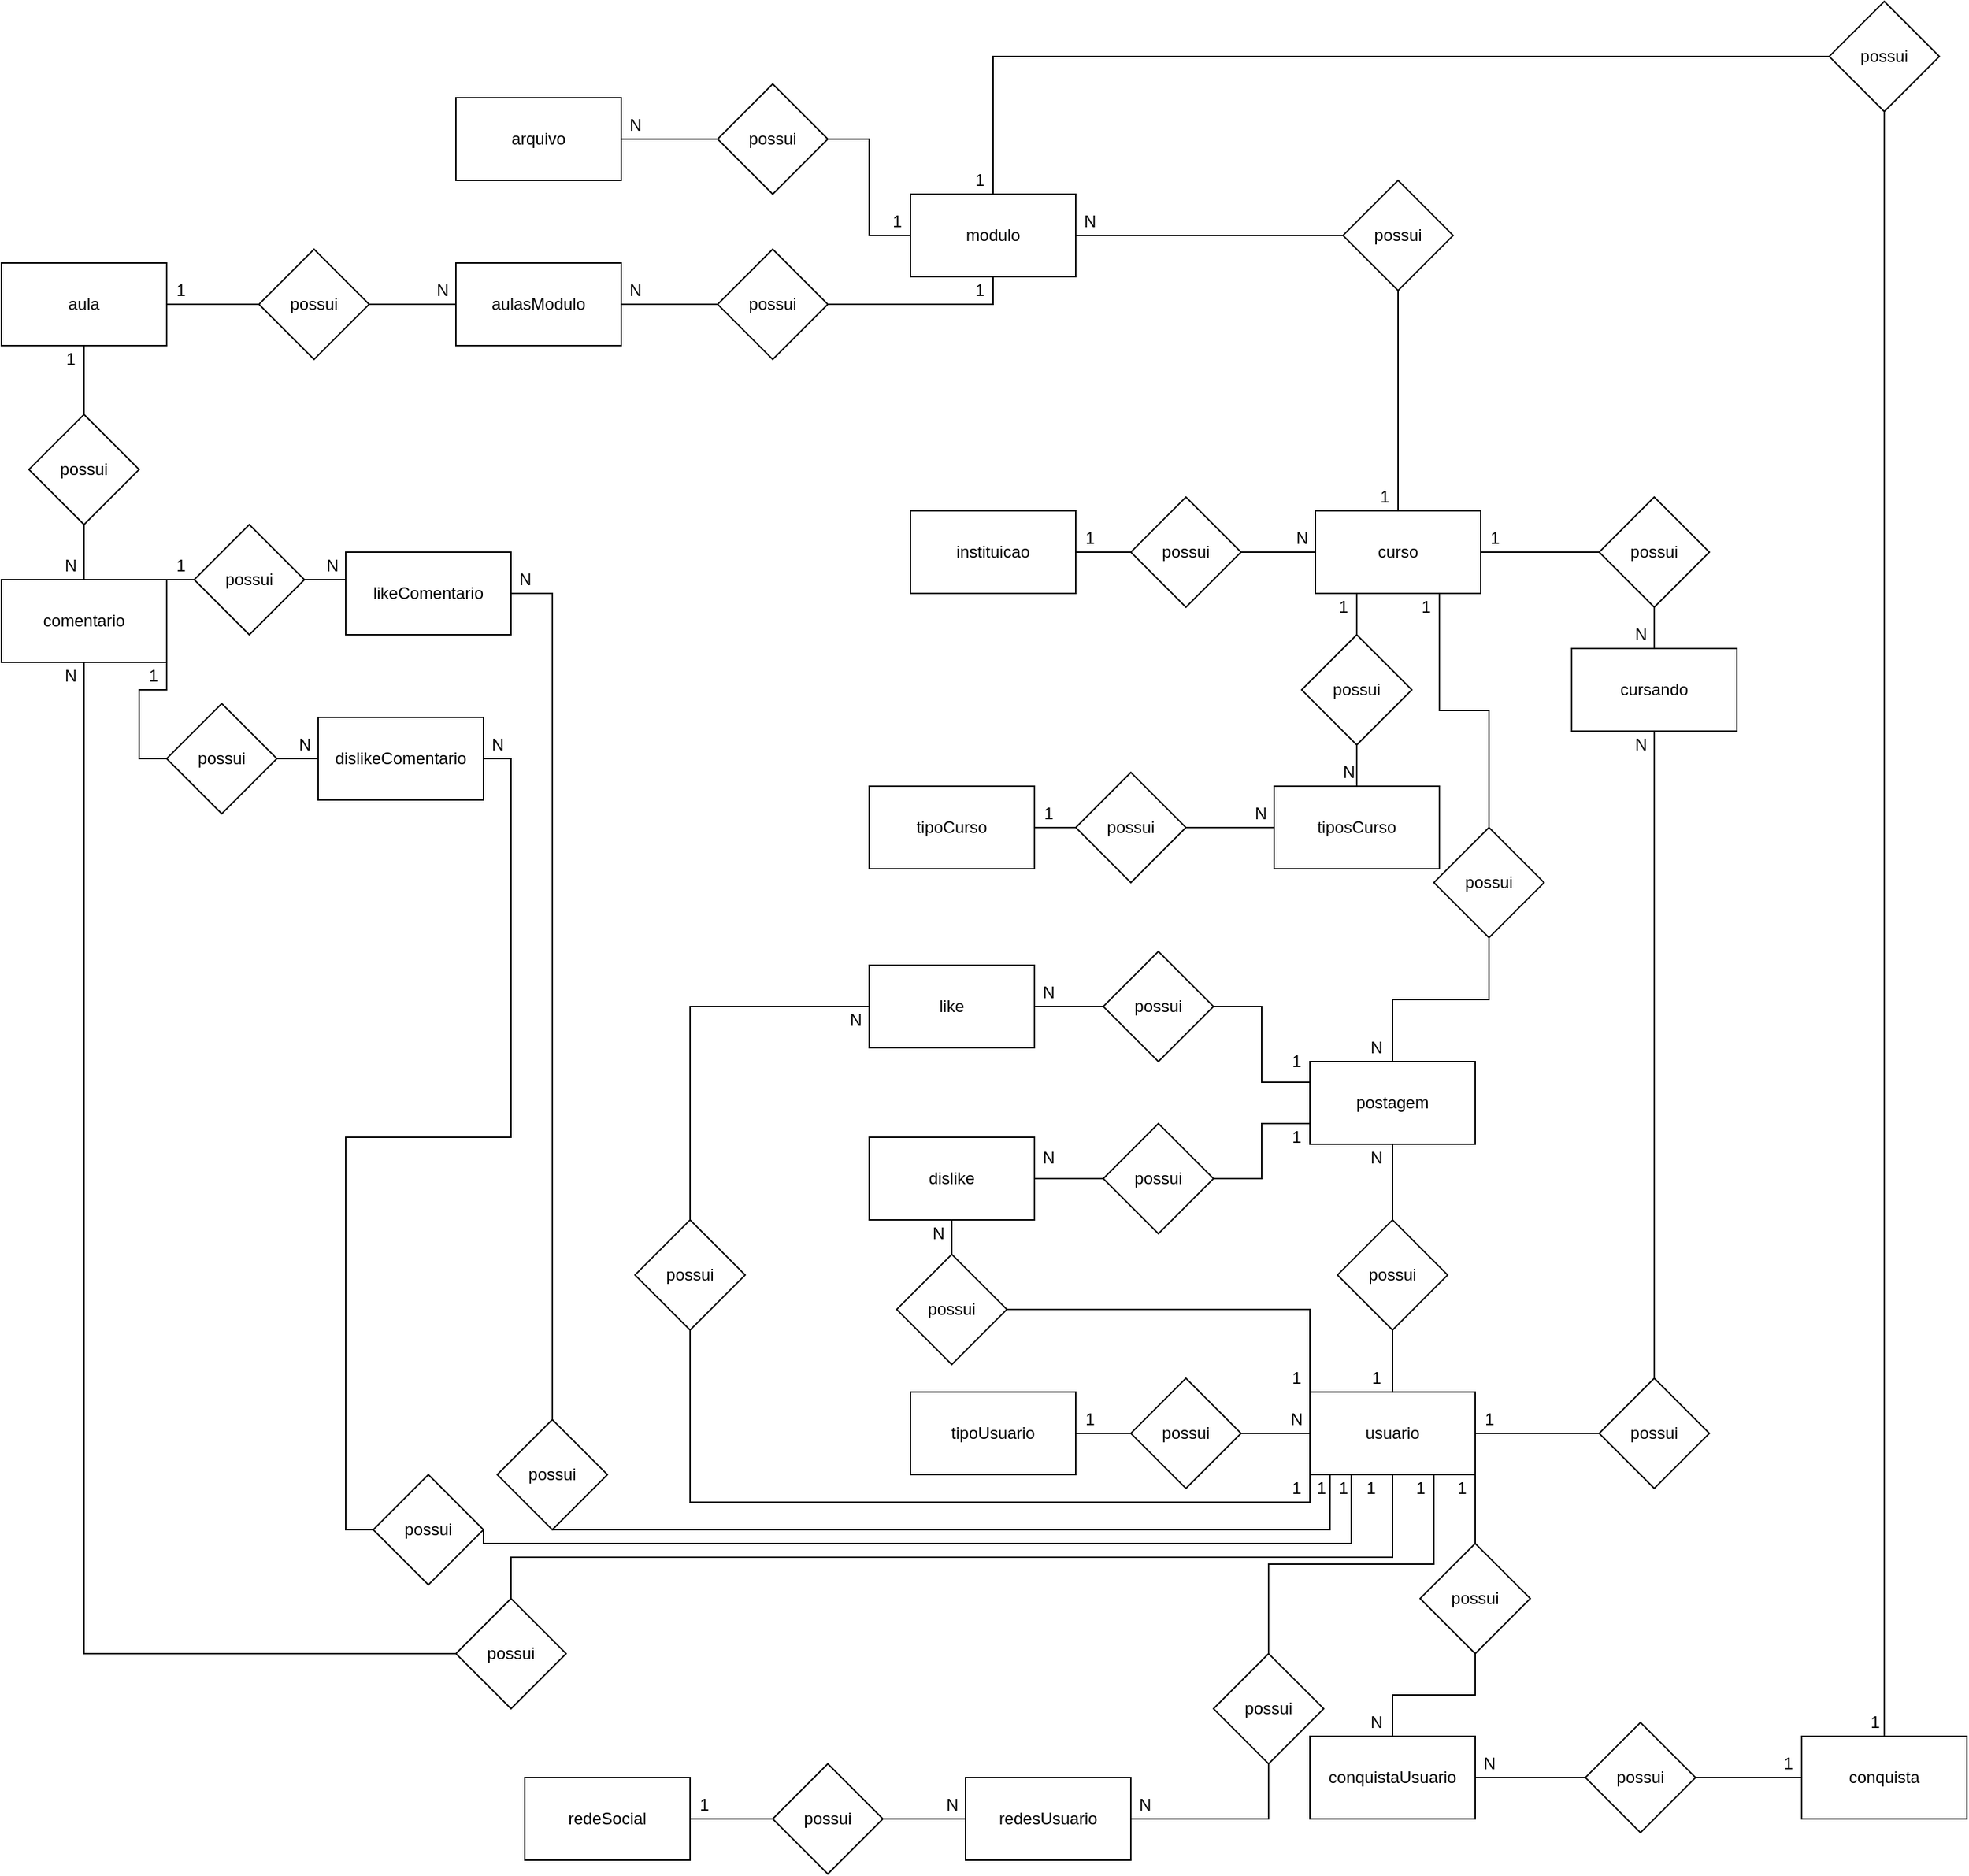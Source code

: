 <mxfile version="15.5.5" type="device" pages="4"><diagram id="NJ61pJIX9tpOEFZnp1Nt" name="Conceitual"><mxGraphModel dx="2249" dy="1949" grid="1" gridSize="10" guides="1" tooltips="1" connect="1" arrows="1" fold="1" page="1" pageScale="1" pageWidth="827" pageHeight="1169" math="0" shadow="0"><root><mxCell id="0"/><mxCell id="1" parent="0"/><mxCell id="BZJKLFFYmZuyrer4jAgT-1" value="usuario" style="rounded=0;whiteSpace=wrap;html=1;" parent="1" vertex="1"><mxGeometry x="350" y="710" width="120" height="60" as="geometry"/></mxCell><mxCell id="BZJKLFFYmZuyrer4jAgT-2" value="tipoUsuario" style="rounded=0;whiteSpace=wrap;html=1;" parent="1" vertex="1"><mxGeometry x="60" y="710" width="120" height="60" as="geometry"/></mxCell><mxCell id="BZJKLFFYmZuyrer4jAgT-5" style="edgeStyle=orthogonalEdgeStyle;rounded=0;orthogonalLoop=1;jettySize=auto;html=1;exitX=1;exitY=0.5;exitDx=0;exitDy=0;entryX=0;entryY=0.5;entryDx=0;entryDy=0;endArrow=none;endFill=0;" parent="1" source="BZJKLFFYmZuyrer4jAgT-4" target="BZJKLFFYmZuyrer4jAgT-1" edge="1"><mxGeometry relative="1" as="geometry"/></mxCell><mxCell id="BZJKLFFYmZuyrer4jAgT-7" style="edgeStyle=orthogonalEdgeStyle;rounded=0;orthogonalLoop=1;jettySize=auto;html=1;exitX=0;exitY=0.5;exitDx=0;exitDy=0;endArrow=none;endFill=0;" parent="1" source="BZJKLFFYmZuyrer4jAgT-4" target="BZJKLFFYmZuyrer4jAgT-2" edge="1"><mxGeometry relative="1" as="geometry"/></mxCell><mxCell id="BZJKLFFYmZuyrer4jAgT-4" value="possui" style="rhombus;whiteSpace=wrap;html=1;" parent="1" vertex="1"><mxGeometry x="220" y="700" width="80" height="80" as="geometry"/></mxCell><mxCell id="BZJKLFFYmZuyrer4jAgT-9" value="1" style="text;html=1;align=center;verticalAlign=middle;resizable=0;points=[];autosize=1;strokeColor=none;fillColor=none;" parent="1" vertex="1"><mxGeometry x="180" y="720" width="20" height="20" as="geometry"/></mxCell><mxCell id="BZJKLFFYmZuyrer4jAgT-10" value="N" style="text;html=1;align=center;verticalAlign=middle;resizable=0;points=[];autosize=1;strokeColor=none;fillColor=none;" parent="1" vertex="1"><mxGeometry x="330" y="720" width="20" height="20" as="geometry"/></mxCell><mxCell id="BZJKLFFYmZuyrer4jAgT-11" value="instituicao" style="rounded=0;whiteSpace=wrap;html=1;" parent="1" vertex="1"><mxGeometry x="60" y="70" width="120" height="60" as="geometry"/></mxCell><mxCell id="BZJKLFFYmZuyrer4jAgT-12" value="curso" style="rounded=0;whiteSpace=wrap;html=1;" parent="1" vertex="1"><mxGeometry x="354" y="70" width="120" height="60" as="geometry"/></mxCell><mxCell id="BZJKLFFYmZuyrer4jAgT-14" style="edgeStyle=orthogonalEdgeStyle;rounded=0;orthogonalLoop=1;jettySize=auto;html=1;exitX=0;exitY=0.5;exitDx=0;exitDy=0;endArrow=none;endFill=0;" parent="1" source="BZJKLFFYmZuyrer4jAgT-13" target="BZJKLFFYmZuyrer4jAgT-11" edge="1"><mxGeometry relative="1" as="geometry"/></mxCell><mxCell id="BZJKLFFYmZuyrer4jAgT-15" style="edgeStyle=orthogonalEdgeStyle;rounded=0;orthogonalLoop=1;jettySize=auto;html=1;exitX=1;exitY=0.5;exitDx=0;exitDy=0;endArrow=none;endFill=0;entryX=0;entryY=0.5;entryDx=0;entryDy=0;" parent="1" source="BZJKLFFYmZuyrer4jAgT-13" target="BZJKLFFYmZuyrer4jAgT-12" edge="1"><mxGeometry relative="1" as="geometry"><mxPoint x="350" y="100" as="targetPoint"/></mxGeometry></mxCell><mxCell id="BZJKLFFYmZuyrer4jAgT-13" value="possui" style="rhombus;whiteSpace=wrap;html=1;" parent="1" vertex="1"><mxGeometry x="220" y="60" width="80" height="80" as="geometry"/></mxCell><mxCell id="BZJKLFFYmZuyrer4jAgT-16" value="1" style="text;html=1;align=center;verticalAlign=middle;resizable=0;points=[];autosize=1;strokeColor=none;fillColor=none;" parent="1" vertex="1"><mxGeometry x="180" y="80" width="20" height="20" as="geometry"/></mxCell><mxCell id="BZJKLFFYmZuyrer4jAgT-17" value="N" style="text;html=1;align=center;verticalAlign=middle;resizable=0;points=[];autosize=1;strokeColor=none;fillColor=none;" parent="1" vertex="1"><mxGeometry x="334" y="80" width="20" height="20" as="geometry"/></mxCell><mxCell id="BZJKLFFYmZuyrer4jAgT-24" style="edgeStyle=orthogonalEdgeStyle;rounded=0;orthogonalLoop=1;jettySize=auto;html=1;exitX=0.5;exitY=1;exitDx=0;exitDy=0;entryX=0.5;entryY=0;entryDx=0;entryDy=0;endArrow=none;endFill=0;" parent="1" source="BZJKLFFYmZuyrer4jAgT-18" target="BZJKLFFYmZuyrer4jAgT-21" edge="1"><mxGeometry relative="1" as="geometry"/></mxCell><mxCell id="BZJKLFFYmZuyrer4jAgT-18" value="cursando" style="rounded=0;whiteSpace=wrap;html=1;" parent="1" vertex="1"><mxGeometry x="540" y="170" width="120" height="60" as="geometry"/></mxCell><mxCell id="BZJKLFFYmZuyrer4jAgT-22" style="edgeStyle=orthogonalEdgeStyle;rounded=0;orthogonalLoop=1;jettySize=auto;html=1;exitX=0;exitY=0.5;exitDx=0;exitDy=0;entryX=1;entryY=0.5;entryDx=0;entryDy=0;endArrow=none;endFill=0;" parent="1" source="BZJKLFFYmZuyrer4jAgT-20" target="BZJKLFFYmZuyrer4jAgT-12" edge="1"><mxGeometry relative="1" as="geometry"/></mxCell><mxCell id="BZJKLFFYmZuyrer4jAgT-23" style="edgeStyle=orthogonalEdgeStyle;rounded=0;orthogonalLoop=1;jettySize=auto;html=1;exitX=0.5;exitY=1;exitDx=0;exitDy=0;entryX=0.5;entryY=0;entryDx=0;entryDy=0;endArrow=none;endFill=0;" parent="1" source="BZJKLFFYmZuyrer4jAgT-20" target="BZJKLFFYmZuyrer4jAgT-18" edge="1"><mxGeometry relative="1" as="geometry"/></mxCell><mxCell id="BZJKLFFYmZuyrer4jAgT-20" value="possui" style="rhombus;whiteSpace=wrap;html=1;" parent="1" vertex="1"><mxGeometry x="560" y="60" width="80" height="80" as="geometry"/></mxCell><mxCell id="BZJKLFFYmZuyrer4jAgT-25" style="edgeStyle=orthogonalEdgeStyle;rounded=0;orthogonalLoop=1;jettySize=auto;html=1;exitX=0;exitY=0.5;exitDx=0;exitDy=0;endArrow=none;endFill=0;" parent="1" source="BZJKLFFYmZuyrer4jAgT-21" target="BZJKLFFYmZuyrer4jAgT-1" edge="1"><mxGeometry relative="1" as="geometry"/></mxCell><mxCell id="BZJKLFFYmZuyrer4jAgT-21" value="possui" style="rhombus;whiteSpace=wrap;html=1;" parent="1" vertex="1"><mxGeometry x="560" y="700" width="80" height="80" as="geometry"/></mxCell><mxCell id="BZJKLFFYmZuyrer4jAgT-26" value="N" style="text;html=1;align=center;verticalAlign=middle;resizable=0;points=[];autosize=1;strokeColor=none;fillColor=none;" parent="1" vertex="1"><mxGeometry x="580" y="150" width="20" height="20" as="geometry"/></mxCell><mxCell id="BZJKLFFYmZuyrer4jAgT-27" value="N" style="text;html=1;align=center;verticalAlign=middle;resizable=0;points=[];autosize=1;strokeColor=none;fillColor=none;" parent="1" vertex="1"><mxGeometry x="580" y="230" width="20" height="20" as="geometry"/></mxCell><mxCell id="BZJKLFFYmZuyrer4jAgT-28" value="1" style="text;html=1;align=center;verticalAlign=middle;resizable=0;points=[];autosize=1;strokeColor=none;fillColor=none;" parent="1" vertex="1"><mxGeometry x="474" y="80" width="20" height="20" as="geometry"/></mxCell><mxCell id="BZJKLFFYmZuyrer4jAgT-29" value="1" style="text;html=1;align=center;verticalAlign=middle;resizable=0;points=[];autosize=1;strokeColor=none;fillColor=none;" parent="1" vertex="1"><mxGeometry x="470" y="720" width="20" height="20" as="geometry"/></mxCell><mxCell id="VD0nBW0q8nAdzjgEUWu7-1" value="modulo" style="rounded=0;whiteSpace=wrap;html=1;strokeWidth=1;" parent="1" vertex="1"><mxGeometry x="60" y="-160" width="120" height="60" as="geometry"/></mxCell><mxCell id="XpR5ZUB91Y9exIMO85jP-1" value="N" style="text;html=1;align=center;verticalAlign=middle;resizable=0;points=[];autosize=1;strokeColor=none;fillColor=none;" parent="1" vertex="1"><mxGeometry x="180" y="-150" width="20" height="20" as="geometry"/></mxCell><mxCell id="Znit8SMdry5j9e21RjJl-3" style="edgeStyle=orthogonalEdgeStyle;rounded=0;orthogonalLoop=1;jettySize=auto;html=1;exitX=0.5;exitY=1;exitDx=0;exitDy=0;endArrow=none;endFill=0;" parent="1" source="Znit8SMdry5j9e21RjJl-1" target="BZJKLFFYmZuyrer4jAgT-12" edge="1"><mxGeometry relative="1" as="geometry"/></mxCell><mxCell id="Jor_ySWeif-12kTTCD73-1" style="edgeStyle=orthogonalEdgeStyle;rounded=0;orthogonalLoop=1;jettySize=auto;html=1;exitX=0;exitY=0.5;exitDx=0;exitDy=0;endArrow=none;endFill=0;" parent="1" source="Znit8SMdry5j9e21RjJl-1" target="VD0nBW0q8nAdzjgEUWu7-1" edge="1"><mxGeometry relative="1" as="geometry"/></mxCell><mxCell id="Znit8SMdry5j9e21RjJl-1" value="possui" style="rhombus;whiteSpace=wrap;html=1;" parent="1" vertex="1"><mxGeometry x="374" y="-170" width="80" height="80" as="geometry"/></mxCell><mxCell id="Znit8SMdry5j9e21RjJl-5" value="1" style="text;html=1;align=center;verticalAlign=middle;resizable=0;points=[];autosize=1;strokeColor=none;fillColor=none;" parent="1" vertex="1"><mxGeometry x="394" y="50" width="20" height="20" as="geometry"/></mxCell><mxCell id="tmxIOcsSdz_Q0vzj_NpD-2" style="edgeStyle=orthogonalEdgeStyle;rounded=0;orthogonalLoop=1;jettySize=auto;html=1;exitX=1;exitY=0.5;exitDx=0;exitDy=0;entryX=0;entryY=0.5;entryDx=0;entryDy=0;endArrow=none;endFill=0;" parent="1" source="sj1dRQIqljp-f5N0SWeb-1" edge="1"><mxGeometry relative="1" as="geometry"><mxPoint x="190" y="300" as="targetPoint"/></mxGeometry></mxCell><mxCell id="sj1dRQIqljp-f5N0SWeb-1" value="tipoCurso" style="rounded=0;whiteSpace=wrap;html=1;strokeWidth=1;" parent="1" vertex="1"><mxGeometry x="30" y="270" width="120" height="60" as="geometry"/></mxCell><mxCell id="tmxIOcsSdz_Q0vzj_NpD-3" style="edgeStyle=orthogonalEdgeStyle;rounded=0;orthogonalLoop=1;jettySize=auto;html=1;exitX=1;exitY=0.5;exitDx=0;exitDy=0;entryX=0;entryY=0.5;entryDx=0;entryDy=0;endArrow=none;endFill=0;" parent="1" source="sj1dRQIqljp-f5N0SWeb-2" target="tmxIOcsSdz_Q0vzj_NpD-1" edge="1"><mxGeometry relative="1" as="geometry"><mxPoint x="270" y="300" as="sourcePoint"/></mxGeometry></mxCell><mxCell id="sj1dRQIqljp-f5N0SWeb-2" value="possui" style="rhombus;whiteSpace=wrap;html=1;" parent="1" vertex="1"><mxGeometry x="180" y="260" width="80" height="80" as="geometry"/></mxCell><mxCell id="tmxIOcsSdz_Q0vzj_NpD-1" value="tiposCurso" style="rounded=0;whiteSpace=wrap;html=1;strokeWidth=1;" parent="1" vertex="1"><mxGeometry x="324" y="270" width="120" height="60" as="geometry"/></mxCell><mxCell id="DDdpe97bejhKukJtKKcL-1" value="1" style="text;html=1;align=center;verticalAlign=middle;resizable=0;points=[];autosize=1;strokeColor=none;fillColor=none;" parent="1" vertex="1"><mxGeometry x="150" y="280" width="20" height="20" as="geometry"/></mxCell><mxCell id="DDdpe97bejhKukJtKKcL-2" value="N" style="text;html=1;align=center;verticalAlign=middle;resizable=0;points=[];autosize=1;strokeColor=none;fillColor=none;" parent="1" vertex="1"><mxGeometry x="304" y="280" width="20" height="20" as="geometry"/></mxCell><mxCell id="dlRIrPMOFWfq_Vnz0YKi-3" style="edgeStyle=orthogonalEdgeStyle;rounded=0;orthogonalLoop=1;jettySize=auto;html=1;exitX=0.5;exitY=1;exitDx=0;exitDy=0;entryX=0.5;entryY=0;entryDx=0;entryDy=0;endArrow=none;endFill=0;" parent="1" source="dlRIrPMOFWfq_Vnz0YKi-1" target="tmxIOcsSdz_Q0vzj_NpD-1" edge="1"><mxGeometry relative="1" as="geometry"/></mxCell><mxCell id="3tdvj3iNZvn9MVt8CHuP-10" style="edgeStyle=orthogonalEdgeStyle;rounded=0;orthogonalLoop=1;jettySize=auto;html=1;exitX=0.5;exitY=0;exitDx=0;exitDy=0;entryX=0.25;entryY=1;entryDx=0;entryDy=0;endArrow=none;endFill=0;" parent="1" source="dlRIrPMOFWfq_Vnz0YKi-1" target="BZJKLFFYmZuyrer4jAgT-12" edge="1"><mxGeometry relative="1" as="geometry"/></mxCell><mxCell id="dlRIrPMOFWfq_Vnz0YKi-1" value="possui" style="rhombus;whiteSpace=wrap;html=1;" parent="1" vertex="1"><mxGeometry x="344" y="160" width="80" height="80" as="geometry"/></mxCell><mxCell id="LUXa1QallgFcFLLXwf3v-1" value="N" style="text;html=1;align=center;verticalAlign=middle;resizable=0;points=[];autosize=1;strokeColor=none;fillColor=none;" parent="1" vertex="1"><mxGeometry x="368" y="250" width="20" height="20" as="geometry"/></mxCell><mxCell id="LUXa1QallgFcFLLXwf3v-2" value="1" style="text;html=1;align=center;verticalAlign=middle;resizable=0;points=[];autosize=1;strokeColor=none;fillColor=none;" parent="1" vertex="1"><mxGeometry x="364" y="130" width="20" height="20" as="geometry"/></mxCell><mxCell id="3tdvj3iNZvn9MVt8CHuP-4" value="postagem" style="rounded=0;whiteSpace=wrap;html=1;" parent="1" vertex="1"><mxGeometry x="350" y="470" width="120" height="60" as="geometry"/></mxCell><mxCell id="3tdvj3iNZvn9MVt8CHuP-7" style="edgeStyle=orthogonalEdgeStyle;rounded=0;orthogonalLoop=1;jettySize=auto;html=1;exitX=0.5;exitY=1;exitDx=0;exitDy=0;entryX=0.5;entryY=0;entryDx=0;entryDy=0;endArrow=none;endFill=0;" parent="1" source="3tdvj3iNZvn9MVt8CHuP-6" target="BZJKLFFYmZuyrer4jAgT-1" edge="1"><mxGeometry relative="1" as="geometry"/></mxCell><mxCell id="3tdvj3iNZvn9MVt8CHuP-8" style="edgeStyle=orthogonalEdgeStyle;rounded=0;orthogonalLoop=1;jettySize=auto;html=1;exitX=0.5;exitY=0;exitDx=0;exitDy=0;endArrow=none;endFill=0;entryX=0.5;entryY=1;entryDx=0;entryDy=0;" parent="1" source="3tdvj3iNZvn9MVt8CHuP-6" target="3tdvj3iNZvn9MVt8CHuP-4" edge="1"><mxGeometry relative="1" as="geometry"><mxPoint x="410" y="460" as="targetPoint"/></mxGeometry></mxCell><mxCell id="3tdvj3iNZvn9MVt8CHuP-6" value="possui" style="rhombus;whiteSpace=wrap;html=1;" parent="1" vertex="1"><mxGeometry x="370" y="585" width="80" height="80" as="geometry"/></mxCell><mxCell id="3tdvj3iNZvn9MVt8CHuP-12" style="edgeStyle=orthogonalEdgeStyle;rounded=0;orthogonalLoop=1;jettySize=auto;html=1;exitX=0.5;exitY=1;exitDx=0;exitDy=0;endArrow=none;endFill=0;entryX=0.5;entryY=0;entryDx=0;entryDy=0;" parent="1" source="3tdvj3iNZvn9MVt8CHuP-9" target="3tdvj3iNZvn9MVt8CHuP-4" edge="1"><mxGeometry relative="1" as="geometry"><mxPoint x="440" y="440" as="targetPoint"/></mxGeometry></mxCell><mxCell id="3tdvj3iNZvn9MVt8CHuP-13" style="edgeStyle=orthogonalEdgeStyle;rounded=0;orthogonalLoop=1;jettySize=auto;html=1;exitX=0.5;exitY=0;exitDx=0;exitDy=0;endArrow=none;endFill=0;entryX=0.75;entryY=1;entryDx=0;entryDy=0;" parent="1" source="3tdvj3iNZvn9MVt8CHuP-9" target="BZJKLFFYmZuyrer4jAgT-12" edge="1"><mxGeometry relative="1" as="geometry"><mxPoint x="450" y="160" as="targetPoint"/></mxGeometry></mxCell><mxCell id="3tdvj3iNZvn9MVt8CHuP-9" value="possui" style="rhombus;whiteSpace=wrap;html=1;" parent="1" vertex="1"><mxGeometry x="440" y="300" width="80" height="80" as="geometry"/></mxCell><mxCell id="3tdvj3iNZvn9MVt8CHuP-14" value="N" style="text;html=1;align=center;verticalAlign=middle;resizable=0;points=[];autosize=1;strokeColor=none;fillColor=none;" parent="1" vertex="1"><mxGeometry x="388" y="530" width="20" height="20" as="geometry"/></mxCell><mxCell id="3tdvj3iNZvn9MVt8CHuP-15" value="1" style="text;html=1;align=center;verticalAlign=middle;resizable=0;points=[];autosize=1;strokeColor=none;fillColor=none;" parent="1" vertex="1"><mxGeometry x="388" y="690" width="20" height="20" as="geometry"/></mxCell><mxCell id="3tdvj3iNZvn9MVt8CHuP-16" value="1" style="text;html=1;align=center;verticalAlign=middle;resizable=0;points=[];autosize=1;strokeColor=none;fillColor=none;" parent="1" vertex="1"><mxGeometry x="424" y="130" width="20" height="20" as="geometry"/></mxCell><mxCell id="3tdvj3iNZvn9MVt8CHuP-17" value="N" style="text;html=1;align=center;verticalAlign=middle;resizable=0;points=[];autosize=1;strokeColor=none;fillColor=none;" parent="1" vertex="1"><mxGeometry x="388" y="450" width="20" height="20" as="geometry"/></mxCell><mxCell id="5Z0sxV4vxHMKiX2D2jIK-8" style="edgeStyle=orthogonalEdgeStyle;rounded=0;orthogonalLoop=1;jettySize=auto;html=1;exitX=1;exitY=0.5;exitDx=0;exitDy=0;entryX=0;entryY=0.5;entryDx=0;entryDy=0;endArrow=none;endFill=0;" parent="1" source="5Z0sxV4vxHMKiX2D2jIK-1" target="5Z0sxV4vxHMKiX2D2jIK-3" edge="1"><mxGeometry relative="1" as="geometry"/></mxCell><mxCell id="n_lT9B27ZDVkZSVZuBro-2" style="edgeStyle=orthogonalEdgeStyle;rounded=0;orthogonalLoop=1;jettySize=auto;html=1;exitX=0;exitY=0.5;exitDx=0;exitDy=0;entryX=0.5;entryY=0;entryDx=0;entryDy=0;endArrow=none;endFill=0;" parent="1" source="5Z0sxV4vxHMKiX2D2jIK-1" target="n_lT9B27ZDVkZSVZuBro-1" edge="1"><mxGeometry relative="1" as="geometry"/></mxCell><mxCell id="5Z0sxV4vxHMKiX2D2jIK-1" value="like" style="whiteSpace=wrap;html=1;" parent="1" vertex="1"><mxGeometry x="30" y="400" width="120" height="60" as="geometry"/></mxCell><mxCell id="5Z0sxV4vxHMKiX2D2jIK-5" style="edgeStyle=orthogonalEdgeStyle;rounded=0;orthogonalLoop=1;jettySize=auto;html=1;exitX=1;exitY=0.5;exitDx=0;exitDy=0;entryX=0;entryY=0.5;entryDx=0;entryDy=0;endArrow=none;endFill=0;" parent="1" source="5Z0sxV4vxHMKiX2D2jIK-2" target="5Z0sxV4vxHMKiX2D2jIK-4" edge="1"><mxGeometry relative="1" as="geometry"/></mxCell><mxCell id="n_lT9B27ZDVkZSVZuBro-6" style="edgeStyle=orthogonalEdgeStyle;rounded=0;orthogonalLoop=1;jettySize=auto;html=1;exitX=0.5;exitY=1;exitDx=0;exitDy=0;entryX=0.5;entryY=0;entryDx=0;entryDy=0;endArrow=none;endFill=0;" parent="1" source="5Z0sxV4vxHMKiX2D2jIK-2" target="n_lT9B27ZDVkZSVZuBro-5" edge="1"><mxGeometry relative="1" as="geometry"/></mxCell><mxCell id="5Z0sxV4vxHMKiX2D2jIK-2" value="dislike" style="whiteSpace=wrap;html=1;" parent="1" vertex="1"><mxGeometry x="30" y="525" width="120" height="60" as="geometry"/></mxCell><mxCell id="5Z0sxV4vxHMKiX2D2jIK-9" style="edgeStyle=orthogonalEdgeStyle;rounded=0;orthogonalLoop=1;jettySize=auto;html=1;exitX=1;exitY=0.5;exitDx=0;exitDy=0;entryX=0;entryY=0.25;entryDx=0;entryDy=0;endArrow=none;endFill=0;" parent="1" source="5Z0sxV4vxHMKiX2D2jIK-3" target="3tdvj3iNZvn9MVt8CHuP-4" edge="1"><mxGeometry relative="1" as="geometry"/></mxCell><mxCell id="5Z0sxV4vxHMKiX2D2jIK-3" value="possui" style="rhombus;whiteSpace=wrap;html=1;" parent="1" vertex="1"><mxGeometry x="200" y="390" width="80" height="80" as="geometry"/></mxCell><mxCell id="5Z0sxV4vxHMKiX2D2jIK-7" style="edgeStyle=orthogonalEdgeStyle;rounded=0;orthogonalLoop=1;jettySize=auto;html=1;exitX=1;exitY=0.5;exitDx=0;exitDy=0;entryX=0;entryY=0.75;entryDx=0;entryDy=0;endArrow=none;endFill=0;" parent="1" source="5Z0sxV4vxHMKiX2D2jIK-4" target="3tdvj3iNZvn9MVt8CHuP-4" edge="1"><mxGeometry relative="1" as="geometry"/></mxCell><mxCell id="5Z0sxV4vxHMKiX2D2jIK-4" value="possui" style="rhombus;whiteSpace=wrap;html=1;" parent="1" vertex="1"><mxGeometry x="200" y="515" width="80" height="80" as="geometry"/></mxCell><mxCell id="5Z0sxV4vxHMKiX2D2jIK-10" value="N" style="text;html=1;align=center;verticalAlign=middle;resizable=0;points=[];autosize=1;strokeColor=none;fillColor=none;" parent="1" vertex="1"><mxGeometry x="150" y="410" width="20" height="20" as="geometry"/></mxCell><mxCell id="5Z0sxV4vxHMKiX2D2jIK-11" value="1" style="text;html=1;align=center;verticalAlign=middle;resizable=0;points=[];autosize=1;strokeColor=none;fillColor=none;" parent="1" vertex="1"><mxGeometry x="330" y="460" width="20" height="20" as="geometry"/></mxCell><mxCell id="5Z0sxV4vxHMKiX2D2jIK-12" value="N" style="text;html=1;align=center;verticalAlign=middle;resizable=0;points=[];autosize=1;strokeColor=none;fillColor=none;" parent="1" vertex="1"><mxGeometry x="150" y="530" width="20" height="20" as="geometry"/></mxCell><mxCell id="5Z0sxV4vxHMKiX2D2jIK-13" value="1" style="text;html=1;align=center;verticalAlign=middle;resizable=0;points=[];autosize=1;strokeColor=none;fillColor=none;" parent="1" vertex="1"><mxGeometry x="330" y="515" width="20" height="20" as="geometry"/></mxCell><mxCell id="_TdS5eR-RuRQ4IM5Q8m6-7" style="edgeStyle=orthogonalEdgeStyle;rounded=0;orthogonalLoop=1;jettySize=auto;html=1;exitX=1;exitY=0.5;exitDx=0;exitDy=0;endArrow=none;endFill=0;" parent="1" source="_TdS5eR-RuRQ4IM5Q8m6-1" target="_TdS5eR-RuRQ4IM5Q8m6-3" edge="1"><mxGeometry relative="1" as="geometry"/></mxCell><mxCell id="_TdS5eR-RuRQ4IM5Q8m6-1" value="conquistaUsuario" style="whiteSpace=wrap;html=1;strokeWidth=1;" parent="1" vertex="1"><mxGeometry x="350" y="960" width="120" height="60" as="geometry"/></mxCell><mxCell id="_TdS5eR-RuRQ4IM5Q8m6-6" style="edgeStyle=orthogonalEdgeStyle;rounded=0;orthogonalLoop=1;jettySize=auto;html=1;exitX=0.5;exitY=1;exitDx=0;exitDy=0;endArrow=none;endFill=0;" parent="1" source="_TdS5eR-RuRQ4IM5Q8m6-2" target="_TdS5eR-RuRQ4IM5Q8m6-1" edge="1"><mxGeometry relative="1" as="geometry"/></mxCell><mxCell id="V0ZcloNMaM5m8tl-89Nj-7" style="edgeStyle=orthogonalEdgeStyle;rounded=0;orthogonalLoop=1;jettySize=auto;html=1;exitX=0.5;exitY=0;exitDx=0;exitDy=0;entryX=1;entryY=1;entryDx=0;entryDy=0;endArrow=none;endFill=0;" parent="1" source="_TdS5eR-RuRQ4IM5Q8m6-2" target="BZJKLFFYmZuyrer4jAgT-1" edge="1"><mxGeometry relative="1" as="geometry"/></mxCell><mxCell id="_TdS5eR-RuRQ4IM5Q8m6-2" value="possui" style="rhombus;whiteSpace=wrap;html=1;" parent="1" vertex="1"><mxGeometry x="430" y="820" width="80" height="80" as="geometry"/></mxCell><mxCell id="_TdS5eR-RuRQ4IM5Q8m6-8" style="edgeStyle=orthogonalEdgeStyle;rounded=0;orthogonalLoop=1;jettySize=auto;html=1;exitX=1;exitY=0.5;exitDx=0;exitDy=0;entryX=0;entryY=0.5;entryDx=0;entryDy=0;endArrow=none;endFill=0;" parent="1" source="_TdS5eR-RuRQ4IM5Q8m6-3" target="_TdS5eR-RuRQ4IM5Q8m6-4" edge="1"><mxGeometry relative="1" as="geometry"/></mxCell><mxCell id="_TdS5eR-RuRQ4IM5Q8m6-3" value="possui" style="rhombus;whiteSpace=wrap;html=1;" parent="1" vertex="1"><mxGeometry x="550" y="950" width="80" height="80" as="geometry"/></mxCell><mxCell id="_TdS5eR-RuRQ4IM5Q8m6-14" style="edgeStyle=orthogonalEdgeStyle;rounded=0;orthogonalLoop=1;jettySize=auto;html=1;exitX=0.5;exitY=0;exitDx=0;exitDy=0;endArrow=none;endFill=0;entryX=0.5;entryY=1;entryDx=0;entryDy=0;" parent="1" source="_TdS5eR-RuRQ4IM5Q8m6-4" target="_TdS5eR-RuRQ4IM5Q8m6-13" edge="1"><mxGeometry relative="1" as="geometry"><mxPoint x="767" y="-204" as="targetPoint"/></mxGeometry></mxCell><mxCell id="_TdS5eR-RuRQ4IM5Q8m6-4" value="conquista" style="whiteSpace=wrap;html=1;strokeWidth=1;" parent="1" vertex="1"><mxGeometry x="707" y="960" width="120" height="60" as="geometry"/></mxCell><mxCell id="_TdS5eR-RuRQ4IM5Q8m6-9" value="1" style="text;html=1;align=center;verticalAlign=middle;resizable=0;points=[];autosize=1;strokeColor=none;fillColor=none;" parent="1" vertex="1"><mxGeometry x="450" y="770" width="20" height="20" as="geometry"/></mxCell><mxCell id="_TdS5eR-RuRQ4IM5Q8m6-10" value="N" style="text;html=1;align=center;verticalAlign=middle;resizable=0;points=[];autosize=1;strokeColor=none;fillColor=none;" parent="1" vertex="1"><mxGeometry x="388" y="940" width="20" height="20" as="geometry"/></mxCell><mxCell id="_TdS5eR-RuRQ4IM5Q8m6-11" value="1" style="text;html=1;align=center;verticalAlign=middle;resizable=0;points=[];autosize=1;strokeColor=none;fillColor=none;" parent="1" vertex="1"><mxGeometry x="687" y="970" width="20" height="20" as="geometry"/></mxCell><mxCell id="_TdS5eR-RuRQ4IM5Q8m6-12" value="N" style="text;html=1;align=center;verticalAlign=middle;resizable=0;points=[];autosize=1;strokeColor=none;fillColor=none;" parent="1" vertex="1"><mxGeometry x="470" y="970" width="20" height="20" as="geometry"/></mxCell><mxCell id="_TdS5eR-RuRQ4IM5Q8m6-15" style="edgeStyle=orthogonalEdgeStyle;rounded=0;orthogonalLoop=1;jettySize=auto;html=1;exitX=0;exitY=0.5;exitDx=0;exitDy=0;entryX=0.5;entryY=0;entryDx=0;entryDy=0;endArrow=none;endFill=0;" parent="1" source="_TdS5eR-RuRQ4IM5Q8m6-13" target="VD0nBW0q8nAdzjgEUWu7-1" edge="1"><mxGeometry relative="1" as="geometry"/></mxCell><mxCell id="_TdS5eR-RuRQ4IM5Q8m6-13" value="possui" style="rhombus;whiteSpace=wrap;html=1;" parent="1" vertex="1"><mxGeometry x="727" y="-300" width="80" height="80" as="geometry"/></mxCell><mxCell id="_TdS5eR-RuRQ4IM5Q8m6-16" value="1" style="text;html=1;align=center;verticalAlign=middle;resizable=0;points=[];autosize=1;strokeColor=none;fillColor=none;" parent="1" vertex="1"><mxGeometry x="100" y="-180" width="20" height="20" as="geometry"/></mxCell><mxCell id="_TdS5eR-RuRQ4IM5Q8m6-17" value="1" style="text;html=1;align=center;verticalAlign=middle;resizable=0;points=[];autosize=1;strokeColor=none;fillColor=none;" parent="1" vertex="1"><mxGeometry x="750" y="940" width="20" height="20" as="geometry"/></mxCell><mxCell id="n_lT9B27ZDVkZSVZuBro-4" style="edgeStyle=orthogonalEdgeStyle;rounded=0;orthogonalLoop=1;jettySize=auto;html=1;exitX=0.5;exitY=1;exitDx=0;exitDy=0;entryX=0;entryY=1;entryDx=0;entryDy=0;endArrow=none;endFill=0;" parent="1" source="n_lT9B27ZDVkZSVZuBro-1" target="BZJKLFFYmZuyrer4jAgT-1" edge="1"><mxGeometry relative="1" as="geometry"/></mxCell><mxCell id="n_lT9B27ZDVkZSVZuBro-1" value="possui" style="rhombus;whiteSpace=wrap;html=1;" parent="1" vertex="1"><mxGeometry x="-140" y="585" width="80" height="80" as="geometry"/></mxCell><mxCell id="n_lT9B27ZDVkZSVZuBro-7" style="edgeStyle=orthogonalEdgeStyle;rounded=0;orthogonalLoop=1;jettySize=auto;html=1;exitX=1;exitY=0.5;exitDx=0;exitDy=0;entryX=0;entryY=0;entryDx=0;entryDy=0;endArrow=none;endFill=0;" parent="1" source="n_lT9B27ZDVkZSVZuBro-5" target="BZJKLFFYmZuyrer4jAgT-1" edge="1"><mxGeometry relative="1" as="geometry"/></mxCell><mxCell id="n_lT9B27ZDVkZSVZuBro-5" value="possui" style="rhombus;whiteSpace=wrap;html=1;" parent="1" vertex="1"><mxGeometry x="50" y="610" width="80" height="80" as="geometry"/></mxCell><mxCell id="n_lT9B27ZDVkZSVZuBro-8" value="1" style="text;html=1;align=center;verticalAlign=middle;resizable=0;points=[];autosize=1;strokeColor=none;fillColor=none;" parent="1" vertex="1"><mxGeometry x="330" y="770" width="20" height="20" as="geometry"/></mxCell><mxCell id="n_lT9B27ZDVkZSVZuBro-9" value="N" style="text;html=1;align=center;verticalAlign=middle;resizable=0;points=[];autosize=1;strokeColor=none;fillColor=none;" parent="1" vertex="1"><mxGeometry x="10" y="430" width="20" height="20" as="geometry"/></mxCell><mxCell id="n_lT9B27ZDVkZSVZuBro-10" value="N" style="text;html=1;align=center;verticalAlign=middle;resizable=0;points=[];autosize=1;strokeColor=none;fillColor=none;" parent="1" vertex="1"><mxGeometry x="70" y="585" width="20" height="20" as="geometry"/></mxCell><mxCell id="n_lT9B27ZDVkZSVZuBro-11" value="1" style="text;html=1;align=center;verticalAlign=middle;resizable=0;points=[];autosize=1;strokeColor=none;fillColor=none;" parent="1" vertex="1"><mxGeometry x="330" y="690" width="20" height="20" as="geometry"/></mxCell><mxCell id="3fGQV9peV2WVBJbB-lIc-3" style="edgeStyle=none;rounded=0;orthogonalLoop=1;jettySize=auto;html=1;exitX=1;exitY=0.5;exitDx=0;exitDy=0;entryX=0;entryY=0.5;entryDx=0;entryDy=0;endArrow=none;endFill=0;" parent="1" source="FNtPrik3E3OmE6OtvTQa-1" target="3fGQV9peV2WVBJbB-lIc-2" edge="1"><mxGeometry relative="1" as="geometry"/></mxCell><mxCell id="FNtPrik3E3OmE6OtvTQa-1" value="redeSocial" style="whiteSpace=wrap;html=1;" parent="1" vertex="1"><mxGeometry x="-220" y="990" width="120" height="60" as="geometry"/></mxCell><mxCell id="3fGQV9peV2WVBJbB-lIc-5" style="edgeStyle=orthogonalEdgeStyle;rounded=0;orthogonalLoop=1;jettySize=auto;html=1;exitX=1;exitY=0.5;exitDx=0;exitDy=0;entryX=0.5;entryY=1;entryDx=0;entryDy=0;endArrow=none;endFill=0;" parent="1" source="FNtPrik3E3OmE6OtvTQa-2" target="3fGQV9peV2WVBJbB-lIc-1" edge="1"><mxGeometry relative="1" as="geometry"/></mxCell><mxCell id="FNtPrik3E3OmE6OtvTQa-2" value="redesUsuario" style="whiteSpace=wrap;html=1;" parent="1" vertex="1"><mxGeometry x="100" y="990" width="120" height="60" as="geometry"/></mxCell><mxCell id="V0ZcloNMaM5m8tl-89Nj-8" style="edgeStyle=orthogonalEdgeStyle;rounded=0;orthogonalLoop=1;jettySize=auto;html=1;exitX=0.5;exitY=0;exitDx=0;exitDy=0;entryX=0.75;entryY=1;entryDx=0;entryDy=0;endArrow=none;endFill=0;" parent="1" source="3fGQV9peV2WVBJbB-lIc-1" target="BZJKLFFYmZuyrer4jAgT-1" edge="1"><mxGeometry relative="1" as="geometry"/></mxCell><mxCell id="3fGQV9peV2WVBJbB-lIc-1" value="possui" style="rhombus;whiteSpace=wrap;html=1;" parent="1" vertex="1"><mxGeometry x="280" y="900" width="80" height="80" as="geometry"/></mxCell><mxCell id="3fGQV9peV2WVBJbB-lIc-4" style="edgeStyle=none;rounded=0;orthogonalLoop=1;jettySize=auto;html=1;exitX=1;exitY=0.5;exitDx=0;exitDy=0;entryX=0;entryY=0.5;entryDx=0;entryDy=0;endArrow=none;endFill=0;" parent="1" source="3fGQV9peV2WVBJbB-lIc-2" target="FNtPrik3E3OmE6OtvTQa-2" edge="1"><mxGeometry relative="1" as="geometry"/></mxCell><mxCell id="3fGQV9peV2WVBJbB-lIc-2" value="possui" style="rhombus;whiteSpace=wrap;html=1;" parent="1" vertex="1"><mxGeometry x="-40" y="980" width="80" height="80" as="geometry"/></mxCell><mxCell id="ld3aRtwowl0DaKt4dglg-1" value="N" style="text;html=1;align=center;verticalAlign=middle;resizable=0;points=[];autosize=1;strokeColor=none;fillColor=none;" parent="1" vertex="1"><mxGeometry x="80" y="1000" width="20" height="20" as="geometry"/></mxCell><mxCell id="ld3aRtwowl0DaKt4dglg-2" value="1" style="text;html=1;align=center;verticalAlign=middle;resizable=0;points=[];autosize=1;strokeColor=none;fillColor=none;" parent="1" vertex="1"><mxGeometry x="-100" y="1000" width="20" height="20" as="geometry"/></mxCell><mxCell id="ld3aRtwowl0DaKt4dglg-3" value="1" style="text;html=1;align=center;verticalAlign=middle;resizable=0;points=[];autosize=1;strokeColor=none;fillColor=none;" parent="1" vertex="1"><mxGeometry x="420" y="770" width="20" height="20" as="geometry"/></mxCell><mxCell id="ld3aRtwowl0DaKt4dglg-4" value="N" style="text;html=1;align=center;verticalAlign=middle;resizable=0;points=[];autosize=1;strokeColor=none;fillColor=none;" parent="1" vertex="1"><mxGeometry x="220" y="1000" width="20" height="20" as="geometry"/></mxCell><mxCell id="V0ZcloNMaM5m8tl-89Nj-3" style="edgeStyle=orthogonalEdgeStyle;rounded=0;orthogonalLoop=1;jettySize=auto;html=1;exitX=0.5;exitY=1;exitDx=0;exitDy=0;entryX=0.5;entryY=0;entryDx=0;entryDy=0;endArrow=none;endFill=0;" parent="1" source="hpeZ8ZR6POqM1dLk6_gC-2" target="V0ZcloNMaM5m8tl-89Nj-2" edge="1"><mxGeometry relative="1" as="geometry"/></mxCell><mxCell id="hpeZ8ZR6POqM1dLk6_gC-2" value="aula" style="whiteSpace=wrap;html=1;" parent="1" vertex="1"><mxGeometry x="-600" y="-110" width="120" height="60" as="geometry"/></mxCell><mxCell id="hpeZ8ZR6POqM1dLk6_gC-8" style="edgeStyle=orthogonalEdgeStyle;rounded=0;orthogonalLoop=1;jettySize=auto;html=1;exitX=1;exitY=0.5;exitDx=0;exitDy=0;entryX=0;entryY=0.5;entryDx=0;entryDy=0;endArrow=none;endFill=0;" parent="1" source="hpeZ8ZR6POqM1dLk6_gC-3" target="hpeZ8ZR6POqM1dLk6_gC-4" edge="1"><mxGeometry relative="1" as="geometry"/></mxCell><mxCell id="hpeZ8ZR6POqM1dLk6_gC-3" value="aulasModulo" style="whiteSpace=wrap;html=1;" parent="1" vertex="1"><mxGeometry x="-270" y="-110" width="120" height="60" as="geometry"/></mxCell><mxCell id="hpeZ8ZR6POqM1dLk6_gC-9" style="edgeStyle=orthogonalEdgeStyle;rounded=0;orthogonalLoop=1;jettySize=auto;html=1;exitX=1;exitY=0.5;exitDx=0;exitDy=0;entryX=0.5;entryY=1;entryDx=0;entryDy=0;endArrow=none;endFill=0;" parent="1" source="hpeZ8ZR6POqM1dLk6_gC-4" target="VD0nBW0q8nAdzjgEUWu7-1" edge="1"><mxGeometry relative="1" as="geometry"/></mxCell><mxCell id="hpeZ8ZR6POqM1dLk6_gC-4" value="possui" style="rhombus;whiteSpace=wrap;html=1;" parent="1" vertex="1"><mxGeometry x="-80" y="-120" width="80" height="80" as="geometry"/></mxCell><mxCell id="hpeZ8ZR6POqM1dLk6_gC-6" style="edgeStyle=orthogonalEdgeStyle;rounded=0;orthogonalLoop=1;jettySize=auto;html=1;exitX=0;exitY=0.5;exitDx=0;exitDy=0;entryX=1;entryY=0.5;entryDx=0;entryDy=0;endArrow=none;endFill=0;" parent="1" source="hpeZ8ZR6POqM1dLk6_gC-5" target="hpeZ8ZR6POqM1dLk6_gC-2" edge="1"><mxGeometry relative="1" as="geometry"/></mxCell><mxCell id="hpeZ8ZR6POqM1dLk6_gC-7" style="edgeStyle=orthogonalEdgeStyle;rounded=0;orthogonalLoop=1;jettySize=auto;html=1;exitX=1;exitY=0.5;exitDx=0;exitDy=0;endArrow=none;endFill=0;" parent="1" source="hpeZ8ZR6POqM1dLk6_gC-5" target="hpeZ8ZR6POqM1dLk6_gC-3" edge="1"><mxGeometry relative="1" as="geometry"/></mxCell><mxCell id="hpeZ8ZR6POqM1dLk6_gC-5" value="possui" style="rhombus;whiteSpace=wrap;html=1;" parent="1" vertex="1"><mxGeometry x="-413" y="-120" width="80" height="80" as="geometry"/></mxCell><mxCell id="hpeZ8ZR6POqM1dLk6_gC-10" value="N" style="text;html=1;align=center;verticalAlign=middle;resizable=0;points=[];autosize=1;strokeColor=none;fillColor=none;" parent="1" vertex="1"><mxGeometry x="-290" y="-100" width="20" height="20" as="geometry"/></mxCell><mxCell id="hpeZ8ZR6POqM1dLk6_gC-11" value="1" style="text;html=1;align=center;verticalAlign=middle;resizable=0;points=[];autosize=1;strokeColor=none;fillColor=none;" parent="1" vertex="1"><mxGeometry x="-480" y="-100" width="20" height="20" as="geometry"/></mxCell><mxCell id="Z5zgnJ4_4Fs-1KV2itgX-1" value="N" style="text;html=1;align=center;verticalAlign=middle;resizable=0;points=[];autosize=1;strokeColor=none;fillColor=none;" parent="1" vertex="1"><mxGeometry x="-150" y="-100" width="20" height="20" as="geometry"/></mxCell><mxCell id="Z5zgnJ4_4Fs-1KV2itgX-3" value="1" style="text;html=1;align=center;verticalAlign=middle;resizable=0;points=[];autosize=1;strokeColor=none;fillColor=none;" parent="1" vertex="1"><mxGeometry x="100" y="-100" width="20" height="20" as="geometry"/></mxCell><mxCell id="MtsUQq8xQNup0Pbyaw1U-2" style="edgeStyle=orthogonalEdgeStyle;rounded=0;orthogonalLoop=1;jettySize=auto;html=1;exitX=1;exitY=0.5;exitDx=0;exitDy=0;endArrow=none;endFill=0;" parent="1" source="gjbHsPoMS_YHmNY9J9nx-1" target="MtsUQq8xQNup0Pbyaw1U-1" edge="1"><mxGeometry relative="1" as="geometry"/></mxCell><mxCell id="gjbHsPoMS_YHmNY9J9nx-1" value="arquivo" style="whiteSpace=wrap;html=1;" parent="1" vertex="1"><mxGeometry x="-270" y="-230" width="120" height="60" as="geometry"/></mxCell><mxCell id="MtsUQq8xQNup0Pbyaw1U-3" style="edgeStyle=orthogonalEdgeStyle;rounded=0;orthogonalLoop=1;jettySize=auto;html=1;exitX=1;exitY=0.5;exitDx=0;exitDy=0;entryX=0;entryY=0.5;entryDx=0;entryDy=0;endArrow=none;endFill=0;" parent="1" source="MtsUQq8xQNup0Pbyaw1U-1" target="VD0nBW0q8nAdzjgEUWu7-1" edge="1"><mxGeometry relative="1" as="geometry"/></mxCell><mxCell id="MtsUQq8xQNup0Pbyaw1U-1" value="possui" style="rhombus;whiteSpace=wrap;html=1;" parent="1" vertex="1"><mxGeometry x="-80" y="-240" width="80" height="80" as="geometry"/></mxCell><mxCell id="MtsUQq8xQNup0Pbyaw1U-4" value="1" style="text;html=1;align=center;verticalAlign=middle;resizable=0;points=[];autosize=1;strokeColor=none;fillColor=none;" parent="1" vertex="1"><mxGeometry x="40" y="-150" width="20" height="20" as="geometry"/></mxCell><mxCell id="MtsUQq8xQNup0Pbyaw1U-9" value="N" style="text;html=1;align=center;verticalAlign=middle;resizable=0;points=[];autosize=1;strokeColor=none;fillColor=none;" parent="1" vertex="1"><mxGeometry x="-150" y="-220" width="20" height="20" as="geometry"/></mxCell><mxCell id="V0ZcloNMaM5m8tl-89Nj-10" style="edgeStyle=orthogonalEdgeStyle;rounded=0;orthogonalLoop=1;jettySize=auto;html=1;exitX=0.5;exitY=1;exitDx=0;exitDy=0;entryX=0;entryY=0.5;entryDx=0;entryDy=0;endArrow=none;endFill=0;" parent="1" source="V0ZcloNMaM5m8tl-89Nj-1" target="V0ZcloNMaM5m8tl-89Nj-9" edge="1"><mxGeometry relative="1" as="geometry"/></mxCell><mxCell id="9Enpe_2WJx2bYp5w0xLz-6" style="edgeStyle=orthogonalEdgeStyle;rounded=0;orthogonalLoop=1;jettySize=auto;html=1;exitX=1;exitY=0;exitDx=0;exitDy=0;entryX=0;entryY=0.5;entryDx=0;entryDy=0;endArrow=none;endFill=0;" parent="1" source="V0ZcloNMaM5m8tl-89Nj-1" target="9Enpe_2WJx2bYp5w0xLz-5" edge="1"><mxGeometry relative="1" as="geometry"/></mxCell><mxCell id="9Enpe_2WJx2bYp5w0xLz-9" style="edgeStyle=orthogonalEdgeStyle;rounded=0;orthogonalLoop=1;jettySize=auto;html=1;exitX=1;exitY=1;exitDx=0;exitDy=0;entryX=0;entryY=0.5;entryDx=0;entryDy=0;endArrow=none;endFill=0;" parent="1" source="V0ZcloNMaM5m8tl-89Nj-1" target="9Enpe_2WJx2bYp5w0xLz-8" edge="1"><mxGeometry relative="1" as="geometry"/></mxCell><mxCell id="V0ZcloNMaM5m8tl-89Nj-1" value="comentario" style="whiteSpace=wrap;html=1;strokeWidth=1;" parent="1" vertex="1"><mxGeometry x="-600" y="120" width="120" height="60" as="geometry"/></mxCell><mxCell id="V0ZcloNMaM5m8tl-89Nj-4" style="edgeStyle=orthogonalEdgeStyle;rounded=0;orthogonalLoop=1;jettySize=auto;html=1;exitX=0.5;exitY=1;exitDx=0;exitDy=0;endArrow=none;endFill=0;" parent="1" source="V0ZcloNMaM5m8tl-89Nj-2" target="V0ZcloNMaM5m8tl-89Nj-1" edge="1"><mxGeometry relative="1" as="geometry"/></mxCell><mxCell id="V0ZcloNMaM5m8tl-89Nj-2" value="possui" style="rhombus;whiteSpace=wrap;html=1;" parent="1" vertex="1"><mxGeometry x="-580" width="80" height="80" as="geometry"/></mxCell><mxCell id="V0ZcloNMaM5m8tl-89Nj-5" value="1" style="text;html=1;align=center;verticalAlign=middle;resizable=0;points=[];autosize=1;strokeColor=none;fillColor=none;" parent="1" vertex="1"><mxGeometry x="-560" y="-50" width="20" height="20" as="geometry"/></mxCell><mxCell id="V0ZcloNMaM5m8tl-89Nj-6" value="N" style="text;html=1;align=center;verticalAlign=middle;resizable=0;points=[];autosize=1;strokeColor=none;fillColor=none;" parent="1" vertex="1"><mxGeometry x="-560" y="100" width="20" height="20" as="geometry"/></mxCell><mxCell id="V0ZcloNMaM5m8tl-89Nj-11" style="edgeStyle=orthogonalEdgeStyle;rounded=0;orthogonalLoop=1;jettySize=auto;html=1;exitX=0.5;exitY=0;exitDx=0;exitDy=0;entryX=0.5;entryY=1;entryDx=0;entryDy=0;endArrow=none;endFill=0;" parent="1" source="V0ZcloNMaM5m8tl-89Nj-9" target="BZJKLFFYmZuyrer4jAgT-1" edge="1"><mxGeometry relative="1" as="geometry"><Array as="points"><mxPoint x="-230" y="830"/><mxPoint x="410" y="830"/></Array></mxGeometry></mxCell><mxCell id="V0ZcloNMaM5m8tl-89Nj-9" value="possui" style="rhombus;whiteSpace=wrap;html=1;" parent="1" vertex="1"><mxGeometry x="-270" y="860" width="80" height="80" as="geometry"/></mxCell><mxCell id="V0ZcloNMaM5m8tl-89Nj-12" value="1" style="text;html=1;align=center;verticalAlign=middle;resizable=0;points=[];autosize=1;strokeColor=none;fillColor=none;" parent="1" vertex="1"><mxGeometry x="384" y="770" width="20" height="20" as="geometry"/></mxCell><mxCell id="V0ZcloNMaM5m8tl-89Nj-13" value="N" style="text;html=1;align=center;verticalAlign=middle;resizable=0;points=[];autosize=1;strokeColor=none;fillColor=none;" parent="1" vertex="1"><mxGeometry x="-560" y="180" width="20" height="20" as="geometry"/></mxCell><mxCell id="FqufIZKkRHS1HaTDeGuH-6" style="edgeStyle=orthogonalEdgeStyle;rounded=0;orthogonalLoop=1;jettySize=auto;html=1;exitX=1;exitY=0.5;exitDx=0;exitDy=0;entryX=0.5;entryY=0;entryDx=0;entryDy=0;endArrow=none;endFill=0;" parent="1" source="9Enpe_2WJx2bYp5w0xLz-1" target="FqufIZKkRHS1HaTDeGuH-5" edge="1"><mxGeometry relative="1" as="geometry"/></mxCell><mxCell id="9Enpe_2WJx2bYp5w0xLz-1" value="likeComentario" style="whiteSpace=wrap;html=1;strokeWidth=1;" parent="1" vertex="1"><mxGeometry x="-350" y="100" width="120" height="60" as="geometry"/></mxCell><mxCell id="FqufIZKkRHS1HaTDeGuH-3" style="edgeStyle=orthogonalEdgeStyle;rounded=0;orthogonalLoop=1;jettySize=auto;html=1;exitX=1;exitY=0.5;exitDx=0;exitDy=0;entryX=0;entryY=0.5;entryDx=0;entryDy=0;endArrow=none;endFill=0;" parent="1" source="9Enpe_2WJx2bYp5w0xLz-3" target="FqufIZKkRHS1HaTDeGuH-2" edge="1"><mxGeometry relative="1" as="geometry"/></mxCell><mxCell id="9Enpe_2WJx2bYp5w0xLz-3" value="dislikeComentario" style="whiteSpace=wrap;html=1;strokeWidth=1;" parent="1" vertex="1"><mxGeometry x="-370" y="220" width="120" height="60" as="geometry"/></mxCell><mxCell id="9Enpe_2WJx2bYp5w0xLz-7" style="edgeStyle=orthogonalEdgeStyle;rounded=0;orthogonalLoop=1;jettySize=auto;html=1;exitX=1;exitY=0.5;exitDx=0;exitDy=0;entryX=0;entryY=0.25;entryDx=0;entryDy=0;endArrow=none;endFill=0;" parent="1" source="9Enpe_2WJx2bYp5w0xLz-5" target="9Enpe_2WJx2bYp5w0xLz-1" edge="1"><mxGeometry relative="1" as="geometry"/></mxCell><mxCell id="9Enpe_2WJx2bYp5w0xLz-5" value="possui" style="rhombus;whiteSpace=wrap;html=1;" parent="1" vertex="1"><mxGeometry x="-460" y="80" width="80" height="80" as="geometry"/></mxCell><mxCell id="9Enpe_2WJx2bYp5w0xLz-10" style="edgeStyle=orthogonalEdgeStyle;rounded=0;orthogonalLoop=1;jettySize=auto;html=1;exitX=1;exitY=0.5;exitDx=0;exitDy=0;endArrow=none;endFill=0;" parent="1" source="9Enpe_2WJx2bYp5w0xLz-8" target="9Enpe_2WJx2bYp5w0xLz-3" edge="1"><mxGeometry relative="1" as="geometry"/></mxCell><mxCell id="9Enpe_2WJx2bYp5w0xLz-8" value="possui" style="rhombus;whiteSpace=wrap;html=1;" parent="1" vertex="1"><mxGeometry x="-480" y="210" width="80" height="80" as="geometry"/></mxCell><mxCell id="9Enpe_2WJx2bYp5w0xLz-12" value="N" style="text;html=1;align=center;verticalAlign=middle;resizable=0;points=[];autosize=1;strokeColor=none;fillColor=none;" parent="1" vertex="1"><mxGeometry x="-370" y="100" width="20" height="20" as="geometry"/></mxCell><mxCell id="9Enpe_2WJx2bYp5w0xLz-13" value="1" style="text;html=1;align=center;verticalAlign=middle;resizable=0;points=[];autosize=1;strokeColor=none;fillColor=none;" parent="1" vertex="1"><mxGeometry x="-480" y="100" width="20" height="20" as="geometry"/></mxCell><mxCell id="9Enpe_2WJx2bYp5w0xLz-14" value="N" style="text;html=1;align=center;verticalAlign=middle;resizable=0;points=[];autosize=1;strokeColor=none;fillColor=none;" parent="1" vertex="1"><mxGeometry x="-390" y="230" width="20" height="20" as="geometry"/></mxCell><mxCell id="9Enpe_2WJx2bYp5w0xLz-15" value="1" style="text;html=1;align=center;verticalAlign=middle;resizable=0;points=[];autosize=1;strokeColor=none;fillColor=none;" parent="1" vertex="1"><mxGeometry x="-500" y="180" width="20" height="20" as="geometry"/></mxCell><mxCell id="FqufIZKkRHS1HaTDeGuH-4" style="edgeStyle=orthogonalEdgeStyle;rounded=0;orthogonalLoop=1;jettySize=auto;html=1;exitX=1;exitY=0.5;exitDx=0;exitDy=0;entryX=0.25;entryY=1;entryDx=0;entryDy=0;endArrow=none;endFill=0;" parent="1" source="FqufIZKkRHS1HaTDeGuH-2" target="BZJKLFFYmZuyrer4jAgT-1" edge="1"><mxGeometry relative="1" as="geometry"><Array as="points"><mxPoint x="-250" y="820"/><mxPoint x="380" y="820"/></Array></mxGeometry></mxCell><mxCell id="FqufIZKkRHS1HaTDeGuH-2" value="possui" style="rhombus;whiteSpace=wrap;html=1;" parent="1" vertex="1"><mxGeometry x="-330" y="770" width="80" height="80" as="geometry"/></mxCell><mxCell id="FqufIZKkRHS1HaTDeGuH-7" style="edgeStyle=orthogonalEdgeStyle;rounded=0;orthogonalLoop=1;jettySize=auto;html=1;exitX=0.5;exitY=1;exitDx=0;exitDy=0;entryX=0.122;entryY=1.003;entryDx=0;entryDy=0;entryPerimeter=0;endArrow=none;endFill=0;" parent="1" source="FqufIZKkRHS1HaTDeGuH-5" target="BZJKLFFYmZuyrer4jAgT-1" edge="1"><mxGeometry relative="1" as="geometry"><Array as="points"><mxPoint x="365" y="810"/></Array></mxGeometry></mxCell><mxCell id="FqufIZKkRHS1HaTDeGuH-5" value="possui" style="rhombus;whiteSpace=wrap;html=1;" parent="1" vertex="1"><mxGeometry x="-240" y="730" width="80" height="80" as="geometry"/></mxCell><mxCell id="FqufIZKkRHS1HaTDeGuH-8" value="N" style="text;html=1;align=center;verticalAlign=middle;resizable=0;points=[];autosize=1;strokeColor=none;fillColor=none;" parent="1" vertex="1"><mxGeometry x="-230" y="110" width="20" height="20" as="geometry"/></mxCell><mxCell id="FqufIZKkRHS1HaTDeGuH-9" value="N" style="text;html=1;align=center;verticalAlign=middle;resizable=0;points=[];autosize=1;strokeColor=none;fillColor=none;" parent="1" vertex="1"><mxGeometry x="-250" y="230" width="20" height="20" as="geometry"/></mxCell><mxCell id="FqufIZKkRHS1HaTDeGuH-10" value="1" style="text;html=1;align=center;verticalAlign=middle;resizable=0;points=[];autosize=1;strokeColor=none;fillColor=none;" parent="1" vertex="1"><mxGeometry x="364" y="770" width="20" height="20" as="geometry"/></mxCell><mxCell id="FqufIZKkRHS1HaTDeGuH-11" value="1" style="text;html=1;align=center;verticalAlign=middle;resizable=0;points=[];autosize=1;strokeColor=none;fillColor=none;" parent="1" vertex="1"><mxGeometry x="348" y="770" width="20" height="20" as="geometry"/></mxCell></root></mxGraphModel></diagram><diagram id="iz-WkxFveHnua1EUgkRi" name="Logico"><mxGraphModel dx="3076" dy="1949" grid="1" gridSize="10" guides="1" tooltips="1" connect="1" arrows="1" fold="1" page="1" pageScale="1" pageWidth="827" pageHeight="1169" math="0" shadow="0"><root><mxCell id="YaC964I2G13YPMAn2_0n-0"/><mxCell id="YaC964I2G13YPMAn2_0n-1" parent="YaC964I2G13YPMAn2_0n-0"/><mxCell id="YaC964I2G13YPMAn2_0n-7" value="tipoUsuario" style="shape=table;startSize=30;container=1;collapsible=1;childLayout=tableLayout;fixedRows=1;rowLines=0;fontStyle=1;align=center;resizeLast=1;" parent="YaC964I2G13YPMAn2_0n-1" vertex="1"><mxGeometry x="120" y="970" width="180" height="100" as="geometry"/></mxCell><mxCell id="YaC964I2G13YPMAn2_0n-8" value="" style="shape=partialRectangle;collapsible=0;dropTarget=0;pointerEvents=0;fillColor=none;top=0;left=0;bottom=1;right=0;points=[[0,0.5],[1,0.5]];portConstraint=eastwest;" parent="YaC964I2G13YPMAn2_0n-7" vertex="1"><mxGeometry y="30" width="180" height="30" as="geometry"/></mxCell><mxCell id="YaC964I2G13YPMAn2_0n-9" value="PK" style="shape=partialRectangle;connectable=0;fillColor=none;top=0;left=0;bottom=0;right=0;fontStyle=1;overflow=hidden;" parent="YaC964I2G13YPMAn2_0n-8" vertex="1"><mxGeometry width="30" height="30" as="geometry"><mxRectangle width="30" height="30" as="alternateBounds"/></mxGeometry></mxCell><mxCell id="YaC964I2G13YPMAn2_0n-10" value="idTipoUsuario" style="shape=partialRectangle;connectable=0;fillColor=none;top=0;left=0;bottom=0;right=0;align=left;spacingLeft=6;fontStyle=5;overflow=hidden;" parent="YaC964I2G13YPMAn2_0n-8" vertex="1"><mxGeometry x="30" width="150" height="30" as="geometry"><mxRectangle width="150" height="30" as="alternateBounds"/></mxGeometry></mxCell><mxCell id="YaC964I2G13YPMAn2_0n-11" value="" style="shape=partialRectangle;collapsible=0;dropTarget=0;pointerEvents=0;fillColor=none;top=0;left=0;bottom=0;right=0;points=[[0,0.5],[1,0.5]];portConstraint=eastwest;" parent="YaC964I2G13YPMAn2_0n-7" vertex="1"><mxGeometry y="60" width="180" height="30" as="geometry"/></mxCell><mxCell id="YaC964I2G13YPMAn2_0n-12" value="" style="shape=partialRectangle;connectable=0;fillColor=none;top=0;left=0;bottom=0;right=0;editable=1;overflow=hidden;" parent="YaC964I2G13YPMAn2_0n-11" vertex="1"><mxGeometry width="30" height="30" as="geometry"><mxRectangle width="30" height="30" as="alternateBounds"/></mxGeometry></mxCell><mxCell id="YaC964I2G13YPMAn2_0n-13" value="tipo" style="shape=partialRectangle;connectable=0;fillColor=none;top=0;left=0;bottom=0;right=0;align=left;spacingLeft=6;overflow=hidden;" parent="YaC964I2G13YPMAn2_0n-11" vertex="1"><mxGeometry x="30" width="150" height="30" as="geometry"><mxRectangle width="150" height="30" as="alternateBounds"/></mxGeometry></mxCell><mxCell id="82bLPCPfhPteXa73qoJM-0" value="usuario" style="shape=table;startSize=30;container=1;collapsible=1;childLayout=tableLayout;fixedRows=1;rowLines=0;fontStyle=1;align=center;resizeLast=1;" parent="YaC964I2G13YPMAn2_0n-1" vertex="1"><mxGeometry x="434" y="680" width="186" height="550" as="geometry"/></mxCell><mxCell id="82bLPCPfhPteXa73qoJM-1" value="" style="shape=partialRectangle;collapsible=0;dropTarget=0;pointerEvents=0;fillColor=none;top=0;left=0;bottom=0;right=0;points=[[0,0.5],[1,0.5]];portConstraint=eastwest;" parent="82bLPCPfhPteXa73qoJM-0" vertex="1"><mxGeometry y="30" width="186" height="30" as="geometry"/></mxCell><mxCell id="82bLPCPfhPteXa73qoJM-2" value="PK" style="shape=partialRectangle;connectable=0;fillColor=none;top=0;left=0;bottom=0;right=0;fontStyle=1;overflow=hidden;" parent="82bLPCPfhPteXa73qoJM-1" vertex="1"><mxGeometry width="60" height="30" as="geometry"><mxRectangle width="60" height="30" as="alternateBounds"/></mxGeometry></mxCell><mxCell id="82bLPCPfhPteXa73qoJM-3" value="idUsuario" style="shape=partialRectangle;connectable=0;fillColor=none;top=0;left=0;bottom=0;right=0;align=left;spacingLeft=6;fontStyle=5;overflow=hidden;" parent="82bLPCPfhPteXa73qoJM-1" vertex="1"><mxGeometry x="60" width="126" height="30" as="geometry"><mxRectangle width="126" height="30" as="alternateBounds"/></mxGeometry></mxCell><mxCell id="82bLPCPfhPteXa73qoJM-4" value="" style="shape=partialRectangle;collapsible=0;dropTarget=0;pointerEvents=0;fillColor=none;top=0;left=0;bottom=1;right=0;points=[[0,0.5],[1,0.5]];portConstraint=eastwest;" parent="82bLPCPfhPteXa73qoJM-0" vertex="1"><mxGeometry y="60" width="186" height="30" as="geometry"/></mxCell><mxCell id="82bLPCPfhPteXa73qoJM-5" value="FK" style="shape=partialRectangle;connectable=0;fillColor=none;top=0;left=0;bottom=0;right=0;fontStyle=1;overflow=hidden;" parent="82bLPCPfhPteXa73qoJM-4" vertex="1"><mxGeometry width="60" height="30" as="geometry"><mxRectangle width="60" height="30" as="alternateBounds"/></mxGeometry></mxCell><mxCell id="82bLPCPfhPteXa73qoJM-6" value="idTipoUsuario" style="shape=partialRectangle;connectable=0;fillColor=none;top=0;left=0;bottom=0;right=0;align=left;spacingLeft=6;fontStyle=5;overflow=hidden;" parent="82bLPCPfhPteXa73qoJM-4" vertex="1"><mxGeometry x="60" width="126" height="30" as="geometry"><mxRectangle width="126" height="30" as="alternateBounds"/></mxGeometry></mxCell><mxCell id="82bLPCPfhPteXa73qoJM-7" value="" style="shape=partialRectangle;collapsible=0;dropTarget=0;pointerEvents=0;fillColor=none;top=0;left=0;bottom=0;right=0;points=[[0,0.5],[1,0.5]];portConstraint=eastwest;" parent="82bLPCPfhPteXa73qoJM-0" vertex="1"><mxGeometry y="90" width="186" height="30" as="geometry"/></mxCell><mxCell id="82bLPCPfhPteXa73qoJM-8" value="" style="shape=partialRectangle;connectable=0;fillColor=none;top=0;left=0;bottom=0;right=0;editable=1;overflow=hidden;" parent="82bLPCPfhPteXa73qoJM-7" vertex="1"><mxGeometry width="60" height="30" as="geometry"><mxRectangle width="60" height="30" as="alternateBounds"/></mxGeometry></mxCell><mxCell id="82bLPCPfhPteXa73qoJM-9" value="nome" style="shape=partialRectangle;connectable=0;fillColor=none;top=0;left=0;bottom=0;right=0;align=left;spacingLeft=6;overflow=hidden;" parent="82bLPCPfhPteXa73qoJM-7" vertex="1"><mxGeometry x="60" width="126" height="30" as="geometry"><mxRectangle width="126" height="30" as="alternateBounds"/></mxGeometry></mxCell><mxCell id="82bLPCPfhPteXa73qoJM-10" value="" style="shape=partialRectangle;collapsible=0;dropTarget=0;pointerEvents=0;fillColor=none;top=0;left=0;bottom=0;right=0;points=[[0,0.5],[1,0.5]];portConstraint=eastwest;" parent="82bLPCPfhPteXa73qoJM-0" vertex="1"><mxGeometry y="120" width="186" height="30" as="geometry"/></mxCell><mxCell id="82bLPCPfhPteXa73qoJM-11" value="" style="shape=partialRectangle;connectable=0;fillColor=none;top=0;left=0;bottom=0;right=0;editable=1;overflow=hidden;" parent="82bLPCPfhPteXa73qoJM-10" vertex="1"><mxGeometry width="60" height="30" as="geometry"><mxRectangle width="60" height="30" as="alternateBounds"/></mxGeometry></mxCell><mxCell id="82bLPCPfhPteXa73qoJM-12" value="email" style="shape=partialRectangle;connectable=0;fillColor=none;top=0;left=0;bottom=0;right=0;align=left;spacingLeft=6;overflow=hidden;" parent="82bLPCPfhPteXa73qoJM-10" vertex="1"><mxGeometry x="60" width="126" height="30" as="geometry"><mxRectangle width="126" height="30" as="alternateBounds"/></mxGeometry></mxCell><mxCell id="82bLPCPfhPteXa73qoJM-13" value="" style="shape=partialRectangle;collapsible=0;dropTarget=0;pointerEvents=0;fillColor=none;top=0;left=0;bottom=0;right=0;points=[[0,0.5],[1,0.5]];portConstraint=eastwest;" parent="82bLPCPfhPteXa73qoJM-0" vertex="1"><mxGeometry y="150" width="186" height="30" as="geometry"/></mxCell><mxCell id="82bLPCPfhPteXa73qoJM-14" value="" style="shape=partialRectangle;connectable=0;fillColor=none;top=0;left=0;bottom=0;right=0;editable=1;overflow=hidden;" parent="82bLPCPfhPteXa73qoJM-13" vertex="1"><mxGeometry width="60" height="30" as="geometry"><mxRectangle width="60" height="30" as="alternateBounds"/></mxGeometry></mxCell><mxCell id="82bLPCPfhPteXa73qoJM-15" value="senha" style="shape=partialRectangle;connectable=0;fillColor=none;top=0;left=0;bottom=0;right=0;align=left;spacingLeft=6;overflow=hidden;" parent="82bLPCPfhPteXa73qoJM-13" vertex="1"><mxGeometry x="60" width="126" height="30" as="geometry"><mxRectangle width="126" height="30" as="alternateBounds"/></mxGeometry></mxCell><mxCell id="596CKu3itw8AGjX2eSnQ-2" value="" style="shape=partialRectangle;collapsible=0;dropTarget=0;pointerEvents=0;fillColor=none;top=0;left=0;bottom=0;right=0;points=[[0,0.5],[1,0.5]];portConstraint=eastwest;" parent="82bLPCPfhPteXa73qoJM-0" vertex="1"><mxGeometry y="180" width="186" height="30" as="geometry"/></mxCell><mxCell id="596CKu3itw8AGjX2eSnQ-3" value="" style="shape=partialRectangle;connectable=0;fillColor=none;top=0;left=0;bottom=0;right=0;editable=1;overflow=hidden;" parent="596CKu3itw8AGjX2eSnQ-2" vertex="1"><mxGeometry width="60" height="30" as="geometry"><mxRectangle width="60" height="30" as="alternateBounds"/></mxGeometry></mxCell><mxCell id="596CKu3itw8AGjX2eSnQ-4" value="imagem" style="shape=partialRectangle;connectable=0;fillColor=none;top=0;left=0;bottom=0;right=0;align=left;spacingLeft=6;overflow=hidden;" parent="596CKu3itw8AGjX2eSnQ-2" vertex="1"><mxGeometry x="60" width="126" height="30" as="geometry"><mxRectangle width="126" height="30" as="alternateBounds"/></mxGeometry></mxCell><mxCell id="82bLPCPfhPteXa73qoJM-16" value="" style="shape=partialRectangle;collapsible=0;dropTarget=0;pointerEvents=0;fillColor=none;top=0;left=0;bottom=0;right=0;points=[[0,0.5],[1,0.5]];portConstraint=eastwest;" parent="82bLPCPfhPteXa73qoJM-0" vertex="1"><mxGeometry y="210" width="186" height="30" as="geometry"/></mxCell><mxCell id="82bLPCPfhPteXa73qoJM-17" value="" style="shape=partialRectangle;connectable=0;fillColor=none;top=0;left=0;bottom=0;right=0;editable=1;overflow=hidden;" parent="82bLPCPfhPteXa73qoJM-16" vertex="1"><mxGeometry width="60" height="30" as="geometry"><mxRectangle width="60" height="30" as="alternateBounds"/></mxGeometry></mxCell><mxCell id="82bLPCPfhPteXa73qoJM-18" value="rg" style="shape=partialRectangle;connectable=0;fillColor=none;top=0;left=0;bottom=0;right=0;align=left;spacingLeft=6;overflow=hidden;" parent="82bLPCPfhPteXa73qoJM-16" vertex="1"><mxGeometry x="60" width="126" height="30" as="geometry"><mxRectangle width="126" height="30" as="alternateBounds"/></mxGeometry></mxCell><mxCell id="82bLPCPfhPteXa73qoJM-19" value="" style="shape=partialRectangle;collapsible=0;dropTarget=0;pointerEvents=0;fillColor=none;top=0;left=0;bottom=0;right=0;points=[[0,0.5],[1,0.5]];portConstraint=eastwest;" parent="82bLPCPfhPteXa73qoJM-0" vertex="1"><mxGeometry y="240" width="186" height="30" as="geometry"/></mxCell><mxCell id="82bLPCPfhPteXa73qoJM-20" value="" style="shape=partialRectangle;connectable=0;fillColor=none;top=0;left=0;bottom=0;right=0;editable=1;overflow=hidden;" parent="82bLPCPfhPteXa73qoJM-19" vertex="1"><mxGeometry width="60" height="30" as="geometry"><mxRectangle width="60" height="30" as="alternateBounds"/></mxGeometry></mxCell><mxCell id="82bLPCPfhPteXa73qoJM-21" value="cpf" style="shape=partialRectangle;connectable=0;fillColor=none;top=0;left=0;bottom=0;right=0;align=left;spacingLeft=6;overflow=hidden;" parent="82bLPCPfhPteXa73qoJM-19" vertex="1"><mxGeometry x="60" width="126" height="30" as="geometry"><mxRectangle width="126" height="30" as="alternateBounds"/></mxGeometry></mxCell><mxCell id="82bLPCPfhPteXa73qoJM-22" value="" style="shape=partialRectangle;collapsible=0;dropTarget=0;pointerEvents=0;fillColor=none;top=0;left=0;bottom=0;right=0;points=[[0,0.5],[1,0.5]];portConstraint=eastwest;" parent="82bLPCPfhPteXa73qoJM-0" vertex="1"><mxGeometry y="270" width="186" height="30" as="geometry"/></mxCell><mxCell id="82bLPCPfhPteXa73qoJM-23" value="" style="shape=partialRectangle;connectable=0;fillColor=none;top=0;left=0;bottom=0;right=0;editable=1;overflow=hidden;" parent="82bLPCPfhPteXa73qoJM-22" vertex="1"><mxGeometry width="60" height="30" as="geometry"><mxRectangle width="60" height="30" as="alternateBounds"/></mxGeometry></mxCell><mxCell id="82bLPCPfhPteXa73qoJM-24" value="dataNascimento" style="shape=partialRectangle;connectable=0;fillColor=none;top=0;left=0;bottom=0;right=0;align=left;spacingLeft=6;overflow=hidden;" parent="82bLPCPfhPteXa73qoJM-22" vertex="1"><mxGeometry x="60" width="126" height="30" as="geometry"><mxRectangle width="126" height="30" as="alternateBounds"/></mxGeometry></mxCell><mxCell id="82bLPCPfhPteXa73qoJM-25" value="" style="shape=partialRectangle;collapsible=0;dropTarget=0;pointerEvents=0;fillColor=none;top=0;left=0;bottom=0;right=0;points=[[0,0.5],[1,0.5]];portConstraint=eastwest;" parent="82bLPCPfhPteXa73qoJM-0" vertex="1"><mxGeometry y="300" width="186" height="30" as="geometry"/></mxCell><mxCell id="82bLPCPfhPteXa73qoJM-26" value="" style="shape=partialRectangle;connectable=0;fillColor=none;top=0;left=0;bottom=0;right=0;editable=1;overflow=hidden;" parent="82bLPCPfhPteXa73qoJM-25" vertex="1"><mxGeometry width="60" height="30" as="geometry"><mxRectangle width="60" height="30" as="alternateBounds"/></mxGeometry></mxCell><mxCell id="82bLPCPfhPteXa73qoJM-27" value="telefone" style="shape=partialRectangle;connectable=0;fillColor=none;top=0;left=0;bottom=0;right=0;align=left;spacingLeft=6;overflow=hidden;" parent="82bLPCPfhPteXa73qoJM-25" vertex="1"><mxGeometry x="60" width="126" height="30" as="geometry"><mxRectangle width="126" height="30" as="alternateBounds"/></mxGeometry></mxCell><mxCell id="82bLPCPfhPteXa73qoJM-28" value="" style="shape=partialRectangle;collapsible=0;dropTarget=0;pointerEvents=0;fillColor=none;top=0;left=0;bottom=0;right=0;points=[[0,0.5],[1,0.5]];portConstraint=eastwest;" parent="82bLPCPfhPteXa73qoJM-0" vertex="1"><mxGeometry y="330" width="186" height="30" as="geometry"/></mxCell><mxCell id="82bLPCPfhPteXa73qoJM-29" value="" style="shape=partialRectangle;connectable=0;fillColor=none;top=0;left=0;bottom=0;right=0;editable=1;overflow=hidden;" parent="82bLPCPfhPteXa73qoJM-28" vertex="1"><mxGeometry width="60" height="30" as="geometry"><mxRectangle width="60" height="30" as="alternateBounds"/></mxGeometry></mxCell><mxCell id="82bLPCPfhPteXa73qoJM-30" value="pais" style="shape=partialRectangle;connectable=0;fillColor=none;top=0;left=0;bottom=0;right=0;align=left;spacingLeft=6;overflow=hidden;" parent="82bLPCPfhPteXa73qoJM-28" vertex="1"><mxGeometry x="60" width="126" height="30" as="geometry"><mxRectangle width="126" height="30" as="alternateBounds"/></mxGeometry></mxCell><mxCell id="82bLPCPfhPteXa73qoJM-31" value="" style="shape=partialRectangle;collapsible=0;dropTarget=0;pointerEvents=0;fillColor=none;top=0;left=0;bottom=0;right=0;points=[[0,0.5],[1,0.5]];portConstraint=eastwest;" parent="82bLPCPfhPteXa73qoJM-0" vertex="1"><mxGeometry y="360" width="186" height="30" as="geometry"/></mxCell><mxCell id="82bLPCPfhPteXa73qoJM-32" value="" style="shape=partialRectangle;connectable=0;fillColor=none;top=0;left=0;bottom=0;right=0;editable=1;overflow=hidden;" parent="82bLPCPfhPteXa73qoJM-31" vertex="1"><mxGeometry width="60" height="30" as="geometry"><mxRectangle width="60" height="30" as="alternateBounds"/></mxGeometry></mxCell><mxCell id="82bLPCPfhPteXa73qoJM-33" value="estado" style="shape=partialRectangle;connectable=0;fillColor=none;top=0;left=0;bottom=0;right=0;align=left;spacingLeft=6;overflow=hidden;" parent="82bLPCPfhPteXa73qoJM-31" vertex="1"><mxGeometry x="60" width="126" height="30" as="geometry"><mxRectangle width="126" height="30" as="alternateBounds"/></mxGeometry></mxCell><mxCell id="PKYWdHi7CLW_eYUxEAFr-0" value="" style="shape=partialRectangle;collapsible=0;dropTarget=0;pointerEvents=0;fillColor=none;top=0;left=0;bottom=0;right=0;points=[[0,0.5],[1,0.5]];portConstraint=eastwest;" parent="82bLPCPfhPteXa73qoJM-0" vertex="1"><mxGeometry y="390" width="186" height="30" as="geometry"/></mxCell><mxCell id="PKYWdHi7CLW_eYUxEAFr-1" value="" style="shape=partialRectangle;connectable=0;fillColor=none;top=0;left=0;bottom=0;right=0;editable=1;overflow=hidden;" parent="PKYWdHi7CLW_eYUxEAFr-0" vertex="1"><mxGeometry width="60" height="30" as="geometry"><mxRectangle width="60" height="30" as="alternateBounds"/></mxGeometry></mxCell><mxCell id="PKYWdHi7CLW_eYUxEAFr-2" value="pontos" style="shape=partialRectangle;connectable=0;fillColor=none;top=0;left=0;bottom=0;right=0;align=left;spacingLeft=6;overflow=hidden;" parent="PKYWdHi7CLW_eYUxEAFr-0" vertex="1"><mxGeometry x="60" width="126" height="30" as="geometry"><mxRectangle width="126" height="30" as="alternateBounds"/></mxGeometry></mxCell><mxCell id="d9P8JLdW3A81h9G70VI5-0" value="" style="shape=partialRectangle;collapsible=0;dropTarget=0;pointerEvents=0;fillColor=none;top=0;left=0;bottom=0;right=0;points=[[0,0.5],[1,0.5]];portConstraint=eastwest;" parent="82bLPCPfhPteXa73qoJM-0" vertex="1"><mxGeometry y="420" width="186" height="30" as="geometry"/></mxCell><mxCell id="d9P8JLdW3A81h9G70VI5-1" value="" style="shape=partialRectangle;connectable=0;fillColor=none;top=0;left=0;bottom=0;right=0;editable=1;overflow=hidden;" parent="d9P8JLdW3A81h9G70VI5-0" vertex="1"><mxGeometry width="60" height="30" as="geometry"><mxRectangle width="60" height="30" as="alternateBounds"/></mxGeometry></mxCell><mxCell id="d9P8JLdW3A81h9G70VI5-2" value="sobreMim" style="shape=partialRectangle;connectable=0;fillColor=none;top=0;left=0;bottom=0;right=0;align=left;spacingLeft=6;overflow=hidden;" parent="d9P8JLdW3A81h9G70VI5-0" vertex="1"><mxGeometry x="60" width="126" height="30" as="geometry"><mxRectangle width="126" height="30" as="alternateBounds"/></mxGeometry></mxCell><mxCell id="d9P8JLdW3A81h9G70VI5-3" value="" style="shape=partialRectangle;collapsible=0;dropTarget=0;pointerEvents=0;fillColor=none;top=0;left=0;bottom=0;right=0;points=[[0,0.5],[1,0.5]];portConstraint=eastwest;" parent="82bLPCPfhPteXa73qoJM-0" vertex="1"><mxGeometry y="450" width="186" height="30" as="geometry"/></mxCell><mxCell id="d9P8JLdW3A81h9G70VI5-4" value="" style="shape=partialRectangle;connectable=0;fillColor=none;top=0;left=0;bottom=0;right=0;editable=1;overflow=hidden;" parent="d9P8JLdW3A81h9G70VI5-3" vertex="1"><mxGeometry width="60" height="30" as="geometry"><mxRectangle width="60" height="30" as="alternateBounds"/></mxGeometry></mxCell><mxCell id="d9P8JLdW3A81h9G70VI5-5" value="imagemBackground" style="shape=partialRectangle;connectable=0;fillColor=none;top=0;left=0;bottom=0;right=0;align=left;spacingLeft=6;overflow=hidden;" parent="d9P8JLdW3A81h9G70VI5-3" vertex="1"><mxGeometry x="60" width="126" height="30" as="geometry"><mxRectangle width="126" height="30" as="alternateBounds"/></mxGeometry></mxCell><mxCell id="d9P8JLdW3A81h9G70VI5-6" value="" style="shape=partialRectangle;collapsible=0;dropTarget=0;pointerEvents=0;fillColor=none;top=0;left=0;bottom=0;right=0;points=[[0,0.5],[1,0.5]];portConstraint=eastwest;" parent="82bLPCPfhPteXa73qoJM-0" vertex="1"><mxGeometry y="480" width="186" height="30" as="geometry"/></mxCell><mxCell id="d9P8JLdW3A81h9G70VI5-7" value="" style="shape=partialRectangle;connectable=0;fillColor=none;top=0;left=0;bottom=0;right=0;editable=1;overflow=hidden;" parent="d9P8JLdW3A81h9G70VI5-6" vertex="1"><mxGeometry width="60" height="30" as="geometry"><mxRectangle width="60" height="30" as="alternateBounds"/></mxGeometry></mxCell><mxCell id="d9P8JLdW3A81h9G70VI5-8" value="empresa" style="shape=partialRectangle;connectable=0;fillColor=none;top=0;left=0;bottom=0;right=0;align=left;spacingLeft=6;overflow=hidden;" parent="d9P8JLdW3A81h9G70VI5-6" vertex="1"><mxGeometry x="60" width="126" height="30" as="geometry"><mxRectangle width="126" height="30" as="alternateBounds"/></mxGeometry></mxCell><mxCell id="d9P8JLdW3A81h9G70VI5-9" value="" style="shape=partialRectangle;collapsible=0;dropTarget=0;pointerEvents=0;fillColor=none;top=0;left=0;bottom=0;right=0;points=[[0,0.5],[1,0.5]];portConstraint=eastwest;" parent="82bLPCPfhPteXa73qoJM-0" vertex="1"><mxGeometry y="510" width="186" height="30" as="geometry"/></mxCell><mxCell id="d9P8JLdW3A81h9G70VI5-10" value="" style="shape=partialRectangle;connectable=0;fillColor=none;top=0;left=0;bottom=0;right=0;editable=1;overflow=hidden;" parent="d9P8JLdW3A81h9G70VI5-9" vertex="1"><mxGeometry width="60" height="30" as="geometry"><mxRectangle width="60" height="30" as="alternateBounds"/></mxGeometry></mxCell><mxCell id="d9P8JLdW3A81h9G70VI5-11" value="cargo" style="shape=partialRectangle;connectable=0;fillColor=none;top=0;left=0;bottom=0;right=0;align=left;spacingLeft=6;overflow=hidden;" parent="d9P8JLdW3A81h9G70VI5-9" vertex="1"><mxGeometry x="60" width="126" height="30" as="geometry"><mxRectangle width="126" height="30" as="alternateBounds"/></mxGeometry></mxCell><mxCell id="T7XWyeVkImGXOSW8lFAu-0" value="" style="edgeStyle=entityRelationEdgeStyle;fontSize=12;html=1;endArrow=ERoneToMany;rounded=0;exitX=1;exitY=0.5;exitDx=0;exitDy=0;entryX=0;entryY=0.5;entryDx=0;entryDy=0;" parent="YaC964I2G13YPMAn2_0n-1" source="YaC964I2G13YPMAn2_0n-8" target="82bLPCPfhPteXa73qoJM-4" edge="1"><mxGeometry width="100" height="100" relative="1" as="geometry"><mxPoint x="150" y="1030" as="sourcePoint"/><mxPoint x="250" y="930" as="targetPoint"/></mxGeometry></mxCell><mxCell id="NXYKGv-PS1LNs_MytUbw-0" value="instituicao" style="shape=table;startSize=30;container=1;collapsible=1;childLayout=tableLayout;fixedRows=1;rowLines=0;fontStyle=1;align=center;resizeLast=1;" parent="YaC964I2G13YPMAn2_0n-1" vertex="1"><mxGeometry x="110" y="-60" width="180" height="220" as="geometry"/></mxCell><mxCell id="NXYKGv-PS1LNs_MytUbw-1" value="" style="shape=partialRectangle;collapsible=0;dropTarget=0;pointerEvents=0;fillColor=none;top=0;left=0;bottom=1;right=0;points=[[0,0.5],[1,0.5]];portConstraint=eastwest;" parent="NXYKGv-PS1LNs_MytUbw-0" vertex="1"><mxGeometry y="30" width="180" height="30" as="geometry"/></mxCell><mxCell id="NXYKGv-PS1LNs_MytUbw-2" value="PK" style="shape=partialRectangle;connectable=0;fillColor=none;top=0;left=0;bottom=0;right=0;fontStyle=1;overflow=hidden;" parent="NXYKGv-PS1LNs_MytUbw-1" vertex="1"><mxGeometry width="30" height="30" as="geometry"><mxRectangle width="30" height="30" as="alternateBounds"/></mxGeometry></mxCell><mxCell id="NXYKGv-PS1LNs_MytUbw-3" value="idInstituicao" style="shape=partialRectangle;connectable=0;fillColor=none;top=0;left=0;bottom=0;right=0;align=left;spacingLeft=6;fontStyle=5;overflow=hidden;" parent="NXYKGv-PS1LNs_MytUbw-1" vertex="1"><mxGeometry x="30" width="150" height="30" as="geometry"><mxRectangle width="150" height="30" as="alternateBounds"/></mxGeometry></mxCell><mxCell id="NXYKGv-PS1LNs_MytUbw-4" value="" style="shape=partialRectangle;collapsible=0;dropTarget=0;pointerEvents=0;fillColor=none;top=0;left=0;bottom=0;right=0;points=[[0,0.5],[1,0.5]];portConstraint=eastwest;" parent="NXYKGv-PS1LNs_MytUbw-0" vertex="1"><mxGeometry y="60" width="180" height="30" as="geometry"/></mxCell><mxCell id="NXYKGv-PS1LNs_MytUbw-5" value="" style="shape=partialRectangle;connectable=0;fillColor=none;top=0;left=0;bottom=0;right=0;editable=1;overflow=hidden;" parent="NXYKGv-PS1LNs_MytUbw-4" vertex="1"><mxGeometry width="30" height="30" as="geometry"><mxRectangle width="30" height="30" as="alternateBounds"/></mxGeometry></mxCell><mxCell id="NXYKGv-PS1LNs_MytUbw-6" value="nomeFantasia" style="shape=partialRectangle;connectable=0;fillColor=none;top=0;left=0;bottom=0;right=0;align=left;spacingLeft=6;overflow=hidden;" parent="NXYKGv-PS1LNs_MytUbw-4" vertex="1"><mxGeometry x="30" width="150" height="30" as="geometry"><mxRectangle width="150" height="30" as="alternateBounds"/></mxGeometry></mxCell><mxCell id="NXYKGv-PS1LNs_MytUbw-7" value="" style="shape=partialRectangle;collapsible=0;dropTarget=0;pointerEvents=0;fillColor=none;top=0;left=0;bottom=0;right=0;points=[[0,0.5],[1,0.5]];portConstraint=eastwest;" parent="NXYKGv-PS1LNs_MytUbw-0" vertex="1"><mxGeometry y="90" width="180" height="30" as="geometry"/></mxCell><mxCell id="NXYKGv-PS1LNs_MytUbw-8" value="" style="shape=partialRectangle;connectable=0;fillColor=none;top=0;left=0;bottom=0;right=0;editable=1;overflow=hidden;" parent="NXYKGv-PS1LNs_MytUbw-7" vertex="1"><mxGeometry width="30" height="30" as="geometry"><mxRectangle width="30" height="30" as="alternateBounds"/></mxGeometry></mxCell><mxCell id="NXYKGv-PS1LNs_MytUbw-9" value="razaoSocial" style="shape=partialRectangle;connectable=0;fillColor=none;top=0;left=0;bottom=0;right=0;align=left;spacingLeft=6;overflow=hidden;" parent="NXYKGv-PS1LNs_MytUbw-7" vertex="1"><mxGeometry x="30" width="150" height="30" as="geometry"><mxRectangle width="150" height="30" as="alternateBounds"/></mxGeometry></mxCell><mxCell id="NXYKGv-PS1LNs_MytUbw-10" value="" style="shape=partialRectangle;collapsible=0;dropTarget=0;pointerEvents=0;fillColor=none;top=0;left=0;bottom=0;right=0;points=[[0,0.5],[1,0.5]];portConstraint=eastwest;" parent="NXYKGv-PS1LNs_MytUbw-0" vertex="1"><mxGeometry y="120" width="180" height="30" as="geometry"/></mxCell><mxCell id="NXYKGv-PS1LNs_MytUbw-11" value="" style="shape=partialRectangle;connectable=0;fillColor=none;top=0;left=0;bottom=0;right=0;editable=1;overflow=hidden;" parent="NXYKGv-PS1LNs_MytUbw-10" vertex="1"><mxGeometry width="30" height="30" as="geometry"><mxRectangle width="30" height="30" as="alternateBounds"/></mxGeometry></mxCell><mxCell id="NXYKGv-PS1LNs_MytUbw-12" value="endereco" style="shape=partialRectangle;connectable=0;fillColor=none;top=0;left=0;bottom=0;right=0;align=left;spacingLeft=6;overflow=hidden;" parent="NXYKGv-PS1LNs_MytUbw-10" vertex="1"><mxGeometry x="30" width="150" height="30" as="geometry"><mxRectangle width="150" height="30" as="alternateBounds"/></mxGeometry></mxCell><mxCell id="NXYKGv-PS1LNs_MytUbw-13" value="" style="shape=partialRectangle;collapsible=0;dropTarget=0;pointerEvents=0;fillColor=none;top=0;left=0;bottom=0;right=0;points=[[0,0.5],[1,0.5]];portConstraint=eastwest;" parent="NXYKGv-PS1LNs_MytUbw-0" vertex="1"><mxGeometry y="150" width="180" height="30" as="geometry"/></mxCell><mxCell id="NXYKGv-PS1LNs_MytUbw-14" value="" style="shape=partialRectangle;connectable=0;fillColor=none;top=0;left=0;bottom=0;right=0;editable=1;overflow=hidden;" parent="NXYKGv-PS1LNs_MytUbw-13" vertex="1"><mxGeometry width="30" height="30" as="geometry"><mxRectangle width="30" height="30" as="alternateBounds"/></mxGeometry></mxCell><mxCell id="NXYKGv-PS1LNs_MytUbw-15" value="cnpj" style="shape=partialRectangle;connectable=0;fillColor=none;top=0;left=0;bottom=0;right=0;align=left;spacingLeft=6;overflow=hidden;" parent="NXYKGv-PS1LNs_MytUbw-13" vertex="1"><mxGeometry x="30" width="150" height="30" as="geometry"><mxRectangle width="150" height="30" as="alternateBounds"/></mxGeometry></mxCell><mxCell id="NXYKGv-PS1LNs_MytUbw-16" value="" style="shape=partialRectangle;collapsible=0;dropTarget=0;pointerEvents=0;fillColor=none;top=0;left=0;bottom=0;right=0;points=[[0,0.5],[1,0.5]];portConstraint=eastwest;" parent="NXYKGv-PS1LNs_MytUbw-0" vertex="1"><mxGeometry y="180" width="180" height="30" as="geometry"/></mxCell><mxCell id="NXYKGv-PS1LNs_MytUbw-17" value="" style="shape=partialRectangle;connectable=0;fillColor=none;top=0;left=0;bottom=0;right=0;editable=1;overflow=hidden;" parent="NXYKGv-PS1LNs_MytUbw-16" vertex="1"><mxGeometry width="30" height="30" as="geometry"><mxRectangle width="30" height="30" as="alternateBounds"/></mxGeometry></mxCell><mxCell id="NXYKGv-PS1LNs_MytUbw-18" value="telefone" style="shape=partialRectangle;connectable=0;fillColor=none;top=0;left=0;bottom=0;right=0;align=left;spacingLeft=6;overflow=hidden;" parent="NXYKGv-PS1LNs_MytUbw-16" vertex="1"><mxGeometry x="30" width="150" height="30" as="geometry"><mxRectangle width="150" height="30" as="alternateBounds"/></mxGeometry></mxCell><mxCell id="Q9o_wn-KX04kqsOtwwWH-0" value="curso" style="shape=table;startSize=30;container=1;collapsible=1;childLayout=tableLayout;fixedRows=1;rowLines=0;fontStyle=1;align=center;resizeLast=1;" parent="YaC964I2G13YPMAn2_0n-1" vertex="1"><mxGeometry x="410" y="-60" width="180" height="220" as="geometry"/></mxCell><mxCell id="Q9o_wn-KX04kqsOtwwWH-1" value="" style="shape=partialRectangle;collapsible=0;dropTarget=0;pointerEvents=0;fillColor=none;top=0;left=0;bottom=0;right=0;points=[[0,0.5],[1,0.5]];portConstraint=eastwest;" parent="Q9o_wn-KX04kqsOtwwWH-0" vertex="1"><mxGeometry y="30" width="180" height="30" as="geometry"/></mxCell><mxCell id="Q9o_wn-KX04kqsOtwwWH-2" value="PK" style="shape=partialRectangle;connectable=0;fillColor=none;top=0;left=0;bottom=0;right=0;fontStyle=1;overflow=hidden;" parent="Q9o_wn-KX04kqsOtwwWH-1" vertex="1"><mxGeometry width="60" height="30" as="geometry"><mxRectangle width="60" height="30" as="alternateBounds"/></mxGeometry></mxCell><mxCell id="Q9o_wn-KX04kqsOtwwWH-3" value="idCurso" style="shape=partialRectangle;connectable=0;fillColor=none;top=0;left=0;bottom=0;right=0;align=left;spacingLeft=6;fontStyle=5;overflow=hidden;" parent="Q9o_wn-KX04kqsOtwwWH-1" vertex="1"><mxGeometry x="60" width="120" height="30" as="geometry"><mxRectangle width="120" height="30" as="alternateBounds"/></mxGeometry></mxCell><mxCell id="NBWsH68bb3iYFtVMQRFr-1" value="" style="shape=partialRectangle;collapsible=0;dropTarget=0;pointerEvents=0;fillColor=none;top=0;left=0;bottom=1;right=0;points=[[0,0.5],[1,0.5]];portConstraint=eastwest;" parent="Q9o_wn-KX04kqsOtwwWH-0" vertex="1"><mxGeometry y="60" width="180" height="30" as="geometry"/></mxCell><mxCell id="NBWsH68bb3iYFtVMQRFr-2" value="FK" style="shape=partialRectangle;connectable=0;fillColor=none;top=0;left=0;bottom=0;right=0;fontStyle=1;overflow=hidden;" parent="NBWsH68bb3iYFtVMQRFr-1" vertex="1"><mxGeometry width="60" height="30" as="geometry"><mxRectangle width="60" height="30" as="alternateBounds"/></mxGeometry></mxCell><mxCell id="NBWsH68bb3iYFtVMQRFr-3" value="idInstituicao" style="shape=partialRectangle;connectable=0;fillColor=none;top=0;left=0;bottom=0;right=0;align=left;spacingLeft=6;fontStyle=5;overflow=hidden;" parent="NBWsH68bb3iYFtVMQRFr-1" vertex="1"><mxGeometry x="60" width="120" height="30" as="geometry"><mxRectangle width="120" height="30" as="alternateBounds"/></mxGeometry></mxCell><mxCell id="Q9o_wn-KX04kqsOtwwWH-7" value="" style="shape=partialRectangle;collapsible=0;dropTarget=0;pointerEvents=0;fillColor=none;top=0;left=0;bottom=0;right=0;points=[[0,0.5],[1,0.5]];portConstraint=eastwest;" parent="Q9o_wn-KX04kqsOtwwWH-0" vertex="1"><mxGeometry y="90" width="180" height="30" as="geometry"/></mxCell><mxCell id="Q9o_wn-KX04kqsOtwwWH-8" value="" style="shape=partialRectangle;connectable=0;fillColor=none;top=0;left=0;bottom=0;right=0;editable=1;overflow=hidden;" parent="Q9o_wn-KX04kqsOtwwWH-7" vertex="1"><mxGeometry width="60" height="30" as="geometry"><mxRectangle width="60" height="30" as="alternateBounds"/></mxGeometry></mxCell><mxCell id="Q9o_wn-KX04kqsOtwwWH-9" value="nome" style="shape=partialRectangle;connectable=0;fillColor=none;top=0;left=0;bottom=0;right=0;align=left;spacingLeft=6;overflow=hidden;" parent="Q9o_wn-KX04kqsOtwwWH-7" vertex="1"><mxGeometry x="60" width="120" height="30" as="geometry"><mxRectangle width="120" height="30" as="alternateBounds"/></mxGeometry></mxCell><mxCell id="Q9o_wn-KX04kqsOtwwWH-10" value="" style="shape=partialRectangle;collapsible=0;dropTarget=0;pointerEvents=0;fillColor=none;top=0;left=0;bottom=0;right=0;points=[[0,0.5],[1,0.5]];portConstraint=eastwest;" parent="Q9o_wn-KX04kqsOtwwWH-0" vertex="1"><mxGeometry y="120" width="180" height="30" as="geometry"/></mxCell><mxCell id="Q9o_wn-KX04kqsOtwwWH-11" value="" style="shape=partialRectangle;connectable=0;fillColor=none;top=0;left=0;bottom=0;right=0;editable=1;overflow=hidden;" parent="Q9o_wn-KX04kqsOtwwWH-10" vertex="1"><mxGeometry width="60" height="30" as="geometry"><mxRectangle width="60" height="30" as="alternateBounds"/></mxGeometry></mxCell><mxCell id="Q9o_wn-KX04kqsOtwwWH-12" value="descricao" style="shape=partialRectangle;connectable=0;fillColor=none;top=0;left=0;bottom=0;right=0;align=left;spacingLeft=6;overflow=hidden;" parent="Q9o_wn-KX04kqsOtwwWH-10" vertex="1"><mxGeometry x="60" width="120" height="30" as="geometry"><mxRectangle width="120" height="30" as="alternateBounds"/></mxGeometry></mxCell><mxCell id="596CKu3itw8AGjX2eSnQ-5" value="" style="shape=partialRectangle;collapsible=0;dropTarget=0;pointerEvents=0;fillColor=none;top=0;left=0;bottom=0;right=0;points=[[0,0.5],[1,0.5]];portConstraint=eastwest;" parent="Q9o_wn-KX04kqsOtwwWH-0" vertex="1"><mxGeometry y="150" width="180" height="30" as="geometry"/></mxCell><mxCell id="596CKu3itw8AGjX2eSnQ-6" value="" style="shape=partialRectangle;connectable=0;fillColor=none;top=0;left=0;bottom=0;right=0;editable=1;overflow=hidden;" parent="596CKu3itw8AGjX2eSnQ-5" vertex="1"><mxGeometry width="60" height="30" as="geometry"><mxRectangle width="60" height="30" as="alternateBounds"/></mxGeometry></mxCell><mxCell id="596CKu3itw8AGjX2eSnQ-7" value="imagem" style="shape=partialRectangle;connectable=0;fillColor=none;top=0;left=0;bottom=0;right=0;align=left;spacingLeft=6;overflow=hidden;" parent="596CKu3itw8AGjX2eSnQ-5" vertex="1"><mxGeometry x="60" width="120" height="30" as="geometry"><mxRectangle width="120" height="30" as="alternateBounds"/></mxGeometry></mxCell><mxCell id="ROALBQF6q_XZ8CKWNU2D-0" value="" style="shape=partialRectangle;collapsible=0;dropTarget=0;pointerEvents=0;fillColor=none;top=0;left=0;bottom=0;right=0;points=[[0,0.5],[1,0.5]];portConstraint=eastwest;" parent="Q9o_wn-KX04kqsOtwwWH-0" vertex="1"><mxGeometry y="180" width="180" height="30" as="geometry"/></mxCell><mxCell id="ROALBQF6q_XZ8CKWNU2D-1" value="" style="shape=partialRectangle;connectable=0;fillColor=none;top=0;left=0;bottom=0;right=0;editable=1;overflow=hidden;" parent="ROALBQF6q_XZ8CKWNU2D-0" vertex="1"><mxGeometry width="60" height="30" as="geometry"><mxRectangle width="60" height="30" as="alternateBounds"/></mxGeometry></mxCell><mxCell id="ROALBQF6q_XZ8CKWNU2D-2" value="horas" style="shape=partialRectangle;connectable=0;fillColor=none;top=0;left=0;bottom=0;right=0;align=left;spacingLeft=6;overflow=hidden;" parent="ROALBQF6q_XZ8CKWNU2D-0" vertex="1"><mxGeometry x="60" width="120" height="30" as="geometry"><mxRectangle width="120" height="30" as="alternateBounds"/></mxGeometry></mxCell><mxCell id="NBWsH68bb3iYFtVMQRFr-0" value="" style="edgeStyle=entityRelationEdgeStyle;fontSize=12;html=1;endArrow=ERoneToMany;rounded=0;exitX=1;exitY=0.5;exitDx=0;exitDy=0;entryX=0;entryY=0.5;entryDx=0;entryDy=0;" parent="YaC964I2G13YPMAn2_0n-1" source="NXYKGv-PS1LNs_MytUbw-1" edge="1"><mxGeometry width="100" height="100" relative="1" as="geometry"><mxPoint x="300" y="305" as="sourcePoint"/><mxPoint x="410" y="15" as="targetPoint"/></mxGeometry></mxCell><mxCell id="NBWsH68bb3iYFtVMQRFr-4" value="tipoCurso" style="shape=table;startSize=30;container=1;collapsible=1;childLayout=tableLayout;fixedRows=1;rowLines=0;fontStyle=1;align=center;resizeLast=1;strokeWidth=1;" parent="YaC964I2G13YPMAn2_0n-1" vertex="1"><mxGeometry x="-130" y="180" width="180" height="100" as="geometry"/></mxCell><mxCell id="NBWsH68bb3iYFtVMQRFr-5" value="" style="shape=partialRectangle;collapsible=0;dropTarget=0;pointerEvents=0;fillColor=none;top=0;left=0;bottom=1;right=0;points=[[0,0.5],[1,0.5]];portConstraint=eastwest;strokeWidth=1;" parent="NBWsH68bb3iYFtVMQRFr-4" vertex="1"><mxGeometry y="30" width="180" height="30" as="geometry"/></mxCell><mxCell id="NBWsH68bb3iYFtVMQRFr-6" value="PK" style="shape=partialRectangle;connectable=0;fillColor=none;top=0;left=0;bottom=0;right=0;fontStyle=1;overflow=hidden;strokeWidth=0;" parent="NBWsH68bb3iYFtVMQRFr-5" vertex="1"><mxGeometry width="30" height="30" as="geometry"><mxRectangle width="30" height="30" as="alternateBounds"/></mxGeometry></mxCell><mxCell id="NBWsH68bb3iYFtVMQRFr-7" value="idTipoCurso" style="shape=partialRectangle;connectable=0;fillColor=none;top=0;left=0;bottom=0;right=0;align=left;spacingLeft=6;fontStyle=5;overflow=hidden;strokeWidth=0;" parent="NBWsH68bb3iYFtVMQRFr-5" vertex="1"><mxGeometry x="30" width="150" height="30" as="geometry"><mxRectangle width="150" height="30" as="alternateBounds"/></mxGeometry></mxCell><mxCell id="NBWsH68bb3iYFtVMQRFr-8" value="" style="shape=partialRectangle;collapsible=0;dropTarget=0;pointerEvents=0;fillColor=none;top=0;left=0;bottom=0;right=0;points=[[0,0.5],[1,0.5]];portConstraint=eastwest;strokeWidth=0;" parent="NBWsH68bb3iYFtVMQRFr-4" vertex="1"><mxGeometry y="60" width="180" height="30" as="geometry"/></mxCell><mxCell id="NBWsH68bb3iYFtVMQRFr-9" value="" style="shape=partialRectangle;connectable=0;fillColor=none;top=0;left=0;bottom=0;right=0;editable=1;overflow=hidden;strokeWidth=0;" parent="NBWsH68bb3iYFtVMQRFr-8" vertex="1"><mxGeometry width="30" height="30" as="geometry"><mxRectangle width="30" height="30" as="alternateBounds"/></mxGeometry></mxCell><mxCell id="NBWsH68bb3iYFtVMQRFr-10" value="tipo" style="shape=partialRectangle;connectable=0;fillColor=none;top=0;left=0;bottom=0;right=0;align=left;spacingLeft=6;overflow=hidden;strokeWidth=0;" parent="NBWsH68bb3iYFtVMQRFr-8" vertex="1"><mxGeometry x="30" width="150" height="30" as="geometry"><mxRectangle width="150" height="30" as="alternateBounds"/></mxGeometry></mxCell><mxCell id="NBWsH68bb3iYFtVMQRFr-33" value="variosTiposCurso" style="shape=table;startSize=30;container=1;collapsible=1;childLayout=tableLayout;fixedRows=1;rowLines=0;fontStyle=1;align=center;resizeLast=1;strokeWidth=1;" parent="YaC964I2G13YPMAn2_0n-1" vertex="1"><mxGeometry x="110" y="180" width="190" height="130" as="geometry"/></mxCell><mxCell id="NBWsH68bb3iYFtVMQRFr-34" value="" style="shape=partialRectangle;collapsible=0;dropTarget=0;pointerEvents=0;fillColor=none;top=0;left=0;bottom=0;right=0;points=[[0,0.5],[1,0.5]];portConstraint=eastwest;strokeWidth=1;" parent="NBWsH68bb3iYFtVMQRFr-33" vertex="1"><mxGeometry y="30" width="190" height="30" as="geometry"/></mxCell><mxCell id="NBWsH68bb3iYFtVMQRFr-35" value="PK" style="shape=partialRectangle;connectable=0;fillColor=none;top=0;left=0;bottom=0;right=0;fontStyle=1;overflow=hidden;strokeWidth=1;" parent="NBWsH68bb3iYFtVMQRFr-34" vertex="1"><mxGeometry width="60" height="30" as="geometry"><mxRectangle width="60" height="30" as="alternateBounds"/></mxGeometry></mxCell><mxCell id="NBWsH68bb3iYFtVMQRFr-36" value="idVariosTiposCurso" style="shape=partialRectangle;connectable=0;fillColor=none;top=0;left=0;bottom=0;right=0;align=left;spacingLeft=6;fontStyle=5;overflow=hidden;strokeWidth=1;" parent="NBWsH68bb3iYFtVMQRFr-34" vertex="1"><mxGeometry x="60" width="130" height="30" as="geometry"><mxRectangle width="130" height="30" as="alternateBounds"/></mxGeometry></mxCell><mxCell id="NBWsH68bb3iYFtVMQRFr-46" value="" style="shape=partialRectangle;collapsible=0;dropTarget=0;pointerEvents=0;fillColor=none;top=0;left=0;bottom=0;right=0;points=[[0,0.5],[1,0.5]];portConstraint=eastwest;" parent="NBWsH68bb3iYFtVMQRFr-33" vertex="1"><mxGeometry y="60" width="190" height="30" as="geometry"/></mxCell><mxCell id="NBWsH68bb3iYFtVMQRFr-47" value="FK" style="shape=partialRectangle;connectable=0;fillColor=none;top=0;left=0;bottom=0;right=0;fontStyle=1;overflow=hidden;" parent="NBWsH68bb3iYFtVMQRFr-46" vertex="1"><mxGeometry width="60" height="30" as="geometry"><mxRectangle width="60" height="30" as="alternateBounds"/></mxGeometry></mxCell><mxCell id="NBWsH68bb3iYFtVMQRFr-48" value="idCurso" style="shape=partialRectangle;connectable=0;fillColor=none;top=0;left=0;bottom=0;right=0;align=left;spacingLeft=6;fontStyle=5;overflow=hidden;" parent="NBWsH68bb3iYFtVMQRFr-46" vertex="1"><mxGeometry x="60" width="130" height="30" as="geometry"><mxRectangle width="130" height="30" as="alternateBounds"/></mxGeometry></mxCell><mxCell id="NBWsH68bb3iYFtVMQRFr-37" value="" style="shape=partialRectangle;collapsible=0;dropTarget=0;pointerEvents=0;fillColor=none;top=0;left=0;bottom=1;right=0;points=[[0,0.5],[1,0.5]];portConstraint=eastwest;strokeWidth=1;" parent="NBWsH68bb3iYFtVMQRFr-33" vertex="1"><mxGeometry y="90" width="190" height="30" as="geometry"/></mxCell><mxCell id="NBWsH68bb3iYFtVMQRFr-38" value="FK" style="shape=partialRectangle;connectable=0;fillColor=none;top=0;left=0;bottom=0;right=0;fontStyle=1;overflow=hidden;strokeWidth=1;" parent="NBWsH68bb3iYFtVMQRFr-37" vertex="1"><mxGeometry width="60" height="30" as="geometry"><mxRectangle width="60" height="30" as="alternateBounds"/></mxGeometry></mxCell><mxCell id="NBWsH68bb3iYFtVMQRFr-39" value="idTipoCurso" style="shape=partialRectangle;connectable=0;fillColor=none;top=0;left=0;bottom=0;right=0;align=left;spacingLeft=6;fontStyle=5;overflow=hidden;strokeWidth=1;" parent="NBWsH68bb3iYFtVMQRFr-37" vertex="1"><mxGeometry x="60" width="130" height="30" as="geometry"><mxRectangle width="130" height="30" as="alternateBounds"/></mxGeometry></mxCell><mxCell id="9o9JS1Kqfcbl7kB8TvXE-0" value="" style="edgeStyle=entityRelationEdgeStyle;fontSize=12;html=1;endArrow=ERoneToMany;rounded=0;entryX=0;entryY=0.5;entryDx=0;entryDy=0;" parent="YaC964I2G13YPMAn2_0n-1" source="NBWsH68bb3iYFtVMQRFr-5" target="NBWsH68bb3iYFtVMQRFr-37" edge="1"><mxGeometry width="100" height="100" relative="1" as="geometry"><mxPoint x="300" y="-5" as="sourcePoint"/><mxPoint x="420" y="25" as="targetPoint"/></mxGeometry></mxCell><mxCell id="9o9JS1Kqfcbl7kB8TvXE-1" value="" style="edgeStyle=entityRelationEdgeStyle;fontSize=12;html=1;endArrow=ERoneToMany;rounded=0;entryX=1;entryY=0.5;entryDx=0;entryDy=0;exitX=0;exitY=0.5;exitDx=0;exitDy=0;" parent="YaC964I2G13YPMAn2_0n-1" source="Q9o_wn-KX04kqsOtwwWH-1" target="NBWsH68bb3iYFtVMQRFr-46" edge="1"><mxGeometry width="100" height="100" relative="1" as="geometry"><mxPoint x="440" y="290" as="sourcePoint"/><mxPoint x="430" y="35" as="targetPoint"/></mxGeometry></mxCell><mxCell id="9o9JS1Kqfcbl7kB8TvXE-2" value="modulo" style="shape=table;startSize=30;container=1;collapsible=1;childLayout=tableLayout;fixedRows=1;rowLines=0;fontStyle=1;align=center;resizeLast=1;strokeWidth=1;" parent="YaC964I2G13YPMAn2_0n-1" vertex="1"><mxGeometry x="-90" y="-310" width="180" height="310" as="geometry"/></mxCell><mxCell id="9o9JS1Kqfcbl7kB8TvXE-3" value="" style="shape=partialRectangle;collapsible=0;dropTarget=0;pointerEvents=0;fillColor=none;top=0;left=0;bottom=1;right=0;points=[[0,0.5],[1,0.5]];portConstraint=eastwest;strokeWidth=0;" parent="9o9JS1Kqfcbl7kB8TvXE-2" vertex="1"><mxGeometry y="30" width="180" height="30" as="geometry"/></mxCell><mxCell id="9o9JS1Kqfcbl7kB8TvXE-4" value="PK" style="shape=partialRectangle;connectable=0;fillColor=none;top=0;left=0;bottom=0;right=0;fontStyle=1;overflow=hidden;strokeWidth=1;" parent="9o9JS1Kqfcbl7kB8TvXE-3" vertex="1"><mxGeometry width="30" height="30" as="geometry"><mxRectangle width="30" height="30" as="alternateBounds"/></mxGeometry></mxCell><mxCell id="9o9JS1Kqfcbl7kB8TvXE-5" value="idModulo" style="shape=partialRectangle;connectable=0;fillColor=none;top=0;left=0;bottom=0;right=0;align=left;spacingLeft=6;fontStyle=5;overflow=hidden;strokeWidth=1;" parent="9o9JS1Kqfcbl7kB8TvXE-3" vertex="1"><mxGeometry x="30" width="150" height="30" as="geometry"><mxRectangle width="150" height="30" as="alternateBounds"/></mxGeometry></mxCell><mxCell id="nYUW5HfBEsO5FCgFPNEY-3" value="" style="shape=partialRectangle;collapsible=0;dropTarget=0;pointerEvents=0;fillColor=none;top=0;left=0;bottom=1;right=0;points=[[0,0.5],[1,0.5]];portConstraint=eastwest;strokeWidth=1;" parent="9o9JS1Kqfcbl7kB8TvXE-2" vertex="1"><mxGeometry y="60" width="180" height="30" as="geometry"/></mxCell><mxCell id="nYUW5HfBEsO5FCgFPNEY-4" value="FK" style="shape=partialRectangle;connectable=0;fillColor=none;top=0;left=0;bottom=0;right=0;fontStyle=1;overflow=hidden;strokeWidth=1;" parent="nYUW5HfBEsO5FCgFPNEY-3" vertex="1"><mxGeometry width="30" height="30" as="geometry"><mxRectangle width="30" height="30" as="alternateBounds"/></mxGeometry></mxCell><mxCell id="nYUW5HfBEsO5FCgFPNEY-5" value="idCurso" style="shape=partialRectangle;connectable=0;fillColor=none;top=0;left=0;bottom=0;right=0;align=left;spacingLeft=6;fontStyle=5;overflow=hidden;strokeWidth=1;" parent="nYUW5HfBEsO5FCgFPNEY-3" vertex="1"><mxGeometry x="30" width="150" height="30" as="geometry"><mxRectangle width="150" height="30" as="alternateBounds"/></mxGeometry></mxCell><mxCell id="9o9JS1Kqfcbl7kB8TvXE-6" value="" style="shape=partialRectangle;collapsible=0;dropTarget=0;pointerEvents=0;fillColor=none;top=0;left=0;bottom=0;right=0;points=[[0,0.5],[1,0.5]];portConstraint=eastwest;strokeWidth=1;" parent="9o9JS1Kqfcbl7kB8TvXE-2" vertex="1"><mxGeometry y="90" width="180" height="30" as="geometry"/></mxCell><mxCell id="9o9JS1Kqfcbl7kB8TvXE-7" value="" style="shape=partialRectangle;connectable=0;fillColor=none;top=0;left=0;bottom=0;right=0;editable=1;overflow=hidden;strokeWidth=1;" parent="9o9JS1Kqfcbl7kB8TvXE-6" vertex="1"><mxGeometry width="30" height="30" as="geometry"><mxRectangle width="30" height="30" as="alternateBounds"/></mxGeometry></mxCell><mxCell id="9o9JS1Kqfcbl7kB8TvXE-8" value="nome" style="shape=partialRectangle;connectable=0;fillColor=none;top=0;left=0;bottom=0;right=0;align=left;spacingLeft=6;overflow=hidden;strokeWidth=1;" parent="9o9JS1Kqfcbl7kB8TvXE-6" vertex="1"><mxGeometry x="30" width="150" height="30" as="geometry"><mxRectangle width="150" height="30" as="alternateBounds"/></mxGeometry></mxCell><mxCell id="9o9JS1Kqfcbl7kB8TvXE-9" value="" style="shape=partialRectangle;collapsible=0;dropTarget=0;pointerEvents=0;fillColor=none;top=0;left=0;bottom=0;right=0;points=[[0,0.5],[1,0.5]];portConstraint=eastwest;strokeWidth=1;" parent="9o9JS1Kqfcbl7kB8TvXE-2" vertex="1"><mxGeometry y="120" width="180" height="30" as="geometry"/></mxCell><mxCell id="9o9JS1Kqfcbl7kB8TvXE-10" value="" style="shape=partialRectangle;connectable=0;fillColor=none;top=0;left=0;bottom=0;right=0;editable=1;overflow=hidden;strokeWidth=1;" parent="9o9JS1Kqfcbl7kB8TvXE-9" vertex="1"><mxGeometry width="30" height="30" as="geometry"><mxRectangle width="30" height="30" as="alternateBounds"/></mxGeometry></mxCell><mxCell id="9o9JS1Kqfcbl7kB8TvXE-11" value="texto" style="shape=partialRectangle;connectable=0;fillColor=none;top=0;left=0;bottom=0;right=0;align=left;spacingLeft=6;overflow=hidden;strokeWidth=1;" parent="9o9JS1Kqfcbl7kB8TvXE-9" vertex="1"><mxGeometry x="30" width="150" height="30" as="geometry"><mxRectangle width="150" height="30" as="alternateBounds"/></mxGeometry></mxCell><mxCell id="9o9JS1Kqfcbl7kB8TvXE-20" value="" style="shape=partialRectangle;collapsible=0;dropTarget=0;pointerEvents=0;fillColor=none;top=0;left=0;bottom=0;right=0;points=[[0,0.5],[1,0.5]];portConstraint=eastwest;strokeWidth=1;" parent="9o9JS1Kqfcbl7kB8TvXE-2" vertex="1"><mxGeometry y="150" width="180" height="30" as="geometry"/></mxCell><mxCell id="9o9JS1Kqfcbl7kB8TvXE-21" value="" style="shape=partialRectangle;connectable=0;fillColor=none;top=0;left=0;bottom=0;right=0;editable=1;overflow=hidden;strokeWidth=1;" parent="9o9JS1Kqfcbl7kB8TvXE-20" vertex="1"><mxGeometry width="30" height="30" as="geometry"><mxRectangle width="30" height="30" as="alternateBounds"/></mxGeometry></mxCell><mxCell id="9o9JS1Kqfcbl7kB8TvXE-22" value="video" style="shape=partialRectangle;connectable=0;fillColor=none;top=0;left=0;bottom=0;right=0;align=left;spacingLeft=6;overflow=hidden;strokeWidth=1;" parent="9o9JS1Kqfcbl7kB8TvXE-20" vertex="1"><mxGeometry x="30" width="150" height="30" as="geometry"><mxRectangle width="150" height="30" as="alternateBounds"/></mxGeometry></mxCell><mxCell id="9o9JS1Kqfcbl7kB8TvXE-12" value="" style="shape=partialRectangle;collapsible=0;dropTarget=0;pointerEvents=0;fillColor=none;top=0;left=0;bottom=0;right=0;points=[[0,0.5],[1,0.5]];portConstraint=eastwest;strokeWidth=1;" parent="9o9JS1Kqfcbl7kB8TvXE-2" vertex="1"><mxGeometry y="180" width="180" height="30" as="geometry"/></mxCell><mxCell id="9o9JS1Kqfcbl7kB8TvXE-13" value="" style="shape=partialRectangle;connectable=0;fillColor=none;top=0;left=0;bottom=0;right=0;editable=1;overflow=hidden;strokeWidth=1;" parent="9o9JS1Kqfcbl7kB8TvXE-12" vertex="1"><mxGeometry width="30" height="30" as="geometry"><mxRectangle width="30" height="30" as="alternateBounds"/></mxGeometry></mxCell><mxCell id="9o9JS1Kqfcbl7kB8TvXE-14" value="imagem" style="shape=partialRectangle;connectable=0;fillColor=none;top=0;left=0;bottom=0;right=0;align=left;spacingLeft=6;overflow=hidden;strokeWidth=1;" parent="9o9JS1Kqfcbl7kB8TvXE-12" vertex="1"><mxGeometry x="30" width="150" height="30" as="geometry"><mxRectangle width="150" height="30" as="alternateBounds"/></mxGeometry></mxCell><mxCell id="nYUW5HfBEsO5FCgFPNEY-0" value="" style="shape=partialRectangle;collapsible=0;dropTarget=0;pointerEvents=0;fillColor=none;top=0;left=0;bottom=0;right=0;points=[[0,0.5],[1,0.5]];portConstraint=eastwest;strokeWidth=1;" parent="9o9JS1Kqfcbl7kB8TvXE-2" vertex="1"><mxGeometry y="210" width="180" height="30" as="geometry"/></mxCell><mxCell id="nYUW5HfBEsO5FCgFPNEY-1" value="" style="shape=partialRectangle;connectable=0;fillColor=none;top=0;left=0;bottom=0;right=0;editable=1;overflow=hidden;strokeWidth=1;" parent="nYUW5HfBEsO5FCgFPNEY-0" vertex="1"><mxGeometry width="30" height="30" as="geometry"><mxRectangle width="30" height="30" as="alternateBounds"/></mxGeometry></mxCell><mxCell id="nYUW5HfBEsO5FCgFPNEY-2" value="arquivo" style="shape=partialRectangle;connectable=0;fillColor=none;top=0;left=0;bottom=0;right=0;align=left;spacingLeft=6;overflow=hidden;strokeWidth=1;" parent="nYUW5HfBEsO5FCgFPNEY-0" vertex="1"><mxGeometry x="30" width="150" height="30" as="geometry"><mxRectangle width="150" height="30" as="alternateBounds"/></mxGeometry></mxCell><mxCell id="nBurDhj8zO1A1JDYs1wo-0" value="" style="shape=partialRectangle;collapsible=0;dropTarget=0;pointerEvents=0;fillColor=none;top=0;left=0;bottom=0;right=0;points=[[0,0.5],[1,0.5]];portConstraint=eastwest;strokeWidth=1;" parent="9o9JS1Kqfcbl7kB8TvXE-2" vertex="1"><mxGeometry y="240" width="180" height="30" as="geometry"/></mxCell><mxCell id="nBurDhj8zO1A1JDYs1wo-1" value="" style="shape=partialRectangle;connectable=0;fillColor=none;top=0;left=0;bottom=0;right=0;editable=1;overflow=hidden;strokeWidth=1;" parent="nBurDhj8zO1A1JDYs1wo-0" vertex="1"><mxGeometry width="30" height="30" as="geometry"><mxRectangle width="30" height="30" as="alternateBounds"/></mxGeometry></mxCell><mxCell id="nBurDhj8zO1A1JDYs1wo-2" value="visto" style="shape=partialRectangle;connectable=0;fillColor=none;top=0;left=0;bottom=0;right=0;align=left;spacingLeft=6;overflow=hidden;strokeWidth=1;" parent="nBurDhj8zO1A1JDYs1wo-0" vertex="1"><mxGeometry x="30" width="150" height="30" as="geometry"><mxRectangle width="150" height="30" as="alternateBounds"/></mxGeometry></mxCell><mxCell id="nBurDhj8zO1A1JDYs1wo-55" value="" style="shape=partialRectangle;collapsible=0;dropTarget=0;pointerEvents=0;fillColor=none;top=0;left=0;bottom=0;right=0;points=[[0,0.5],[1,0.5]];portConstraint=eastwest;strokeWidth=1;" parent="9o9JS1Kqfcbl7kB8TvXE-2" vertex="1"><mxGeometry y="270" width="180" height="30" as="geometry"/></mxCell><mxCell id="nBurDhj8zO1A1JDYs1wo-56" value="" style="shape=partialRectangle;connectable=0;fillColor=none;top=0;left=0;bottom=0;right=0;editable=1;overflow=hidden;strokeWidth=1;" parent="nBurDhj8zO1A1JDYs1wo-55" vertex="1"><mxGeometry width="30" height="30" as="geometry"><mxRectangle width="30" height="30" as="alternateBounds"/></mxGeometry></mxCell><mxCell id="nBurDhj8zO1A1JDYs1wo-57" value="pontos" style="shape=partialRectangle;connectable=0;fillColor=none;top=0;left=0;bottom=0;right=0;align=left;spacingLeft=6;overflow=hidden;strokeWidth=1;" parent="nBurDhj8zO1A1JDYs1wo-55" vertex="1"><mxGeometry x="30" width="150" height="30" as="geometry"><mxRectangle width="150" height="30" as="alternateBounds"/></mxGeometry></mxCell><mxCell id="9o9JS1Kqfcbl7kB8TvXE-41" value="cursando" style="shape=table;startSize=30;container=1;collapsible=1;childLayout=tableLayout;fixedRows=1;rowLines=0;fontStyle=1;align=center;resizeLast=1;strokeWidth=1;" parent="YaC964I2G13YPMAn2_0n-1" vertex="1"><mxGeometry x="720" y="140" width="180" height="130" as="geometry"/></mxCell><mxCell id="9o9JS1Kqfcbl7kB8TvXE-42" value="" style="shape=partialRectangle;collapsible=0;dropTarget=0;pointerEvents=0;fillColor=none;top=0;left=0;bottom=0;right=0;points=[[0,0.5],[1,0.5]];portConstraint=eastwest;strokeWidth=1;" parent="9o9JS1Kqfcbl7kB8TvXE-41" vertex="1"><mxGeometry y="30" width="180" height="30" as="geometry"/></mxCell><mxCell id="9o9JS1Kqfcbl7kB8TvXE-43" value="PK" style="shape=partialRectangle;connectable=0;fillColor=none;top=0;left=0;bottom=0;right=0;fontStyle=1;overflow=hidden;strokeWidth=1;" parent="9o9JS1Kqfcbl7kB8TvXE-42" vertex="1"><mxGeometry width="60" height="30" as="geometry"><mxRectangle width="60" height="30" as="alternateBounds"/></mxGeometry></mxCell><mxCell id="9o9JS1Kqfcbl7kB8TvXE-44" value="idCursando" style="shape=partialRectangle;connectable=0;fillColor=none;top=0;left=0;bottom=0;right=0;align=left;spacingLeft=6;fontStyle=5;overflow=hidden;strokeWidth=1;" parent="9o9JS1Kqfcbl7kB8TvXE-42" vertex="1"><mxGeometry x="60" width="120" height="30" as="geometry"><mxRectangle width="120" height="30" as="alternateBounds"/></mxGeometry></mxCell><mxCell id="9o9JS1Kqfcbl7kB8TvXE-54" value="" style="shape=partialRectangle;collapsible=0;dropTarget=0;pointerEvents=0;fillColor=none;top=0;left=0;bottom=0;right=0;points=[[0,0.5],[1,0.5]];portConstraint=eastwest;" parent="9o9JS1Kqfcbl7kB8TvXE-41" vertex="1"><mxGeometry y="60" width="180" height="30" as="geometry"/></mxCell><mxCell id="9o9JS1Kqfcbl7kB8TvXE-55" value="FK" style="shape=partialRectangle;connectable=0;fillColor=none;top=0;left=0;bottom=0;right=0;fontStyle=1;overflow=hidden;" parent="9o9JS1Kqfcbl7kB8TvXE-54" vertex="1"><mxGeometry width="60" height="30" as="geometry"><mxRectangle width="60" height="30" as="alternateBounds"/></mxGeometry></mxCell><mxCell id="9o9JS1Kqfcbl7kB8TvXE-56" value="idUsuario" style="shape=partialRectangle;connectable=0;fillColor=none;top=0;left=0;bottom=0;right=0;align=left;spacingLeft=6;fontStyle=5;overflow=hidden;" parent="9o9JS1Kqfcbl7kB8TvXE-54" vertex="1"><mxGeometry x="60" width="120" height="30" as="geometry"><mxRectangle width="120" height="30" as="alternateBounds"/></mxGeometry></mxCell><mxCell id="9o9JS1Kqfcbl7kB8TvXE-45" value="" style="shape=partialRectangle;collapsible=0;dropTarget=0;pointerEvents=0;fillColor=none;top=0;left=0;bottom=1;right=0;points=[[0,0.5],[1,0.5]];portConstraint=eastwest;strokeWidth=1;" parent="9o9JS1Kqfcbl7kB8TvXE-41" vertex="1"><mxGeometry y="90" width="180" height="30" as="geometry"/></mxCell><mxCell id="9o9JS1Kqfcbl7kB8TvXE-46" value="FK" style="shape=partialRectangle;connectable=0;fillColor=none;top=0;left=0;bottom=0;right=0;fontStyle=1;overflow=hidden;strokeWidth=1;" parent="9o9JS1Kqfcbl7kB8TvXE-45" vertex="1"><mxGeometry width="60" height="30" as="geometry"><mxRectangle width="60" height="30" as="alternateBounds"/></mxGeometry></mxCell><mxCell id="9o9JS1Kqfcbl7kB8TvXE-47" value="idCurso" style="shape=partialRectangle;connectable=0;fillColor=none;top=0;left=0;bottom=0;right=0;align=left;spacingLeft=6;fontStyle=5;overflow=hidden;strokeWidth=1;" parent="9o9JS1Kqfcbl7kB8TvXE-45" vertex="1"><mxGeometry x="60" width="120" height="30" as="geometry"><mxRectangle width="120" height="30" as="alternateBounds"/></mxGeometry></mxCell><mxCell id="758D-j-MD6WjlyDg9AhH-0" value="" style="edgeStyle=entityRelationEdgeStyle;fontSize=12;html=1;endArrow=ERoneToMany;rounded=0;exitX=1;exitY=0.5;exitDx=0;exitDy=0;entryX=0;entryY=0.5;entryDx=0;entryDy=0;" parent="YaC964I2G13YPMAn2_0n-1" source="Q9o_wn-KX04kqsOtwwWH-1" target="9o9JS1Kqfcbl7kB8TvXE-45" edge="1"><mxGeometry width="100" height="100" relative="1" as="geometry"><mxPoint x="720" y="400" as="sourcePoint"/><mxPoint x="820" y="300" as="targetPoint"/></mxGeometry></mxCell><mxCell id="758D-j-MD6WjlyDg9AhH-1" value="" style="edgeStyle=entityRelationEdgeStyle;fontSize=12;html=1;endArrow=ERoneToMany;rounded=0;exitX=1;exitY=0.5;exitDx=0;exitDy=0;entryX=0;entryY=0.5;entryDx=0;entryDy=0;" parent="YaC964I2G13YPMAn2_0n-1" source="82bLPCPfhPteXa73qoJM-1" target="9o9JS1Kqfcbl7kB8TvXE-54" edge="1"><mxGeometry width="100" height="100" relative="1" as="geometry"><mxPoint x="670" y="440" as="sourcePoint"/><mxPoint x="770" y="340" as="targetPoint"/></mxGeometry></mxCell><mxCell id="1uFlF9MbXrHyF70vBtqF-0" value="postagem" style="shape=table;startSize=30;container=1;collapsible=1;childLayout=tableLayout;fixedRows=1;rowLines=0;fontStyle=1;align=center;resizeLast=1;" parent="YaC964I2G13YPMAn2_0n-1" vertex="1"><mxGeometry x="410" y="240" width="180" height="220" as="geometry"/></mxCell><mxCell id="1uFlF9MbXrHyF70vBtqF-1" value="" style="shape=partialRectangle;collapsible=0;dropTarget=0;pointerEvents=0;fillColor=none;top=0;left=0;bottom=0;right=0;points=[[0,0.5],[1,0.5]];portConstraint=eastwest;" parent="1uFlF9MbXrHyF70vBtqF-0" vertex="1"><mxGeometry y="30" width="180" height="30" as="geometry"/></mxCell><mxCell id="1uFlF9MbXrHyF70vBtqF-2" value="PK" style="shape=partialRectangle;connectable=0;fillColor=none;top=0;left=0;bottom=0;right=0;fontStyle=1;overflow=hidden;" parent="1uFlF9MbXrHyF70vBtqF-1" vertex="1"><mxGeometry width="60" height="30" as="geometry"><mxRectangle width="60" height="30" as="alternateBounds"/></mxGeometry></mxCell><mxCell id="1uFlF9MbXrHyF70vBtqF-3" value="idPostagem" style="shape=partialRectangle;connectable=0;fillColor=none;top=0;left=0;bottom=0;right=0;align=left;spacingLeft=6;fontStyle=5;overflow=hidden;" parent="1uFlF9MbXrHyF70vBtqF-1" vertex="1"><mxGeometry x="60" width="120" height="30" as="geometry"><mxRectangle width="120" height="30" as="alternateBounds"/></mxGeometry></mxCell><mxCell id="E0IOj_S1xSiMsvOfImyp-39" value="" style="shape=partialRectangle;collapsible=0;dropTarget=0;pointerEvents=0;fillColor=none;top=0;left=0;bottom=0;right=0;points=[[0,0.5],[1,0.5]];portConstraint=eastwest;" parent="1uFlF9MbXrHyF70vBtqF-0" vertex="1"><mxGeometry y="60" width="180" height="30" as="geometry"/></mxCell><mxCell id="E0IOj_S1xSiMsvOfImyp-40" value="FK" style="shape=partialRectangle;connectable=0;fillColor=none;top=0;left=0;bottom=0;right=0;fontStyle=1;overflow=hidden;" parent="E0IOj_S1xSiMsvOfImyp-39" vertex="1"><mxGeometry width="60" height="30" as="geometry"><mxRectangle width="60" height="30" as="alternateBounds"/></mxGeometry></mxCell><mxCell id="E0IOj_S1xSiMsvOfImyp-41" value="idUsuario" style="shape=partialRectangle;connectable=0;fillColor=none;top=0;left=0;bottom=0;right=0;align=left;spacingLeft=6;fontStyle=5;overflow=hidden;" parent="E0IOj_S1xSiMsvOfImyp-39" vertex="1"><mxGeometry x="60" width="120" height="30" as="geometry"><mxRectangle width="120" height="30" as="alternateBounds"/></mxGeometry></mxCell><mxCell id="1uFlF9MbXrHyF70vBtqF-4" value="" style="shape=partialRectangle;collapsible=0;dropTarget=0;pointerEvents=0;fillColor=none;top=0;left=0;bottom=1;right=0;points=[[0,0.5],[1,0.5]];portConstraint=eastwest;" parent="1uFlF9MbXrHyF70vBtqF-0" vertex="1"><mxGeometry y="90" width="180" height="30" as="geometry"/></mxCell><mxCell id="1uFlF9MbXrHyF70vBtqF-5" value="FK" style="shape=partialRectangle;connectable=0;fillColor=none;top=0;left=0;bottom=0;right=0;fontStyle=1;overflow=hidden;" parent="1uFlF9MbXrHyF70vBtqF-4" vertex="1"><mxGeometry width="60" height="30" as="geometry"><mxRectangle width="60" height="30" as="alternateBounds"/></mxGeometry></mxCell><mxCell id="1uFlF9MbXrHyF70vBtqF-6" value="idCurso" style="shape=partialRectangle;connectable=0;fillColor=none;top=0;left=0;bottom=0;right=0;align=left;spacingLeft=6;fontStyle=5;overflow=hidden;" parent="1uFlF9MbXrHyF70vBtqF-4" vertex="1"><mxGeometry x="60" width="120" height="30" as="geometry"><mxRectangle width="120" height="30" as="alternateBounds"/></mxGeometry></mxCell><mxCell id="1uFlF9MbXrHyF70vBtqF-7" value="" style="shape=partialRectangle;collapsible=0;dropTarget=0;pointerEvents=0;fillColor=none;top=0;left=0;bottom=0;right=0;points=[[0,0.5],[1,0.5]];portConstraint=eastwest;" parent="1uFlF9MbXrHyF70vBtqF-0" vertex="1"><mxGeometry y="120" width="180" height="30" as="geometry"/></mxCell><mxCell id="1uFlF9MbXrHyF70vBtqF-8" value="" style="shape=partialRectangle;connectable=0;fillColor=none;top=0;left=0;bottom=0;right=0;editable=1;overflow=hidden;" parent="1uFlF9MbXrHyF70vBtqF-7" vertex="1"><mxGeometry width="60" height="30" as="geometry"><mxRectangle width="60" height="30" as="alternateBounds"/></mxGeometry></mxCell><mxCell id="1uFlF9MbXrHyF70vBtqF-9" value="texto" style="shape=partialRectangle;connectable=0;fillColor=none;top=0;left=0;bottom=0;right=0;align=left;spacingLeft=6;overflow=hidden;" parent="1uFlF9MbXrHyF70vBtqF-7" vertex="1"><mxGeometry x="60" width="120" height="30" as="geometry"><mxRectangle width="120" height="30" as="alternateBounds"/></mxGeometry></mxCell><mxCell id="1uFlF9MbXrHyF70vBtqF-10" value="" style="shape=partialRectangle;collapsible=0;dropTarget=0;pointerEvents=0;fillColor=none;top=0;left=0;bottom=0;right=0;points=[[0,0.5],[1,0.5]];portConstraint=eastwest;" parent="1uFlF9MbXrHyF70vBtqF-0" vertex="1"><mxGeometry y="150" width="180" height="30" as="geometry"/></mxCell><mxCell id="1uFlF9MbXrHyF70vBtqF-11" value="" style="shape=partialRectangle;connectable=0;fillColor=none;top=0;left=0;bottom=0;right=0;editable=1;overflow=hidden;" parent="1uFlF9MbXrHyF70vBtqF-10" vertex="1"><mxGeometry width="60" height="30" as="geometry"><mxRectangle width="60" height="30" as="alternateBounds"/></mxGeometry></mxCell><mxCell id="1uFlF9MbXrHyF70vBtqF-12" value="video" style="shape=partialRectangle;connectable=0;fillColor=none;top=0;left=0;bottom=0;right=0;align=left;spacingLeft=6;overflow=hidden;" parent="1uFlF9MbXrHyF70vBtqF-10" vertex="1"><mxGeometry x="60" width="120" height="30" as="geometry"><mxRectangle width="120" height="30" as="alternateBounds"/></mxGeometry></mxCell><mxCell id="E0IOj_S1xSiMsvOfImyp-42" value="" style="shape=partialRectangle;collapsible=0;dropTarget=0;pointerEvents=0;fillColor=none;top=0;left=0;bottom=0;right=0;points=[[0,0.5],[1,0.5]];portConstraint=eastwest;" parent="1uFlF9MbXrHyF70vBtqF-0" vertex="1"><mxGeometry y="180" width="180" height="30" as="geometry"/></mxCell><mxCell id="E0IOj_S1xSiMsvOfImyp-43" value="" style="shape=partialRectangle;connectable=0;fillColor=none;top=0;left=0;bottom=0;right=0;editable=1;overflow=hidden;" parent="E0IOj_S1xSiMsvOfImyp-42" vertex="1"><mxGeometry width="60" height="30" as="geometry"><mxRectangle width="60" height="30" as="alternateBounds"/></mxGeometry></mxCell><mxCell id="E0IOj_S1xSiMsvOfImyp-44" value="imagem" style="shape=partialRectangle;connectable=0;fillColor=none;top=0;left=0;bottom=0;right=0;align=left;spacingLeft=6;overflow=hidden;" parent="E0IOj_S1xSiMsvOfImyp-42" vertex="1"><mxGeometry x="60" width="120" height="30" as="geometry"><mxRectangle width="120" height="30" as="alternateBounds"/></mxGeometry></mxCell><mxCell id="ue_JHmIPMWpLmMJVye6F-0" value="" style="edgeStyle=orthogonalEdgeStyle;fontSize=12;html=1;endArrow=ERoneToMany;rounded=0;exitX=1;exitY=0.5;exitDx=0;exitDy=0;entryX=1;entryY=0.5;entryDx=0;entryDy=0;" parent="YaC964I2G13YPMAn2_0n-1" source="82bLPCPfhPteXa73qoJM-1" target="E0IOj_S1xSiMsvOfImyp-39" edge="1"><mxGeometry width="100" height="100" relative="1" as="geometry"><mxPoint x="-70" y="570" as="sourcePoint"/><mxPoint x="30" y="470" as="targetPoint"/></mxGeometry></mxCell><mxCell id="_fM40tqTft2c6xvDHRKR-0" value="" style="edgeStyle=entityRelationEdgeStyle;fontSize=12;html=1;endArrow=ERoneToMany;rounded=0;exitX=1;exitY=0.5;exitDx=0;exitDy=0;entryX=1;entryY=0.5;entryDx=0;entryDy=0;" parent="YaC964I2G13YPMAn2_0n-1" source="Q9o_wn-KX04kqsOtwwWH-1" target="1uFlF9MbXrHyF70vBtqF-4" edge="1"><mxGeometry width="100" height="100" relative="1" as="geometry"><mxPoint x="360" y="270" as="sourcePoint"/><mxPoint x="460" y="170" as="targetPoint"/></mxGeometry></mxCell><mxCell id="_fM40tqTft2c6xvDHRKR-1" value="like" style="shape=table;startSize=30;container=1;collapsible=1;childLayout=tableLayout;fixedRows=1;rowLines=0;fontStyle=1;align=center;resizeLast=1;" parent="YaC964I2G13YPMAn2_0n-1" vertex="1"><mxGeometry x="115" y="325" width="180" height="130" as="geometry"/></mxCell><mxCell id="_fM40tqTft2c6xvDHRKR-2" value="" style="shape=partialRectangle;collapsible=0;dropTarget=0;pointerEvents=0;fillColor=none;top=0;left=0;bottom=0;right=0;points=[[0,0.5],[1,0.5]];portConstraint=eastwest;" parent="_fM40tqTft2c6xvDHRKR-1" vertex="1"><mxGeometry y="30" width="180" height="30" as="geometry"/></mxCell><mxCell id="_fM40tqTft2c6xvDHRKR-3" value="PK" style="shape=partialRectangle;connectable=0;fillColor=none;top=0;left=0;bottom=0;right=0;fontStyle=1;overflow=hidden;" parent="_fM40tqTft2c6xvDHRKR-2" vertex="1"><mxGeometry width="60" height="30" as="geometry"><mxRectangle width="60" height="30" as="alternateBounds"/></mxGeometry></mxCell><mxCell id="_fM40tqTft2c6xvDHRKR-4" value="idLike" style="shape=partialRectangle;connectable=0;fillColor=none;top=0;left=0;bottom=0;right=0;align=left;spacingLeft=6;fontStyle=5;overflow=hidden;" parent="_fM40tqTft2c6xvDHRKR-2" vertex="1"><mxGeometry x="60" width="120" height="30" as="geometry"><mxRectangle width="120" height="30" as="alternateBounds"/></mxGeometry></mxCell><mxCell id="_fM40tqTft2c6xvDHRKR-54" value="" style="shape=partialRectangle;collapsible=0;dropTarget=0;pointerEvents=0;fillColor=none;top=0;left=0;bottom=0;right=0;points=[[0,0.5],[1,0.5]];portConstraint=eastwest;" parent="_fM40tqTft2c6xvDHRKR-1" vertex="1"><mxGeometry y="60" width="180" height="30" as="geometry"/></mxCell><mxCell id="_fM40tqTft2c6xvDHRKR-55" value="FK" style="shape=partialRectangle;connectable=0;fillColor=none;top=0;left=0;bottom=0;right=0;fontStyle=1;overflow=hidden;" parent="_fM40tqTft2c6xvDHRKR-54" vertex="1"><mxGeometry width="60" height="30" as="geometry"><mxRectangle width="60" height="30" as="alternateBounds"/></mxGeometry></mxCell><mxCell id="_fM40tqTft2c6xvDHRKR-56" value="idPostagem" style="shape=partialRectangle;connectable=0;fillColor=none;top=0;left=0;bottom=0;right=0;align=left;spacingLeft=6;fontStyle=5;overflow=hidden;" parent="_fM40tqTft2c6xvDHRKR-54" vertex="1"><mxGeometry x="60" width="120" height="30" as="geometry"><mxRectangle width="120" height="30" as="alternateBounds"/></mxGeometry></mxCell><mxCell id="_fM40tqTft2c6xvDHRKR-5" value="" style="shape=partialRectangle;collapsible=0;dropTarget=0;pointerEvents=0;fillColor=none;top=0;left=0;bottom=1;right=0;points=[[0,0.5],[1,0.5]];portConstraint=eastwest;" parent="_fM40tqTft2c6xvDHRKR-1" vertex="1"><mxGeometry y="90" width="180" height="30" as="geometry"/></mxCell><mxCell id="_fM40tqTft2c6xvDHRKR-6" value="FK" style="shape=partialRectangle;connectable=0;fillColor=none;top=0;left=0;bottom=0;right=0;fontStyle=1;overflow=hidden;" parent="_fM40tqTft2c6xvDHRKR-5" vertex="1"><mxGeometry width="60" height="30" as="geometry"><mxRectangle width="60" height="30" as="alternateBounds"/></mxGeometry></mxCell><mxCell id="_fM40tqTft2c6xvDHRKR-7" value="idUsuario" style="shape=partialRectangle;connectable=0;fillColor=none;top=0;left=0;bottom=0;right=0;align=left;spacingLeft=6;fontStyle=5;overflow=hidden;" parent="_fM40tqTft2c6xvDHRKR-5" vertex="1"><mxGeometry x="60" width="120" height="30" as="geometry"><mxRectangle width="120" height="30" as="alternateBounds"/></mxGeometry></mxCell><mxCell id="_fM40tqTft2c6xvDHRKR-14" value="dislike" style="shape=table;startSize=30;container=1;collapsible=1;childLayout=tableLayout;fixedRows=1;rowLines=0;fontStyle=1;align=center;resizeLast=1;" parent="YaC964I2G13YPMAn2_0n-1" vertex="1"><mxGeometry x="115" y="470" width="180" height="130" as="geometry"/></mxCell><mxCell id="_fM40tqTft2c6xvDHRKR-15" value="" style="shape=partialRectangle;collapsible=0;dropTarget=0;pointerEvents=0;fillColor=none;top=0;left=0;bottom=0;right=0;points=[[0,0.5],[1,0.5]];portConstraint=eastwest;" parent="_fM40tqTft2c6xvDHRKR-14" vertex="1"><mxGeometry y="30" width="180" height="30" as="geometry"/></mxCell><mxCell id="_fM40tqTft2c6xvDHRKR-16" value="PK" style="shape=partialRectangle;connectable=0;fillColor=none;top=0;left=0;bottom=0;right=0;fontStyle=1;overflow=hidden;" parent="_fM40tqTft2c6xvDHRKR-15" vertex="1"><mxGeometry width="60" height="30" as="geometry"><mxRectangle width="60" height="30" as="alternateBounds"/></mxGeometry></mxCell><mxCell id="_fM40tqTft2c6xvDHRKR-17" value="idDislike" style="shape=partialRectangle;connectable=0;fillColor=none;top=0;left=0;bottom=0;right=0;align=left;spacingLeft=6;fontStyle=5;overflow=hidden;" parent="_fM40tqTft2c6xvDHRKR-15" vertex="1"><mxGeometry x="60" width="120" height="30" as="geometry"><mxRectangle width="120" height="30" as="alternateBounds"/></mxGeometry></mxCell><mxCell id="_fM40tqTft2c6xvDHRKR-57" value="" style="shape=partialRectangle;collapsible=0;dropTarget=0;pointerEvents=0;fillColor=none;top=0;left=0;bottom=0;right=0;points=[[0,0.5],[1,0.5]];portConstraint=eastwest;" parent="_fM40tqTft2c6xvDHRKR-14" vertex="1"><mxGeometry y="60" width="180" height="30" as="geometry"/></mxCell><mxCell id="_fM40tqTft2c6xvDHRKR-58" value="FK" style="shape=partialRectangle;connectable=0;fillColor=none;top=0;left=0;bottom=0;right=0;fontStyle=1;overflow=hidden;" parent="_fM40tqTft2c6xvDHRKR-57" vertex="1"><mxGeometry width="60" height="30" as="geometry"><mxRectangle width="60" height="30" as="alternateBounds"/></mxGeometry></mxCell><mxCell id="_fM40tqTft2c6xvDHRKR-59" value="idPostagem" style="shape=partialRectangle;connectable=0;fillColor=none;top=0;left=0;bottom=0;right=0;align=left;spacingLeft=6;fontStyle=5;overflow=hidden;" parent="_fM40tqTft2c6xvDHRKR-57" vertex="1"><mxGeometry x="60" width="120" height="30" as="geometry"><mxRectangle width="120" height="30" as="alternateBounds"/></mxGeometry></mxCell><mxCell id="_fM40tqTft2c6xvDHRKR-18" value="" style="shape=partialRectangle;collapsible=0;dropTarget=0;pointerEvents=0;fillColor=none;top=0;left=0;bottom=1;right=0;points=[[0,0.5],[1,0.5]];portConstraint=eastwest;" parent="_fM40tqTft2c6xvDHRKR-14" vertex="1"><mxGeometry y="90" width="180" height="30" as="geometry"/></mxCell><mxCell id="_fM40tqTft2c6xvDHRKR-19" value="FK" style="shape=partialRectangle;connectable=0;fillColor=none;top=0;left=0;bottom=0;right=0;fontStyle=1;overflow=hidden;" parent="_fM40tqTft2c6xvDHRKR-18" vertex="1"><mxGeometry width="60" height="30" as="geometry"><mxRectangle width="60" height="30" as="alternateBounds"/></mxGeometry></mxCell><mxCell id="_fM40tqTft2c6xvDHRKR-20" value="idUsuario" style="shape=partialRectangle;connectable=0;fillColor=none;top=0;left=0;bottom=0;right=0;align=left;spacingLeft=6;fontStyle=5;overflow=hidden;" parent="_fM40tqTft2c6xvDHRKR-18" vertex="1"><mxGeometry x="60" width="120" height="30" as="geometry"><mxRectangle width="120" height="30" as="alternateBounds"/></mxGeometry></mxCell><mxCell id="WaF2r7CIRpatX2Q-kue4-0" value="" style="edgeStyle=entityRelationEdgeStyle;fontSize=12;html=1;endArrow=ERoneToMany;rounded=0;exitX=0;exitY=0.5;exitDx=0;exitDy=0;entryX=1;entryY=0.5;entryDx=0;entryDy=0;" parent="YaC964I2G13YPMAn2_0n-1" source="1uFlF9MbXrHyF70vBtqF-1" target="_fM40tqTft2c6xvDHRKR-54" edge="1"><mxGeometry width="100" height="100" relative="1" as="geometry"><mxPoint x="-80" y="650" as="sourcePoint"/><mxPoint x="20" y="550" as="targetPoint"/></mxGeometry></mxCell><mxCell id="WaF2r7CIRpatX2Q-kue4-1" value="" style="edgeStyle=entityRelationEdgeStyle;fontSize=12;html=1;endArrow=ERoneToMany;rounded=0;exitX=0;exitY=0.5;exitDx=0;exitDy=0;entryX=1;entryY=0.5;entryDx=0;entryDy=0;" parent="YaC964I2G13YPMAn2_0n-1" source="1uFlF9MbXrHyF70vBtqF-1" target="_fM40tqTft2c6xvDHRKR-57" edge="1"><mxGeometry width="100" height="100" relative="1" as="geometry"><mxPoint x="360" y="480" as="sourcePoint"/><mxPoint x="460" y="380" as="targetPoint"/></mxGeometry></mxCell><mxCell id="nYUW5HfBEsO5FCgFPNEY-6" value="" style="edgeStyle=entityRelationEdgeStyle;fontSize=12;html=1;endArrow=ERoneToMany;rounded=0;entryX=1;entryY=0.5;entryDx=0;entryDy=0;exitX=0;exitY=0.5;exitDx=0;exitDy=0;" parent="YaC964I2G13YPMAn2_0n-1" source="Q9o_wn-KX04kqsOtwwWH-1" target="nYUW5HfBEsO5FCgFPNEY-3" edge="1"><mxGeometry width="100" height="100" relative="1" as="geometry"><mxPoint x="-290" y="160" as="sourcePoint"/><mxPoint x="-190" y="60" as="targetPoint"/></mxGeometry></mxCell><mxCell id="nBurDhj8zO1A1JDYs1wo-16" value="conquista" style="shape=table;startSize=30;container=1;collapsible=1;childLayout=tableLayout;fixedRows=1;rowLines=0;fontStyle=1;align=center;resizeLast=1;strokeWidth=2;" parent="YaC964I2G13YPMAn2_0n-1" vertex="1"><mxGeometry x="1020" y="885" width="180" height="190" as="geometry"/></mxCell><mxCell id="nBurDhj8zO1A1JDYs1wo-17" value="" style="shape=partialRectangle;collapsible=0;dropTarget=0;pointerEvents=0;fillColor=none;top=0;left=0;bottom=1;right=0;points=[[0,0.5],[1,0.5]];portConstraint=eastwest;strokeWidth=0;" parent="nBurDhj8zO1A1JDYs1wo-16" vertex="1"><mxGeometry y="30" width="180" height="30" as="geometry"/></mxCell><mxCell id="nBurDhj8zO1A1JDYs1wo-18" value="PK" style="shape=partialRectangle;connectable=0;fillColor=none;top=0;left=0;bottom=0;right=0;fontStyle=1;overflow=hidden;strokeWidth=2;" parent="nBurDhj8zO1A1JDYs1wo-17" vertex="1"><mxGeometry width="30" height="30" as="geometry"><mxRectangle width="30" height="30" as="alternateBounds"/></mxGeometry></mxCell><mxCell id="nBurDhj8zO1A1JDYs1wo-19" value="idConquista" style="shape=partialRectangle;connectable=0;fillColor=none;top=0;left=0;bottom=0;right=0;align=left;spacingLeft=6;fontStyle=5;overflow=hidden;strokeWidth=0;" parent="nBurDhj8zO1A1JDYs1wo-17" vertex="1"><mxGeometry x="30" width="150" height="30" as="geometry"><mxRectangle width="150" height="30" as="alternateBounds"/></mxGeometry></mxCell><mxCell id="nBurDhj8zO1A1JDYs1wo-67" value="" style="shape=partialRectangle;collapsible=0;dropTarget=0;pointerEvents=0;fillColor=none;top=0;left=0;bottom=0;right=0;points=[[0,0.5],[1,0.5]];portConstraint=eastwest;" parent="nBurDhj8zO1A1JDYs1wo-16" vertex="1"><mxGeometry y="60" width="180" height="30" as="geometry"/></mxCell><mxCell id="nBurDhj8zO1A1JDYs1wo-68" value="FK" style="shape=partialRectangle;connectable=0;fillColor=none;top=0;left=0;bottom=0;right=0;fontStyle=1;overflow=hidden;" parent="nBurDhj8zO1A1JDYs1wo-67" vertex="1"><mxGeometry width="30" height="30" as="geometry"><mxRectangle width="30" height="30" as="alternateBounds"/></mxGeometry></mxCell><mxCell id="nBurDhj8zO1A1JDYs1wo-69" value="idModulo" style="shape=partialRectangle;connectable=0;fillColor=none;top=0;left=0;bottom=0;right=0;align=left;spacingLeft=6;fontStyle=5;overflow=hidden;" parent="nBurDhj8zO1A1JDYs1wo-67" vertex="1"><mxGeometry x="30" width="150" height="30" as="geometry"><mxRectangle width="150" height="30" as="alternateBounds"/></mxGeometry></mxCell><mxCell id="nBurDhj8zO1A1JDYs1wo-63" value="" style="shape=partialRectangle;collapsible=0;dropTarget=0;pointerEvents=0;fillColor=none;top=0;left=0;bottom=1;right=0;points=[[0,0.5],[1,0.5]];portConstraint=eastwest;strokeWidth=2;" parent="nBurDhj8zO1A1JDYs1wo-16" vertex="1"><mxGeometry y="90" width="180" height="30" as="geometry"/></mxCell><mxCell id="nBurDhj8zO1A1JDYs1wo-64" value="FK" style="shape=partialRectangle;connectable=0;fillColor=none;top=0;left=0;bottom=0;right=0;fontStyle=1;overflow=hidden;strokeWidth=2;" parent="nBurDhj8zO1A1JDYs1wo-63" vertex="1"><mxGeometry width="30" height="30" as="geometry"><mxRectangle width="30" height="30" as="alternateBounds"/></mxGeometry></mxCell><mxCell id="nBurDhj8zO1A1JDYs1wo-65" value="idCurso" style="shape=partialRectangle;connectable=0;fillColor=none;top=0;left=0;bottom=0;right=0;align=left;spacingLeft=6;fontStyle=5;overflow=hidden;strokeWidth=2;" parent="nBurDhj8zO1A1JDYs1wo-63" vertex="1"><mxGeometry x="30" width="150" height="30" as="geometry"><mxRectangle width="150" height="30" as="alternateBounds"/></mxGeometry></mxCell><mxCell id="nBurDhj8zO1A1JDYs1wo-20" value="" style="shape=partialRectangle;collapsible=0;dropTarget=0;pointerEvents=0;fillColor=none;top=0;left=0;bottom=0;right=0;points=[[0,0.5],[1,0.5]];portConstraint=eastwest;strokeWidth=2;" parent="nBurDhj8zO1A1JDYs1wo-16" vertex="1"><mxGeometry y="120" width="180" height="30" as="geometry"/></mxCell><mxCell id="nBurDhj8zO1A1JDYs1wo-21" value="" style="shape=partialRectangle;connectable=0;fillColor=none;top=0;left=0;bottom=0;right=0;editable=1;overflow=hidden;strokeWidth=2;" parent="nBurDhj8zO1A1JDYs1wo-20" vertex="1"><mxGeometry width="30" height="30" as="geometry"><mxRectangle width="30" height="30" as="alternateBounds"/></mxGeometry></mxCell><mxCell id="nBurDhj8zO1A1JDYs1wo-22" value="nome" style="shape=partialRectangle;connectable=0;fillColor=none;top=0;left=0;bottom=0;right=0;align=left;spacingLeft=6;overflow=hidden;strokeWidth=2;" parent="nBurDhj8zO1A1JDYs1wo-20" vertex="1"><mxGeometry x="30" width="150" height="30" as="geometry"><mxRectangle width="150" height="30" as="alternateBounds"/></mxGeometry></mxCell><mxCell id="nBurDhj8zO1A1JDYs1wo-23" value="" style="shape=partialRectangle;collapsible=0;dropTarget=0;pointerEvents=0;fillColor=none;top=0;left=0;bottom=0;right=0;points=[[0,0.5],[1,0.5]];portConstraint=eastwest;strokeWidth=2;" parent="nBurDhj8zO1A1JDYs1wo-16" vertex="1"><mxGeometry y="150" width="180" height="30" as="geometry"/></mxCell><mxCell id="nBurDhj8zO1A1JDYs1wo-24" value="" style="shape=partialRectangle;connectable=0;fillColor=none;top=0;left=0;bottom=0;right=0;editable=1;overflow=hidden;strokeWidth=2;" parent="nBurDhj8zO1A1JDYs1wo-23" vertex="1"><mxGeometry width="30" height="30" as="geometry"><mxRectangle width="30" height="30" as="alternateBounds"/></mxGeometry></mxCell><mxCell id="nBurDhj8zO1A1JDYs1wo-25" value="pontos" style="shape=partialRectangle;connectable=0;fillColor=none;top=0;left=0;bottom=0;right=0;align=left;spacingLeft=6;overflow=hidden;strokeWidth=2;" parent="nBurDhj8zO1A1JDYs1wo-23" vertex="1"><mxGeometry x="30" width="150" height="30" as="geometry"><mxRectangle width="150" height="30" as="alternateBounds"/></mxGeometry></mxCell><mxCell id="nBurDhj8zO1A1JDYs1wo-42" value="conquistaUsuario" style="shape=table;startSize=30;container=1;collapsible=1;childLayout=tableLayout;fixedRows=1;rowLines=0;fontStyle=1;align=center;resizeLast=1;strokeWidth=2;" parent="YaC964I2G13YPMAn2_0n-1" vertex="1"><mxGeometry x="720" y="880" width="180" height="130" as="geometry"/></mxCell><mxCell id="nBurDhj8zO1A1JDYs1wo-43" value="" style="shape=partialRectangle;collapsible=0;dropTarget=0;pointerEvents=0;fillColor=none;top=0;left=0;bottom=0;right=0;points=[[0,0.5],[1,0.5]];portConstraint=eastwest;strokeWidth=2;" parent="nBurDhj8zO1A1JDYs1wo-42" vertex="1"><mxGeometry y="30" width="180" height="30" as="geometry"/></mxCell><mxCell id="nBurDhj8zO1A1JDYs1wo-44" value="PK" style="shape=partialRectangle;connectable=0;fillColor=none;top=0;left=0;bottom=0;right=0;fontStyle=1;overflow=hidden;strokeWidth=2;" parent="nBurDhj8zO1A1JDYs1wo-43" vertex="1"><mxGeometry width="60" height="30" as="geometry"><mxRectangle width="60" height="30" as="alternateBounds"/></mxGeometry></mxCell><mxCell id="nBurDhj8zO1A1JDYs1wo-45" value="idPossuiConq" style="shape=partialRectangle;connectable=0;fillColor=none;top=0;left=0;bottom=0;right=0;align=left;spacingLeft=6;fontStyle=5;overflow=hidden;strokeWidth=2;" parent="nBurDhj8zO1A1JDYs1wo-43" vertex="1"><mxGeometry x="60" width="120" height="30" as="geometry"><mxRectangle width="120" height="30" as="alternateBounds"/></mxGeometry></mxCell><mxCell id="nBurDhj8zO1A1JDYs1wo-59" value="" style="shape=partialRectangle;collapsible=0;dropTarget=0;pointerEvents=0;fillColor=none;top=0;left=0;bottom=0;right=0;points=[[0,0.5],[1,0.5]];portConstraint=eastwest;" parent="nBurDhj8zO1A1JDYs1wo-42" vertex="1"><mxGeometry y="60" width="180" height="30" as="geometry"/></mxCell><mxCell id="nBurDhj8zO1A1JDYs1wo-60" value="FK" style="shape=partialRectangle;connectable=0;fillColor=none;top=0;left=0;bottom=0;right=0;fontStyle=1;overflow=hidden;" parent="nBurDhj8zO1A1JDYs1wo-59" vertex="1"><mxGeometry width="60" height="30" as="geometry"><mxRectangle width="60" height="30" as="alternateBounds"/></mxGeometry></mxCell><mxCell id="nBurDhj8zO1A1JDYs1wo-61" value="idConquista" style="shape=partialRectangle;connectable=0;fillColor=none;top=0;left=0;bottom=0;right=0;align=left;spacingLeft=6;fontStyle=5;overflow=hidden;" parent="nBurDhj8zO1A1JDYs1wo-59" vertex="1"><mxGeometry x="60" width="120" height="30" as="geometry"><mxRectangle width="120" height="30" as="alternateBounds"/></mxGeometry></mxCell><mxCell id="nBurDhj8zO1A1JDYs1wo-46" value="" style="shape=partialRectangle;collapsible=0;dropTarget=0;pointerEvents=0;fillColor=none;top=0;left=0;bottom=1;right=0;points=[[0,0.5],[1,0.5]];portConstraint=eastwest;strokeWidth=2;" parent="nBurDhj8zO1A1JDYs1wo-42" vertex="1"><mxGeometry y="90" width="180" height="30" as="geometry"/></mxCell><mxCell id="nBurDhj8zO1A1JDYs1wo-47" value="FK" style="shape=partialRectangle;connectable=0;fillColor=none;top=0;left=0;bottom=0;right=0;fontStyle=1;overflow=hidden;strokeWidth=2;" parent="nBurDhj8zO1A1JDYs1wo-46" vertex="1"><mxGeometry width="60" height="30" as="geometry"><mxRectangle width="60" height="30" as="alternateBounds"/></mxGeometry></mxCell><mxCell id="nBurDhj8zO1A1JDYs1wo-48" value="idUsuario" style="shape=partialRectangle;connectable=0;fillColor=none;top=0;left=0;bottom=0;right=0;align=left;spacingLeft=6;fontStyle=5;overflow=hidden;strokeWidth=2;" parent="nBurDhj8zO1A1JDYs1wo-46" vertex="1"><mxGeometry x="60" width="120" height="30" as="geometry"><mxRectangle width="120" height="30" as="alternateBounds"/></mxGeometry></mxCell><mxCell id="nBurDhj8zO1A1JDYs1wo-58" value="" style="fontSize=12;html=1;endArrow=ERoneToMany;rounded=0;exitX=1;exitY=0.5;exitDx=0;exitDy=0;entryX=0;entryY=0.5;entryDx=0;entryDy=0;edgeStyle=orthogonalEdgeStyle;" parent="YaC964I2G13YPMAn2_0n-1" source="82bLPCPfhPteXa73qoJM-1" target="nBurDhj8zO1A1JDYs1wo-46" edge="1"><mxGeometry width="100" height="100" relative="1" as="geometry"><mxPoint x="210" y="1090" as="sourcePoint"/><mxPoint x="310" y="990" as="targetPoint"/></mxGeometry></mxCell><mxCell id="nBurDhj8zO1A1JDYs1wo-62" value="" style="edgeStyle=entityRelationEdgeStyle;fontSize=12;html=1;endArrow=ERoneToMany;rounded=0;entryX=1;entryY=0.5;entryDx=0;entryDy=0;exitX=0;exitY=0.5;exitDx=0;exitDy=0;" parent="YaC964I2G13YPMAn2_0n-1" source="nBurDhj8zO1A1JDYs1wo-17" target="nBurDhj8zO1A1JDYs1wo-59" edge="1"><mxGeometry width="100" height="100" relative="1" as="geometry"><mxPoint x="930" y="1150" as="sourcePoint"/><mxPoint x="1030" y="1050" as="targetPoint"/></mxGeometry></mxCell><mxCell id="nBurDhj8zO1A1JDYs1wo-66" value="" style="edgeStyle=orthogonalEdgeStyle;fontSize=12;html=1;endArrow=ERoneToMany;rounded=0;exitX=1;exitY=0.5;exitDx=0;exitDy=0;entryX=1;entryY=0.5;entryDx=0;entryDy=0;" parent="YaC964I2G13YPMAn2_0n-1" source="Q9o_wn-KX04kqsOtwwWH-1" target="nBurDhj8zO1A1JDYs1wo-63" edge="1"><mxGeometry width="100" height="100" relative="1" as="geometry"><mxPoint x="840" y="550" as="sourcePoint"/><mxPoint x="940" y="450" as="targetPoint"/></mxGeometry></mxCell><mxCell id="nBurDhj8zO1A1JDYs1wo-70" value="" style="edgeStyle=orthogonalEdgeStyle;fontSize=12;html=1;endArrow=ERmandOne;startArrow=ERmandOne;rounded=0;exitX=1;exitY=0.5;exitDx=0;exitDy=0;entryX=1;entryY=0.5;entryDx=0;entryDy=0;elbow=vertical;" parent="YaC964I2G13YPMAn2_0n-1" source="9o9JS1Kqfcbl7kB8TvXE-3" target="nBurDhj8zO1A1JDYs1wo-67" edge="1"><mxGeometry width="100" height="100" relative="1" as="geometry"><mxPoint x="-120" y="730" as="sourcePoint"/><mxPoint x="-20" y="630" as="targetPoint"/><Array as="points"><mxPoint x="1240" y="-265"/><mxPoint x="1240" y="960"/></Array></mxGeometry></mxCell><mxCell id="3ZheealCQWUKzPon3I4w-0" value="" style="edgeStyle=orthogonalEdgeStyle;fontSize=12;html=1;endArrow=ERoneToMany;rounded=0;elbow=vertical;entryX=0;entryY=0.5;entryDx=0;entryDy=0;exitX=0;exitY=0.5;exitDx=0;exitDy=0;" parent="YaC964I2G13YPMAn2_0n-1" source="82bLPCPfhPteXa73qoJM-1" target="_fM40tqTft2c6xvDHRKR-5" edge="1"><mxGeometry width="100" height="100" relative="1" as="geometry"><mxPoint x="-10" y="760" as="sourcePoint"/><mxPoint x="90" y="660" as="targetPoint"/><Array as="points"><mxPoint x="50" y="725"/><mxPoint x="50" y="430"/></Array></mxGeometry></mxCell><mxCell id="EDUscwEDOlleATuTu9KA-0" value="" style="edgeStyle=orthogonalEdgeStyle;fontSize=12;html=1;endArrow=ERoneToMany;rounded=0;elbow=vertical;entryX=0;entryY=0.5;entryDx=0;entryDy=0;exitX=0;exitY=0.5;exitDx=0;exitDy=0;" parent="YaC964I2G13YPMAn2_0n-1" source="82bLPCPfhPteXa73qoJM-1" target="_fM40tqTft2c6xvDHRKR-18" edge="1"><mxGeometry width="100" height="100" relative="1" as="geometry"><mxPoint x="-60" y="690" as="sourcePoint"/><mxPoint x="40" y="590" as="targetPoint"/><Array as="points"><mxPoint x="434" y="720"/><mxPoint x="105" y="720"/><mxPoint x="105" y="575"/></Array></mxGeometry></mxCell><mxCell id="zP3g3SCKmGAgg4Gi4i_J-9" value="aulasModulo" style="shape=table;startSize=30;container=1;collapsible=1;childLayout=tableLayout;fixedRows=1;rowLines=0;fontStyle=1;align=center;resizeLast=1;" parent="YaC964I2G13YPMAn2_0n-1" vertex="1"><mxGeometry x="-440" y="-130" width="180" height="130" as="geometry"/></mxCell><mxCell id="zP3g3SCKmGAgg4Gi4i_J-10" value="" style="shape=partialRectangle;collapsible=0;dropTarget=0;pointerEvents=0;fillColor=none;top=0;left=0;bottom=0;right=0;points=[[0,0.5],[1,0.5]];portConstraint=eastwest;" parent="zP3g3SCKmGAgg4Gi4i_J-9" vertex="1"><mxGeometry y="30" width="180" height="30" as="geometry"/></mxCell><mxCell id="zP3g3SCKmGAgg4Gi4i_J-11" value="PK" style="shape=partialRectangle;connectable=0;fillColor=none;top=0;left=0;bottom=0;right=0;fontStyle=1;overflow=hidden;" parent="zP3g3SCKmGAgg4Gi4i_J-10" vertex="1"><mxGeometry width="60" height="30" as="geometry"><mxRectangle width="60" height="30" as="alternateBounds"/></mxGeometry></mxCell><mxCell id="zP3g3SCKmGAgg4Gi4i_J-12" value="idAulasModulo" style="shape=partialRectangle;connectable=0;fillColor=none;top=0;left=0;bottom=0;right=0;align=left;spacingLeft=6;fontStyle=5;overflow=hidden;" parent="zP3g3SCKmGAgg4Gi4i_J-10" vertex="1"><mxGeometry x="60" width="120" height="30" as="geometry"><mxRectangle width="120" height="30" as="alternateBounds"/></mxGeometry></mxCell><mxCell id="zP3g3SCKmGAgg4Gi4i_J-22" value="" style="shape=partialRectangle;collapsible=0;dropTarget=0;pointerEvents=0;fillColor=none;top=0;left=0;bottom=0;right=0;points=[[0,0.5],[1,0.5]];portConstraint=eastwest;" parent="zP3g3SCKmGAgg4Gi4i_J-9" vertex="1"><mxGeometry y="60" width="180" height="30" as="geometry"/></mxCell><mxCell id="zP3g3SCKmGAgg4Gi4i_J-23" value="FK" style="shape=partialRectangle;connectable=0;fillColor=none;top=0;left=0;bottom=0;right=0;fontStyle=1;overflow=hidden;" parent="zP3g3SCKmGAgg4Gi4i_J-22" vertex="1"><mxGeometry width="60" height="30" as="geometry"><mxRectangle width="60" height="30" as="alternateBounds"/></mxGeometry></mxCell><mxCell id="zP3g3SCKmGAgg4Gi4i_J-24" value="idAula" style="shape=partialRectangle;connectable=0;fillColor=none;top=0;left=0;bottom=0;right=0;align=left;spacingLeft=6;fontStyle=5;overflow=hidden;" parent="zP3g3SCKmGAgg4Gi4i_J-22" vertex="1"><mxGeometry x="60" width="120" height="30" as="geometry"><mxRectangle width="120" height="30" as="alternateBounds"/></mxGeometry></mxCell><mxCell id="zP3g3SCKmGAgg4Gi4i_J-13" value="" style="shape=partialRectangle;collapsible=0;dropTarget=0;pointerEvents=0;fillColor=none;top=0;left=0;bottom=1;right=0;points=[[0,0.5],[1,0.5]];portConstraint=eastwest;" parent="zP3g3SCKmGAgg4Gi4i_J-9" vertex="1"><mxGeometry y="90" width="180" height="30" as="geometry"/></mxCell><mxCell id="zP3g3SCKmGAgg4Gi4i_J-14" value="FK" style="shape=partialRectangle;connectable=0;fillColor=none;top=0;left=0;bottom=0;right=0;fontStyle=1;overflow=hidden;" parent="zP3g3SCKmGAgg4Gi4i_J-13" vertex="1"><mxGeometry width="60" height="30" as="geometry"><mxRectangle width="60" height="30" as="alternateBounds"/></mxGeometry></mxCell><mxCell id="zP3g3SCKmGAgg4Gi4i_J-15" value="idModulo" style="shape=partialRectangle;connectable=0;fillColor=none;top=0;left=0;bottom=0;right=0;align=left;spacingLeft=6;fontStyle=5;overflow=hidden;" parent="zP3g3SCKmGAgg4Gi4i_J-13" vertex="1"><mxGeometry x="60" width="120" height="30" as="geometry"><mxRectangle width="120" height="30" as="alternateBounds"/></mxGeometry></mxCell><mxCell id="_DId9BcF_mqAh3jeUy4g-19" value="Arquivo" style="shape=table;startSize=30;container=1;collapsible=1;childLayout=tableLayout;fixedRows=1;rowLines=0;fontStyle=1;align=center;resizeLast=1;" parent="YaC964I2G13YPMAn2_0n-1" vertex="1"><mxGeometry x="-440" y="-300" width="180" height="130" as="geometry"/></mxCell><mxCell id="_DId9BcF_mqAh3jeUy4g-20" value="" style="shape=partialRectangle;collapsible=0;dropTarget=0;pointerEvents=0;fillColor=none;top=0;left=0;bottom=0;right=0;points=[[0,0.5],[1,0.5]];portConstraint=eastwest;" parent="_DId9BcF_mqAh3jeUy4g-19" vertex="1"><mxGeometry y="30" width="180" height="30" as="geometry"/></mxCell><mxCell id="_DId9BcF_mqAh3jeUy4g-21" value="PK" style="shape=partialRectangle;connectable=0;fillColor=none;top=0;left=0;bottom=0;right=0;fontStyle=1;overflow=hidden;" parent="_DId9BcF_mqAh3jeUy4g-20" vertex="1"><mxGeometry width="60" height="30" as="geometry"><mxRectangle width="60" height="30" as="alternateBounds"/></mxGeometry></mxCell><mxCell id="_DId9BcF_mqAh3jeUy4g-22" value="idArquivo" style="shape=partialRectangle;connectable=0;fillColor=none;top=0;left=0;bottom=0;right=0;align=left;spacingLeft=6;fontStyle=5;overflow=hidden;" parent="_DId9BcF_mqAh3jeUy4g-20" vertex="1"><mxGeometry x="60" width="120" height="30" as="geometry"><mxRectangle width="120" height="30" as="alternateBounds"/></mxGeometry></mxCell><mxCell id="_DId9BcF_mqAh3jeUy4g-23" value="" style="shape=partialRectangle;collapsible=0;dropTarget=0;pointerEvents=0;fillColor=none;top=0;left=0;bottom=1;right=0;points=[[0,0.5],[1,0.5]];portConstraint=eastwest;" parent="_DId9BcF_mqAh3jeUy4g-19" vertex="1"><mxGeometry y="60" width="180" height="30" as="geometry"/></mxCell><mxCell id="_DId9BcF_mqAh3jeUy4g-24" value="FK" style="shape=partialRectangle;connectable=0;fillColor=none;top=0;left=0;bottom=0;right=0;fontStyle=1;overflow=hidden;" parent="_DId9BcF_mqAh3jeUy4g-23" vertex="1"><mxGeometry width="60" height="30" as="geometry"><mxRectangle width="60" height="30" as="alternateBounds"/></mxGeometry></mxCell><mxCell id="_DId9BcF_mqAh3jeUy4g-25" value="idModulo" style="shape=partialRectangle;connectable=0;fillColor=none;top=0;left=0;bottom=0;right=0;align=left;spacingLeft=6;fontStyle=5;overflow=hidden;" parent="_DId9BcF_mqAh3jeUy4g-23" vertex="1"><mxGeometry x="60" width="120" height="30" as="geometry"><mxRectangle width="120" height="30" as="alternateBounds"/></mxGeometry></mxCell><mxCell id="_DId9BcF_mqAh3jeUy4g-26" value="" style="shape=partialRectangle;collapsible=0;dropTarget=0;pointerEvents=0;fillColor=none;top=0;left=0;bottom=0;right=0;points=[[0,0.5],[1,0.5]];portConstraint=eastwest;" parent="_DId9BcF_mqAh3jeUy4g-19" vertex="1"><mxGeometry y="90" width="180" height="30" as="geometry"/></mxCell><mxCell id="_DId9BcF_mqAh3jeUy4g-27" value="" style="shape=partialRectangle;connectable=0;fillColor=none;top=0;left=0;bottom=0;right=0;editable=1;overflow=hidden;" parent="_DId9BcF_mqAh3jeUy4g-26" vertex="1"><mxGeometry width="60" height="30" as="geometry"><mxRectangle width="60" height="30" as="alternateBounds"/></mxGeometry></mxCell><mxCell id="_DId9BcF_mqAh3jeUy4g-28" value="arquivo" style="shape=partialRectangle;connectable=0;fillColor=none;top=0;left=0;bottom=0;right=0;align=left;spacingLeft=6;overflow=hidden;" parent="_DId9BcF_mqAh3jeUy4g-26" vertex="1"><mxGeometry x="60" width="120" height="30" as="geometry"><mxRectangle width="120" height="30" as="alternateBounds"/></mxGeometry></mxCell><mxCell id="6OLJZ_n3VCgcflEmo8Pv-13" value="aula" style="shape=table;startSize=30;container=1;collapsible=1;childLayout=tableLayout;fixedRows=1;rowLines=0;fontStyle=1;align=center;resizeLast=1;strokeWidth=1;" parent="YaC964I2G13YPMAn2_0n-1" vertex="1"><mxGeometry x="-780" y="-130" width="180" height="130" as="geometry"/></mxCell><mxCell id="6OLJZ_n3VCgcflEmo8Pv-14" value="" style="shape=partialRectangle;collapsible=0;dropTarget=0;pointerEvents=0;fillColor=none;top=0;left=0;bottom=1;right=0;points=[[0,0.5],[1,0.5]];portConstraint=eastwest;strokeWidth=1;" parent="6OLJZ_n3VCgcflEmo8Pv-13" vertex="1"><mxGeometry y="30" width="180" height="30" as="geometry"/></mxCell><mxCell id="6OLJZ_n3VCgcflEmo8Pv-15" value="PK" style="shape=partialRectangle;connectable=0;fillColor=none;top=0;left=0;bottom=0;right=0;fontStyle=1;overflow=hidden;strokeWidth=1;" parent="6OLJZ_n3VCgcflEmo8Pv-14" vertex="1"><mxGeometry width="30" height="30" as="geometry"><mxRectangle width="30" height="30" as="alternateBounds"/></mxGeometry></mxCell><mxCell id="6OLJZ_n3VCgcflEmo8Pv-16" value="idAula" style="shape=partialRectangle;connectable=0;fillColor=none;top=0;left=0;bottom=0;right=0;align=left;spacingLeft=6;fontStyle=5;overflow=hidden;strokeWidth=1;" parent="6OLJZ_n3VCgcflEmo8Pv-14" vertex="1"><mxGeometry x="30" width="150" height="30" as="geometry"><mxRectangle width="150" height="30" as="alternateBounds"/></mxGeometry></mxCell><mxCell id="6OLJZ_n3VCgcflEmo8Pv-17" value="" style="shape=partialRectangle;collapsible=0;dropTarget=0;pointerEvents=0;fillColor=none;top=0;left=0;bottom=0;right=0;points=[[0,0.5],[1,0.5]];portConstraint=eastwest;strokeWidth=1;" parent="6OLJZ_n3VCgcflEmo8Pv-13" vertex="1"><mxGeometry y="60" width="180" height="30" as="geometry"/></mxCell><mxCell id="6OLJZ_n3VCgcflEmo8Pv-18" value="" style="shape=partialRectangle;connectable=0;fillColor=none;top=0;left=0;bottom=0;right=0;editable=1;overflow=hidden;strokeWidth=1;" parent="6OLJZ_n3VCgcflEmo8Pv-17" vertex="1"><mxGeometry width="30" height="30" as="geometry"><mxRectangle width="30" height="30" as="alternateBounds"/></mxGeometry></mxCell><mxCell id="6OLJZ_n3VCgcflEmo8Pv-19" value="video" style="shape=partialRectangle;connectable=0;fillColor=none;top=0;left=0;bottom=0;right=0;align=left;spacingLeft=6;overflow=hidden;strokeWidth=1;" parent="6OLJZ_n3VCgcflEmo8Pv-17" vertex="1"><mxGeometry x="30" width="150" height="30" as="geometry"><mxRectangle width="150" height="30" as="alternateBounds"/></mxGeometry></mxCell><mxCell id="6OLJZ_n3VCgcflEmo8Pv-20" value="" style="shape=partialRectangle;collapsible=0;dropTarget=0;pointerEvents=0;fillColor=none;top=0;left=0;bottom=0;right=0;points=[[0,0.5],[1,0.5]];portConstraint=eastwest;strokeWidth=1;" parent="6OLJZ_n3VCgcflEmo8Pv-13" vertex="1"><mxGeometry y="90" width="180" height="30" as="geometry"/></mxCell><mxCell id="6OLJZ_n3VCgcflEmo8Pv-21" value="" style="shape=partialRectangle;connectable=0;fillColor=none;top=0;left=0;bottom=0;right=0;editable=1;overflow=hidden;strokeWidth=1;" parent="6OLJZ_n3VCgcflEmo8Pv-20" vertex="1"><mxGeometry width="30" height="30" as="geometry"><mxRectangle width="30" height="30" as="alternateBounds"/></mxGeometry></mxCell><mxCell id="6OLJZ_n3VCgcflEmo8Pv-22" value="descricao" style="shape=partialRectangle;connectable=0;fillColor=none;top=0;left=0;bottom=0;right=0;align=left;spacingLeft=6;overflow=hidden;strokeWidth=1;" parent="6OLJZ_n3VCgcflEmo8Pv-20" vertex="1"><mxGeometry x="30" width="150" height="30" as="geometry"><mxRectangle width="150" height="30" as="alternateBounds"/></mxGeometry></mxCell><mxCell id="RLDBvGl-JXyyU6Vp1IOI-0" value="" style="edgeStyle=entityRelationEdgeStyle;fontSize=12;html=1;endArrow=ERoneToMany;rounded=0;entryX=0;entryY=0.5;entryDx=0;entryDy=0;" parent="YaC964I2G13YPMAn2_0n-1" source="6OLJZ_n3VCgcflEmo8Pv-14" target="zP3g3SCKmGAgg4Gi4i_J-22" edge="1"><mxGeometry width="100" height="100" relative="1" as="geometry"><mxPoint x="-670" y="-110" as="sourcePoint"/><mxPoint x="-570" y="-210" as="targetPoint"/></mxGeometry></mxCell><mxCell id="J61NxLAh2KtltAQ2a77Z-0" value="" style="edgeStyle=entityRelationEdgeStyle;fontSize=12;html=1;endArrow=ERoneToMany;rounded=0;entryX=1;entryY=0.5;entryDx=0;entryDy=0;exitX=0;exitY=0.5;exitDx=0;exitDy=0;" parent="YaC964I2G13YPMAn2_0n-1" source="9o9JS1Kqfcbl7kB8TvXE-3" target="zP3g3SCKmGAgg4Gi4i_J-13" edge="1"><mxGeometry width="100" height="100" relative="1" as="geometry"><mxPoint x="-270" y="60" as="sourcePoint"/><mxPoint x="-170" y="-40" as="targetPoint"/></mxGeometry></mxCell><mxCell id="XAKkp-iik3FVKNkUMtsR-0" value="" style="edgeStyle=entityRelationEdgeStyle;fontSize=12;html=1;endArrow=ERoneToMany;rounded=0;entryX=1;entryY=0.5;entryDx=0;entryDy=0;exitX=0;exitY=0.5;exitDx=0;exitDy=0;" parent="YaC964I2G13YPMAn2_0n-1" source="9o9JS1Kqfcbl7kB8TvXE-3" target="_DId9BcF_mqAh3jeUy4g-23" edge="1"><mxGeometry width="100" height="100" relative="1" as="geometry"><mxPoint x="-650" y="-120" as="sourcePoint"/><mxPoint x="-550" y="-220" as="targetPoint"/></mxGeometry></mxCell><mxCell id="AIy2oeKYu86gZVoD1Hdl-0" value="redeSocial" style="shape=table;startSize=30;container=1;collapsible=1;childLayout=tableLayout;fixedRows=1;rowLines=0;fontStyle=1;align=center;resizeLast=1;strokeWidth=1;" parent="YaC964I2G13YPMAn2_0n-1" vertex="1"><mxGeometry x="-240" y="790" width="180" height="100" as="geometry"/></mxCell><mxCell id="AIy2oeKYu86gZVoD1Hdl-1" value="" style="shape=partialRectangle;collapsible=0;dropTarget=0;pointerEvents=0;fillColor=none;top=0;left=0;bottom=1;right=0;points=[[0,0.5],[1,0.5]];portConstraint=eastwest;strokeWidth=1;" parent="AIy2oeKYu86gZVoD1Hdl-0" vertex="1"><mxGeometry y="30" width="180" height="30" as="geometry"/></mxCell><mxCell id="AIy2oeKYu86gZVoD1Hdl-2" value="PK" style="shape=partialRectangle;connectable=0;fillColor=none;top=0;left=0;bottom=0;right=0;fontStyle=1;overflow=hidden;strokeWidth=1;" parent="AIy2oeKYu86gZVoD1Hdl-1" vertex="1"><mxGeometry width="30" height="30" as="geometry"><mxRectangle width="30" height="30" as="alternateBounds"/></mxGeometry></mxCell><mxCell id="AIy2oeKYu86gZVoD1Hdl-3" value="idRedeSocial" style="shape=partialRectangle;connectable=0;fillColor=none;top=0;left=0;bottom=0;right=0;align=left;spacingLeft=6;fontStyle=5;overflow=hidden;strokeWidth=1;" parent="AIy2oeKYu86gZVoD1Hdl-1" vertex="1"><mxGeometry x="30" width="150" height="30" as="geometry"><mxRectangle width="150" height="30" as="alternateBounds"/></mxGeometry></mxCell><mxCell id="AIy2oeKYu86gZVoD1Hdl-4" value="" style="shape=partialRectangle;collapsible=0;dropTarget=0;pointerEvents=0;fillColor=none;top=0;left=0;bottom=0;right=0;points=[[0,0.5],[1,0.5]];portConstraint=eastwest;strokeWidth=1;" parent="AIy2oeKYu86gZVoD1Hdl-0" vertex="1"><mxGeometry y="60" width="180" height="30" as="geometry"/></mxCell><mxCell id="AIy2oeKYu86gZVoD1Hdl-5" value="" style="shape=partialRectangle;connectable=0;fillColor=none;top=0;left=0;bottom=0;right=0;editable=1;overflow=hidden;strokeWidth=1;" parent="AIy2oeKYu86gZVoD1Hdl-4" vertex="1"><mxGeometry width="30" height="30" as="geometry"><mxRectangle width="30" height="30" as="alternateBounds"/></mxGeometry></mxCell><mxCell id="AIy2oeKYu86gZVoD1Hdl-6" value="Nome" style="shape=partialRectangle;connectable=0;fillColor=none;top=0;left=0;bottom=0;right=0;align=left;spacingLeft=6;overflow=hidden;strokeWidth=1;" parent="AIy2oeKYu86gZVoD1Hdl-4" vertex="1"><mxGeometry x="30" width="150" height="30" as="geometry"><mxRectangle width="150" height="30" as="alternateBounds"/></mxGeometry></mxCell><mxCell id="Qmkc_ylC3eA_kfzlXh2Q-0" value="RedesUsuario" style="shape=table;startSize=30;container=1;collapsible=1;childLayout=tableLayout;fixedRows=1;rowLines=0;fontStyle=1;align=center;resizeLast=1;strokeWidth=1;" parent="YaC964I2G13YPMAn2_0n-1" vertex="1"><mxGeometry x="120" y="790" width="180" height="160" as="geometry"/></mxCell><mxCell id="Qmkc_ylC3eA_kfzlXh2Q-1" value="" style="shape=partialRectangle;collapsible=0;dropTarget=0;pointerEvents=0;fillColor=none;top=0;left=0;bottom=0;right=0;points=[[0,0.5],[1,0.5]];portConstraint=eastwest;strokeWidth=1;" parent="Qmkc_ylC3eA_kfzlXh2Q-0" vertex="1"><mxGeometry y="30" width="180" height="30" as="geometry"/></mxCell><mxCell id="Qmkc_ylC3eA_kfzlXh2Q-2" value="PK" style="shape=partialRectangle;connectable=0;fillColor=none;top=0;left=0;bottom=0;right=0;fontStyle=1;overflow=hidden;strokeWidth=1;" parent="Qmkc_ylC3eA_kfzlXh2Q-1" vertex="1"><mxGeometry width="60" height="30" as="geometry"><mxRectangle width="60" height="30" as="alternateBounds"/></mxGeometry></mxCell><mxCell id="Qmkc_ylC3eA_kfzlXh2Q-3" value="idRedesUsuario" style="shape=partialRectangle;connectable=0;fillColor=none;top=0;left=0;bottom=0;right=0;align=left;spacingLeft=6;fontStyle=5;overflow=hidden;strokeWidth=1;" parent="Qmkc_ylC3eA_kfzlXh2Q-1" vertex="1"><mxGeometry x="60" width="120" height="30" as="geometry"><mxRectangle width="120" height="30" as="alternateBounds"/></mxGeometry></mxCell><mxCell id="Qmkc_ylC3eA_kfzlXh2Q-13" value="" style="shape=partialRectangle;collapsible=0;dropTarget=0;pointerEvents=0;fillColor=none;top=0;left=0;bottom=0;right=0;points=[[0,0.5],[1,0.5]];portConstraint=eastwest;strokeWidth=1;" parent="Qmkc_ylC3eA_kfzlXh2Q-0" vertex="1"><mxGeometry y="60" width="180" height="30" as="geometry"/></mxCell><mxCell id="Qmkc_ylC3eA_kfzlXh2Q-14" value="FK" style="shape=partialRectangle;connectable=0;fillColor=none;top=0;left=0;bottom=0;right=0;fontStyle=1;overflow=hidden;strokeWidth=1;" parent="Qmkc_ylC3eA_kfzlXh2Q-13" vertex="1"><mxGeometry width="60" height="30" as="geometry"><mxRectangle width="60" height="30" as="alternateBounds"/></mxGeometry></mxCell><mxCell id="Qmkc_ylC3eA_kfzlXh2Q-15" value="idRedeSocial" style="shape=partialRectangle;connectable=0;fillColor=none;top=0;left=0;bottom=0;right=0;align=left;spacingLeft=6;fontStyle=5;overflow=hidden;strokeWidth=1;" parent="Qmkc_ylC3eA_kfzlXh2Q-13" vertex="1"><mxGeometry x="60" width="120" height="30" as="geometry"><mxRectangle width="120" height="30" as="alternateBounds"/></mxGeometry></mxCell><mxCell id="Qmkc_ylC3eA_kfzlXh2Q-4" value="" style="shape=partialRectangle;collapsible=0;dropTarget=0;pointerEvents=0;fillColor=none;top=0;left=0;bottom=1;right=0;points=[[0,0.5],[1,0.5]];portConstraint=eastwest;strokeWidth=1;" parent="Qmkc_ylC3eA_kfzlXh2Q-0" vertex="1"><mxGeometry y="90" width="180" height="30" as="geometry"/></mxCell><mxCell id="Qmkc_ylC3eA_kfzlXh2Q-5" value="FK" style="shape=partialRectangle;connectable=0;fillColor=none;top=0;left=0;bottom=0;right=0;fontStyle=1;overflow=hidden;strokeWidth=1;" parent="Qmkc_ylC3eA_kfzlXh2Q-4" vertex="1"><mxGeometry width="60" height="30" as="geometry"><mxRectangle width="60" height="30" as="alternateBounds"/></mxGeometry></mxCell><mxCell id="Qmkc_ylC3eA_kfzlXh2Q-6" value="idUsuario" style="shape=partialRectangle;connectable=0;fillColor=none;top=0;left=0;bottom=0;right=0;align=left;spacingLeft=6;fontStyle=5;overflow=hidden;strokeWidth=1;" parent="Qmkc_ylC3eA_kfzlXh2Q-4" vertex="1"><mxGeometry x="60" width="120" height="30" as="geometry"><mxRectangle width="120" height="30" as="alternateBounds"/></mxGeometry></mxCell><mxCell id="Qmkc_ylC3eA_kfzlXh2Q-7" value="" style="shape=partialRectangle;collapsible=0;dropTarget=0;pointerEvents=0;fillColor=none;top=0;left=0;bottom=0;right=0;points=[[0,0.5],[1,0.5]];portConstraint=eastwest;strokeWidth=1;" parent="Qmkc_ylC3eA_kfzlXh2Q-0" vertex="1"><mxGeometry y="120" width="180" height="30" as="geometry"/></mxCell><mxCell id="Qmkc_ylC3eA_kfzlXh2Q-8" value="" style="shape=partialRectangle;connectable=0;fillColor=none;top=0;left=0;bottom=0;right=0;editable=1;overflow=hidden;strokeWidth=1;" parent="Qmkc_ylC3eA_kfzlXh2Q-7" vertex="1"><mxGeometry width="60" height="30" as="geometry"><mxRectangle width="60" height="30" as="alternateBounds"/></mxGeometry></mxCell><mxCell id="Qmkc_ylC3eA_kfzlXh2Q-9" value="link" style="shape=partialRectangle;connectable=0;fillColor=none;top=0;left=0;bottom=0;right=0;align=left;spacingLeft=6;overflow=hidden;strokeWidth=1;" parent="Qmkc_ylC3eA_kfzlXh2Q-7" vertex="1"><mxGeometry x="60" width="120" height="30" as="geometry"><mxRectangle width="120" height="30" as="alternateBounds"/></mxGeometry></mxCell><mxCell id="76vVGesNek9bIAQlzbEx-0" value="" style="edgeStyle=entityRelationEdgeStyle;fontSize=12;html=1;endArrow=ERoneToMany;rounded=0;exitX=1;exitY=0.5;exitDx=0;exitDy=0;entryX=0;entryY=0.5;entryDx=0;entryDy=0;" parent="YaC964I2G13YPMAn2_0n-1" source="AIy2oeKYu86gZVoD1Hdl-1" target="Qmkc_ylC3eA_kfzlXh2Q-13" edge="1"><mxGeometry width="100" height="100" relative="1" as="geometry"><mxPoint x="-280" y="1110" as="sourcePoint"/><mxPoint x="-180" y="1010" as="targetPoint"/></mxGeometry></mxCell><mxCell id="pRFyDRBrFncZhvSQHq5r-0" value="" style="edgeStyle=entityRelationEdgeStyle;fontSize=12;html=1;endArrow=ERoneToMany;rounded=0;exitX=0;exitY=0.5;exitDx=0;exitDy=0;" parent="YaC964I2G13YPMAn2_0n-1" source="82bLPCPfhPteXa73qoJM-1" target="Qmkc_ylC3eA_kfzlXh2Q-4" edge="1"><mxGeometry width="100" height="100" relative="1" as="geometry"><mxPoint x="-70" y="1380" as="sourcePoint"/><mxPoint x="30" y="1280" as="targetPoint"/></mxGeometry></mxCell><mxCell id="zbRK4FqdaFNQ1ddwyaR2-9" value="comentario" style="shape=table;startSize=30;container=1;collapsible=1;childLayout=tableLayout;fixedRows=1;rowLines=0;fontStyle=1;align=center;resizeLast=1;strokeWidth=1;" parent="YaC964I2G13YPMAn2_0n-1" vertex="1"><mxGeometry x="-780" y="150" width="180" height="160" as="geometry"/></mxCell><mxCell id="zbRK4FqdaFNQ1ddwyaR2-10" value="" style="shape=partialRectangle;collapsible=0;dropTarget=0;pointerEvents=0;fillColor=none;top=0;left=0;bottom=0;right=0;points=[[0,0.5],[1,0.5]];portConstraint=eastwest;strokeWidth=1;" parent="zbRK4FqdaFNQ1ddwyaR2-9" vertex="1"><mxGeometry y="30" width="180" height="30" as="geometry"/></mxCell><mxCell id="zbRK4FqdaFNQ1ddwyaR2-11" value="PK" style="shape=partialRectangle;connectable=0;fillColor=none;top=0;left=0;bottom=0;right=0;fontStyle=1;overflow=hidden;strokeWidth=1;" parent="zbRK4FqdaFNQ1ddwyaR2-10" vertex="1"><mxGeometry width="60" height="30" as="geometry"><mxRectangle width="60" height="30" as="alternateBounds"/></mxGeometry></mxCell><mxCell id="zbRK4FqdaFNQ1ddwyaR2-12" value="idComentario" style="shape=partialRectangle;connectable=0;fillColor=none;top=0;left=0;bottom=0;right=0;align=left;spacingLeft=6;fontStyle=5;overflow=hidden;strokeWidth=1;" parent="zbRK4FqdaFNQ1ddwyaR2-10" vertex="1"><mxGeometry x="60" width="120" height="30" as="geometry"><mxRectangle width="120" height="30" as="alternateBounds"/></mxGeometry></mxCell><mxCell id="9h2H1iNKqSd3d27OHQPG-0" value="" style="shape=partialRectangle;collapsible=0;dropTarget=0;pointerEvents=0;fillColor=none;top=0;left=0;bottom=0;right=0;points=[[0,0.5],[1,0.5]];portConstraint=eastwest;" parent="zbRK4FqdaFNQ1ddwyaR2-9" vertex="1"><mxGeometry y="60" width="180" height="30" as="geometry"/></mxCell><mxCell id="9h2H1iNKqSd3d27OHQPG-1" value="FK" style="shape=partialRectangle;connectable=0;fillColor=none;top=0;left=0;bottom=0;right=0;fontStyle=1;overflow=hidden;" parent="9h2H1iNKqSd3d27OHQPG-0" vertex="1"><mxGeometry width="60" height="30" as="geometry"><mxRectangle width="60" height="30" as="alternateBounds"/></mxGeometry></mxCell><mxCell id="9h2H1iNKqSd3d27OHQPG-2" value="idUsuario" style="shape=partialRectangle;connectable=0;fillColor=none;top=0;left=0;bottom=0;right=0;align=left;spacingLeft=6;fontStyle=5;overflow=hidden;" parent="9h2H1iNKqSd3d27OHQPG-0" vertex="1"><mxGeometry x="60" width="120" height="30" as="geometry"><mxRectangle width="120" height="30" as="alternateBounds"/></mxGeometry></mxCell><mxCell id="zbRK4FqdaFNQ1ddwyaR2-13" value="" style="shape=partialRectangle;collapsible=0;dropTarget=0;pointerEvents=0;fillColor=none;top=0;left=0;bottom=1;right=0;points=[[0,0.5],[1,0.5]];portConstraint=eastwest;strokeWidth=1;" parent="zbRK4FqdaFNQ1ddwyaR2-9" vertex="1"><mxGeometry y="90" width="180" height="30" as="geometry"/></mxCell><mxCell id="zbRK4FqdaFNQ1ddwyaR2-14" value="FK" style="shape=partialRectangle;connectable=0;fillColor=none;top=0;left=0;bottom=0;right=0;fontStyle=1;overflow=hidden;strokeWidth=1;" parent="zbRK4FqdaFNQ1ddwyaR2-13" vertex="1"><mxGeometry width="60" height="30" as="geometry"><mxRectangle width="60" height="30" as="alternateBounds"/></mxGeometry></mxCell><mxCell id="zbRK4FqdaFNQ1ddwyaR2-15" value="idAula" style="shape=partialRectangle;connectable=0;fillColor=none;top=0;left=0;bottom=0;right=0;align=left;spacingLeft=6;fontStyle=5;overflow=hidden;strokeWidth=1;" parent="zbRK4FqdaFNQ1ddwyaR2-13" vertex="1"><mxGeometry x="60" width="120" height="30" as="geometry"><mxRectangle width="120" height="30" as="alternateBounds"/></mxGeometry></mxCell><mxCell id="zbRK4FqdaFNQ1ddwyaR2-16" value="" style="shape=partialRectangle;collapsible=0;dropTarget=0;pointerEvents=0;fillColor=none;top=0;left=0;bottom=0;right=0;points=[[0,0.5],[1,0.5]];portConstraint=eastwest;strokeWidth=1;" parent="zbRK4FqdaFNQ1ddwyaR2-9" vertex="1"><mxGeometry y="120" width="180" height="30" as="geometry"/></mxCell><mxCell id="zbRK4FqdaFNQ1ddwyaR2-17" value="" style="shape=partialRectangle;connectable=0;fillColor=none;top=0;left=0;bottom=0;right=0;editable=1;overflow=hidden;strokeWidth=1;" parent="zbRK4FqdaFNQ1ddwyaR2-16" vertex="1"><mxGeometry width="60" height="30" as="geometry"><mxRectangle width="60" height="30" as="alternateBounds"/></mxGeometry></mxCell><mxCell id="zbRK4FqdaFNQ1ddwyaR2-18" value="comentario" style="shape=partialRectangle;connectable=0;fillColor=none;top=0;left=0;bottom=0;right=0;align=left;spacingLeft=6;overflow=hidden;strokeWidth=1;" parent="zbRK4FqdaFNQ1ddwyaR2-16" vertex="1"><mxGeometry x="60" width="120" height="30" as="geometry"><mxRectangle width="120" height="30" as="alternateBounds"/></mxGeometry></mxCell><mxCell id="ENgmLjYXy3ztiQuePdhQ-0" value="" style="edgeStyle=orthogonalEdgeStyle;fontSize=12;html=1;endArrow=ERoneToMany;rounded=0;entryX=0;entryY=0.5;entryDx=0;entryDy=0;exitX=0;exitY=0.5;exitDx=0;exitDy=0;" parent="YaC964I2G13YPMAn2_0n-1" source="6OLJZ_n3VCgcflEmo8Pv-14" target="zbRK4FqdaFNQ1ddwyaR2-13" edge="1"><mxGeometry width="100" height="100" relative="1" as="geometry"><mxPoint x="-860" y="190" as="sourcePoint"/><mxPoint x="-760" y="90" as="targetPoint"/></mxGeometry></mxCell><mxCell id="Zy9kYR0NoiDAmcE26G43-0" value="" style="edgeStyle=orthogonalEdgeStyle;fontSize=12;html=1;endArrow=ERoneToMany;rounded=0;entryX=1;entryY=0.5;entryDx=0;entryDy=0;exitX=0;exitY=0.5;exitDx=0;exitDy=0;" parent="YaC964I2G13YPMAn2_0n-1" source="82bLPCPfhPteXa73qoJM-1" target="9h2H1iNKqSd3d27OHQPG-0" edge="1"><mxGeometry width="100" height="100" relative="1" as="geometry"><mxPoint x="-680" y="740" as="sourcePoint"/><mxPoint x="-580" y="640" as="targetPoint"/><Array as="points"><mxPoint x="-270" y="725"/><mxPoint x="-270" y="225"/></Array></mxGeometry></mxCell><mxCell id="h-zhFs0emcGT_Nkx-05Z-16" value="likeComentario" style="shape=table;startSize=30;container=1;collapsible=1;childLayout=tableLayout;fixedRows=1;rowLines=0;fontStyle=1;align=center;resizeLast=1;strokeWidth=1;" parent="YaC964I2G13YPMAn2_0n-1" vertex="1"><mxGeometry x="-1007" y="420" width="180" height="130" as="geometry"/></mxCell><mxCell id="h-zhFs0emcGT_Nkx-05Z-17" value="" style="shape=partialRectangle;collapsible=0;dropTarget=0;pointerEvents=0;fillColor=none;top=0;left=0;bottom=0;right=0;points=[[0,0.5],[1,0.5]];portConstraint=eastwest;strokeWidth=1;" parent="h-zhFs0emcGT_Nkx-05Z-16" vertex="1"><mxGeometry y="30" width="180" height="30" as="geometry"/></mxCell><mxCell id="h-zhFs0emcGT_Nkx-05Z-18" value="PK" style="shape=partialRectangle;connectable=0;fillColor=none;top=0;left=0;bottom=0;right=0;fontStyle=1;overflow=hidden;strokeWidth=1;" parent="h-zhFs0emcGT_Nkx-05Z-17" vertex="1"><mxGeometry width="60" height="30" as="geometry"><mxRectangle width="60" height="30" as="alternateBounds"/></mxGeometry></mxCell><mxCell id="h-zhFs0emcGT_Nkx-05Z-19" value="idLikeComentario" style="shape=partialRectangle;connectable=0;fillColor=none;top=0;left=0;bottom=0;right=0;align=left;spacingLeft=6;fontStyle=5;overflow=hidden;strokeWidth=1;" parent="h-zhFs0emcGT_Nkx-05Z-17" vertex="1"><mxGeometry x="60" width="120" height="30" as="geometry"><mxRectangle width="120" height="30" as="alternateBounds"/></mxGeometry></mxCell><mxCell id="h-zhFs0emcGT_Nkx-05Z-29" value="" style="shape=partialRectangle;collapsible=0;dropTarget=0;pointerEvents=0;fillColor=none;top=0;left=0;bottom=0;right=0;points=[[0,0.5],[1,0.5]];portConstraint=eastwest;" parent="h-zhFs0emcGT_Nkx-05Z-16" vertex="1"><mxGeometry y="60" width="180" height="30" as="geometry"/></mxCell><mxCell id="h-zhFs0emcGT_Nkx-05Z-30" value="FK" style="shape=partialRectangle;connectable=0;fillColor=none;top=0;left=0;bottom=0;right=0;fontStyle=1;overflow=hidden;" parent="h-zhFs0emcGT_Nkx-05Z-29" vertex="1"><mxGeometry width="60" height="30" as="geometry"><mxRectangle width="60" height="30" as="alternateBounds"/></mxGeometry></mxCell><mxCell id="h-zhFs0emcGT_Nkx-05Z-31" value="idUsuario" style="shape=partialRectangle;connectable=0;fillColor=none;top=0;left=0;bottom=0;right=0;align=left;spacingLeft=6;fontStyle=5;overflow=hidden;" parent="h-zhFs0emcGT_Nkx-05Z-29" vertex="1"><mxGeometry x="60" width="120" height="30" as="geometry"><mxRectangle width="120" height="30" as="alternateBounds"/></mxGeometry></mxCell><mxCell id="h-zhFs0emcGT_Nkx-05Z-20" value="" style="shape=partialRectangle;collapsible=0;dropTarget=0;pointerEvents=0;fillColor=none;top=0;left=0;bottom=1;right=0;points=[[0,0.5],[1,0.5]];portConstraint=eastwest;strokeWidth=1;" parent="h-zhFs0emcGT_Nkx-05Z-16" vertex="1"><mxGeometry y="90" width="180" height="30" as="geometry"/></mxCell><mxCell id="h-zhFs0emcGT_Nkx-05Z-21" value="FK" style="shape=partialRectangle;connectable=0;fillColor=none;top=0;left=0;bottom=0;right=0;fontStyle=1;overflow=hidden;strokeWidth=1;" parent="h-zhFs0emcGT_Nkx-05Z-20" vertex="1"><mxGeometry width="60" height="30" as="geometry"><mxRectangle width="60" height="30" as="alternateBounds"/></mxGeometry></mxCell><mxCell id="h-zhFs0emcGT_Nkx-05Z-22" value="idComentario" style="shape=partialRectangle;connectable=0;fillColor=none;top=0;left=0;bottom=0;right=0;align=left;spacingLeft=6;fontStyle=5;overflow=hidden;strokeWidth=1;" parent="h-zhFs0emcGT_Nkx-05Z-20" vertex="1"><mxGeometry x="60" width="120" height="30" as="geometry"><mxRectangle width="120" height="30" as="alternateBounds"/></mxGeometry></mxCell><mxCell id="h-zhFs0emcGT_Nkx-05Z-32" value="dislikeComentario" style="shape=table;startSize=30;container=1;collapsible=1;childLayout=tableLayout;fixedRows=1;rowLines=0;fontStyle=1;align=center;resizeLast=1;strokeWidth=1;" parent="YaC964I2G13YPMAn2_0n-1" vertex="1"><mxGeometry x="-700" y="420" width="190" height="130" as="geometry"/></mxCell><mxCell id="h-zhFs0emcGT_Nkx-05Z-33" value="" style="shape=partialRectangle;collapsible=0;dropTarget=0;pointerEvents=0;fillColor=none;top=0;left=0;bottom=0;right=0;points=[[0,0.5],[1,0.5]];portConstraint=eastwest;strokeWidth=1;" parent="h-zhFs0emcGT_Nkx-05Z-32" vertex="1"><mxGeometry y="30" width="190" height="30" as="geometry"/></mxCell><mxCell id="h-zhFs0emcGT_Nkx-05Z-34" value="PK" style="shape=partialRectangle;connectable=0;fillColor=none;top=0;left=0;bottom=0;right=0;fontStyle=1;overflow=hidden;strokeWidth=1;" parent="h-zhFs0emcGT_Nkx-05Z-33" vertex="1"><mxGeometry width="60" height="30" as="geometry"><mxRectangle width="60" height="30" as="alternateBounds"/></mxGeometry></mxCell><mxCell id="h-zhFs0emcGT_Nkx-05Z-35" value="idDislikeComentario" style="shape=partialRectangle;connectable=0;fillColor=none;top=0;left=0;bottom=0;right=0;align=left;spacingLeft=6;fontStyle=5;overflow=hidden;strokeWidth=1;" parent="h-zhFs0emcGT_Nkx-05Z-33" vertex="1"><mxGeometry x="60" width="130" height="30" as="geometry"><mxRectangle width="130" height="30" as="alternateBounds"/></mxGeometry></mxCell><mxCell id="h-zhFs0emcGT_Nkx-05Z-36" value="" style="shape=partialRectangle;collapsible=0;dropTarget=0;pointerEvents=0;fillColor=none;top=0;left=0;bottom=0;right=0;points=[[0,0.5],[1,0.5]];portConstraint=eastwest;" parent="h-zhFs0emcGT_Nkx-05Z-32" vertex="1"><mxGeometry y="60" width="190" height="30" as="geometry"/></mxCell><mxCell id="h-zhFs0emcGT_Nkx-05Z-37" value="FK" style="shape=partialRectangle;connectable=0;fillColor=none;top=0;left=0;bottom=0;right=0;fontStyle=1;overflow=hidden;" parent="h-zhFs0emcGT_Nkx-05Z-36" vertex="1"><mxGeometry width="60" height="30" as="geometry"><mxRectangle width="60" height="30" as="alternateBounds"/></mxGeometry></mxCell><mxCell id="h-zhFs0emcGT_Nkx-05Z-38" value="idUsuario" style="shape=partialRectangle;connectable=0;fillColor=none;top=0;left=0;bottom=0;right=0;align=left;spacingLeft=6;fontStyle=5;overflow=hidden;" parent="h-zhFs0emcGT_Nkx-05Z-36" vertex="1"><mxGeometry x="60" width="130" height="30" as="geometry"><mxRectangle width="130" height="30" as="alternateBounds"/></mxGeometry></mxCell><mxCell id="h-zhFs0emcGT_Nkx-05Z-39" value="" style="shape=partialRectangle;collapsible=0;dropTarget=0;pointerEvents=0;fillColor=none;top=0;left=0;bottom=1;right=0;points=[[0,0.5],[1,0.5]];portConstraint=eastwest;strokeWidth=1;" parent="h-zhFs0emcGT_Nkx-05Z-32" vertex="1"><mxGeometry y="90" width="190" height="30" as="geometry"/></mxCell><mxCell id="h-zhFs0emcGT_Nkx-05Z-40" value="FK" style="shape=partialRectangle;connectable=0;fillColor=none;top=0;left=0;bottom=0;right=0;fontStyle=1;overflow=hidden;strokeWidth=1;" parent="h-zhFs0emcGT_Nkx-05Z-39" vertex="1"><mxGeometry width="60" height="30" as="geometry"><mxRectangle width="60" height="30" as="alternateBounds"/></mxGeometry></mxCell><mxCell id="h-zhFs0emcGT_Nkx-05Z-41" value="idComentario" style="shape=partialRectangle;connectable=0;fillColor=none;top=0;left=0;bottom=0;right=0;align=left;spacingLeft=6;fontStyle=5;overflow=hidden;strokeWidth=1;" parent="h-zhFs0emcGT_Nkx-05Z-39" vertex="1"><mxGeometry x="60" width="130" height="30" as="geometry"><mxRectangle width="130" height="30" as="alternateBounds"/></mxGeometry></mxCell><mxCell id="MVprjCuTN20uM1ZW86IG-0" value="" style="edgeStyle=orthogonalEdgeStyle;fontSize=12;html=1;endArrow=ERoneToMany;rounded=0;exitX=0;exitY=0.5;exitDx=0;exitDy=0;entryX=0;entryY=0.5;entryDx=0;entryDy=0;" parent="YaC964I2G13YPMAn2_0n-1" source="zbRK4FqdaFNQ1ddwyaR2-10" target="h-zhFs0emcGT_Nkx-05Z-20" edge="1"><mxGeometry width="100" height="100" relative="1" as="geometry"><mxPoint x="-1310" y="900" as="sourcePoint"/><mxPoint x="-1210" y="800" as="targetPoint"/></mxGeometry></mxCell><mxCell id="MVprjCuTN20uM1ZW86IG-1" value="" style="edgeStyle=orthogonalEdgeStyle;fontSize=12;html=1;endArrow=ERoneToMany;rounded=0;exitX=0;exitY=0.5;exitDx=0;exitDy=0;entryX=0;entryY=0.5;entryDx=0;entryDy=0;" parent="YaC964I2G13YPMAn2_0n-1" source="zbRK4FqdaFNQ1ddwyaR2-10" target="h-zhFs0emcGT_Nkx-05Z-39" edge="1"><mxGeometry width="100" height="100" relative="1" as="geometry"><mxPoint x="-1060" y="930" as="sourcePoint"/><mxPoint x="-960" y="830" as="targetPoint"/><Array as="points"><mxPoint x="-800" y="195"/><mxPoint x="-800" y="525"/></Array></mxGeometry></mxCell><mxCell id="F_3ZG9_Nc1I1TVwW3W-T-0" value="" style="edgeStyle=orthogonalEdgeStyle;fontSize=12;html=1;endArrow=ERoneToMany;rounded=0;entryX=1;entryY=0.5;entryDx=0;entryDy=0;exitX=0;exitY=0.5;exitDx=0;exitDy=0;" parent="YaC964I2G13YPMAn2_0n-1" source="82bLPCPfhPteXa73qoJM-1" target="h-zhFs0emcGT_Nkx-05Z-29" edge="1"><mxGeometry width="100" height="100" relative="1" as="geometry"><mxPoint x="-700" y="770" as="sourcePoint"/><mxPoint x="-600" y="670" as="targetPoint"/><Array as="points"><mxPoint x="-70" y="725"/><mxPoint x="-70" y="630"/><mxPoint x="-810" y="630"/><mxPoint x="-810" y="495"/></Array></mxGeometry></mxCell><mxCell id="F_3ZG9_Nc1I1TVwW3W-T-1" value="" style="edgeStyle=entityRelationEdgeStyle;fontSize=12;html=1;endArrow=ERoneToMany;rounded=0;entryX=1;entryY=0.5;entryDx=0;entryDy=0;exitX=0;exitY=0.5;exitDx=0;exitDy=0;" parent="YaC964I2G13YPMAn2_0n-1" source="82bLPCPfhPteXa73qoJM-1" target="h-zhFs0emcGT_Nkx-05Z-36" edge="1"><mxGeometry width="100" height="100" relative="1" as="geometry"><mxPoint x="-560" y="850" as="sourcePoint"/><mxPoint x="-460" y="750" as="targetPoint"/></mxGeometry></mxCell></root></mxGraphModel></diagram><diagram id="RSkxtJ2It3cXu5hV7-I2" name="Caso de uso"><mxGraphModel dx="2249" dy="780" grid="1" gridSize="10" guides="1" tooltips="1" connect="1" arrows="1" fold="1" page="1" pageScale="1" pageWidth="827" pageHeight="1169" math="0" shadow="0"><root><mxCell id="z6TUZaBbm2MHEwMeQBfK-0"/><mxCell id="z6TUZaBbm2MHEwMeQBfK-1" parent="z6TUZaBbm2MHEwMeQBfK-0"/><mxCell id="z6TUZaBbm2MHEwMeQBfK-34" value="" style="rounded=0;whiteSpace=wrap;html=1;" parent="z6TUZaBbm2MHEwMeQBfK-1" vertex="1"><mxGeometry x="180" y="85" width="490" height="2370" as="geometry"/></mxCell><mxCell id="z6TUZaBbm2MHEwMeQBfK-22" style="rounded=0;orthogonalLoop=1;jettySize=auto;html=1;exitX=0.5;exitY=0.5;exitDx=0;exitDy=0;exitPerimeter=0;endArrow=none;endFill=0;" parent="z6TUZaBbm2MHEwMeQBfK-1" source="z6TUZaBbm2MHEwMeQBfK-3" target="z6TUZaBbm2MHEwMeQBfK-17" edge="1"><mxGeometry relative="1" as="geometry"/></mxCell><mxCell id="z6TUZaBbm2MHEwMeQBfK-33" style="edgeStyle=none;rounded=0;orthogonalLoop=1;jettySize=auto;html=1;exitX=0.5;exitY=0.5;exitDx=0;exitDy=0;exitPerimeter=0;entryX=0;entryY=0.5;entryDx=0;entryDy=0;entryPerimeter=0;endArrow=none;endFill=0;" parent="z6TUZaBbm2MHEwMeQBfK-1" source="z6TUZaBbm2MHEwMeQBfK-3" target="z6TUZaBbm2MHEwMeQBfK-32" edge="1"><mxGeometry relative="1" as="geometry"/></mxCell><mxCell id="z6TUZaBbm2MHEwMeQBfK-55" style="edgeStyle=none;rounded=0;orthogonalLoop=1;jettySize=auto;html=1;exitX=0.5;exitY=0.5;exitDx=0;exitDy=0;exitPerimeter=0;entryX=0;entryY=0.5;entryDx=0;entryDy=0;entryPerimeter=0;endArrow=none;endFill=0;" parent="z6TUZaBbm2MHEwMeQBfK-1" source="z6TUZaBbm2MHEwMeQBfK-3" target="z6TUZaBbm2MHEwMeQBfK-54" edge="1"><mxGeometry relative="1" as="geometry"/></mxCell><mxCell id="z6TUZaBbm2MHEwMeQBfK-64" style="edgeStyle=none;rounded=0;orthogonalLoop=1;jettySize=auto;html=1;exitX=0.5;exitY=0.5;exitDx=0;exitDy=0;exitPerimeter=0;entryX=0;entryY=0.5;entryDx=0;entryDy=0;entryPerimeter=0;endArrow=none;endFill=0;" parent="z6TUZaBbm2MHEwMeQBfK-1" source="z6TUZaBbm2MHEwMeQBfK-3" target="z6TUZaBbm2MHEwMeQBfK-63" edge="1"><mxGeometry relative="1" as="geometry"/></mxCell><mxCell id="z6TUZaBbm2MHEwMeQBfK-69" style="edgeStyle=none;rounded=0;orthogonalLoop=1;jettySize=auto;html=1;exitX=0.5;exitY=0.5;exitDx=0;exitDy=0;exitPerimeter=0;entryX=0;entryY=0.5;entryDx=0;entryDy=0;entryPerimeter=0;endArrow=none;endFill=0;" parent="z6TUZaBbm2MHEwMeQBfK-1" source="z6TUZaBbm2MHEwMeQBfK-3" target="z6TUZaBbm2MHEwMeQBfK-67" edge="1"><mxGeometry relative="1" as="geometry"/></mxCell><mxCell id="z6TUZaBbm2MHEwMeQBfK-72" style="edgeStyle=none;rounded=0;orthogonalLoop=1;jettySize=auto;html=1;exitX=0.5;exitY=0.5;exitDx=0;exitDy=0;exitPerimeter=0;entryX=0;entryY=0.5;entryDx=0;entryDy=0;entryPerimeter=0;endArrow=none;endFill=0;" parent="z6TUZaBbm2MHEwMeQBfK-1" source="z6TUZaBbm2MHEwMeQBfK-3" target="z6TUZaBbm2MHEwMeQBfK-71" edge="1"><mxGeometry relative="1" as="geometry"/></mxCell><mxCell id="U2SUAJeCcXhR5hsu2wtb-18" style="edgeStyle=none;rounded=0;orthogonalLoop=1;jettySize=auto;html=1;exitX=0.5;exitY=0.5;exitDx=0;exitDy=0;exitPerimeter=0;entryX=0;entryY=0.5;entryDx=0;entryDy=0;entryPerimeter=0;endArrow=none;endFill=0;" parent="z6TUZaBbm2MHEwMeQBfK-1" source="z6TUZaBbm2MHEwMeQBfK-3" target="U2SUAJeCcXhR5hsu2wtb-16" edge="1"><mxGeometry relative="1" as="geometry"/></mxCell><mxCell id="U2SUAJeCcXhR5hsu2wtb-19" style="edgeStyle=none;rounded=0;orthogonalLoop=1;jettySize=auto;html=1;exitX=0.5;exitY=0.5;exitDx=0;exitDy=0;exitPerimeter=0;entryX=0;entryY=0.5;entryDx=0;entryDy=0;entryPerimeter=0;endArrow=none;endFill=0;" parent="z6TUZaBbm2MHEwMeQBfK-1" source="z6TUZaBbm2MHEwMeQBfK-3" target="U2SUAJeCcXhR5hsu2wtb-17" edge="1"><mxGeometry relative="1" as="geometry"/></mxCell><mxCell id="B2sr7yj9amsToxDl_FFa-10" style="edgeStyle=none;rounded=0;orthogonalLoop=1;jettySize=auto;html=1;exitX=0.5;exitY=0.5;exitDx=0;exitDy=0;exitPerimeter=0;entryX=0;entryY=0.5;entryDx=0;entryDy=0;entryPerimeter=0;endArrow=none;endFill=0;" parent="z6TUZaBbm2MHEwMeQBfK-1" source="z6TUZaBbm2MHEwMeQBfK-3" target="B2sr7yj9amsToxDl_FFa-4" edge="1"><mxGeometry relative="1" as="geometry"/></mxCell><mxCell id="B2sr7yj9amsToxDl_FFa-11" style="edgeStyle=none;rounded=0;orthogonalLoop=1;jettySize=auto;html=1;exitX=0.5;exitY=0.5;exitDx=0;exitDy=0;exitPerimeter=0;entryX=0;entryY=0.5;entryDx=0;entryDy=0;entryPerimeter=0;endArrow=none;endFill=0;" parent="z6TUZaBbm2MHEwMeQBfK-1" source="z6TUZaBbm2MHEwMeQBfK-3" target="B2sr7yj9amsToxDl_FFa-5" edge="1"><mxGeometry relative="1" as="geometry"/></mxCell><mxCell id="3YGGJ4EVYaV_G0i5IEh6-11" style="edgeStyle=none;rounded=0;orthogonalLoop=1;jettySize=auto;html=1;exitX=0.5;exitY=0.5;exitDx=0;exitDy=0;exitPerimeter=0;entryX=0;entryY=0.5;entryDx=0;entryDy=0;entryPerimeter=0;endArrow=none;endFill=0;" parent="z6TUZaBbm2MHEwMeQBfK-1" source="z6TUZaBbm2MHEwMeQBfK-3" target="3YGGJ4EVYaV_G0i5IEh6-10" edge="1"><mxGeometry relative="1" as="geometry"/></mxCell><mxCell id="AQS78xvr40-HRDdjyq-y-9" style="edgeStyle=none;rounded=0;orthogonalLoop=1;jettySize=auto;html=1;exitX=0.5;exitY=0.5;exitDx=0;exitDy=0;exitPerimeter=0;entryX=0;entryY=0.5;entryDx=0;entryDy=0;entryPerimeter=0;endArrow=none;endFill=0;" parent="z6TUZaBbm2MHEwMeQBfK-1" source="z6TUZaBbm2MHEwMeQBfK-3" target="AQS78xvr40-HRDdjyq-y-7" edge="1"><mxGeometry relative="1" as="geometry"/></mxCell><mxCell id="AQS78xvr40-HRDdjyq-y-10" style="edgeStyle=none;rounded=0;orthogonalLoop=1;jettySize=auto;html=1;exitX=0.5;exitY=0.5;exitDx=0;exitDy=0;exitPerimeter=0;entryX=0;entryY=0.5;entryDx=0;entryDy=0;entryPerimeter=0;endArrow=none;endFill=0;" parent="z6TUZaBbm2MHEwMeQBfK-1" source="z6TUZaBbm2MHEwMeQBfK-3" target="AQS78xvr40-HRDdjyq-y-8" edge="1"><mxGeometry relative="1" as="geometry"/></mxCell><mxCell id="z6TUZaBbm2MHEwMeQBfK-3" value="Usuario" style="shape=umlActor;verticalLabelPosition=bottom;verticalAlign=top;html=1;outlineConnect=0;" parent="z6TUZaBbm2MHEwMeQBfK-1" vertex="1"><mxGeometry x="100" y="150" width="30" height="60" as="geometry"/></mxCell><mxCell id="z6TUZaBbm2MHEwMeQBfK-12" style="edgeStyle=orthogonalEdgeStyle;rounded=0;orthogonalLoop=1;jettySize=auto;html=1;exitX=0.5;exitY=0;exitDx=0;exitDy=0;exitPerimeter=0;entryX=0.5;entryY=0;entryDx=0;entryDy=0;entryPerimeter=0;endArrow=block;endFill=0;" parent="z6TUZaBbm2MHEwMeQBfK-1" source="z6TUZaBbm2MHEwMeQBfK-6" target="z6TUZaBbm2MHEwMeQBfK-3" edge="1"><mxGeometry relative="1" as="geometry"/></mxCell><mxCell id="z6TUZaBbm2MHEwMeQBfK-27" style="edgeStyle=none;rounded=0;orthogonalLoop=1;jettySize=auto;html=1;exitX=0.5;exitY=0.5;exitDx=0;exitDy=0;exitPerimeter=0;entryX=0;entryY=0.5;entryDx=0;entryDy=0;entryPerimeter=0;endArrow=none;endFill=0;" parent="z6TUZaBbm2MHEwMeQBfK-1" source="z6TUZaBbm2MHEwMeQBfK-6" target="z6TUZaBbm2MHEwMeQBfK-26" edge="1"><mxGeometry relative="1" as="geometry"/></mxCell><mxCell id="z6TUZaBbm2MHEwMeQBfK-31" style="edgeStyle=none;rounded=0;orthogonalLoop=1;jettySize=auto;html=1;exitX=0.5;exitY=0.5;exitDx=0;exitDy=0;exitPerimeter=0;endArrow=none;endFill=0;entryX=0;entryY=0.5;entryDx=0;entryDy=0;entryPerimeter=0;" parent="z6TUZaBbm2MHEwMeQBfK-1" source="z6TUZaBbm2MHEwMeQBfK-6" target="z6TUZaBbm2MHEwMeQBfK-29" edge="1"><mxGeometry relative="1" as="geometry"><mxPoint x="230" y="410" as="targetPoint"/></mxGeometry></mxCell><mxCell id="z6TUZaBbm2MHEwMeQBfK-43" style="edgeStyle=none;rounded=0;orthogonalLoop=1;jettySize=auto;html=1;exitX=0.5;exitY=0.5;exitDx=0;exitDy=0;exitPerimeter=0;entryX=0;entryY=0.5;entryDx=0;entryDy=0;entryPerimeter=0;endArrow=none;endFill=0;" parent="z6TUZaBbm2MHEwMeQBfK-1" source="z6TUZaBbm2MHEwMeQBfK-6" target="z6TUZaBbm2MHEwMeQBfK-41" edge="1"><mxGeometry relative="1" as="geometry"/></mxCell><mxCell id="z6TUZaBbm2MHEwMeQBfK-44" style="edgeStyle=none;rounded=0;orthogonalLoop=1;jettySize=auto;html=1;exitX=0.5;exitY=0.5;exitDx=0;exitDy=0;exitPerimeter=0;entryX=0;entryY=0.5;entryDx=0;entryDy=0;entryPerimeter=0;endArrow=none;endFill=0;" parent="z6TUZaBbm2MHEwMeQBfK-1" source="z6TUZaBbm2MHEwMeQBfK-6" target="z6TUZaBbm2MHEwMeQBfK-42" edge="1"><mxGeometry relative="1" as="geometry"/></mxCell><mxCell id="z6TUZaBbm2MHEwMeQBfK-50" style="edgeStyle=none;rounded=0;orthogonalLoop=1;jettySize=auto;html=1;exitX=0.5;exitY=0.5;exitDx=0;exitDy=0;exitPerimeter=0;entryX=0;entryY=0.5;entryDx=0;entryDy=0;entryPerimeter=0;endArrow=none;endFill=0;" parent="z6TUZaBbm2MHEwMeQBfK-1" source="z6TUZaBbm2MHEwMeQBfK-6" target="z6TUZaBbm2MHEwMeQBfK-48" edge="1"><mxGeometry relative="1" as="geometry"/></mxCell><mxCell id="z6TUZaBbm2MHEwMeQBfK-51" style="edgeStyle=none;rounded=0;orthogonalLoop=1;jettySize=auto;html=1;exitX=0.5;exitY=0.5;exitDx=0;exitDy=0;exitPerimeter=0;entryX=0;entryY=0.5;entryDx=0;entryDy=0;entryPerimeter=0;endArrow=none;endFill=0;" parent="z6TUZaBbm2MHEwMeQBfK-1" source="z6TUZaBbm2MHEwMeQBfK-6" target="z6TUZaBbm2MHEwMeQBfK-49" edge="1"><mxGeometry relative="1" as="geometry"/></mxCell><mxCell id="U2SUAJeCcXhR5hsu2wtb-13" style="edgeStyle=none;rounded=0;orthogonalLoop=1;jettySize=auto;html=1;exitX=0.5;exitY=0.5;exitDx=0;exitDy=0;exitPerimeter=0;entryX=0;entryY=0.5;entryDx=0;entryDy=0;entryPerimeter=0;endArrow=none;endFill=0;" parent="z6TUZaBbm2MHEwMeQBfK-1" source="z6TUZaBbm2MHEwMeQBfK-6" target="U2SUAJeCcXhR5hsu2wtb-6" edge="1"><mxGeometry relative="1" as="geometry"/></mxCell><mxCell id="U2SUAJeCcXhR5hsu2wtb-14" style="edgeStyle=none;rounded=0;orthogonalLoop=1;jettySize=auto;html=1;exitX=0.5;exitY=0.5;exitDx=0;exitDy=0;exitPerimeter=0;entryX=0;entryY=0.5;entryDx=0;entryDy=0;entryPerimeter=0;endArrow=none;endFill=0;" parent="z6TUZaBbm2MHEwMeQBfK-1" source="z6TUZaBbm2MHEwMeQBfK-6" target="U2SUAJeCcXhR5hsu2wtb-8" edge="1"><mxGeometry relative="1" as="geometry"/></mxCell><mxCell id="U2SUAJeCcXhR5hsu2wtb-15" style="edgeStyle=none;rounded=0;orthogonalLoop=1;jettySize=auto;html=1;exitX=0.5;exitY=0.5;exitDx=0;exitDy=0;exitPerimeter=0;entryX=0;entryY=0.5;entryDx=0;entryDy=0;entryPerimeter=0;endArrow=none;endFill=0;" parent="z6TUZaBbm2MHEwMeQBfK-1" source="z6TUZaBbm2MHEwMeQBfK-6" target="U2SUAJeCcXhR5hsu2wtb-9" edge="1"><mxGeometry relative="1" as="geometry"/></mxCell><mxCell id="qlVm3rLbVRme1gcG8oFS-8" style="edgeStyle=none;rounded=0;orthogonalLoop=1;jettySize=auto;html=1;exitX=0.5;exitY=0.5;exitDx=0;exitDy=0;exitPerimeter=0;entryX=0;entryY=0.5;entryDx=0;entryDy=0;entryPerimeter=0;endArrow=none;endFill=0;" parent="z6TUZaBbm2MHEwMeQBfK-1" source="z6TUZaBbm2MHEwMeQBfK-6" target="z6TUZaBbm2MHEwMeQBfK-65" edge="1"><mxGeometry relative="1" as="geometry"/></mxCell><mxCell id="3YGGJ4EVYaV_G0i5IEh6-3" style="edgeStyle=none;rounded=0;orthogonalLoop=1;jettySize=auto;html=1;exitX=0.5;exitY=0.5;exitDx=0;exitDy=0;exitPerimeter=0;endArrow=none;endFill=0;entryX=0;entryY=0.5;entryDx=0;entryDy=0;entryPerimeter=0;" parent="z6TUZaBbm2MHEwMeQBfK-1" source="z6TUZaBbm2MHEwMeQBfK-6" target="toIfiFJoLhQc_-gbVVbY-0" edge="1"><mxGeometry relative="1" as="geometry"><mxPoint x="230" y="950" as="targetPoint"/></mxGeometry></mxCell><mxCell id="3YGGJ4EVYaV_G0i5IEh6-5" style="edgeStyle=none;rounded=0;orthogonalLoop=1;jettySize=auto;html=1;exitX=0.5;exitY=0.5;exitDx=0;exitDy=0;exitPerimeter=0;endArrow=none;endFill=0;entryX=0;entryY=0.5;entryDx=0;entryDy=0;entryPerimeter=0;" parent="z6TUZaBbm2MHEwMeQBfK-1" source="z6TUZaBbm2MHEwMeQBfK-6" target="3YGGJ4EVYaV_G0i5IEh6-0" edge="1"><mxGeometry relative="1" as="geometry"><mxPoint x="230" y="1010" as="targetPoint"/></mxGeometry></mxCell><mxCell id="z6TUZaBbm2MHEwMeQBfK-6" value="Professor" style="shape=umlActor;verticalLabelPosition=bottom;verticalAlign=top;html=1;outlineConnect=0;" parent="z6TUZaBbm2MHEwMeQBfK-1" vertex="1"><mxGeometry x="-60" y="430" width="30" height="60" as="geometry"/></mxCell><mxCell id="z6TUZaBbm2MHEwMeQBfK-13" style="edgeStyle=orthogonalEdgeStyle;rounded=0;orthogonalLoop=1;jettySize=auto;html=1;exitX=0.5;exitY=0;exitDx=0;exitDy=0;exitPerimeter=0;endArrow=block;endFill=0;" parent="z6TUZaBbm2MHEwMeQBfK-1" source="z6TUZaBbm2MHEwMeQBfK-7" edge="1"><mxGeometry relative="1" as="geometry"><mxPoint x="114.862" y="230" as="targetPoint"/></mxGeometry></mxCell><mxCell id="z6TUZaBbm2MHEwMeQBfK-28" style="edgeStyle=none;rounded=0;orthogonalLoop=1;jettySize=auto;html=1;exitX=0.5;exitY=0.5;exitDx=0;exitDy=0;exitPerimeter=0;entryX=0;entryY=0.5;entryDx=0;entryDy=0;entryPerimeter=0;endArrow=none;endFill=0;" parent="z6TUZaBbm2MHEwMeQBfK-1" source="z6TUZaBbm2MHEwMeQBfK-7" target="z6TUZaBbm2MHEwMeQBfK-26" edge="1"><mxGeometry relative="1" as="geometry"/></mxCell><mxCell id="z6TUZaBbm2MHEwMeQBfK-30" style="edgeStyle=none;rounded=0;orthogonalLoop=1;jettySize=auto;html=1;exitX=0.5;exitY=0.5;exitDx=0;exitDy=0;exitPerimeter=0;entryX=0;entryY=0.5;entryDx=0;entryDy=0;entryPerimeter=0;endArrow=none;endFill=0;" parent="z6TUZaBbm2MHEwMeQBfK-1" source="z6TUZaBbm2MHEwMeQBfK-7" target="z6TUZaBbm2MHEwMeQBfK-29" edge="1"><mxGeometry relative="1" as="geometry"/></mxCell><mxCell id="z6TUZaBbm2MHEwMeQBfK-45" style="edgeStyle=none;rounded=0;orthogonalLoop=1;jettySize=auto;html=1;exitX=0.5;exitY=0.5;exitDx=0;exitDy=0;exitPerimeter=0;entryX=0;entryY=0.5;entryDx=0;entryDy=0;entryPerimeter=0;endArrow=none;endFill=0;" parent="z6TUZaBbm2MHEwMeQBfK-1" source="z6TUZaBbm2MHEwMeQBfK-7" target="z6TUZaBbm2MHEwMeQBfK-42" edge="1"><mxGeometry relative="1" as="geometry"/></mxCell><mxCell id="z6TUZaBbm2MHEwMeQBfK-46" style="edgeStyle=none;rounded=0;orthogonalLoop=1;jettySize=auto;html=1;exitX=0.5;exitY=0.5;exitDx=0;exitDy=0;exitPerimeter=0;entryX=0;entryY=0.5;entryDx=0;entryDy=0;entryPerimeter=0;endArrow=none;endFill=0;" parent="z6TUZaBbm2MHEwMeQBfK-1" source="z6TUZaBbm2MHEwMeQBfK-7" target="z6TUZaBbm2MHEwMeQBfK-41" edge="1"><mxGeometry relative="1" as="geometry"/></mxCell><mxCell id="z6TUZaBbm2MHEwMeQBfK-52" style="edgeStyle=none;rounded=0;orthogonalLoop=1;jettySize=auto;html=1;exitX=0.5;exitY=0.5;exitDx=0;exitDy=0;exitPerimeter=0;entryX=0;entryY=0.5;entryDx=0;entryDy=0;entryPerimeter=0;endArrow=none;endFill=0;" parent="z6TUZaBbm2MHEwMeQBfK-1" source="z6TUZaBbm2MHEwMeQBfK-7" target="z6TUZaBbm2MHEwMeQBfK-48" edge="1"><mxGeometry relative="1" as="geometry"/></mxCell><mxCell id="z6TUZaBbm2MHEwMeQBfK-53" style="edgeStyle=none;rounded=0;orthogonalLoop=1;jettySize=auto;html=1;exitX=0.5;exitY=0.5;exitDx=0;exitDy=0;exitPerimeter=0;entryX=0;entryY=0.5;entryDx=0;entryDy=0;entryPerimeter=0;endArrow=none;endFill=0;" parent="z6TUZaBbm2MHEwMeQBfK-1" source="z6TUZaBbm2MHEwMeQBfK-7" target="z6TUZaBbm2MHEwMeQBfK-49" edge="1"><mxGeometry relative="1" as="geometry"/></mxCell><mxCell id="z6TUZaBbm2MHEwMeQBfK-60" style="edgeStyle=none;rounded=0;orthogonalLoop=1;jettySize=auto;html=1;exitX=0.5;exitY=0.5;exitDx=0;exitDy=0;exitPerimeter=0;entryX=0;entryY=0.5;entryDx=0;entryDy=0;entryPerimeter=0;endArrow=none;endFill=0;" parent="z6TUZaBbm2MHEwMeQBfK-1" source="z6TUZaBbm2MHEwMeQBfK-7" target="z6TUZaBbm2MHEwMeQBfK-56" edge="1"><mxGeometry relative="1" as="geometry"/></mxCell><mxCell id="z6TUZaBbm2MHEwMeQBfK-61" style="edgeStyle=none;rounded=0;orthogonalLoop=1;jettySize=auto;html=1;exitX=0.5;exitY=0.5;exitDx=0;exitDy=0;exitPerimeter=0;entryX=0;entryY=0.5;entryDx=0;entryDy=0;entryPerimeter=0;endArrow=none;endFill=0;" parent="z6TUZaBbm2MHEwMeQBfK-1" source="z6TUZaBbm2MHEwMeQBfK-7" target="z6TUZaBbm2MHEwMeQBfK-57" edge="1"><mxGeometry relative="1" as="geometry"/></mxCell><mxCell id="z6TUZaBbm2MHEwMeQBfK-62" style="edgeStyle=none;rounded=0;orthogonalLoop=1;jettySize=auto;html=1;exitX=0.5;exitY=0.5;exitDx=0;exitDy=0;exitPerimeter=0;entryX=0;entryY=0.5;entryDx=0;entryDy=0;entryPerimeter=0;endArrow=none;endFill=0;" parent="z6TUZaBbm2MHEwMeQBfK-1" source="z6TUZaBbm2MHEwMeQBfK-7" target="z6TUZaBbm2MHEwMeQBfK-58" edge="1"><mxGeometry relative="1" as="geometry"/></mxCell><mxCell id="U2SUAJeCcXhR5hsu2wtb-3" style="rounded=0;orthogonalLoop=1;jettySize=auto;html=1;exitX=0.5;exitY=0.5;exitDx=0;exitDy=0;exitPerimeter=0;entryX=0;entryY=0.5;entryDx=0;entryDy=0;entryPerimeter=0;endArrow=none;endFill=0;" parent="z6TUZaBbm2MHEwMeQBfK-1" source="z6TUZaBbm2MHEwMeQBfK-7" target="U2SUAJeCcXhR5hsu2wtb-0" edge="1"><mxGeometry relative="1" as="geometry"/></mxCell><mxCell id="U2SUAJeCcXhR5hsu2wtb-4" style="edgeStyle=none;rounded=0;orthogonalLoop=1;jettySize=auto;html=1;exitX=0.5;exitY=0.5;exitDx=0;exitDy=0;exitPerimeter=0;entryX=0;entryY=0.5;entryDx=0;entryDy=0;entryPerimeter=0;endArrow=none;endFill=0;" parent="z6TUZaBbm2MHEwMeQBfK-1" source="z6TUZaBbm2MHEwMeQBfK-7" target="U2SUAJeCcXhR5hsu2wtb-1" edge="1"><mxGeometry relative="1" as="geometry"/></mxCell><mxCell id="U2SUAJeCcXhR5hsu2wtb-5" style="edgeStyle=none;rounded=0;orthogonalLoop=1;jettySize=auto;html=1;exitX=0.5;exitY=0.5;exitDx=0;exitDy=0;exitPerimeter=0;entryX=0;entryY=0.5;entryDx=0;entryDy=0;entryPerimeter=0;endArrow=none;endFill=0;" parent="z6TUZaBbm2MHEwMeQBfK-1" source="z6TUZaBbm2MHEwMeQBfK-7" target="U2SUAJeCcXhR5hsu2wtb-2" edge="1"><mxGeometry relative="1" as="geometry"/></mxCell><mxCell id="U2SUAJeCcXhR5hsu2wtb-10" style="edgeStyle=none;rounded=0;orthogonalLoop=1;jettySize=auto;html=1;exitX=0.5;exitY=0.5;exitDx=0;exitDy=0;exitPerimeter=0;entryX=0;entryY=0.5;entryDx=0;entryDy=0;entryPerimeter=0;endArrow=none;endFill=0;" parent="z6TUZaBbm2MHEwMeQBfK-1" source="z6TUZaBbm2MHEwMeQBfK-7" target="U2SUAJeCcXhR5hsu2wtb-6" edge="1"><mxGeometry relative="1" as="geometry"/></mxCell><mxCell id="U2SUAJeCcXhR5hsu2wtb-11" style="edgeStyle=none;rounded=0;orthogonalLoop=1;jettySize=auto;html=1;exitX=0.5;exitY=0.5;exitDx=0;exitDy=0;exitPerimeter=0;entryX=0;entryY=0.5;entryDx=0;entryDy=0;entryPerimeter=0;endArrow=none;endFill=0;" parent="z6TUZaBbm2MHEwMeQBfK-1" source="z6TUZaBbm2MHEwMeQBfK-7" target="U2SUAJeCcXhR5hsu2wtb-8" edge="1"><mxGeometry relative="1" as="geometry"/></mxCell><mxCell id="U2SUAJeCcXhR5hsu2wtb-12" style="edgeStyle=none;rounded=0;orthogonalLoop=1;jettySize=auto;html=1;exitX=0.5;exitY=0.5;exitDx=0;exitDy=0;exitPerimeter=0;entryX=0;entryY=0.5;entryDx=0;entryDy=0;entryPerimeter=0;endArrow=none;endFill=0;" parent="z6TUZaBbm2MHEwMeQBfK-1" source="z6TUZaBbm2MHEwMeQBfK-7" target="U2SUAJeCcXhR5hsu2wtb-9" edge="1"><mxGeometry relative="1" as="geometry"/></mxCell><mxCell id="3YGGJ4EVYaV_G0i5IEh6-13" style="edgeStyle=none;rounded=0;orthogonalLoop=1;jettySize=auto;html=1;exitX=0.5;exitY=0.5;exitDx=0;exitDy=0;exitPerimeter=0;entryX=0;entryY=0.5;entryDx=0;entryDy=0;entryPerimeter=0;endArrow=none;endFill=0;" parent="z6TUZaBbm2MHEwMeQBfK-1" source="z6TUZaBbm2MHEwMeQBfK-7" target="3YGGJ4EVYaV_G0i5IEh6-1" edge="1"><mxGeometry relative="1" as="geometry"/></mxCell><mxCell id="z6TUZaBbm2MHEwMeQBfK-7" value="Adm" style="shape=umlActor;verticalLabelPosition=bottom;verticalAlign=top;html=1;outlineConnect=0;" parent="z6TUZaBbm2MHEwMeQBfK-1" vertex="1"><mxGeometry x="100" y="430" width="30" height="60" as="geometry"/></mxCell><mxCell id="z6TUZaBbm2MHEwMeQBfK-23" style="edgeStyle=none;rounded=0;orthogonalLoop=1;jettySize=auto;html=1;exitX=0.5;exitY=0.5;exitDx=0;exitDy=0;exitPerimeter=0;entryX=1;entryY=0.5;entryDx=0;entryDy=0;entryPerimeter=0;endArrow=none;endFill=0;" parent="z6TUZaBbm2MHEwMeQBfK-1" source="z6TUZaBbm2MHEwMeQBfK-14" target="z6TUZaBbm2MHEwMeQBfK-15" edge="1"><mxGeometry relative="1" as="geometry"/></mxCell><mxCell id="z6TUZaBbm2MHEwMeQBfK-14" value="Sistema" style="shape=umlActor;verticalLabelPosition=bottom;verticalAlign=top;html=1;outlineConnect=0;" parent="z6TUZaBbm2MHEwMeQBfK-1" vertex="1"><mxGeometry x="740" y="170" width="30" height="60" as="geometry"/></mxCell><mxCell id="z6TUZaBbm2MHEwMeQBfK-15" value="VALIDARSENHA" style="strokeWidth=2;html=1;shape=mxgraph.flowchart.start_1;whiteSpace=wrap;" parent="z6TUZaBbm2MHEwMeQBfK-1" vertex="1"><mxGeometry x="550" y="240" width="100" height="40" as="geometry"/></mxCell><mxCell id="z6TUZaBbm2MHEwMeQBfK-16" value="CRIAR CONTA" style="strokeWidth=2;html=1;shape=mxgraph.flowchart.start_1;whiteSpace=wrap;" parent="z6TUZaBbm2MHEwMeQBfK-1" vertex="1"><mxGeometry x="550" y="160" width="100" height="40" as="geometry"/></mxCell><mxCell id="z6TUZaBbm2MHEwMeQBfK-17" value="LOGIN" style="strokeWidth=2;html=1;shape=mxgraph.flowchart.start_1;whiteSpace=wrap;" parent="z6TUZaBbm2MHEwMeQBfK-1" vertex="1"><mxGeometry x="230" y="160" width="100" height="40" as="geometry"/></mxCell><mxCell id="z6TUZaBbm2MHEwMeQBfK-18" value="Extends" style="endArrow=open;endSize=16;endFill=0;html=1;rounded=0;exitX=0;exitY=0.5;exitDx=0;exitDy=0;exitPerimeter=0;entryX=1;entryY=0.5;entryDx=0;entryDy=0;entryPerimeter=0;" parent="z6TUZaBbm2MHEwMeQBfK-1" source="z6TUZaBbm2MHEwMeQBfK-16" target="z6TUZaBbm2MHEwMeQBfK-17" edge="1"><mxGeometry width="160" relative="1" as="geometry"><mxPoint x="360" y="320" as="sourcePoint"/><mxPoint x="520" y="320" as="targetPoint"/></mxGeometry></mxCell><mxCell id="z6TUZaBbm2MHEwMeQBfK-19" value="Include" style="endArrow=open;endSize=12;dashed=1;html=1;rounded=0;exitX=1;exitY=0.5;exitDx=0;exitDy=0;exitPerimeter=0;entryX=0;entryY=0.5;entryDx=0;entryDy=0;entryPerimeter=0;" parent="z6TUZaBbm2MHEwMeQBfK-1" source="z6TUZaBbm2MHEwMeQBfK-17" target="z6TUZaBbm2MHEwMeQBfK-15" edge="1"><mxGeometry width="160" relative="1" as="geometry"><mxPoint x="390" y="380" as="sourcePoint"/><mxPoint x="550" y="380" as="targetPoint"/></mxGeometry></mxCell><mxCell id="z6TUZaBbm2MHEwMeQBfK-26" value="CADASTRAR CURSO" style="strokeWidth=2;html=1;shape=mxgraph.flowchart.start_1;whiteSpace=wrap;" parent="z6TUZaBbm2MHEwMeQBfK-1" vertex="1"><mxGeometry x="235" y="1650" width="100" height="40" as="geometry"/></mxCell><mxCell id="z6TUZaBbm2MHEwMeQBfK-29" value="CADASTRAR MODULO" style="strokeWidth=2;html=1;shape=mxgraph.flowchart.start_1;whiteSpace=wrap;" parent="z6TUZaBbm2MHEwMeQBfK-1" vertex="1"><mxGeometry x="230" y="1800" width="100" height="40" as="geometry"/></mxCell><mxCell id="z6TUZaBbm2MHEwMeQBfK-32" value="VISUALIZAR CURSO" style="strokeWidth=2;html=1;shape=mxgraph.flowchart.start_1;whiteSpace=wrap;" parent="z6TUZaBbm2MHEwMeQBfK-1" vertex="1"><mxGeometry x="230" y="210" width="100" height="40" as="geometry"/></mxCell><mxCell id="z6TUZaBbm2MHEwMeQBfK-41" value="ALTERAR CURSO" style="strokeWidth=2;html=1;shape=mxgraph.flowchart.start_1;whiteSpace=wrap;" parent="z6TUZaBbm2MHEwMeQBfK-1" vertex="1"><mxGeometry x="230" y="1700" width="100" height="40" as="geometry"/></mxCell><mxCell id="z6TUZaBbm2MHEwMeQBfK-42" value="EXCLUIR CURSO" style="strokeWidth=2;html=1;shape=mxgraph.flowchart.start_1;whiteSpace=wrap;" parent="z6TUZaBbm2MHEwMeQBfK-1" vertex="1"><mxGeometry x="230" y="1750" width="100" height="40" as="geometry"/></mxCell><mxCell id="z6TUZaBbm2MHEwMeQBfK-48" value="ALTERAR MODULO" style="strokeWidth=2;html=1;shape=mxgraph.flowchart.start_1;whiteSpace=wrap;" parent="z6TUZaBbm2MHEwMeQBfK-1" vertex="1"><mxGeometry x="230" y="1850" width="100" height="40" as="geometry"/></mxCell><mxCell id="z6TUZaBbm2MHEwMeQBfK-49" value="EXCLUIR MODULO" style="strokeWidth=2;html=1;shape=mxgraph.flowchart.start_1;whiteSpace=wrap;" parent="z6TUZaBbm2MHEwMeQBfK-1" vertex="1"><mxGeometry x="230" y="1900" width="100" height="40" as="geometry"/></mxCell><mxCell id="z6TUZaBbm2MHEwMeQBfK-54" value="VISUALIZAR MODULO" style="strokeWidth=2;html=1;shape=mxgraph.flowchart.start_1;whiteSpace=wrap;" parent="z6TUZaBbm2MHEwMeQBfK-1" vertex="1"><mxGeometry x="230" y="260" width="100" height="40" as="geometry"/></mxCell><mxCell id="z6TUZaBbm2MHEwMeQBfK-56" value="CADASTRAR INSTITUICAO" style="strokeWidth=2;html=1;shape=mxgraph.flowchart.start_1;whiteSpace=wrap;" parent="z6TUZaBbm2MHEwMeQBfK-1" vertex="1"><mxGeometry x="230" y="2120" width="100" height="40" as="geometry"/></mxCell><mxCell id="z6TUZaBbm2MHEwMeQBfK-57" value="ALTERAR INSTITUICAO" style="strokeWidth=2;html=1;shape=mxgraph.flowchart.start_1;whiteSpace=wrap;" parent="z6TUZaBbm2MHEwMeQBfK-1" vertex="1"><mxGeometry x="230" y="2170" width="100" height="40" as="geometry"/></mxCell><mxCell id="z6TUZaBbm2MHEwMeQBfK-58" value="EXCLUIR INSTITUICAO" style="strokeWidth=2;html=1;shape=mxgraph.flowchart.start_1;whiteSpace=wrap;" parent="z6TUZaBbm2MHEwMeQBfK-1" vertex="1"><mxGeometry x="230" y="2220" width="100" height="40" as="geometry"/></mxCell><mxCell id="z6TUZaBbm2MHEwMeQBfK-63" value="VISUALIZAR INSTITUICAO" style="strokeWidth=2;html=1;shape=mxgraph.flowchart.start_1;whiteSpace=wrap;" parent="z6TUZaBbm2MHEwMeQBfK-1" vertex="1"><mxGeometry x="230" y="310" width="100" height="40" as="geometry"/></mxCell><mxCell id="z6TUZaBbm2MHEwMeQBfK-65" value="CADASTRAR POSTAGEM" style="strokeWidth=2;html=1;shape=mxgraph.flowchart.start_1;whiteSpace=wrap;" parent="z6TUZaBbm2MHEwMeQBfK-1" vertex="1"><mxGeometry x="230" y="930" width="100" height="40" as="geometry"/></mxCell><mxCell id="z6TUZaBbm2MHEwMeQBfK-67" value="EXCLUIR POSTAGEM" style="strokeWidth=2;html=1;shape=mxgraph.flowchart.start_1;whiteSpace=wrap;" parent="z6TUZaBbm2MHEwMeQBfK-1" vertex="1"><mxGeometry x="230" y="370" width="100" height="40" as="geometry"/></mxCell><mxCell id="z6TUZaBbm2MHEwMeQBfK-71" value="VISUALIZAR POSTAGEM" style="strokeWidth=2;html=1;shape=mxgraph.flowchart.start_1;whiteSpace=wrap;" parent="z6TUZaBbm2MHEwMeQBfK-1" vertex="1"><mxGeometry x="230" y="420" width="100" height="40" as="geometry"/></mxCell><mxCell id="U2SUAJeCcXhR5hsu2wtb-0" value="CADASTRAR TIPO USUARIO" style="strokeWidth=2;html=1;shape=mxgraph.flowchart.start_1;whiteSpace=wrap;" parent="z6TUZaBbm2MHEwMeQBfK-1" vertex="1"><mxGeometry x="230" y="2270" width="100" height="40" as="geometry"/></mxCell><mxCell id="U2SUAJeCcXhR5hsu2wtb-1" value="ALTERAR TIPO USUARIO" style="strokeWidth=2;html=1;shape=mxgraph.flowchart.start_1;whiteSpace=wrap;" parent="z6TUZaBbm2MHEwMeQBfK-1" vertex="1"><mxGeometry x="230" y="2320" width="100" height="40" as="geometry"/></mxCell><mxCell id="U2SUAJeCcXhR5hsu2wtb-2" value="EXCLUIR TIPO USUARIO" style="strokeWidth=2;html=1;shape=mxgraph.flowchart.start_1;whiteSpace=wrap;" parent="z6TUZaBbm2MHEwMeQBfK-1" vertex="1"><mxGeometry x="230" y="2370" width="100" height="40" as="geometry"/></mxCell><mxCell id="U2SUAJeCcXhR5hsu2wtb-6" value="CADASTRAR CONQUISTA" style="strokeWidth=2;html=1;shape=mxgraph.flowchart.start_1;whiteSpace=wrap;" parent="z6TUZaBbm2MHEwMeQBfK-1" vertex="1"><mxGeometry x="230" y="1950" width="100" height="40" as="geometry"/></mxCell><mxCell id="U2SUAJeCcXhR5hsu2wtb-8" value="ALTERAR CONQUISTA" style="strokeWidth=2;html=1;shape=mxgraph.flowchart.start_1;whiteSpace=wrap;" parent="z6TUZaBbm2MHEwMeQBfK-1" vertex="1"><mxGeometry x="230" y="2000" width="100" height="40" as="geometry"/></mxCell><mxCell id="U2SUAJeCcXhR5hsu2wtb-9" value="EXCLUIR CONQUISTA" style="strokeWidth=2;html=1;shape=mxgraph.flowchart.start_1;whiteSpace=wrap;" parent="z6TUZaBbm2MHEwMeQBfK-1" vertex="1"><mxGeometry x="230" y="2050" width="100" height="40" as="geometry"/></mxCell><mxCell id="U2SUAJeCcXhR5hsu2wtb-16" value="VISUALIZAR TIPO USUARIO" style="strokeWidth=2;html=1;shape=mxgraph.flowchart.start_1;whiteSpace=wrap;" parent="z6TUZaBbm2MHEwMeQBfK-1" vertex="1"><mxGeometry x="230" y="470" width="100" height="40" as="geometry"/></mxCell><mxCell id="U2SUAJeCcXhR5hsu2wtb-17" value="VISUALIZAR CONQUISTA" style="strokeWidth=2;html=1;shape=mxgraph.flowchart.start_1;whiteSpace=wrap;" parent="z6TUZaBbm2MHEwMeQBfK-1" vertex="1"><mxGeometry x="230" y="520" width="100" height="40" as="geometry"/></mxCell><mxCell id="B2sr7yj9amsToxDl_FFa-0" value="CADASTRAR LIKE" style="strokeWidth=2;html=1;shape=mxgraph.flowchart.start_1;whiteSpace=wrap;" parent="z6TUZaBbm2MHEwMeQBfK-1" vertex="1"><mxGeometry x="230" y="980" width="100" height="40" as="geometry"/></mxCell><mxCell id="qlVm3rLbVRme1gcG8oFS-4" style="edgeStyle=none;rounded=0;orthogonalLoop=1;jettySize=auto;html=1;exitX=0;exitY=0.5;exitDx=0;exitDy=0;exitPerimeter=0;entryX=0.5;entryY=0.5;entryDx=0;entryDy=0;entryPerimeter=0;endArrow=none;endFill=0;" parent="z6TUZaBbm2MHEwMeQBfK-1" source="B2sr7yj9amsToxDl_FFa-1" target="qlVm3rLbVRme1gcG8oFS-1" edge="1"><mxGeometry relative="1" as="geometry"/></mxCell><mxCell id="B2sr7yj9amsToxDl_FFa-1" value="CADASTRAR DISLIKE" style="strokeWidth=2;html=1;shape=mxgraph.flowchart.start_1;whiteSpace=wrap;" parent="z6TUZaBbm2MHEwMeQBfK-1" vertex="1"><mxGeometry x="230" y="1030" width="100" height="40" as="geometry"/></mxCell><mxCell id="B2sr7yj9amsToxDl_FFa-2" value="EXCLUIR DISLIKE" style="strokeWidth=2;html=1;shape=mxgraph.flowchart.start_1;whiteSpace=wrap;" parent="z6TUZaBbm2MHEwMeQBfK-1" vertex="1"><mxGeometry x="230" y="1250" width="100" height="40" as="geometry"/></mxCell><mxCell id="qlVm3rLbVRme1gcG8oFS-5" style="edgeStyle=none;rounded=0;orthogonalLoop=1;jettySize=auto;html=1;exitX=0;exitY=0.5;exitDx=0;exitDy=0;exitPerimeter=0;entryX=0.5;entryY=0.5;entryDx=0;entryDy=0;entryPerimeter=0;endArrow=none;endFill=0;" parent="z6TUZaBbm2MHEwMeQBfK-1" source="B2sr7yj9amsToxDl_FFa-3" target="qlVm3rLbVRme1gcG8oFS-1" edge="1"><mxGeometry relative="1" as="geometry"/></mxCell><mxCell id="B2sr7yj9amsToxDl_FFa-3" value="EXCLUIR LIKE" style="strokeWidth=2;html=1;shape=mxgraph.flowchart.start_1;whiteSpace=wrap;" parent="z6TUZaBbm2MHEwMeQBfK-1" vertex="1"><mxGeometry x="230" y="1200" width="100" height="40" as="geometry"/></mxCell><mxCell id="B2sr7yj9amsToxDl_FFa-4" value="VISUALIZAR LIKE" style="strokeWidth=2;html=1;shape=mxgraph.flowchart.start_1;whiteSpace=wrap;" parent="z6TUZaBbm2MHEwMeQBfK-1" vertex="1"><mxGeometry x="230" y="570" width="100" height="40" as="geometry"/></mxCell><mxCell id="B2sr7yj9amsToxDl_FFa-5" value="VISUALIZAR DISLIKE" style="strokeWidth=2;html=1;shape=mxgraph.flowchart.start_1;whiteSpace=wrap;" parent="z6TUZaBbm2MHEwMeQBfK-1" vertex="1"><mxGeometry x="230" y="620" width="100" height="40" as="geometry"/></mxCell><mxCell id="qlVm3rLbVRme1gcG8oFS-2" style="edgeStyle=orthogonalEdgeStyle;rounded=0;orthogonalLoop=1;jettySize=auto;html=1;exitX=0.5;exitY=0;exitDx=0;exitDy=0;exitPerimeter=0;entryX=0;entryY=0.333;entryDx=0;entryDy=0;entryPerimeter=0;endArrow=block;endFill=0;" parent="z6TUZaBbm2MHEwMeQBfK-1" source="qlVm3rLbVRme1gcG8oFS-1" target="z6TUZaBbm2MHEwMeQBfK-3" edge="1"><mxGeometry relative="1" as="geometry"/></mxCell><mxCell id="qlVm3rLbVRme1gcG8oFS-3" style="rounded=0;orthogonalLoop=1;jettySize=auto;html=1;exitX=0.5;exitY=0.5;exitDx=0;exitDy=0;exitPerimeter=0;entryX=0;entryY=0.5;entryDx=0;entryDy=0;entryPerimeter=0;endArrow=none;endFill=0;" parent="z6TUZaBbm2MHEwMeQBfK-1" source="qlVm3rLbVRme1gcG8oFS-1" target="B2sr7yj9amsToxDl_FFa-0" edge="1"><mxGeometry relative="1" as="geometry"/></mxCell><mxCell id="qlVm3rLbVRme1gcG8oFS-7" style="edgeStyle=none;rounded=0;orthogonalLoop=1;jettySize=auto;html=1;exitX=0.5;exitY=0.5;exitDx=0;exitDy=0;exitPerimeter=0;entryX=0;entryY=0.5;entryDx=0;entryDy=0;entryPerimeter=0;endArrow=none;endFill=0;" parent="z6TUZaBbm2MHEwMeQBfK-1" source="qlVm3rLbVRme1gcG8oFS-1" target="B2sr7yj9amsToxDl_FFa-2" edge="1"><mxGeometry relative="1" as="geometry"/></mxCell><mxCell id="qlVm3rLbVRme1gcG8oFS-9" style="edgeStyle=none;rounded=0;orthogonalLoop=1;jettySize=auto;html=1;exitX=0.5;exitY=0.5;exitDx=0;exitDy=0;exitPerimeter=0;entryX=0;entryY=0.5;entryDx=0;entryDy=0;entryPerimeter=0;endArrow=none;endFill=0;" parent="z6TUZaBbm2MHEwMeQBfK-1" source="qlVm3rLbVRme1gcG8oFS-1" target="z6TUZaBbm2MHEwMeQBfK-65" edge="1"><mxGeometry relative="1" as="geometry"/></mxCell><mxCell id="3YGGJ4EVYaV_G0i5IEh6-2" style="rounded=0;orthogonalLoop=1;jettySize=auto;html=1;exitX=0.5;exitY=0.5;exitDx=0;exitDy=0;exitPerimeter=0;entryX=0;entryY=0.5;entryDx=0;entryDy=0;entryPerimeter=0;endArrow=none;endFill=0;" parent="z6TUZaBbm2MHEwMeQBfK-1" source="qlVm3rLbVRme1gcG8oFS-1" target="toIfiFJoLhQc_-gbVVbY-0" edge="1"><mxGeometry relative="1" as="geometry"/></mxCell><mxCell id="3YGGJ4EVYaV_G0i5IEh6-4" style="edgeStyle=none;rounded=0;orthogonalLoop=1;jettySize=auto;html=1;exitX=0.5;exitY=0.5;exitDx=0;exitDy=0;exitPerimeter=0;entryX=0;entryY=0.5;entryDx=0;entryDy=0;entryPerimeter=0;endArrow=none;endFill=0;" parent="z6TUZaBbm2MHEwMeQBfK-1" source="qlVm3rLbVRme1gcG8oFS-1" target="3YGGJ4EVYaV_G0i5IEh6-0" edge="1"><mxGeometry relative="1" as="geometry"/></mxCell><mxCell id="3YGGJ4EVYaV_G0i5IEh6-12" style="edgeStyle=none;rounded=0;orthogonalLoop=1;jettySize=auto;html=1;exitX=0.5;exitY=0.5;exitDx=0;exitDy=0;exitPerimeter=0;entryX=0;entryY=0.5;entryDx=0;entryDy=0;entryPerimeter=0;endArrow=none;endFill=0;" parent="z6TUZaBbm2MHEwMeQBfK-1" source="qlVm3rLbVRme1gcG8oFS-1" target="3YGGJ4EVYaV_G0i5IEh6-1" edge="1"><mxGeometry relative="1" as="geometry"/></mxCell><mxCell id="AQS78xvr40-HRDdjyq-y-1" style="rounded=0;orthogonalLoop=1;jettySize=auto;html=1;exitX=0.5;exitY=0.5;exitDx=0;exitDy=0;exitPerimeter=0;entryX=0;entryY=0.5;entryDx=0;entryDy=0;entryPerimeter=0;endArrow=none;endFill=0;" parent="z6TUZaBbm2MHEwMeQBfK-1" source="qlVm3rLbVRme1gcG8oFS-1" target="7ZQBkTDj_I86s2pd6HH8-0" edge="1"><mxGeometry relative="1" as="geometry"/></mxCell><mxCell id="AQS78xvr40-HRDdjyq-y-2" style="edgeStyle=none;rounded=0;orthogonalLoop=1;jettySize=auto;html=1;exitX=0.5;exitY=0.5;exitDx=0;exitDy=0;exitPerimeter=0;entryX=0;entryY=0.5;entryDx=0;entryDy=0;entryPerimeter=0;endArrow=none;endFill=0;" parent="z6TUZaBbm2MHEwMeQBfK-1" source="qlVm3rLbVRme1gcG8oFS-1" target="AQS78xvr40-HRDdjyq-y-0" edge="1"><mxGeometry relative="1" as="geometry"/></mxCell><mxCell id="AQS78xvr40-HRDdjyq-y-5" style="edgeStyle=none;rounded=0;orthogonalLoop=1;jettySize=auto;html=1;exitX=0.5;exitY=0.5;exitDx=0;exitDy=0;exitPerimeter=0;entryX=0;entryY=0.5;entryDx=0;entryDy=0;entryPerimeter=0;endArrow=none;endFill=0;" parent="z6TUZaBbm2MHEwMeQBfK-1" source="qlVm3rLbVRme1gcG8oFS-1" target="AQS78xvr40-HRDdjyq-y-3" edge="1"><mxGeometry relative="1" as="geometry"/></mxCell><mxCell id="AQS78xvr40-HRDdjyq-y-6" style="edgeStyle=none;rounded=0;orthogonalLoop=1;jettySize=auto;html=1;exitX=0.5;exitY=0.5;exitDx=0;exitDy=0;exitPerimeter=0;entryX=0;entryY=0.5;entryDx=0;entryDy=0;entryPerimeter=0;endArrow=none;endFill=0;" parent="z6TUZaBbm2MHEwMeQBfK-1" source="qlVm3rLbVRme1gcG8oFS-1" target="AQS78xvr40-HRDdjyq-y-4" edge="1"><mxGeometry relative="1" as="geometry"/></mxCell><mxCell id="uZEhG0jiKKAOvr94ruUp-3" style="rounded=0;orthogonalLoop=1;jettySize=auto;html=1;exitX=0.5;exitY=0.5;exitDx=0;exitDy=0;exitPerimeter=0;entryX=0;entryY=0.5;entryDx=0;entryDy=0;entryPerimeter=0;endArrow=none;endFill=0;startArrow=none;" edge="1" parent="z6TUZaBbm2MHEwMeQBfK-1" source="qlVm3rLbVRme1gcG8oFS-1" target="uZEhG0jiKKAOvr94ruUp-1"><mxGeometry relative="1" as="geometry"/></mxCell><mxCell id="uZEhG0jiKKAOvr94ruUp-4" style="edgeStyle=none;rounded=0;orthogonalLoop=1;jettySize=auto;html=1;exitX=0.5;exitY=0.5;exitDx=0;exitDy=0;exitPerimeter=0;entryX=0;entryY=0.5;entryDx=0;entryDy=0;entryPerimeter=0;endArrow=none;endFill=0;" edge="1" parent="z6TUZaBbm2MHEwMeQBfK-1" source="qlVm3rLbVRme1gcG8oFS-1" target="uZEhG0jiKKAOvr94ruUp-2"><mxGeometry relative="1" as="geometry"/></mxCell><mxCell id="qlVm3rLbVRme1gcG8oFS-1" value="Aluno" style="shape=umlActor;verticalLabelPosition=bottom;verticalAlign=top;html=1;outlineConnect=0;" parent="z6TUZaBbm2MHEwMeQBfK-1" vertex="1"><mxGeometry x="20" y="430" width="30" height="60" as="geometry"/></mxCell><mxCell id="toIfiFJoLhQc_-gbVVbY-0" value="CADASTRAR COMENTARIO" style="strokeWidth=2;html=1;shape=mxgraph.flowchart.start_1;whiteSpace=wrap;" parent="z6TUZaBbm2MHEwMeQBfK-1" vertex="1"><mxGeometry x="230" y="1550" width="100" height="40" as="geometry"/></mxCell><mxCell id="3YGGJ4EVYaV_G0i5IEh6-0" value="ALTERAR COMENTARIO" style="strokeWidth=2;html=1;shape=mxgraph.flowchart.start_1;whiteSpace=wrap;" parent="z6TUZaBbm2MHEwMeQBfK-1" vertex="1"><mxGeometry x="230" y="1600" width="100" height="40" as="geometry"/></mxCell><mxCell id="3YGGJ4EVYaV_G0i5IEh6-1" value="EXCLUIR COMENTARIO" style="strokeWidth=2;html=1;shape=mxgraph.flowchart.start_1;whiteSpace=wrap;" parent="z6TUZaBbm2MHEwMeQBfK-1" vertex="1"><mxGeometry x="230" y="880" width="100" height="40" as="geometry"/></mxCell><mxCell id="3YGGJ4EVYaV_G0i5IEh6-10" value="VISUALIZAR COMENTARIO" style="strokeWidth=2;html=1;shape=mxgraph.flowchart.start_1;whiteSpace=wrap;" parent="z6TUZaBbm2MHEwMeQBfK-1" vertex="1"><mxGeometry x="230" y="670" width="100" height="40" as="geometry"/></mxCell><mxCell id="7ZQBkTDj_I86s2pd6HH8-0" value="EXCLUIR LIKE COMENTARIO" style="strokeWidth=2;html=1;shape=mxgraph.flowchart.start_1;whiteSpace=wrap;" parent="z6TUZaBbm2MHEwMeQBfK-1" vertex="1"><mxGeometry x="230" y="1300" width="100" height="40" as="geometry"/></mxCell><mxCell id="AQS78xvr40-HRDdjyq-y-0" value="EXCLUIR DISLIKE COMENTARIO" style="strokeWidth=2;html=1;shape=mxgraph.flowchart.start_1;whiteSpace=wrap;" parent="z6TUZaBbm2MHEwMeQBfK-1" vertex="1"><mxGeometry x="230" y="1350" width="110" height="50" as="geometry"/></mxCell><mxCell id="AQS78xvr40-HRDdjyq-y-3" value="CADASTRAR LIKE COMENTARIO" style="strokeWidth=2;html=1;shape=mxgraph.flowchart.start_1;whiteSpace=wrap;" parent="z6TUZaBbm2MHEwMeQBfK-1" vertex="1"><mxGeometry x="225" y="1080" width="110" height="50" as="geometry"/></mxCell><mxCell id="AQS78xvr40-HRDdjyq-y-4" value="CADASTRAR DISLIKE COMENTARIO" style="strokeWidth=2;html=1;shape=mxgraph.flowchart.start_1;whiteSpace=wrap;" parent="z6TUZaBbm2MHEwMeQBfK-1" vertex="1"><mxGeometry x="225" y="1140" width="110" height="50" as="geometry"/></mxCell><mxCell id="AQS78xvr40-HRDdjyq-y-7" value="&lt;div&gt;VISUALIZAR LIKE&lt;/div&gt;&lt;div&gt;COMENTARIO&lt;br&gt;&lt;/div&gt;" style="strokeWidth=2;html=1;shape=mxgraph.flowchart.start_1;whiteSpace=wrap;" parent="z6TUZaBbm2MHEwMeQBfK-1" vertex="1"><mxGeometry x="230" y="720" width="100" height="40" as="geometry"/></mxCell><mxCell id="AQS78xvr40-HRDdjyq-y-8" value="VISUALIZAR DISLIKE COMENTARIO" style="strokeWidth=2;html=1;shape=mxgraph.flowchart.start_1;whiteSpace=wrap;" parent="z6TUZaBbm2MHEwMeQBfK-1" vertex="1"><mxGeometry x="220" y="770" width="120" height="40" as="geometry"/></mxCell><mxCell id="uZEhG0jiKKAOvr94ruUp-1" value="INSCREVER CURSO" style="strokeWidth=2;html=1;shape=mxgraph.flowchart.start_1;whiteSpace=wrap;" vertex="1" parent="z6TUZaBbm2MHEwMeQBfK-1"><mxGeometry x="235" y="1410" width="100" height="40" as="geometry"/></mxCell><mxCell id="uZEhG0jiKKAOvr94ruUp-2" value="&lt;div&gt;VISUALIZAR CURSOS&lt;/div&gt;&lt;div&gt;INSCRITOS&lt;br&gt;&lt;/div&gt;" style="strokeWidth=2;html=1;shape=mxgraph.flowchart.start_1;whiteSpace=wrap;" vertex="1" parent="z6TUZaBbm2MHEwMeQBfK-1"><mxGeometry x="230" y="1460" width="110" height="50" as="geometry"/></mxCell><mxCell id="uZEhG0jiKKAOvr94ruUp-5" value="" style="rounded=0;orthogonalLoop=1;jettySize=auto;html=1;exitX=0.5;exitY=0.5;exitDx=0;exitDy=0;exitPerimeter=0;entryX=0;entryY=0.5;entryDx=0;entryDy=0;entryPerimeter=0;endArrow=none;endFill=0;" edge="1" parent="z6TUZaBbm2MHEwMeQBfK-1" source="qlVm3rLbVRme1gcG8oFS-1" target="z6TUZaBbm2MHEwMeQBfK-34"><mxGeometry relative="1" as="geometry"><mxPoint x="35" y="460" as="sourcePoint"/><mxPoint x="235" y="1430" as="targetPoint"/></mxGeometry></mxCell></root></mxGraphModel></diagram><diagram id="bY8Ourkdhaulk9EjKOen" name="Classes"><mxGraphModel dx="2692" dy="1733" grid="1" gridSize="10" guides="1" tooltips="1" connect="1" arrows="1" fold="1" page="1" pageScale="1" pageWidth="827" pageHeight="1169" math="0" shadow="0"><root><mxCell id="y2xKaKufCRN71ISiqw3C-0"/><mxCell id="y2xKaKufCRN71ISiqw3C-1" parent="y2xKaKufCRN71ISiqw3C-0"/><mxCell id="Jnkot6sxCuVVChGk6yXm-0" value="Usuario" style="swimlane;fontStyle=1;align=center;verticalAlign=top;childLayout=stackLayout;horizontal=1;startSize=26;horizontalStack=0;resizeParent=1;resizeParentMax=0;resizeLast=0;collapsible=1;marginBottom=0;strokeWidth=1;" parent="y2xKaKufCRN71ISiqw3C-1" vertex="1"><mxGeometry x="-80" y="420" width="960" height="606" as="geometry"/></mxCell><mxCell id="Jnkot6sxCuVVChGk6yXm-1" value="+ IdUsuario: int" style="text;strokeColor=none;fillColor=none;align=left;verticalAlign=top;spacingLeft=4;spacingRight=4;overflow=hidden;rotatable=0;points=[[0,0.5],[1,0.5]];portConstraint=eastwest;" parent="Jnkot6sxCuVVChGk6yXm-0" vertex="1"><mxGeometry y="26" width="960" height="26" as="geometry"/></mxCell><mxCell id="Jnkot6sxCuVVChGk6yXm-4" value="+ IdTipoUsuario: int" style="text;strokeColor=none;fillColor=none;align=left;verticalAlign=top;spacingLeft=4;spacingRight=4;overflow=hidden;rotatable=0;points=[[0,0.5],[1,0.5]];portConstraint=eastwest;" parent="Jnkot6sxCuVVChGk6yXm-0" vertex="1"><mxGeometry y="52" width="960" height="26" as="geometry"/></mxCell><mxCell id="Jnkot6sxCuVVChGk6yXm-6" value="+ Nome: string" style="text;strokeColor=none;fillColor=none;align=left;verticalAlign=top;spacingLeft=4;spacingRight=4;overflow=hidden;rotatable=0;points=[[0,0.5],[1,0.5]];portConstraint=eastwest;" parent="Jnkot6sxCuVVChGk6yXm-0" vertex="1"><mxGeometry y="78" width="960" height="26" as="geometry"/></mxCell><mxCell id="Jnkot6sxCuVVChGk6yXm-7" value="+ Email: string" style="text;strokeColor=none;fillColor=none;align=left;verticalAlign=top;spacingLeft=4;spacingRight=4;overflow=hidden;rotatable=0;points=[[0,0.5],[1,0.5]];portConstraint=eastwest;" parent="Jnkot6sxCuVVChGk6yXm-0" vertex="1"><mxGeometry y="104" width="960" height="26" as="geometry"/></mxCell><mxCell id="Jnkot6sxCuVVChGk6yXm-8" value="+ Senha: string" style="text;strokeColor=none;fillColor=none;align=left;verticalAlign=top;spacingLeft=4;spacingRight=4;overflow=hidden;rotatable=0;points=[[0,0.5],[1,0.5]];portConstraint=eastwest;" parent="Jnkot6sxCuVVChGk6yXm-0" vertex="1"><mxGeometry y="130" width="960" height="26" as="geometry"/></mxCell><mxCell id="Jnkot6sxCuVVChGk6yXm-9" value="+ Imagem: string" style="text;strokeColor=none;fillColor=none;align=left;verticalAlign=top;spacingLeft=4;spacingRight=4;overflow=hidden;rotatable=0;points=[[0,0.5],[1,0.5]];portConstraint=eastwest;" parent="Jnkot6sxCuVVChGk6yXm-0" vertex="1"><mxGeometry y="156" width="960" height="26" as="geometry"/></mxCell><mxCell id="Jnkot6sxCuVVChGk6yXm-12" value="+ Rg: string" style="text;strokeColor=none;fillColor=none;align=left;verticalAlign=top;spacingLeft=4;spacingRight=4;overflow=hidden;rotatable=0;points=[[0,0.5],[1,0.5]];portConstraint=eastwest;" parent="Jnkot6sxCuVVChGk6yXm-0" vertex="1"><mxGeometry y="182" width="960" height="26" as="geometry"/></mxCell><mxCell id="Jnkot6sxCuVVChGk6yXm-13" value="+ Cpf: string" style="text;strokeColor=none;fillColor=none;align=left;verticalAlign=top;spacingLeft=4;spacingRight=4;overflow=hidden;rotatable=0;points=[[0,0.5],[1,0.5]];portConstraint=eastwest;" parent="Jnkot6sxCuVVChGk6yXm-0" vertex="1"><mxGeometry y="208" width="960" height="26" as="geometry"/></mxCell><mxCell id="Jnkot6sxCuVVChGk6yXm-14" value="+ DataNascimento: DateTime" style="text;strokeColor=none;fillColor=none;align=left;verticalAlign=top;spacingLeft=4;spacingRight=4;overflow=hidden;rotatable=0;points=[[0,0.5],[1,0.5]];portConstraint=eastwest;" parent="Jnkot6sxCuVVChGk6yXm-0" vertex="1"><mxGeometry y="234" width="960" height="26" as="geometry"/></mxCell><mxCell id="Jnkot6sxCuVVChGk6yXm-15" value="+ Telefone: string" style="text;strokeColor=none;fillColor=none;align=left;verticalAlign=top;spacingLeft=4;spacingRight=4;overflow=hidden;rotatable=0;points=[[0,0.5],[1,0.5]];portConstraint=eastwest;" parent="Jnkot6sxCuVVChGk6yXm-0" vertex="1"><mxGeometry y="260" width="960" height="26" as="geometry"/></mxCell><mxCell id="Jnkot6sxCuVVChGk6yXm-16" value="+ Pais: string" style="text;strokeColor=none;fillColor=none;align=left;verticalAlign=top;spacingLeft=4;spacingRight=4;overflow=hidden;rotatable=0;points=[[0,0.5],[1,0.5]];portConstraint=eastwest;" parent="Jnkot6sxCuVVChGk6yXm-0" vertex="1"><mxGeometry y="286" width="960" height="26" as="geometry"/></mxCell><mxCell id="Jnkot6sxCuVVChGk6yXm-17" value="+ Estado: string" style="text;strokeColor=none;fillColor=none;align=left;verticalAlign=top;spacingLeft=4;spacingRight=4;overflow=hidden;rotatable=0;points=[[0,0.5],[1,0.5]];portConstraint=eastwest;" parent="Jnkot6sxCuVVChGk6yXm-0" vertex="1"><mxGeometry y="312" width="960" height="26" as="geometry"/></mxCell><mxCell id="Jnkot6sxCuVVChGk6yXm-18" value="+ Pontos: int" style="text;strokeColor=none;fillColor=none;align=left;verticalAlign=top;spacingLeft=4;spacingRight=4;overflow=hidden;rotatable=0;points=[[0,0.5],[1,0.5]];portConstraint=eastwest;" parent="Jnkot6sxCuVVChGk6yXm-0" vertex="1"><mxGeometry y="338" width="960" height="26" as="geometry"/></mxCell><mxCell id="nczsc_Md_n56pabF1FxF-1" value="+ SobreMim: string" style="text;strokeColor=none;fillColor=none;align=left;verticalAlign=top;spacingLeft=4;spacingRight=4;overflow=hidden;rotatable=0;points=[[0,0.5],[1,0.5]];portConstraint=eastwest;" parent="Jnkot6sxCuVVChGk6yXm-0" vertex="1"><mxGeometry y="364" width="960" height="26" as="geometry"/></mxCell><mxCell id="nczsc_Md_n56pabF1FxF-2" value="+ ImagemBackground: string" style="text;strokeColor=none;fillColor=none;align=left;verticalAlign=top;spacingLeft=4;spacingRight=4;overflow=hidden;rotatable=0;points=[[0,0.5],[1,0.5]];portConstraint=eastwest;" parent="Jnkot6sxCuVVChGk6yXm-0" vertex="1"><mxGeometry y="390" width="960" height="26" as="geometry"/></mxCell><mxCell id="z1QZbcZ3xnNd7pAueomx-0" value="+ Empresa: string" style="text;strokeColor=none;fillColor=none;align=left;verticalAlign=top;spacingLeft=4;spacingRight=4;overflow=hidden;rotatable=0;points=[[0,0.5],[1,0.5]];portConstraint=eastwest;" parent="Jnkot6sxCuVVChGk6yXm-0" vertex="1"><mxGeometry y="416" width="960" height="26" as="geometry"/></mxCell><mxCell id="GKaHtzRjTehrciPCY9mh-0" value="+ Cargo: string" style="text;strokeColor=none;fillColor=none;align=left;verticalAlign=top;spacingLeft=4;spacingRight=4;overflow=hidden;rotatable=0;points=[[0,0.5],[1,0.5]];portConstraint=eastwest;" parent="Jnkot6sxCuVVChGk6yXm-0" vertex="1"><mxGeometry y="442" width="960" height="26" as="geometry"/></mxCell><mxCell id="Jnkot6sxCuVVChGk6yXm-2" value="" style="line;strokeWidth=1;fillColor=none;align=left;verticalAlign=middle;spacingTop=-1;spacingLeft=3;spacingRight=3;rotatable=0;labelPosition=right;points=[];portConstraint=eastwest;" parent="Jnkot6sxCuVVChGk6yXm-0" vertex="1"><mxGeometry y="468" width="960" height="8" as="geometry"/></mxCell><mxCell id="Jnkot6sxCuVVChGk6yXm-3" value="+ Cadastrar(Nome, Email, Senha, Imagem, Rg, Cpf, DataNascimento, Telefone, Pais, Estado, Pontos, SobreMim, ImagemBackground, Empresa, Cargo)" style="text;strokeColor=none;fillColor=none;align=left;verticalAlign=top;spacingLeft=4;spacingRight=4;overflow=hidden;rotatable=0;points=[[0,0.5],[1,0.5]];portConstraint=eastwest;" parent="Jnkot6sxCuVVChGk6yXm-0" vertex="1"><mxGeometry y="476" width="960" height="26" as="geometry"/></mxCell><mxCell id="toHr3ZDxhwxL8ghrGE2i-0" value="+ Alterar(Nome, Email, Senha, Imagem, Rg, Cpf, DataNascimento, Telefone, Pais, Estado, Pontos, SobreMim, ImagemBackground, Empresa, Cargo)" style="text;strokeColor=none;fillColor=none;align=left;verticalAlign=top;spacingLeft=4;spacingRight=4;overflow=hidden;rotatable=0;points=[[0,0.5],[1,0.5]];portConstraint=eastwest;" parent="Jnkot6sxCuVVChGk6yXm-0" vertex="1"><mxGeometry y="502" width="960" height="26" as="geometry"/></mxCell><mxCell id="toHr3ZDxhwxL8ghrGE2i-1" value="+ Excluir(Id)" style="text;strokeColor=none;fillColor=none;align=left;verticalAlign=top;spacingLeft=4;spacingRight=4;overflow=hidden;rotatable=0;points=[[0,0.5],[1,0.5]];portConstraint=eastwest;" parent="Jnkot6sxCuVVChGk6yXm-0" vertex="1"><mxGeometry y="528" width="960" height="26" as="geometry"/></mxCell><mxCell id="toHr3ZDxhwxL8ghrGE2i-2" value="+ ListarPorId(Id)" style="text;strokeColor=none;fillColor=none;align=left;verticalAlign=top;spacingLeft=4;spacingRight=4;overflow=hidden;rotatable=0;points=[[0,0.5],[1,0.5]];portConstraint=eastwest;" parent="Jnkot6sxCuVVChGk6yXm-0" vertex="1"><mxGeometry y="554" width="960" height="26" as="geometry"/></mxCell><mxCell id="UYrKTKFDUFGVvpiHadrS-5" value="+ Listar()" style="text;strokeColor=none;fillColor=none;align=left;verticalAlign=top;spacingLeft=4;spacingRight=4;overflow=hidden;rotatable=0;points=[[0,0.5],[1,0.5]];portConstraint=eastwest;" parent="Jnkot6sxCuVVChGk6yXm-0" vertex="1"><mxGeometry y="580" width="960" height="26" as="geometry"/></mxCell><mxCell id="UYrKTKFDUFGVvpiHadrS-0" value="TipoUsuario" style="swimlane;fontStyle=1;align=center;verticalAlign=top;childLayout=stackLayout;horizontal=1;startSize=26;horizontalStack=0;resizeParent=1;resizeParentMax=0;resizeLast=0;collapsible=1;marginBottom=0;strokeWidth=1;" parent="y2xKaKufCRN71ISiqw3C-1" vertex="1"><mxGeometry x="-330" y="573" width="160" height="190" as="geometry"/></mxCell><mxCell id="UYrKTKFDUFGVvpiHadrS-1" value="+ IdTipoUsuario: int" style="text;strokeColor=none;fillColor=none;align=left;verticalAlign=top;spacingLeft=4;spacingRight=4;overflow=hidden;rotatable=0;points=[[0,0.5],[1,0.5]];portConstraint=eastwest;" parent="UYrKTKFDUFGVvpiHadrS-0" vertex="1"><mxGeometry y="26" width="160" height="26" as="geometry"/></mxCell><mxCell id="UYrKTKFDUFGVvpiHadrS-4" value="+ Tipo: string" style="text;strokeColor=none;fillColor=none;align=left;verticalAlign=top;spacingLeft=4;spacingRight=4;overflow=hidden;rotatable=0;points=[[0,0.5],[1,0.5]];portConstraint=eastwest;" parent="UYrKTKFDUFGVvpiHadrS-0" vertex="1"><mxGeometry y="52" width="160" height="26" as="geometry"/></mxCell><mxCell id="UYrKTKFDUFGVvpiHadrS-2" value="" style="line;strokeWidth=1;fillColor=none;align=left;verticalAlign=middle;spacingTop=-1;spacingLeft=3;spacingRight=3;rotatable=0;labelPosition=right;points=[];portConstraint=eastwest;" parent="UYrKTKFDUFGVvpiHadrS-0" vertex="1"><mxGeometry y="78" width="160" height="8" as="geometry"/></mxCell><mxCell id="UYrKTKFDUFGVvpiHadrS-3" value="+ Cadastrar(Tipo)" style="text;strokeColor=none;fillColor=none;align=left;verticalAlign=top;spacingLeft=4;spacingRight=4;overflow=hidden;rotatable=0;points=[[0,0.5],[1,0.5]];portConstraint=eastwest;" parent="UYrKTKFDUFGVvpiHadrS-0" vertex="1"><mxGeometry y="86" width="160" height="26" as="geometry"/></mxCell><mxCell id="UYrKTKFDUFGVvpiHadrS-6" value="+ Alterar(Tipo)" style="text;strokeColor=none;fillColor=none;align=left;verticalAlign=top;spacingLeft=4;spacingRight=4;overflow=hidden;rotatable=0;points=[[0,0.5],[1,0.5]];portConstraint=eastwest;" parent="UYrKTKFDUFGVvpiHadrS-0" vertex="1"><mxGeometry y="112" width="160" height="26" as="geometry"/></mxCell><mxCell id="UYrKTKFDUFGVvpiHadrS-7" value="+ Excluir(Id)" style="text;strokeColor=none;fillColor=none;align=left;verticalAlign=top;spacingLeft=4;spacingRight=4;overflow=hidden;rotatable=0;points=[[0,0.5],[1,0.5]];portConstraint=eastwest;" parent="UYrKTKFDUFGVvpiHadrS-0" vertex="1"><mxGeometry y="138" width="160" height="26" as="geometry"/></mxCell><mxCell id="UYrKTKFDUFGVvpiHadrS-8" value="+ Listar()" style="text;strokeColor=none;fillColor=none;align=left;verticalAlign=top;spacingLeft=4;spacingRight=4;overflow=hidden;rotatable=0;points=[[0,0.5],[1,0.5]];portConstraint=eastwest;" parent="UYrKTKFDUFGVvpiHadrS-0" vertex="1"><mxGeometry y="164" width="160" height="26" as="geometry"/></mxCell><mxCell id="UYrKTKFDUFGVvpiHadrS-10" value="ConquistaUsuario" style="swimlane;fontStyle=1;align=center;verticalAlign=top;childLayout=stackLayout;horizontal=1;startSize=26;horizontalStack=0;resizeParent=1;resizeParentMax=0;resizeLast=0;collapsible=1;marginBottom=0;strokeWidth=1;" parent="y2xKaKufCRN71ISiqw3C-1" vertex="1"><mxGeometry x="980" y="560" width="310" height="216" as="geometry"/></mxCell><mxCell id="UYrKTKFDUFGVvpiHadrS-11" value="+ IdConquistaUsuario: int" style="text;strokeColor=none;fillColor=none;align=left;verticalAlign=top;spacingLeft=4;spacingRight=4;overflow=hidden;rotatable=0;points=[[0,0.5],[1,0.5]];portConstraint=eastwest;" parent="UYrKTKFDUFGVvpiHadrS-10" vertex="1"><mxGeometry y="26" width="310" height="26" as="geometry"/></mxCell><mxCell id="UYrKTKFDUFGVvpiHadrS-15" value="+ IdConquista: int" style="text;strokeColor=none;fillColor=none;align=left;verticalAlign=top;spacingLeft=4;spacingRight=4;overflow=hidden;rotatable=0;points=[[0,0.5],[1,0.5]];portConstraint=eastwest;" parent="UYrKTKFDUFGVvpiHadrS-10" vertex="1"><mxGeometry y="52" width="310" height="26" as="geometry"/></mxCell><mxCell id="UYrKTKFDUFGVvpiHadrS-16" value="+ IdUsuario: int" style="text;strokeColor=none;fillColor=none;align=left;verticalAlign=top;spacingLeft=4;spacingRight=4;overflow=hidden;rotatable=0;points=[[0,0.5],[1,0.5]];portConstraint=eastwest;" parent="UYrKTKFDUFGVvpiHadrS-10" vertex="1"><mxGeometry y="78" width="310" height="26" as="geometry"/></mxCell><mxCell id="UYrKTKFDUFGVvpiHadrS-181" value="+ IdUsuario: int" style="text;strokeColor=none;fillColor=none;align=left;verticalAlign=top;spacingLeft=4;spacingRight=4;overflow=hidden;rotatable=0;points=[[0,0.5],[1,0.5]];portConstraint=eastwest;" parent="UYrKTKFDUFGVvpiHadrS-10" vertex="1"><mxGeometry y="104" width="310" height="26" as="geometry"/></mxCell><mxCell id="UYrKTKFDUFGVvpiHadrS-12" value="" style="line;strokeWidth=1;fillColor=none;align=left;verticalAlign=middle;spacingTop=-1;spacingLeft=3;spacingRight=3;rotatable=0;labelPosition=right;points=[];portConstraint=eastwest;" parent="UYrKTKFDUFGVvpiHadrS-10" vertex="1"><mxGeometry y="130" width="310" height="8" as="geometry"/></mxCell><mxCell id="UYrKTKFDUFGVvpiHadrS-13" value="+ Cadastrar(IdConquista, IdUsuario)" style="text;strokeColor=none;fillColor=none;align=left;verticalAlign=top;spacingLeft=4;spacingRight=4;overflow=hidden;rotatable=0;points=[[0,0.5],[1,0.5]];portConstraint=eastwest;" parent="UYrKTKFDUFGVvpiHadrS-10" vertex="1"><mxGeometry y="138" width="310" height="26" as="geometry"/></mxCell><mxCell id="UYrKTKFDUFGVvpiHadrS-23" value="+ Excluir(Id)" style="text;strokeColor=none;fillColor=none;align=left;verticalAlign=top;spacingLeft=4;spacingRight=4;overflow=hidden;rotatable=0;points=[[0,0.5],[1,0.5]];portConstraint=eastwest;" parent="UYrKTKFDUFGVvpiHadrS-10" vertex="1"><mxGeometry y="164" width="310" height="26" as="geometry"/></mxCell><mxCell id="UYrKTKFDUFGVvpiHadrS-24" value="+ ListarPeloIdUsuario(Id)" style="text;strokeColor=none;fillColor=none;align=left;verticalAlign=top;spacingLeft=4;spacingRight=4;overflow=hidden;rotatable=0;points=[[0,0.5],[1,0.5]];portConstraint=eastwest;" parent="UYrKTKFDUFGVvpiHadrS-10" vertex="1"><mxGeometry y="190" width="310" height="26" as="geometry"/></mxCell><mxCell id="UYrKTKFDUFGVvpiHadrS-147" style="edgeStyle=orthogonalEdgeStyle;rounded=0;orthogonalLoop=1;jettySize=auto;html=1;exitX=0.25;exitY=0;exitDx=0;exitDy=0;endArrow=none;endFill=0;" parent="y2xKaKufCRN71ISiqw3C-1" source="UYrKTKFDUFGVvpiHadrS-19" target="UYrKTKFDUFGVvpiHadrS-79" edge="1"><mxGeometry relative="1" as="geometry"><Array as="points"><mxPoint x="1533" y="-540"/><mxPoint x="850" y="-540"/></Array></mxGeometry></mxCell><mxCell id="UYrKTKFDUFGVvpiHadrS-148" style="edgeStyle=orthogonalEdgeStyle;rounded=0;orthogonalLoop=1;jettySize=auto;html=1;exitX=0.5;exitY=0;exitDx=0;exitDy=0;endArrow=none;endFill=0;entryX=0.985;entryY=0.063;entryDx=0;entryDy=0;entryPerimeter=0;" parent="y2xKaKufCRN71ISiqw3C-1" source="UYrKTKFDUFGVvpiHadrS-19" target="UYrKTKFDUFGVvpiHadrS-109" edge="1"><mxGeometry relative="1" as="geometry"><mxPoint x="1630" y="-640" as="targetPoint"/><Array as="points"><mxPoint x="1615" y="-960"/><mxPoint x="163" y="-960"/><mxPoint x="163" y="-958"/></Array></mxGeometry></mxCell><mxCell id="UYrKTKFDUFGVvpiHadrS-19" value="Conquista" style="swimlane;fontStyle=1;align=center;verticalAlign=top;childLayout=stackLayout;horizontal=1;startSize=26;horizontalStack=0;resizeParent=1;resizeParentMax=0;resizeLast=0;collapsible=1;marginBottom=0;strokeWidth=1;" parent="y2xKaKufCRN71ISiqw3C-1" vertex="1"><mxGeometry x="1450" y="470" width="390" height="320" as="geometry"/></mxCell><mxCell id="UYrKTKFDUFGVvpiHadrS-20" value="+ IdConquista: int" style="text;strokeColor=none;fillColor=none;align=left;verticalAlign=top;spacingLeft=4;spacingRight=4;overflow=hidden;rotatable=0;points=[[0,0.5],[1,0.5]];portConstraint=eastwest;" parent="UYrKTKFDUFGVvpiHadrS-19" vertex="1"><mxGeometry y="26" width="390" height="26" as="geometry"/></mxCell><mxCell id="UYrKTKFDUFGVvpiHadrS-25" value="+ IdModulo: int" style="text;strokeColor=none;fillColor=none;align=left;verticalAlign=top;spacingLeft=4;spacingRight=4;overflow=hidden;rotatable=0;points=[[0,0.5],[1,0.5]];portConstraint=eastwest;" parent="UYrKTKFDUFGVvpiHadrS-19" vertex="1"><mxGeometry y="52" width="390" height="26" as="geometry"/></mxCell><mxCell id="UYrKTKFDUFGVvpiHadrS-26" value="+ IdCurso: int" style="text;strokeColor=none;fillColor=none;align=left;verticalAlign=top;spacingLeft=4;spacingRight=4;overflow=hidden;rotatable=0;points=[[0,0.5],[1,0.5]];portConstraint=eastwest;" parent="UYrKTKFDUFGVvpiHadrS-19" vertex="1"><mxGeometry y="78" width="390" height="26" as="geometry"/></mxCell><mxCell id="UYrKTKFDUFGVvpiHadrS-17" value="+ Nome: string" style="text;strokeColor=none;fillColor=none;align=left;verticalAlign=top;spacingLeft=4;spacingRight=4;overflow=hidden;rotatable=0;points=[[0,0.5],[1,0.5]];portConstraint=eastwest;" parent="UYrKTKFDUFGVvpiHadrS-19" vertex="1"><mxGeometry y="104" width="390" height="26" as="geometry"/></mxCell><mxCell id="cvJ20rxEbOPCll5gfaLC-0" value="+ Descricao: string" style="text;strokeColor=none;fillColor=none;align=left;verticalAlign=top;spacingLeft=4;spacingRight=4;overflow=hidden;rotatable=0;points=[[0,0.5],[1,0.5]];portConstraint=eastwest;" parent="UYrKTKFDUFGVvpiHadrS-19" vertex="1"><mxGeometry y="130" width="390" height="26" as="geometry"/></mxCell><mxCell id="cvJ20rxEbOPCll5gfaLC-1" value="+ Imagem: string" style="text;strokeColor=none;fillColor=none;align=left;verticalAlign=top;spacingLeft=4;spacingRight=4;overflow=hidden;rotatable=0;points=[[0,0.5],[1,0.5]];portConstraint=eastwest;" parent="UYrKTKFDUFGVvpiHadrS-19" vertex="1"><mxGeometry y="156" width="390" height="26" as="geometry"/></mxCell><mxCell id="UYrKTKFDUFGVvpiHadrS-18" value="+ Pontos: int" style="text;strokeColor=none;fillColor=none;align=left;verticalAlign=top;spacingLeft=4;spacingRight=4;overflow=hidden;rotatable=0;points=[[0,0.5],[1,0.5]];portConstraint=eastwest;" parent="UYrKTKFDUFGVvpiHadrS-19" vertex="1"><mxGeometry y="182" width="390" height="26" as="geometry"/></mxCell><mxCell id="UYrKTKFDUFGVvpiHadrS-21" value="" style="line;strokeWidth=1;fillColor=none;align=left;verticalAlign=middle;spacingTop=-1;spacingLeft=3;spacingRight=3;rotatable=0;labelPosition=right;points=[];portConstraint=eastwest;" parent="UYrKTKFDUFGVvpiHadrS-19" vertex="1"><mxGeometry y="208" width="390" height="8" as="geometry"/></mxCell><mxCell id="UYrKTKFDUFGVvpiHadrS-22" value="+ Cadastrar(IdModulo, IdCurso, Nome, Descricao, Imagem, Pontos)" style="text;strokeColor=none;fillColor=none;align=left;verticalAlign=top;spacingLeft=4;spacingRight=4;overflow=hidden;rotatable=0;points=[[0,0.5],[1,0.5]];portConstraint=eastwest;" parent="UYrKTKFDUFGVvpiHadrS-19" vertex="1"><mxGeometry y="216" width="390" height="26" as="geometry"/></mxCell><mxCell id="UYrKTKFDUFGVvpiHadrS-27" value="+ Alterar(IdModulo, IdCurso, Nome,  Descricao, Imagem, Pontos)" style="text;strokeColor=none;fillColor=none;align=left;verticalAlign=top;spacingLeft=4;spacingRight=4;overflow=hidden;rotatable=0;points=[[0,0.5],[1,0.5]];portConstraint=eastwest;" parent="UYrKTKFDUFGVvpiHadrS-19" vertex="1"><mxGeometry y="242" width="390" height="26" as="geometry"/></mxCell><mxCell id="UYrKTKFDUFGVvpiHadrS-28" value="+ Excluir(Id)" style="text;strokeColor=none;fillColor=none;align=left;verticalAlign=top;spacingLeft=4;spacingRight=4;overflow=hidden;rotatable=0;points=[[0,0.5],[1,0.5]];portConstraint=eastwest;" parent="UYrKTKFDUFGVvpiHadrS-19" vertex="1"><mxGeometry y="268" width="390" height="26" as="geometry"/></mxCell><mxCell id="UYrKTKFDUFGVvpiHadrS-29" value="+ Listar()" style="text;strokeColor=none;fillColor=none;align=left;verticalAlign=top;spacingLeft=4;spacingRight=4;overflow=hidden;rotatable=0;points=[[0,0.5],[1,0.5]];portConstraint=eastwest;" parent="UYrKTKFDUFGVvpiHadrS-19" vertex="1"><mxGeometry y="294" width="390" height="26" as="geometry"/></mxCell><mxCell id="UYrKTKFDUFGVvpiHadrS-30" value="Postagem" style="swimlane;fontStyle=1;align=center;verticalAlign=top;childLayout=stackLayout;horizontal=1;startSize=26;horizontalStack=0;resizeParent=1;resizeParentMax=0;resizeLast=0;collapsible=1;marginBottom=0;strokeWidth=1;" parent="y2xKaKufCRN71ISiqw3C-1" vertex="1"><mxGeometry x="470" y="20" width="380" height="294" as="geometry"/></mxCell><mxCell id="UYrKTKFDUFGVvpiHadrS-31" value="+ IdPostagem: int" style="text;strokeColor=none;fillColor=none;align=left;verticalAlign=top;spacingLeft=4;spacingRight=4;overflow=hidden;rotatable=0;points=[[0,0.5],[1,0.5]];portConstraint=eastwest;" parent="UYrKTKFDUFGVvpiHadrS-30" vertex="1"><mxGeometry y="26" width="380" height="26" as="geometry"/></mxCell><mxCell id="UYrKTKFDUFGVvpiHadrS-34" value="+ IdUsuario: int" style="text;strokeColor=none;fillColor=none;align=left;verticalAlign=top;spacingLeft=4;spacingRight=4;overflow=hidden;rotatable=0;points=[[0,0.5],[1,0.5]];portConstraint=eastwest;" parent="UYrKTKFDUFGVvpiHadrS-30" vertex="1"><mxGeometry y="52" width="380" height="26" as="geometry"/></mxCell><mxCell id="UYrKTKFDUFGVvpiHadrS-35" value="+ IdCurso: int" style="text;strokeColor=none;fillColor=none;align=left;verticalAlign=top;spacingLeft=4;spacingRight=4;overflow=hidden;rotatable=0;points=[[0,0.5],[1,0.5]];portConstraint=eastwest;" parent="UYrKTKFDUFGVvpiHadrS-30" vertex="1"><mxGeometry y="78" width="380" height="26" as="geometry"/></mxCell><mxCell id="UYrKTKFDUFGVvpiHadrS-36" value="+ Texto: string" style="text;strokeColor=none;fillColor=none;align=left;verticalAlign=top;spacingLeft=4;spacingRight=4;overflow=hidden;rotatable=0;points=[[0,0.5],[1,0.5]];portConstraint=eastwest;" parent="UYrKTKFDUFGVvpiHadrS-30" vertex="1"><mxGeometry y="104" width="380" height="26" as="geometry"/></mxCell><mxCell id="UYrKTKFDUFGVvpiHadrS-37" value="+ Video: string" style="text;strokeColor=none;fillColor=none;align=left;verticalAlign=top;spacingLeft=4;spacingRight=4;overflow=hidden;rotatable=0;points=[[0,0.5],[1,0.5]];portConstraint=eastwest;" parent="UYrKTKFDUFGVvpiHadrS-30" vertex="1"><mxGeometry y="130" width="380" height="26" as="geometry"/></mxCell><mxCell id="UYrKTKFDUFGVvpiHadrS-38" value="+ Imagem: string" style="text;strokeColor=none;fillColor=none;align=left;verticalAlign=top;spacingLeft=4;spacingRight=4;overflow=hidden;rotatable=0;points=[[0,0.5],[1,0.5]];portConstraint=eastwest;" parent="UYrKTKFDUFGVvpiHadrS-30" vertex="1"><mxGeometry y="156" width="380" height="26" as="geometry"/></mxCell><mxCell id="UYrKTKFDUFGVvpiHadrS-32" value="" style="line;strokeWidth=1;fillColor=none;align=left;verticalAlign=middle;spacingTop=-1;spacingLeft=3;spacingRight=3;rotatable=0;labelPosition=right;points=[];portConstraint=eastwest;" parent="UYrKTKFDUFGVvpiHadrS-30" vertex="1"><mxGeometry y="182" width="380" height="8" as="geometry"/></mxCell><mxCell id="UYrKTKFDUFGVvpiHadrS-33" value="+ Cadastrar(IdUsuario, IdCurso, Texto, Video, Imagem)" style="text;strokeColor=none;fillColor=none;align=left;verticalAlign=top;spacingLeft=4;spacingRight=4;overflow=hidden;rotatable=0;points=[[0,0.5],[1,0.5]];portConstraint=eastwest;" parent="UYrKTKFDUFGVvpiHadrS-30" vertex="1"><mxGeometry y="190" width="380" height="26" as="geometry"/></mxCell><mxCell id="UYrKTKFDUFGVvpiHadrS-39" value="+ Alterar(IdUsuario, IdCurso, Texto, Video, Imagem)" style="text;strokeColor=none;fillColor=none;align=left;verticalAlign=top;spacingLeft=4;spacingRight=4;overflow=hidden;rotatable=0;points=[[0,0.5],[1,0.5]];portConstraint=eastwest;" parent="UYrKTKFDUFGVvpiHadrS-30" vertex="1"><mxGeometry y="216" width="380" height="26" as="geometry"/></mxCell><mxCell id="UYrKTKFDUFGVvpiHadrS-40" value="+ Excluir(Id)" style="text;strokeColor=none;fillColor=none;align=left;verticalAlign=top;spacingLeft=4;spacingRight=4;overflow=hidden;rotatable=0;points=[[0,0.5],[1,0.5]];portConstraint=eastwest;" parent="UYrKTKFDUFGVvpiHadrS-30" vertex="1"><mxGeometry y="242" width="380" height="26" as="geometry"/></mxCell><mxCell id="UYrKTKFDUFGVvpiHadrS-41" value="+ ListarPorIdCurso(Id)" style="text;strokeColor=none;fillColor=none;align=left;verticalAlign=top;spacingLeft=4;spacingRight=4;overflow=hidden;rotatable=0;points=[[0,0.5],[1,0.5]];portConstraint=eastwest;" parent="UYrKTKFDUFGVvpiHadrS-30" vertex="1"><mxGeometry y="268" width="380" height="26" as="geometry"/></mxCell><mxCell id="UYrKTKFDUFGVvpiHadrS-44" value="Dislike" style="swimlane;fontStyle=1;align=center;verticalAlign=top;childLayout=stackLayout;horizontal=1;startSize=26;horizontalStack=0;resizeParent=1;resizeParentMax=0;resizeLast=0;collapsible=1;marginBottom=0;strokeWidth=1;" parent="y2xKaKufCRN71ISiqw3C-1" vertex="1"><mxGeometry x="-220" y="180" width="270" height="190" as="geometry"/></mxCell><mxCell id="UYrKTKFDUFGVvpiHadrS-45" value="+ IdDislike: int" style="text;strokeColor=none;fillColor=none;align=left;verticalAlign=top;spacingLeft=4;spacingRight=4;overflow=hidden;rotatable=0;points=[[0,0.5],[1,0.5]];portConstraint=eastwest;" parent="UYrKTKFDUFGVvpiHadrS-44" vertex="1"><mxGeometry y="26" width="270" height="26" as="geometry"/></mxCell><mxCell id="UYrKTKFDUFGVvpiHadrS-49" value="+ IdPostagem: int" style="text;strokeColor=none;fillColor=none;align=left;verticalAlign=top;spacingLeft=4;spacingRight=4;overflow=hidden;rotatable=0;points=[[0,0.5],[1,0.5]];portConstraint=eastwest;" parent="UYrKTKFDUFGVvpiHadrS-44" vertex="1"><mxGeometry y="52" width="270" height="26" as="geometry"/></mxCell><mxCell id="UYrKTKFDUFGVvpiHadrS-50" value="+ IdUsuario: int" style="text;strokeColor=none;fillColor=none;align=left;verticalAlign=top;spacingLeft=4;spacingRight=4;overflow=hidden;rotatable=0;points=[[0,0.5],[1,0.5]];portConstraint=eastwest;" parent="UYrKTKFDUFGVvpiHadrS-44" vertex="1"><mxGeometry y="78" width="270" height="26" as="geometry"/></mxCell><mxCell id="UYrKTKFDUFGVvpiHadrS-46" value="" style="line;strokeWidth=1;fillColor=none;align=left;verticalAlign=middle;spacingTop=-1;spacingLeft=3;spacingRight=3;rotatable=0;labelPosition=right;points=[];portConstraint=eastwest;" parent="UYrKTKFDUFGVvpiHadrS-44" vertex="1"><mxGeometry y="104" width="270" height="8" as="geometry"/></mxCell><mxCell id="UYrKTKFDUFGVvpiHadrS-47" value="+ Cadastrar(IdPostagem, IdUsuario)" style="text;strokeColor=none;fillColor=none;align=left;verticalAlign=top;spacingLeft=4;spacingRight=4;overflow=hidden;rotatable=0;points=[[0,0.5],[1,0.5]];portConstraint=eastwest;" parent="UYrKTKFDUFGVvpiHadrS-44" vertex="1"><mxGeometry y="112" width="270" height="26" as="geometry"/></mxCell><mxCell id="UYrKTKFDUFGVvpiHadrS-52" value="+ Excluir(Id)" style="text;strokeColor=none;fillColor=none;align=left;verticalAlign=top;spacingLeft=4;spacingRight=4;overflow=hidden;rotatable=0;points=[[0,0.5],[1,0.5]];portConstraint=eastwest;" parent="UYrKTKFDUFGVvpiHadrS-44" vertex="1"><mxGeometry y="138" width="270" height="26" as="geometry"/></mxCell><mxCell id="TTjLW2QiJVIx6RgpZhMF-52" value="+ ContaPorIdPostagem(Id)" style="text;strokeColor=none;fillColor=none;align=left;verticalAlign=top;spacingLeft=4;spacingRight=4;overflow=hidden;rotatable=0;points=[[0,0.5],[1,0.5]];portConstraint=eastwest;" parent="UYrKTKFDUFGVvpiHadrS-44" vertex="1"><mxGeometry y="164" width="270" height="26" as="geometry"/></mxCell><mxCell id="UYrKTKFDUFGVvpiHadrS-54" value="Like" style="swimlane;fontStyle=1;align=center;verticalAlign=top;childLayout=stackLayout;horizontal=1;startSize=26;horizontalStack=0;resizeParent=1;resizeParentMax=0;resizeLast=0;collapsible=1;marginBottom=0;strokeWidth=1;" parent="y2xKaKufCRN71ISiqw3C-1" vertex="1"><mxGeometry x="-220" y="-40" width="270" height="190" as="geometry"/></mxCell><mxCell id="UYrKTKFDUFGVvpiHadrS-55" value="+ IdLike: int" style="text;strokeColor=none;fillColor=none;align=left;verticalAlign=top;spacingLeft=4;spacingRight=4;overflow=hidden;rotatable=0;points=[[0,0.5],[1,0.5]];portConstraint=eastwest;" parent="UYrKTKFDUFGVvpiHadrS-54" vertex="1"><mxGeometry y="26" width="270" height="26" as="geometry"/></mxCell><mxCell id="UYrKTKFDUFGVvpiHadrS-56" value="+ IdPostagem: int" style="text;strokeColor=none;fillColor=none;align=left;verticalAlign=top;spacingLeft=4;spacingRight=4;overflow=hidden;rotatable=0;points=[[0,0.5],[1,0.5]];portConstraint=eastwest;" parent="UYrKTKFDUFGVvpiHadrS-54" vertex="1"><mxGeometry y="52" width="270" height="26" as="geometry"/></mxCell><mxCell id="UYrKTKFDUFGVvpiHadrS-57" value="+ IdUsuario: int" style="text;strokeColor=none;fillColor=none;align=left;verticalAlign=top;spacingLeft=4;spacingRight=4;overflow=hidden;rotatable=0;points=[[0,0.5],[1,0.5]];portConstraint=eastwest;" parent="UYrKTKFDUFGVvpiHadrS-54" vertex="1"><mxGeometry y="78" width="270" height="26" as="geometry"/></mxCell><mxCell id="UYrKTKFDUFGVvpiHadrS-58" value="" style="line;strokeWidth=1;fillColor=none;align=left;verticalAlign=middle;spacingTop=-1;spacingLeft=3;spacingRight=3;rotatable=0;labelPosition=right;points=[];portConstraint=eastwest;" parent="UYrKTKFDUFGVvpiHadrS-54" vertex="1"><mxGeometry y="104" width="270" height="8" as="geometry"/></mxCell><mxCell id="UYrKTKFDUFGVvpiHadrS-59" value="+ Cadastrar(IdPostagem, IdUsuario)" style="text;strokeColor=none;fillColor=none;align=left;verticalAlign=top;spacingLeft=4;spacingRight=4;overflow=hidden;rotatable=0;points=[[0,0.5],[1,0.5]];portConstraint=eastwest;" parent="UYrKTKFDUFGVvpiHadrS-54" vertex="1"><mxGeometry y="112" width="270" height="26" as="geometry"/></mxCell><mxCell id="UYrKTKFDUFGVvpiHadrS-60" value="+ Excluir(Id)" style="text;strokeColor=none;fillColor=none;align=left;verticalAlign=top;spacingLeft=4;spacingRight=4;overflow=hidden;rotatable=0;points=[[0,0.5],[1,0.5]];portConstraint=eastwest;" parent="UYrKTKFDUFGVvpiHadrS-54" vertex="1"><mxGeometry y="138" width="270" height="26" as="geometry"/></mxCell><mxCell id="TTjLW2QiJVIx6RgpZhMF-51" value="+ ContaPorIdPostagem(Id)" style="text;strokeColor=none;fillColor=none;align=left;verticalAlign=top;spacingLeft=4;spacingRight=4;overflow=hidden;rotatable=0;points=[[0,0.5],[1,0.5]];portConstraint=eastwest;" parent="UYrKTKFDUFGVvpiHadrS-54" vertex="1"><mxGeometry y="164" width="270" height="26" as="geometry"/></mxCell><mxCell id="UYrKTKFDUFGVvpiHadrS-62" value="TipoCurso" style="swimlane;fontStyle=1;align=center;verticalAlign=top;childLayout=stackLayout;horizontal=1;startSize=26;horizontalStack=0;resizeParent=1;resizeParentMax=0;resizeLast=0;collapsible=1;marginBottom=0;strokeWidth=1;" parent="y2xKaKufCRN71ISiqw3C-1" vertex="1"><mxGeometry x="-80" y="-270" width="160" height="190" as="geometry"/></mxCell><mxCell id="UYrKTKFDUFGVvpiHadrS-63" value="+ IdTipoCurso: int" style="text;strokeColor=none;fillColor=none;align=left;verticalAlign=top;spacingLeft=4;spacingRight=4;overflow=hidden;rotatable=0;points=[[0,0.5],[1,0.5]];portConstraint=eastwest;" parent="UYrKTKFDUFGVvpiHadrS-62" vertex="1"><mxGeometry y="26" width="160" height="26" as="geometry"/></mxCell><mxCell id="UYrKTKFDUFGVvpiHadrS-64" value="+ Tipo: string" style="text;strokeColor=none;fillColor=none;align=left;verticalAlign=top;spacingLeft=4;spacingRight=4;overflow=hidden;rotatable=0;points=[[0,0.5],[1,0.5]];portConstraint=eastwest;" parent="UYrKTKFDUFGVvpiHadrS-62" vertex="1"><mxGeometry y="52" width="160" height="26" as="geometry"/></mxCell><mxCell id="UYrKTKFDUFGVvpiHadrS-65" value="" style="line;strokeWidth=1;fillColor=none;align=left;verticalAlign=middle;spacingTop=-1;spacingLeft=3;spacingRight=3;rotatable=0;labelPosition=right;points=[];portConstraint=eastwest;" parent="UYrKTKFDUFGVvpiHadrS-62" vertex="1"><mxGeometry y="78" width="160" height="8" as="geometry"/></mxCell><mxCell id="UYrKTKFDUFGVvpiHadrS-66" value="+ Cadastrar(Tipo)" style="text;strokeColor=none;fillColor=none;align=left;verticalAlign=top;spacingLeft=4;spacingRight=4;overflow=hidden;rotatable=0;points=[[0,0.5],[1,0.5]];portConstraint=eastwest;" parent="UYrKTKFDUFGVvpiHadrS-62" vertex="1"><mxGeometry y="86" width="160" height="26" as="geometry"/></mxCell><mxCell id="UYrKTKFDUFGVvpiHadrS-67" value="+ Alterar(Tipo)" style="text;strokeColor=none;fillColor=none;align=left;verticalAlign=top;spacingLeft=4;spacingRight=4;overflow=hidden;rotatable=0;points=[[0,0.5],[1,0.5]];portConstraint=eastwest;" parent="UYrKTKFDUFGVvpiHadrS-62" vertex="1"><mxGeometry y="112" width="160" height="26" as="geometry"/></mxCell><mxCell id="UYrKTKFDUFGVvpiHadrS-68" value="+ Excluir(Id)" style="text;strokeColor=none;fillColor=none;align=left;verticalAlign=top;spacingLeft=4;spacingRight=4;overflow=hidden;rotatable=0;points=[[0,0.5],[1,0.5]];portConstraint=eastwest;" parent="UYrKTKFDUFGVvpiHadrS-62" vertex="1"><mxGeometry y="138" width="160" height="26" as="geometry"/></mxCell><mxCell id="UYrKTKFDUFGVvpiHadrS-69" value="+ Listar()" style="text;strokeColor=none;fillColor=none;align=left;verticalAlign=top;spacingLeft=4;spacingRight=4;overflow=hidden;rotatable=0;points=[[0,0.5],[1,0.5]];portConstraint=eastwest;" parent="UYrKTKFDUFGVvpiHadrS-62" vertex="1"><mxGeometry y="164" width="160" height="26" as="geometry"/></mxCell><mxCell id="UYrKTKFDUFGVvpiHadrS-70" value="TiposCurso" style="swimlane;fontStyle=1;align=center;verticalAlign=top;childLayout=stackLayout;horizontal=1;startSize=26;horizontalStack=0;resizeParent=1;resizeParentMax=0;resizeLast=0;collapsible=1;marginBottom=0;strokeWidth=1;" parent="y2xKaKufCRN71ISiqw3C-1" vertex="1"><mxGeometry x="190" y="-270" width="210" height="216" as="geometry"/></mxCell><mxCell id="UYrKTKFDUFGVvpiHadrS-71" value="+ IdVariosTipoCurso: int" style="text;strokeColor=none;fillColor=none;align=left;verticalAlign=top;spacingLeft=4;spacingRight=4;overflow=hidden;rotatable=0;points=[[0,0.5],[1,0.5]];portConstraint=eastwest;" parent="UYrKTKFDUFGVvpiHadrS-70" vertex="1"><mxGeometry y="26" width="210" height="26" as="geometry"/></mxCell><mxCell id="UYrKTKFDUFGVvpiHadrS-72" value="+ IdCurso: int" style="text;strokeColor=none;fillColor=none;align=left;verticalAlign=top;spacingLeft=4;spacingRight=4;overflow=hidden;rotatable=0;points=[[0,0.5],[1,0.5]];portConstraint=eastwest;" parent="UYrKTKFDUFGVvpiHadrS-70" vertex="1"><mxGeometry y="52" width="210" height="26" as="geometry"/></mxCell><mxCell id="UYrKTKFDUFGVvpiHadrS-78" value="+ IdTipoCurso: int" style="text;strokeColor=none;fillColor=none;align=left;verticalAlign=top;spacingLeft=4;spacingRight=4;overflow=hidden;rotatable=0;points=[[0,0.5],[1,0.5]];portConstraint=eastwest;" parent="UYrKTKFDUFGVvpiHadrS-70" vertex="1"><mxGeometry y="78" width="210" height="26" as="geometry"/></mxCell><mxCell id="UYrKTKFDUFGVvpiHadrS-73" value="" style="line;strokeWidth=1;fillColor=none;align=left;verticalAlign=middle;spacingTop=-1;spacingLeft=3;spacingRight=3;rotatable=0;labelPosition=right;points=[];portConstraint=eastwest;" parent="UYrKTKFDUFGVvpiHadrS-70" vertex="1"><mxGeometry y="104" width="210" height="8" as="geometry"/></mxCell><mxCell id="UYrKTKFDUFGVvpiHadrS-74" value="+ Cadastrar(IdCurso, IdTipoCurso)" style="text;strokeColor=none;fillColor=none;align=left;verticalAlign=top;spacingLeft=4;spacingRight=4;overflow=hidden;rotatable=0;points=[[0,0.5],[1,0.5]];portConstraint=eastwest;" parent="UYrKTKFDUFGVvpiHadrS-70" vertex="1"><mxGeometry y="112" width="210" height="26" as="geometry"/></mxCell><mxCell id="UYrKTKFDUFGVvpiHadrS-75" value="+ Alterar(IdCurso, IdTipoCurso)" style="text;strokeColor=none;fillColor=none;align=left;verticalAlign=top;spacingLeft=4;spacingRight=4;overflow=hidden;rotatable=0;points=[[0,0.5],[1,0.5]];portConstraint=eastwest;" parent="UYrKTKFDUFGVvpiHadrS-70" vertex="1"><mxGeometry y="138" width="210" height="26" as="geometry"/></mxCell><mxCell id="UYrKTKFDUFGVvpiHadrS-76" value="+ Excluir(Id)" style="text;strokeColor=none;fillColor=none;align=left;verticalAlign=top;spacingLeft=4;spacingRight=4;overflow=hidden;rotatable=0;points=[[0,0.5],[1,0.5]];portConstraint=eastwest;" parent="UYrKTKFDUFGVvpiHadrS-70" vertex="1"><mxGeometry y="164" width="210" height="26" as="geometry"/></mxCell><mxCell id="UYrKTKFDUFGVvpiHadrS-77" value="+ ListarPorIdCurso(Id)" style="text;strokeColor=none;fillColor=none;align=left;verticalAlign=top;spacingLeft=4;spacingRight=4;overflow=hidden;rotatable=0;points=[[0,0.5],[1,0.5]];portConstraint=eastwest;" parent="UYrKTKFDUFGVvpiHadrS-70" vertex="1"><mxGeometry y="190" width="210" height="26" as="geometry"/></mxCell><mxCell id="UYrKTKFDUFGVvpiHadrS-79" value="Curso" style="swimlane;fontStyle=1;align=center;verticalAlign=top;childLayout=stackLayout;horizontal=1;startSize=26;horizontalStack=0;resizeParent=1;resizeParentMax=0;resizeLast=0;collapsible=1;marginBottom=0;strokeWidth=1;" parent="y2xKaKufCRN71ISiqw3C-1" vertex="1"><mxGeometry x="500" y="-450" width="350" height="320" as="geometry"/></mxCell><mxCell id="UYrKTKFDUFGVvpiHadrS-80" value="+ IdCurso: int" style="text;strokeColor=none;fillColor=none;align=left;verticalAlign=top;spacingLeft=4;spacingRight=4;overflow=hidden;rotatable=0;points=[[0,0.5],[1,0.5]];portConstraint=eastwest;" parent="UYrKTKFDUFGVvpiHadrS-79" vertex="1"><mxGeometry y="26" width="350" height="26" as="geometry"/></mxCell><mxCell id="UYrKTKFDUFGVvpiHadrS-81" value="+ IdInstituicao: int" style="text;strokeColor=none;fillColor=none;align=left;verticalAlign=top;spacingLeft=4;spacingRight=4;overflow=hidden;rotatable=0;points=[[0,0.5],[1,0.5]];portConstraint=eastwest;" parent="UYrKTKFDUFGVvpiHadrS-79" vertex="1"><mxGeometry y="52" width="350" height="26" as="geometry"/></mxCell><mxCell id="UYrKTKFDUFGVvpiHadrS-87" value="+ Nome: string" style="text;strokeColor=none;fillColor=none;align=left;verticalAlign=top;spacingLeft=4;spacingRight=4;overflow=hidden;rotatable=0;points=[[0,0.5],[1,0.5]];portConstraint=eastwest;" parent="UYrKTKFDUFGVvpiHadrS-79" vertex="1"><mxGeometry y="78" width="350" height="26" as="geometry"/></mxCell><mxCell id="UYrKTKFDUFGVvpiHadrS-88" value="+ Descricao: string" style="text;strokeColor=none;fillColor=none;align=left;verticalAlign=top;spacingLeft=4;spacingRight=4;overflow=hidden;rotatable=0;points=[[0,0.5],[1,0.5]];portConstraint=eastwest;" parent="UYrKTKFDUFGVvpiHadrS-79" vertex="1"><mxGeometry y="104" width="350" height="26" as="geometry"/></mxCell><mxCell id="UYrKTKFDUFGVvpiHadrS-89" value="+ Imagem: string" style="text;strokeColor=none;fillColor=none;align=left;verticalAlign=top;spacingLeft=4;spacingRight=4;overflow=hidden;rotatable=0;points=[[0,0.5],[1,0.5]];portConstraint=eastwest;" parent="UYrKTKFDUFGVvpiHadrS-79" vertex="1"><mxGeometry y="130" width="350" height="26" as="geometry"/></mxCell><mxCell id="UYrKTKFDUFGVvpiHadrS-91" value="+ Horas: int" style="text;strokeColor=none;fillColor=none;align=left;verticalAlign=top;spacingLeft=4;spacingRight=4;overflow=hidden;rotatable=0;points=[[0,0.5],[1,0.5]];portConstraint=eastwest;" parent="UYrKTKFDUFGVvpiHadrS-79" vertex="1"><mxGeometry y="156" width="350" height="26" as="geometry"/></mxCell><mxCell id="UYrKTKFDUFGVvpiHadrS-82" value="" style="line;strokeWidth=1;fillColor=none;align=left;verticalAlign=middle;spacingTop=-1;spacingLeft=3;spacingRight=3;rotatable=0;labelPosition=right;points=[];portConstraint=eastwest;" parent="UYrKTKFDUFGVvpiHadrS-79" vertex="1"><mxGeometry y="182" width="350" height="8" as="geometry"/></mxCell><mxCell id="UYrKTKFDUFGVvpiHadrS-83" value="+ Cadastrar(IdInstituicao, Nome, Descricao, Imagem, Horas)" style="text;strokeColor=none;fillColor=none;align=left;verticalAlign=top;spacingLeft=4;spacingRight=4;overflow=hidden;rotatable=0;points=[[0,0.5],[1,0.5]];portConstraint=eastwest;" parent="UYrKTKFDUFGVvpiHadrS-79" vertex="1"><mxGeometry y="190" width="350" height="26" as="geometry"/></mxCell><mxCell id="UYrKTKFDUFGVvpiHadrS-84" value="+ Alterar(IdInstituicao, Nome, Descricao, Imagem, Horas)" style="text;strokeColor=none;fillColor=none;align=left;verticalAlign=top;spacingLeft=4;spacingRight=4;overflow=hidden;rotatable=0;points=[[0,0.5],[1,0.5]];portConstraint=eastwest;" parent="UYrKTKFDUFGVvpiHadrS-79" vertex="1"><mxGeometry y="216" width="350" height="26" as="geometry"/></mxCell><mxCell id="UYrKTKFDUFGVvpiHadrS-85" value="+ Excluir(Id)" style="text;strokeColor=none;fillColor=none;align=left;verticalAlign=top;spacingLeft=4;spacingRight=4;overflow=hidden;rotatable=0;points=[[0,0.5],[1,0.5]];portConstraint=eastwest;" parent="UYrKTKFDUFGVvpiHadrS-79" vertex="1"><mxGeometry y="242" width="350" height="26" as="geometry"/></mxCell><mxCell id="UYrKTKFDUFGVvpiHadrS-86" value="+ Listar()" style="text;strokeColor=none;fillColor=none;align=left;verticalAlign=top;spacingLeft=4;spacingRight=4;overflow=hidden;rotatable=0;points=[[0,0.5],[1,0.5]];portConstraint=eastwest;" parent="UYrKTKFDUFGVvpiHadrS-79" vertex="1"><mxGeometry y="268" width="350" height="26" as="geometry"/></mxCell><mxCell id="PUxj6RdtTD2sFe7dtA98-0" value="+ ListarPorIdInstituicao(Id)" style="text;strokeColor=none;fillColor=none;align=left;verticalAlign=top;spacingLeft=4;spacingRight=4;overflow=hidden;rotatable=0;points=[[0,0.5],[1,0.5]];portConstraint=eastwest;" vertex="1" parent="UYrKTKFDUFGVvpiHadrS-79"><mxGeometry y="294" width="350" height="26" as="geometry"/></mxCell><mxCell id="UYrKTKFDUFGVvpiHadrS-96" value="Instituicao" style="swimlane;fontStyle=1;align=center;verticalAlign=top;childLayout=stackLayout;horizontal=1;startSize=26;horizontalStack=0;resizeParent=1;resizeParentMax=0;resizeLast=0;collapsible=1;marginBottom=0;strokeWidth=1;" parent="y2xKaKufCRN71ISiqw3C-1" vertex="1"><mxGeometry x="-20" y="-620" width="390" height="294" as="geometry"/></mxCell><mxCell id="UYrKTKFDUFGVvpiHadrS-97" value="+ IdInstituicao: int" style="text;strokeColor=none;fillColor=none;align=left;verticalAlign=top;spacingLeft=4;spacingRight=4;overflow=hidden;rotatable=0;points=[[0,0.5],[1,0.5]];portConstraint=eastwest;" parent="UYrKTKFDUFGVvpiHadrS-96" vertex="1"><mxGeometry y="26" width="390" height="26" as="geometry"/></mxCell><mxCell id="UYrKTKFDUFGVvpiHadrS-100" value="+ NomeFantasia: string" style="text;strokeColor=none;fillColor=none;align=left;verticalAlign=top;spacingLeft=4;spacingRight=4;overflow=hidden;rotatable=0;points=[[0,0.5],[1,0.5]];portConstraint=eastwest;" parent="UYrKTKFDUFGVvpiHadrS-96" vertex="1"><mxGeometry y="52" width="390" height="26" as="geometry"/></mxCell><mxCell id="UYrKTKFDUFGVvpiHadrS-101" value="+ RazaoSocial: string" style="text;strokeColor=none;fillColor=none;align=left;verticalAlign=top;spacingLeft=4;spacingRight=4;overflow=hidden;rotatable=0;points=[[0,0.5],[1,0.5]];portConstraint=eastwest;" parent="UYrKTKFDUFGVvpiHadrS-96" vertex="1"><mxGeometry y="78" width="390" height="26" as="geometry"/></mxCell><mxCell id="UYrKTKFDUFGVvpiHadrS-102" value="+ Endereco: string" style="text;strokeColor=none;fillColor=none;align=left;verticalAlign=top;spacingLeft=4;spacingRight=4;overflow=hidden;rotatable=0;points=[[0,0.5],[1,0.5]];portConstraint=eastwest;" parent="UYrKTKFDUFGVvpiHadrS-96" vertex="1"><mxGeometry y="104" width="390" height="26" as="geometry"/></mxCell><mxCell id="UYrKTKFDUFGVvpiHadrS-103" value="+ Cnpj: string" style="text;strokeColor=none;fillColor=none;align=left;verticalAlign=top;spacingLeft=4;spacingRight=4;overflow=hidden;rotatable=0;points=[[0,0.5],[1,0.5]];portConstraint=eastwest;" parent="UYrKTKFDUFGVvpiHadrS-96" vertex="1"><mxGeometry y="130" width="390" height="26" as="geometry"/></mxCell><mxCell id="UYrKTKFDUFGVvpiHadrS-105" value="+ Telefone: string" style="text;strokeColor=none;fillColor=none;align=left;verticalAlign=top;spacingLeft=4;spacingRight=4;overflow=hidden;rotatable=0;points=[[0,0.5],[1,0.5]];portConstraint=eastwest;" parent="UYrKTKFDUFGVvpiHadrS-96" vertex="1"><mxGeometry y="156" width="390" height="26" as="geometry"/></mxCell><mxCell id="UYrKTKFDUFGVvpiHadrS-98" value="" style="line;strokeWidth=1;fillColor=none;align=left;verticalAlign=middle;spacingTop=-1;spacingLeft=3;spacingRight=3;rotatable=0;labelPosition=right;points=[];portConstraint=eastwest;" parent="UYrKTKFDUFGVvpiHadrS-96" vertex="1"><mxGeometry y="182" width="390" height="8" as="geometry"/></mxCell><mxCell id="UYrKTKFDUFGVvpiHadrS-99" value="+ Cadastrar(NomeFantasia, RazaoSocial, Endereco, Cnpj, Telefone)" style="text;strokeColor=none;fillColor=none;align=left;verticalAlign=top;spacingLeft=4;spacingRight=4;overflow=hidden;rotatable=0;points=[[0,0.5],[1,0.5]];portConstraint=eastwest;" parent="UYrKTKFDUFGVvpiHadrS-96" vertex="1"><mxGeometry y="190" width="390" height="26" as="geometry"/></mxCell><mxCell id="UYrKTKFDUFGVvpiHadrS-106" value="+ Alterar(NomeFantasia, RazaoSocial, Endereco, Cnpj, Telefone)" style="text;strokeColor=none;fillColor=none;align=left;verticalAlign=top;spacingLeft=4;spacingRight=4;overflow=hidden;rotatable=0;points=[[0,0.5],[1,0.5]];portConstraint=eastwest;" parent="UYrKTKFDUFGVvpiHadrS-96" vertex="1"><mxGeometry y="216" width="390" height="26" as="geometry"/></mxCell><mxCell id="UYrKTKFDUFGVvpiHadrS-107" value="+ Excluir(Id)" style="text;strokeColor=none;fillColor=none;align=left;verticalAlign=top;spacingLeft=4;spacingRight=4;overflow=hidden;rotatable=0;points=[[0,0.5],[1,0.5]];portConstraint=eastwest;" parent="UYrKTKFDUFGVvpiHadrS-96" vertex="1"><mxGeometry y="242" width="390" height="26" as="geometry"/></mxCell><mxCell id="UYrKTKFDUFGVvpiHadrS-108" value="+ Listar()" style="text;strokeColor=none;fillColor=none;align=left;verticalAlign=top;spacingLeft=4;spacingRight=4;overflow=hidden;rotatable=0;points=[[0,0.5],[1,0.5]];portConstraint=eastwest;" parent="UYrKTKFDUFGVvpiHadrS-96" vertex="1"><mxGeometry y="268" width="390" height="26" as="geometry"/></mxCell><mxCell id="UYrKTKFDUFGVvpiHadrS-109" value="Modulo" style="swimlane;fontStyle=1;align=center;verticalAlign=top;childLayout=stackLayout;horizontal=1;startSize=26;horizontalStack=0;resizeParent=1;resizeParentMax=0;resizeLast=0;collapsible=1;marginBottom=0;strokeWidth=1;" parent="y2xKaKufCRN71ISiqw3C-1" vertex="1"><mxGeometry x="-360" y="-980" width="520" height="346" as="geometry"/></mxCell><mxCell id="UYrKTKFDUFGVvpiHadrS-110" value="+ IdModulo: int" style="text;strokeColor=none;fillColor=none;align=left;verticalAlign=top;spacingLeft=4;spacingRight=4;overflow=hidden;rotatable=0;points=[[0,0.5],[1,0.5]];portConstraint=eastwest;" parent="UYrKTKFDUFGVvpiHadrS-109" vertex="1"><mxGeometry y="26" width="520" height="26" as="geometry"/></mxCell><mxCell id="UYrKTKFDUFGVvpiHadrS-113" value="+ IdCurso: int" style="text;strokeColor=none;fillColor=none;align=left;verticalAlign=top;spacingLeft=4;spacingRight=4;overflow=hidden;rotatable=0;points=[[0,0.5],[1,0.5]];portConstraint=eastwest;" parent="UYrKTKFDUFGVvpiHadrS-109" vertex="1"><mxGeometry y="52" width="520" height="26" as="geometry"/></mxCell><mxCell id="UYrKTKFDUFGVvpiHadrS-114" value="+ Nome: string" style="text;strokeColor=none;fillColor=none;align=left;verticalAlign=top;spacingLeft=4;spacingRight=4;overflow=hidden;rotatable=0;points=[[0,0.5],[1,0.5]];portConstraint=eastwest;" parent="UYrKTKFDUFGVvpiHadrS-109" vertex="1"><mxGeometry y="78" width="520" height="26" as="geometry"/></mxCell><mxCell id="UYrKTKFDUFGVvpiHadrS-115" value="+ Texto: string" style="text;strokeColor=none;fillColor=none;align=left;verticalAlign=top;spacingLeft=4;spacingRight=4;overflow=hidden;rotatable=0;points=[[0,0.5],[1,0.5]];portConstraint=eastwest;" parent="UYrKTKFDUFGVvpiHadrS-109" vertex="1"><mxGeometry y="104" width="520" height="26" as="geometry"/></mxCell><mxCell id="UYrKTKFDUFGVvpiHadrS-116" value="+ Video: string" style="text;strokeColor=none;fillColor=none;align=left;verticalAlign=top;spacingLeft=4;spacingRight=4;overflow=hidden;rotatable=0;points=[[0,0.5],[1,0.5]];portConstraint=eastwest;" parent="UYrKTKFDUFGVvpiHadrS-109" vertex="1"><mxGeometry y="130" width="520" height="26" as="geometry"/></mxCell><mxCell id="UYrKTKFDUFGVvpiHadrS-117" value="+ Imagem: string" style="text;strokeColor=none;fillColor=none;align=left;verticalAlign=top;spacingLeft=4;spacingRight=4;overflow=hidden;rotatable=0;points=[[0,0.5],[1,0.5]];portConstraint=eastwest;" parent="UYrKTKFDUFGVvpiHadrS-109" vertex="1"><mxGeometry y="156" width="520" height="26" as="geometry"/></mxCell><mxCell id="UYrKTKFDUFGVvpiHadrS-119" value="+ Visto: Boolean" style="text;strokeColor=none;fillColor=none;align=left;verticalAlign=top;spacingLeft=4;spacingRight=4;overflow=hidden;rotatable=0;points=[[0,0.5],[1,0.5]];portConstraint=eastwest;" parent="UYrKTKFDUFGVvpiHadrS-109" vertex="1"><mxGeometry y="182" width="520" height="26" as="geometry"/></mxCell><mxCell id="UYrKTKFDUFGVvpiHadrS-120" value="+ Pontos: int" style="text;strokeColor=none;fillColor=none;align=left;verticalAlign=top;spacingLeft=4;spacingRight=4;overflow=hidden;rotatable=0;points=[[0,0.5],[1,0.5]];portConstraint=eastwest;" parent="UYrKTKFDUFGVvpiHadrS-109" vertex="1"><mxGeometry y="208" width="520" height="26" as="geometry"/></mxCell><mxCell id="UYrKTKFDUFGVvpiHadrS-111" value="" style="line;strokeWidth=1;fillColor=none;align=left;verticalAlign=middle;spacingTop=-1;spacingLeft=3;spacingRight=3;rotatable=0;labelPosition=right;points=[];portConstraint=eastwest;" parent="UYrKTKFDUFGVvpiHadrS-109" vertex="1"><mxGeometry y="234" width="520" height="8" as="geometry"/></mxCell><mxCell id="TTjLW2QiJVIx6RgpZhMF-48" value="+ Cadastrar(IdCurso, Nome, Texto, Video, Imagem, Visto, Pontos)" style="text;strokeColor=none;fillColor=none;align=left;verticalAlign=top;spacingLeft=4;spacingRight=4;overflow=hidden;rotatable=0;points=[[0,0.5],[1,0.5]];portConstraint=eastwest;" parent="UYrKTKFDUFGVvpiHadrS-109" vertex="1"><mxGeometry y="242" width="520" height="26" as="geometry"/></mxCell><mxCell id="TTjLW2QiJVIx6RgpZhMF-49" value="+ Alterar(IdCurso, Nome, Texto, Video, Imagem, Visto, Pontos)" style="text;strokeColor=none;fillColor=none;align=left;verticalAlign=top;spacingLeft=4;spacingRight=4;overflow=hidden;rotatable=0;points=[[0,0.5],[1,0.5]];portConstraint=eastwest;" parent="UYrKTKFDUFGVvpiHadrS-109" vertex="1"><mxGeometry y="268" width="520" height="26" as="geometry"/></mxCell><mxCell id="TTjLW2QiJVIx6RgpZhMF-73" value="+ Excluir(Id)" style="text;strokeColor=none;fillColor=none;align=left;verticalAlign=top;spacingLeft=4;spacingRight=4;overflow=hidden;rotatable=0;points=[[0,0.5],[1,0.5]];portConstraint=eastwest;" parent="UYrKTKFDUFGVvpiHadrS-109" vertex="1"><mxGeometry y="294" width="520" height="26" as="geometry"/></mxCell><mxCell id="TTjLW2QiJVIx6RgpZhMF-74" value="+ ListarPorIdCurso(Id)" style="text;strokeColor=none;fillColor=none;align=left;verticalAlign=top;spacingLeft=4;spacingRight=4;overflow=hidden;rotatable=0;points=[[0,0.5],[1,0.5]];portConstraint=eastwest;" parent="UYrKTKFDUFGVvpiHadrS-109" vertex="1"><mxGeometry y="320" width="520" height="26" as="geometry"/></mxCell><mxCell id="UYrKTKFDUFGVvpiHadrS-121" value="Cursando" style="swimlane;fontStyle=1;align=center;verticalAlign=top;childLayout=stackLayout;horizontal=1;startSize=26;horizontalStack=0;resizeParent=1;resizeParentMax=0;resizeLast=0;collapsible=1;marginBottom=0;strokeWidth=1;" parent="y2xKaKufCRN71ISiqw3C-1" vertex="1"><mxGeometry x="950" y="-450" width="210" height="216" as="geometry"/></mxCell><mxCell id="UYrKTKFDUFGVvpiHadrS-122" value="+ IdCursando: int" style="text;strokeColor=none;fillColor=none;align=left;verticalAlign=top;spacingLeft=4;spacingRight=4;overflow=hidden;rotatable=0;points=[[0,0.5],[1,0.5]];portConstraint=eastwest;" parent="UYrKTKFDUFGVvpiHadrS-121" vertex="1"><mxGeometry y="26" width="210" height="26" as="geometry"/></mxCell><mxCell id="UYrKTKFDUFGVvpiHadrS-125" value="+ IdUsuario: int" style="text;strokeColor=none;fillColor=none;align=left;verticalAlign=top;spacingLeft=4;spacingRight=4;overflow=hidden;rotatable=0;points=[[0,0.5],[1,0.5]];portConstraint=eastwest;" parent="UYrKTKFDUFGVvpiHadrS-121" vertex="1"><mxGeometry y="52" width="210" height="26" as="geometry"/></mxCell><mxCell id="UYrKTKFDUFGVvpiHadrS-126" value="+ IdCurso: int" style="text;strokeColor=none;fillColor=none;align=left;verticalAlign=top;spacingLeft=4;spacingRight=4;overflow=hidden;rotatable=0;points=[[0,0.5],[1,0.5]];portConstraint=eastwest;" parent="UYrKTKFDUFGVvpiHadrS-121" vertex="1"><mxGeometry y="78" width="210" height="26" as="geometry"/></mxCell><mxCell id="UYrKTKFDUFGVvpiHadrS-123" value="" style="line;strokeWidth=1;fillColor=none;align=left;verticalAlign=middle;spacingTop=-1;spacingLeft=3;spacingRight=3;rotatable=0;labelPosition=right;points=[];portConstraint=eastwest;" parent="UYrKTKFDUFGVvpiHadrS-121" vertex="1"><mxGeometry y="104" width="210" height="8" as="geometry"/></mxCell><mxCell id="UYrKTKFDUFGVvpiHadrS-124" value="+ Cadastrar(IdUsuario, IdCurso)" style="text;strokeColor=none;fillColor=none;align=left;verticalAlign=top;spacingLeft=4;spacingRight=4;overflow=hidden;rotatable=0;points=[[0,0.5],[1,0.5]];portConstraint=eastwest;" parent="UYrKTKFDUFGVvpiHadrS-121" vertex="1"><mxGeometry y="112" width="210" height="26" as="geometry"/></mxCell><mxCell id="UYrKTKFDUFGVvpiHadrS-128" value="+ Excluir(Id)" style="text;strokeColor=none;fillColor=none;align=left;verticalAlign=top;spacingLeft=4;spacingRight=4;overflow=hidden;rotatable=0;points=[[0,0.5],[1,0.5]];portConstraint=eastwest;" parent="UYrKTKFDUFGVvpiHadrS-121" vertex="1"><mxGeometry y="138" width="210" height="26" as="geometry"/></mxCell><mxCell id="UYrKTKFDUFGVvpiHadrS-129" value="+ ListarPorIdUsuario(Id)" style="text;strokeColor=none;fillColor=none;align=left;verticalAlign=top;spacingLeft=4;spacingRight=4;overflow=hidden;rotatable=0;points=[[0,0.5],[1,0.5]];portConstraint=eastwest;" parent="UYrKTKFDUFGVvpiHadrS-121" vertex="1"><mxGeometry y="164" width="210" height="26" as="geometry"/></mxCell><mxCell id="UYrKTKFDUFGVvpiHadrS-130" value="+ ListarPorIdCurso(Id)" style="text;strokeColor=none;fillColor=none;align=left;verticalAlign=top;spacingLeft=4;spacingRight=4;overflow=hidden;rotatable=0;points=[[0,0.5],[1,0.5]];portConstraint=eastwest;" parent="UYrKTKFDUFGVvpiHadrS-121" vertex="1"><mxGeometry y="190" width="210" height="26" as="geometry"/></mxCell><mxCell id="UYrKTKFDUFGVvpiHadrS-131" style="edgeStyle=orthogonalEdgeStyle;rounded=0;orthogonalLoop=1;jettySize=auto;html=1;exitX=0;exitY=0.5;exitDx=0;exitDy=0;endArrow=none;endFill=0;" parent="y2xKaKufCRN71ISiqw3C-1" source="UYrKTKFDUFGVvpiHadrS-36" target="UYrKTKFDUFGVvpiHadrS-56" edge="1"><mxGeometry relative="1" as="geometry"/></mxCell><mxCell id="UYrKTKFDUFGVvpiHadrS-132" style="edgeStyle=orthogonalEdgeStyle;rounded=0;orthogonalLoop=1;jettySize=auto;html=1;exitX=0;exitY=0.5;exitDx=0;exitDy=0;entryX=1;entryY=0.5;entryDx=0;entryDy=0;endArrow=none;endFill=0;" parent="y2xKaKufCRN71ISiqw3C-1" source="UYrKTKFDUFGVvpiHadrS-37" target="UYrKTKFDUFGVvpiHadrS-49" edge="1"><mxGeometry relative="1" as="geometry"/></mxCell><mxCell id="UYrKTKFDUFGVvpiHadrS-133" value="" style="endArrow=open;html=1;endSize=12;startArrow=diamondThin;startSize=14;startFill=1;edgeStyle=orthogonalEdgeStyle;align=left;verticalAlign=bottom;rounded=0;elbow=vertical;exitX=0;exitY=0.5;exitDx=0;exitDy=0;entryX=1.013;entryY=0.808;entryDx=0;entryDy=0;entryPerimeter=0;" parent="y2xKaKufCRN71ISiqw3C-1" source="Jnkot6sxCuVVChGk6yXm-13" target="UYrKTKFDUFGVvpiHadrS-4" edge="1"><mxGeometry x="-1" y="3" relative="1" as="geometry"><mxPoint x="-30" y="780" as="sourcePoint"/><mxPoint x="130" y="780" as="targetPoint"/></mxGeometry></mxCell><mxCell id="UYrKTKFDUFGVvpiHadrS-134" style="edgeStyle=orthogonalEdgeStyle;rounded=0;orthogonalLoop=1;jettySize=auto;html=1;exitX=0;exitY=0.5;exitDx=0;exitDy=0;entryX=1;entryY=0.5;entryDx=0;entryDy=0;endArrow=none;endFill=0;" parent="y2xKaKufCRN71ISiqw3C-1" source="UYrKTKFDUFGVvpiHadrS-15" target="Jnkot6sxCuVVChGk6yXm-6" edge="1"><mxGeometry relative="1" as="geometry"/></mxCell><mxCell id="UYrKTKFDUFGVvpiHadrS-136" value="" style="endArrow=open;html=1;endSize=12;startArrow=diamondThin;startSize=14;startFill=0;edgeStyle=orthogonalEdgeStyle;rounded=0;elbow=vertical;exitX=0;exitY=0.5;exitDx=0;exitDy=0;entryX=1;entryY=0.5;entryDx=0;entryDy=0;" parent="y2xKaKufCRN71ISiqw3C-1" source="UYrKTKFDUFGVvpiHadrS-72" target="UYrKTKFDUFGVvpiHadrS-64" edge="1"><mxGeometry relative="1" as="geometry"><mxPoint x="90" y="-110" as="sourcePoint"/><mxPoint x="250" y="-110" as="targetPoint"/></mxGeometry></mxCell><mxCell id="UYrKTKFDUFGVvpiHadrS-139" value="" style="endArrow=open;html=1;endSize=12;startArrow=diamondThin;startSize=14;startFill=1;edgeStyle=orthogonalEdgeStyle;align=left;verticalAlign=bottom;rounded=0;elbow=vertical;exitX=0;exitY=0.5;exitDx=0;exitDy=0;entryX=1;entryY=0.5;entryDx=0;entryDy=0;" parent="y2xKaKufCRN71ISiqw3C-1" source="UYrKTKFDUFGVvpiHadrS-91" target="UYrKTKFDUFGVvpiHadrS-71" edge="1"><mxGeometry x="-1" y="3" relative="1" as="geometry"><mxPoint x="520" y="-50" as="sourcePoint"/><mxPoint x="680" y="-50" as="targetPoint"/></mxGeometry></mxCell><mxCell id="UYrKTKFDUFGVvpiHadrS-140" value="" style="endArrow=open;html=1;endSize=12;startArrow=diamondThin;startSize=14;startFill=0;edgeStyle=orthogonalEdgeStyle;align=left;verticalAlign=bottom;rounded=0;elbow=vertical;exitX=0;exitY=0.5;exitDx=0;exitDy=0;entryX=1;entryY=0.25;entryDx=0;entryDy=0;" parent="y2xKaKufCRN71ISiqw3C-1" source="UYrKTKFDUFGVvpiHadrS-80" target="UYrKTKFDUFGVvpiHadrS-109" edge="1"><mxGeometry x="-1" y="3" relative="1" as="geometry"><mxPoint x="510" y="-550" as="sourcePoint"/><mxPoint x="670" y="-550" as="targetPoint"/><Array as="points"><mxPoint x="420" y="-411"/><mxPoint x="420" y="-893"/><mxPoint x="160" y="-893"/></Array></mxGeometry></mxCell><mxCell id="UYrKTKFDUFGVvpiHadrS-141" value="" style="endArrow=open;html=1;endSize=12;startArrow=diamondThin;startSize=14;startFill=0;edgeStyle=orthogonalEdgeStyle;rounded=0;elbow=vertical;exitX=1;exitY=0.5;exitDx=0;exitDy=0;entryX=0;entryY=0.5;entryDx=0;entryDy=0;" parent="y2xKaKufCRN71ISiqw3C-1" source="UYrKTKFDUFGVvpiHadrS-15" target="UYrKTKFDUFGVvpiHadrS-20" edge="1"><mxGeometry relative="1" as="geometry"><mxPoint x="1200" y="730" as="sourcePoint"/><mxPoint x="1360" y="730" as="targetPoint"/></mxGeometry></mxCell><mxCell id="UYrKTKFDUFGVvpiHadrS-144" value="" style="endArrow=open;html=1;endSize=12;startArrow=diamondThin;startSize=14;startFill=1;edgeStyle=orthogonalEdgeStyle;align=left;verticalAlign=bottom;rounded=0;elbow=vertical;entryX=0.997;entryY=0.231;entryDx=0;entryDy=0;entryPerimeter=0;exitX=1;exitY=0.5;exitDx=0;exitDy=0;" parent="y2xKaKufCRN71ISiqw3C-1" source="Jnkot6sxCuVVChGk6yXm-1" target="UYrKTKFDUFGVvpiHadrS-34" edge="1"><mxGeometry x="-1" y="20" relative="1" as="geometry"><mxPoint x="840" y="450" as="sourcePoint"/><mxPoint x="1210" y="320" as="targetPoint"/><Array as="points"><mxPoint x="950" y="459"/><mxPoint x="950" y="78"/></Array><mxPoint as="offset"/></mxGeometry></mxCell><mxCell id="UYrKTKFDUFGVvpiHadrS-145" value="" style="endArrow=open;html=1;endSize=12;startArrow=diamondThin;startSize=14;startFill=1;edgeStyle=orthogonalEdgeStyle;align=left;verticalAlign=bottom;rounded=0;elbow=vertical;exitX=1;exitY=0.5;exitDx=0;exitDy=0;" parent="y2xKaKufCRN71ISiqw3C-1" source="UYrKTKFDUFGVvpiHadrS-91" target="UYrKTKFDUFGVvpiHadrS-31" edge="1"><mxGeometry x="-0.875" y="20" relative="1" as="geometry"><mxPoint x="1060" y="10" as="sourcePoint"/><mxPoint x="1220" y="10" as="targetPoint"/><Array as="points"><mxPoint x="890" y="-281"/><mxPoint x="890" y="59"/></Array><mxPoint as="offset"/></mxGeometry></mxCell><mxCell id="UYrKTKFDUFGVvpiHadrS-146" value="" style="endArrow=open;html=1;endSize=12;startArrow=diamondThin;startSize=14;startFill=1;edgeStyle=orthogonalEdgeStyle;align=left;verticalAlign=bottom;rounded=0;elbow=vertical;exitX=0;exitY=0.5;exitDx=0;exitDy=0;entryX=1;entryY=0.5;entryDx=0;entryDy=0;" parent="y2xKaKufCRN71ISiqw3C-1" source="UYrKTKFDUFGVvpiHadrS-88" target="UYrKTKFDUFGVvpiHadrS-106" edge="1"><mxGeometry x="-1" y="3" relative="1" as="geometry"><mxPoint x="510" y="-271" as="sourcePoint"/><mxPoint x="410" y="-221" as="targetPoint"/></mxGeometry></mxCell><mxCell id="UYrKTKFDUFGVvpiHadrS-150" style="edgeStyle=orthogonalEdgeStyle;rounded=0;orthogonalLoop=1;jettySize=auto;html=1;exitX=0;exitY=0.5;exitDx=0;exitDy=0;entryX=1;entryY=0.5;entryDx=0;entryDy=0;endArrow=none;endFill=0;" parent="y2xKaKufCRN71ISiqw3C-1" source="UYrKTKFDUFGVvpiHadrS-124" target="UYrKTKFDUFGVvpiHadrS-88" edge="1"><mxGeometry relative="1" as="geometry"/></mxCell><mxCell id="UYrKTKFDUFGVvpiHadrS-151" style="edgeStyle=orthogonalEdgeStyle;rounded=0;orthogonalLoop=1;jettySize=auto;html=1;exitX=1;exitY=0.5;exitDx=0;exitDy=0;entryX=1;entryY=0.5;entryDx=0;entryDy=0;endArrow=none;endFill=0;" parent="y2xKaKufCRN71ISiqw3C-1" source="UYrKTKFDUFGVvpiHadrS-130" target="Jnkot6sxCuVVChGk6yXm-4" edge="1"><mxGeometry relative="1" as="geometry"/></mxCell><mxCell id="UYrKTKFDUFGVvpiHadrS-152" value="1" style="text;html=1;align=center;verticalAlign=middle;resizable=0;points=[];autosize=1;strokeColor=none;fillColor=none;" parent="y2xKaKufCRN71ISiqw3C-1" vertex="1"><mxGeometry x="-170" y="610" width="20" height="20" as="geometry"/></mxCell><mxCell id="UYrKTKFDUFGVvpiHadrS-153" value="1...*" style="text;html=1;align=center;verticalAlign=middle;resizable=0;points=[];autosize=1;strokeColor=none;fillColor=none;" parent="y2xKaKufCRN71ISiqw3C-1" vertex="1"><mxGeometry x="-120" y="610" width="40" height="20" as="geometry"/></mxCell><mxCell id="UYrKTKFDUFGVvpiHadrS-154" value="0...*" style="text;html=1;align=center;verticalAlign=middle;resizable=0;points=[];autosize=1;strokeColor=none;fillColor=none;" parent="y2xKaKufCRN71ISiqw3C-1" vertex="1"><mxGeometry x="50" y="220" width="40" height="20" as="geometry"/></mxCell><mxCell id="UYrKTKFDUFGVvpiHadrS-155" value="0...*" style="text;html=1;align=center;verticalAlign=middle;resizable=0;points=[];autosize=1;strokeColor=none;fillColor=none;" parent="y2xKaKufCRN71ISiqw3C-1" vertex="1"><mxGeometry x="50" width="40" height="20" as="geometry"/></mxCell><mxCell id="UYrKTKFDUFGVvpiHadrS-156" value="1" style="text;html=1;align=center;verticalAlign=middle;resizable=0;points=[];autosize=1;strokeColor=none;fillColor=none;" parent="y2xKaKufCRN71ISiqw3C-1" vertex="1"><mxGeometry x="450" y="110" width="20" height="20" as="geometry"/></mxCell><mxCell id="UYrKTKFDUFGVvpiHadrS-157" value="1" style="text;html=1;align=center;verticalAlign=middle;resizable=0;points=[];autosize=1;strokeColor=none;fillColor=none;" parent="y2xKaKufCRN71ISiqw3C-1" vertex="1"><mxGeometry x="450" y="170" width="20" height="20" as="geometry"/></mxCell><mxCell id="UYrKTKFDUFGVvpiHadrS-158" value="1" style="text;html=1;align=center;verticalAlign=middle;resizable=0;points=[];autosize=1;strokeColor=none;fillColor=none;" parent="y2xKaKufCRN71ISiqw3C-1" vertex="1"><mxGeometry x="850" y="-270" width="20" height="20" as="geometry"/></mxCell><mxCell id="UYrKTKFDUFGVvpiHadrS-159" value="0...*" style="text;html=1;align=center;verticalAlign=middle;resizable=0;points=[];autosize=1;strokeColor=none;fillColor=none;" parent="y2xKaKufCRN71ISiqw3C-1" vertex="1"><mxGeometry x="850" y="30" width="40" height="20" as="geometry"/></mxCell><mxCell id="UYrKTKFDUFGVvpiHadrS-160" value="1...*" style="text;html=1;align=center;verticalAlign=middle;resizable=0;points=[];autosize=1;strokeColor=none;fillColor=none;" parent="y2xKaKufCRN71ISiqw3C-1" vertex="1"><mxGeometry x="155" y="-234" width="40" height="20" as="geometry"/></mxCell><mxCell id="UYrKTKFDUFGVvpiHadrS-161" value="1" style="text;html=1;align=center;verticalAlign=middle;resizable=0;points=[];autosize=1;strokeColor=none;fillColor=none;" parent="y2xKaKufCRN71ISiqw3C-1" vertex="1"><mxGeometry x="80" y="-234" width="20" height="20" as="geometry"/></mxCell><mxCell id="UYrKTKFDUFGVvpiHadrS-162" value="1" style="text;html=1;align=center;verticalAlign=middle;resizable=0;points=[];autosize=1;strokeColor=none;fillColor=none;" parent="y2xKaKufCRN71ISiqw3C-1" vertex="1"><mxGeometry x="480" y="-270" width="20" height="20" as="geometry"/></mxCell><mxCell id="UYrKTKFDUFGVvpiHadrS-163" value="1...*" style="text;html=1;align=center;verticalAlign=middle;resizable=0;points=[];autosize=1;strokeColor=none;fillColor=none;" parent="y2xKaKufCRN71ISiqw3C-1" vertex="1"><mxGeometry x="400" y="-220" width="40" height="20" as="geometry"/></mxCell><mxCell id="UYrKTKFDUFGVvpiHadrS-164" value="1...*" style="text;html=1;align=center;verticalAlign=middle;resizable=0;points=[];autosize=1;strokeColor=none;fillColor=none;" parent="y2xKaKufCRN71ISiqw3C-1" vertex="1"><mxGeometry x="460" y="-370" width="40" height="20" as="geometry"/></mxCell><mxCell id="UYrKTKFDUFGVvpiHadrS-165" value="1" style="text;html=1;align=center;verticalAlign=middle;resizable=0;points=[];autosize=1;strokeColor=none;fillColor=none;" parent="y2xKaKufCRN71ISiqw3C-1" vertex="1"><mxGeometry x="370" y="-380" width="20" height="20" as="geometry"/></mxCell><mxCell id="UYrKTKFDUFGVvpiHadrS-166" value="1" style="text;html=1;align=center;verticalAlign=middle;resizable=0;points=[];autosize=1;strokeColor=none;fillColor=none;" parent="y2xKaKufCRN71ISiqw3C-1" vertex="1"><mxGeometry x="480" y="-440" width="20" height="20" as="geometry"/></mxCell><mxCell id="UYrKTKFDUFGVvpiHadrS-167" value="1...*" style="text;html=1;align=center;verticalAlign=middle;resizable=0;points=[];autosize=1;strokeColor=none;fillColor=none;" parent="y2xKaKufCRN71ISiqw3C-1" vertex="1"><mxGeometry x="155" y="-920" width="40" height="20" as="geometry"/></mxCell><mxCell id="UYrKTKFDUFGVvpiHadrS-168" value="0...*" style="text;html=1;align=center;verticalAlign=middle;resizable=0;points=[];autosize=1;strokeColor=none;fillColor=none;" parent="y2xKaKufCRN71ISiqw3C-1" vertex="1"><mxGeometry x="850" y="90" width="40" height="20" as="geometry"/></mxCell><mxCell id="UYrKTKFDUFGVvpiHadrS-169" value="1" style="text;html=1;align=center;verticalAlign=middle;resizable=0;points=[];autosize=1;strokeColor=none;fillColor=none;" parent="y2xKaKufCRN71ISiqw3C-1" vertex="1"><mxGeometry x="880" y="420" width="20" height="20" as="geometry"/></mxCell><mxCell id="UYrKTKFDUFGVvpiHadrS-171" value="0...*" style="text;html=1;align=center;verticalAlign=middle;resizable=0;points=[];autosize=1;strokeColor=none;fillColor=none;" parent="y2xKaKufCRN71ISiqw3C-1" vertex="1"><mxGeometry x="1290" y="630" width="40" height="20" as="geometry"/></mxCell><mxCell id="UYrKTKFDUFGVvpiHadrS-172" value="1" style="text;html=1;align=center;verticalAlign=middle;resizable=0;points=[];autosize=1;strokeColor=none;fillColor=none;" parent="y2xKaKufCRN71ISiqw3C-1" vertex="1"><mxGeometry x="1430" y="520" width="20" height="20" as="geometry"/></mxCell><mxCell id="UYrKTKFDUFGVvpiHadrS-173" value="0...*" style="text;html=1;align=center;verticalAlign=middle;resizable=0;points=[];autosize=1;strokeColor=none;fillColor=none;" parent="y2xKaKufCRN71ISiqw3C-1" vertex="1"><mxGeometry x="940" y="630" width="40" height="20" as="geometry"/></mxCell><mxCell id="UYrKTKFDUFGVvpiHadrS-174" value="1" style="text;html=1;align=center;verticalAlign=middle;resizable=0;points=[];autosize=1;strokeColor=none;fillColor=none;" parent="y2xKaKufCRN71ISiqw3C-1" vertex="1"><mxGeometry x="880" y="520" width="20" height="20" as="geometry"/></mxCell><mxCell id="UYrKTKFDUFGVvpiHadrS-175" value="0...*" style="text;html=1;align=center;verticalAlign=middle;resizable=0;points=[];autosize=1;strokeColor=none;fillColor=none;" parent="y2xKaKufCRN71ISiqw3C-1" vertex="1"><mxGeometry x="1160" y="-270" width="40" height="20" as="geometry"/></mxCell><mxCell id="UYrKTKFDUFGVvpiHadrS-176" value="1" style="text;html=1;align=center;verticalAlign=middle;resizable=0;points=[];autosize=1;strokeColor=none;fillColor=none;" parent="y2xKaKufCRN71ISiqw3C-1" vertex="1"><mxGeometry x="880" y="460" width="20" height="20" as="geometry"/></mxCell><mxCell id="UYrKTKFDUFGVvpiHadrS-177" value="1" style="text;html=1;align=center;verticalAlign=middle;resizable=0;points=[];autosize=1;strokeColor=none;fillColor=none;" parent="y2xKaKufCRN71ISiqw3C-1" vertex="1"><mxGeometry x="850" y="-352" width="20" height="20" as="geometry"/></mxCell><mxCell id="UYrKTKFDUFGVvpiHadrS-179" value="0...*" style="text;html=1;align=center;verticalAlign=middle;resizable=0;points=[];autosize=1;strokeColor=none;fillColor=none;" parent="y2xKaKufCRN71ISiqw3C-1" vertex="1"><mxGeometry x="910" y="-350" width="40" height="20" as="geometry"/></mxCell><mxCell id="UYrKTKFDUFGVvpiHadrS-180" value="1" style="text;html=1;align=center;verticalAlign=middle;resizable=0;points=[];autosize=1;strokeColor=none;fillColor=none;" parent="y2xKaKufCRN71ISiqw3C-1" vertex="1"><mxGeometry x="827" y="-470" width="20" height="20" as="geometry"/></mxCell><mxCell id="UYrKTKFDUFGVvpiHadrS-182" value="0...*" style="text;html=1;align=center;verticalAlign=middle;resizable=0;points=[];autosize=1;strokeColor=none;fillColor=none;" parent="y2xKaKufCRN71ISiqw3C-1" vertex="1"><mxGeometry x="1490" y="450" width="40" height="20" as="geometry"/></mxCell><mxCell id="UYrKTKFDUFGVvpiHadrS-184" value="0...*" style="text;html=1;align=center;verticalAlign=middle;resizable=0;points=[];autosize=1;strokeColor=none;fillColor=none;" parent="y2xKaKufCRN71ISiqw3C-1" vertex="1"><mxGeometry x="1614" y="450" width="40" height="20" as="geometry"/></mxCell><mxCell id="UYrKTKFDUFGVvpiHadrS-185" value="1" style="text;html=1;align=center;verticalAlign=middle;resizable=0;points=[];autosize=1;strokeColor=none;fillColor=none;" parent="y2xKaKufCRN71ISiqw3C-1" vertex="1"><mxGeometry x="165" y="-980" width="20" height="20" as="geometry"/></mxCell><mxCell id="mFCQ61IFE14sK-zP_3o4-0" style="edgeStyle=orthogonalEdgeStyle;rounded=0;orthogonalLoop=1;jettySize=auto;html=1;exitX=0;exitY=0.5;exitDx=0;exitDy=0;entryX=0;entryY=0.5;entryDx=0;entryDy=0;endArrow=none;endFill=0;" parent="y2xKaKufCRN71ISiqw3C-1" source="UYrKTKFDUFGVvpiHadrS-50" target="Jnkot6sxCuVVChGk6yXm-1" edge="1"><mxGeometry relative="1" as="geometry"/></mxCell><mxCell id="mFCQ61IFE14sK-zP_3o4-1" style="edgeStyle=orthogonalEdgeStyle;rounded=0;orthogonalLoop=1;jettySize=auto;html=1;exitX=0;exitY=0.5;exitDx=0;exitDy=0;entryX=0;entryY=0.5;entryDx=0;entryDy=0;endArrow=none;endFill=0;" parent="y2xKaKufCRN71ISiqw3C-1" source="UYrKTKFDUFGVvpiHadrS-57" target="Jnkot6sxCuVVChGk6yXm-6" edge="1"><mxGeometry relative="1" as="geometry"><Array as="points"><mxPoint x="-280" y="51"/><mxPoint x="-280" y="511"/></Array></mxGeometry></mxCell><mxCell id="mFCQ61IFE14sK-zP_3o4-2" value="1" style="text;html=1;align=center;verticalAlign=middle;resizable=0;points=[];autosize=1;strokeColor=none;fillColor=none;" parent="y2xKaKufCRN71ISiqw3C-1" vertex="1"><mxGeometry x="-100" y="490" width="20" height="20" as="geometry"/></mxCell><mxCell id="mFCQ61IFE14sK-zP_3o4-3" value="1" style="text;html=1;align=center;verticalAlign=middle;resizable=0;points=[];autosize=1;strokeColor=none;fillColor=none;" parent="y2xKaKufCRN71ISiqw3C-1" vertex="1"><mxGeometry x="-100" y="440" width="20" height="20" as="geometry"/></mxCell><mxCell id="mFCQ61IFE14sK-zP_3o4-4" value="0...*" style="text;html=1;align=center;verticalAlign=middle;resizable=0;points=[];autosize=1;strokeColor=none;fillColor=none;" parent="y2xKaKufCRN71ISiqw3C-1" vertex="1"><mxGeometry x="-260" y="30" width="40" height="20" as="geometry"/></mxCell><mxCell id="mFCQ61IFE14sK-zP_3o4-6" value="0...*" style="text;html=1;align=center;verticalAlign=middle;resizable=0;points=[];autosize=1;strokeColor=none;fillColor=none;" parent="y2xKaKufCRN71ISiqw3C-1" vertex="1"><mxGeometry x="-260" y="250" width="40" height="20" as="geometry"/></mxCell><mxCell id="TTjLW2QiJVIx6RgpZhMF-13" value="RedeSocial" style="swimlane;fontStyle=1;align=center;verticalAlign=top;childLayout=stackLayout;horizontal=1;startSize=26;horizontalStack=0;resizeParent=1;resizeParentMax=0;resizeLast=0;collapsible=1;marginBottom=0;" parent="y2xKaKufCRN71ISiqw3C-1" vertex="1"><mxGeometry x="-720" y="880" width="160" height="190" as="geometry"/></mxCell><mxCell id="TTjLW2QiJVIx6RgpZhMF-14" value="+ IdRedeSocial: int" style="text;strokeColor=none;fillColor=none;align=left;verticalAlign=top;spacingLeft=4;spacingRight=4;overflow=hidden;rotatable=0;points=[[0,0.5],[1,0.5]];portConstraint=eastwest;" parent="TTjLW2QiJVIx6RgpZhMF-13" vertex="1"><mxGeometry y="26" width="160" height="26" as="geometry"/></mxCell><mxCell id="TTjLW2QiJVIx6RgpZhMF-17" value="+ Nome: string" style="text;strokeColor=none;fillColor=none;align=left;verticalAlign=top;spacingLeft=4;spacingRight=4;overflow=hidden;rotatable=0;points=[[0,0.5],[1,0.5]];portConstraint=eastwest;" parent="TTjLW2QiJVIx6RgpZhMF-13" vertex="1"><mxGeometry y="52" width="160" height="26" as="geometry"/></mxCell><mxCell id="TTjLW2QiJVIx6RgpZhMF-15" value="" style="line;strokeWidth=1;fillColor=none;align=left;verticalAlign=middle;spacingTop=-1;spacingLeft=3;spacingRight=3;rotatable=0;labelPosition=right;points=[];portConstraint=eastwest;" parent="TTjLW2QiJVIx6RgpZhMF-13" vertex="1"><mxGeometry y="78" width="160" height="8" as="geometry"/></mxCell><mxCell id="TTjLW2QiJVIx6RgpZhMF-18" value="+ Cadastrar(Nome)" style="text;strokeColor=none;fillColor=none;align=left;verticalAlign=top;spacingLeft=4;spacingRight=4;overflow=hidden;rotatable=0;points=[[0,0.5],[1,0.5]];portConstraint=eastwest;" parent="TTjLW2QiJVIx6RgpZhMF-13" vertex="1"><mxGeometry y="86" width="160" height="26" as="geometry"/></mxCell><mxCell id="TTjLW2QiJVIx6RgpZhMF-16" value="+ Alterar(Nome)" style="text;strokeColor=none;fillColor=none;align=left;verticalAlign=top;spacingLeft=4;spacingRight=4;overflow=hidden;rotatable=0;points=[[0,0.5],[1,0.5]];portConstraint=eastwest;" parent="TTjLW2QiJVIx6RgpZhMF-13" vertex="1"><mxGeometry y="112" width="160" height="26" as="geometry"/></mxCell><mxCell id="TTjLW2QiJVIx6RgpZhMF-19" value="+ Excluir(Id)" style="text;strokeColor=none;fillColor=none;align=left;verticalAlign=top;spacingLeft=4;spacingRight=4;overflow=hidden;rotatable=0;points=[[0,0.5],[1,0.5]];portConstraint=eastwest;" parent="TTjLW2QiJVIx6RgpZhMF-13" vertex="1"><mxGeometry y="138" width="160" height="26" as="geometry"/></mxCell><mxCell id="TTjLW2QiJVIx6RgpZhMF-20" value="+ Listar()" style="text;strokeColor=none;fillColor=none;align=left;verticalAlign=top;spacingLeft=4;spacingRight=4;overflow=hidden;rotatable=0;points=[[0,0.5],[1,0.5]];portConstraint=eastwest;" parent="TTjLW2QiJVIx6RgpZhMF-13" vertex="1"><mxGeometry y="164" width="160" height="26" as="geometry"/></mxCell><mxCell id="TTjLW2QiJVIx6RgpZhMF-21" value="RedesUsuario" style="swimlane;fontStyle=1;align=center;verticalAlign=top;childLayout=stackLayout;horizontal=1;startSize=26;horizontalStack=0;resizeParent=1;resizeParentMax=0;resizeLast=0;collapsible=1;marginBottom=0;" parent="y2xKaKufCRN71ISiqw3C-1" vertex="1"><mxGeometry x="-440" y="880" width="247" height="242" as="geometry"/></mxCell><mxCell id="TTjLW2QiJVIx6RgpZhMF-22" value="+ IdRedesUsuario: int" style="text;strokeColor=none;fillColor=none;align=left;verticalAlign=top;spacingLeft=4;spacingRight=4;overflow=hidden;rotatable=0;points=[[0,0.5],[1,0.5]];portConstraint=eastwest;" parent="TTjLW2QiJVIx6RgpZhMF-21" vertex="1"><mxGeometry y="26" width="247" height="26" as="geometry"/></mxCell><mxCell id="TTjLW2QiJVIx6RgpZhMF-25" value="+ IdRedeSocial: int" style="text;strokeColor=none;fillColor=none;align=left;verticalAlign=top;spacingLeft=4;spacingRight=4;overflow=hidden;rotatable=0;points=[[0,0.5],[1,0.5]];portConstraint=eastwest;" parent="TTjLW2QiJVIx6RgpZhMF-21" vertex="1"><mxGeometry y="52" width="247" height="26" as="geometry"/></mxCell><mxCell id="TTjLW2QiJVIx6RgpZhMF-26" value="+ IdUsuario: int" style="text;strokeColor=none;fillColor=none;align=left;verticalAlign=top;spacingLeft=4;spacingRight=4;overflow=hidden;rotatable=0;points=[[0,0.5],[1,0.5]];portConstraint=eastwest;" parent="TTjLW2QiJVIx6RgpZhMF-21" vertex="1"><mxGeometry y="78" width="247" height="26" as="geometry"/></mxCell><mxCell id="SF_n-4guHEAM5wXkX3jO-0" value="+ Link: string" style="text;strokeColor=none;fillColor=none;align=left;verticalAlign=top;spacingLeft=4;spacingRight=4;overflow=hidden;rotatable=0;points=[[0,0.5],[1,0.5]];portConstraint=eastwest;" parent="TTjLW2QiJVIx6RgpZhMF-21" vertex="1"><mxGeometry y="104" width="247" height="26" as="geometry"/></mxCell><mxCell id="TTjLW2QiJVIx6RgpZhMF-23" value="" style="line;strokeWidth=1;fillColor=none;align=left;verticalAlign=middle;spacingTop=-1;spacingLeft=3;spacingRight=3;rotatable=0;labelPosition=right;points=[];portConstraint=eastwest;" parent="TTjLW2QiJVIx6RgpZhMF-21" vertex="1"><mxGeometry y="130" width="247" height="8" as="geometry"/></mxCell><mxCell id="TTjLW2QiJVIx6RgpZhMF-27" value="+ Cadastrar(IdRedeSocial, IdUsuario, Link)" style="text;strokeColor=none;fillColor=none;align=left;verticalAlign=top;spacingLeft=4;spacingRight=4;overflow=hidden;rotatable=0;points=[[0,0.5],[1,0.5]];portConstraint=eastwest;" parent="TTjLW2QiJVIx6RgpZhMF-21" vertex="1"><mxGeometry y="138" width="247" height="26" as="geometry"/></mxCell><mxCell id="TTjLW2QiJVIx6RgpZhMF-28" value="+ Alterar(IdRedeSocial, IdUsuario, Link)" style="text;strokeColor=none;fillColor=none;align=left;verticalAlign=top;spacingLeft=4;spacingRight=4;overflow=hidden;rotatable=0;points=[[0,0.5],[1,0.5]];portConstraint=eastwest;" parent="TTjLW2QiJVIx6RgpZhMF-21" vertex="1"><mxGeometry y="164" width="247" height="26" as="geometry"/></mxCell><mxCell id="TTjLW2QiJVIx6RgpZhMF-29" value="+ Excluir(Id)" style="text;strokeColor=none;fillColor=none;align=left;verticalAlign=top;spacingLeft=4;spacingRight=4;overflow=hidden;rotatable=0;points=[[0,0.5],[1,0.5]];portConstraint=eastwest;" parent="TTjLW2QiJVIx6RgpZhMF-21" vertex="1"><mxGeometry y="190" width="247" height="26" as="geometry"/></mxCell><mxCell id="TTjLW2QiJVIx6RgpZhMF-30" value="+ ListarPorIdUsuario(Id)" style="text;strokeColor=none;fillColor=none;align=left;verticalAlign=top;spacingLeft=4;spacingRight=4;overflow=hidden;rotatable=0;points=[[0,0.5],[1,0.5]];portConstraint=eastwest;" parent="TTjLW2QiJVIx6RgpZhMF-21" vertex="1"><mxGeometry y="216" width="247" height="26" as="geometry"/></mxCell><mxCell id="TTjLW2QiJVIx6RgpZhMF-32" value="" style="endArrow=open;html=1;endSize=12;startArrow=diamondThin;startSize=14;startFill=0;edgeStyle=orthogonalEdgeStyle;align=left;verticalAlign=bottom;rounded=0;exitX=0;exitY=0.5;exitDx=0;exitDy=0;" parent="y2xKaKufCRN71ISiqw3C-1" source="GKaHtzRjTehrciPCY9mh-0" target="TTjLW2QiJVIx6RgpZhMF-22" edge="1"><mxGeometry x="-1" y="3" relative="1" as="geometry"><mxPoint x="-450" y="1130" as="sourcePoint"/><mxPoint x="-290" y="1130" as="targetPoint"/></mxGeometry></mxCell><mxCell id="TTjLW2QiJVIx6RgpZhMF-34" value="1" style="text;html=1;align=center;verticalAlign=middle;resizable=0;points=[];autosize=1;strokeColor=none;fillColor=none;" parent="y2xKaKufCRN71ISiqw3C-1" vertex="1"><mxGeometry x="-100" y="842" width="20" height="20" as="geometry"/></mxCell><mxCell id="TTjLW2QiJVIx6RgpZhMF-35" value="0...*" style="text;html=1;align=center;verticalAlign=middle;resizable=0;points=[];autosize=1;strokeColor=none;fillColor=none;" parent="y2xKaKufCRN71ISiqw3C-1" vertex="1"><mxGeometry x="-193" y="880" width="40" height="20" as="geometry"/></mxCell><mxCell id="TTjLW2QiJVIx6RgpZhMF-36" value="" style="endArrow=open;html=1;endSize=12;startArrow=diamondThin;startSize=14;startFill=0;edgeStyle=orthogonalEdgeStyle;align=left;verticalAlign=bottom;rounded=0;exitX=0;exitY=0.5;exitDx=0;exitDy=0;entryX=1;entryY=0.5;entryDx=0;entryDy=0;" parent="y2xKaKufCRN71ISiqw3C-1" source="TTjLW2QiJVIx6RgpZhMF-25" target="TTjLW2QiJVIx6RgpZhMF-14" edge="1"><mxGeometry x="-1" y="3" relative="1" as="geometry"><mxPoint x="-300" y="1160" as="sourcePoint"/><mxPoint x="-450" y="1150" as="targetPoint"/></mxGeometry></mxCell><mxCell id="TTjLW2QiJVIx6RgpZhMF-37" value="1" style="text;html=1;align=center;verticalAlign=middle;resizable=0;points=[];autosize=1;strokeColor=none;fillColor=none;" parent="y2xKaKufCRN71ISiqw3C-1" vertex="1"><mxGeometry x="-560" y="890" width="20" height="20" as="geometry"/></mxCell><mxCell id="TTjLW2QiJVIx6RgpZhMF-38" value="0...*" style="text;html=1;align=center;verticalAlign=middle;resizable=0;points=[];autosize=1;strokeColor=none;fillColor=none;" parent="y2xKaKufCRN71ISiqw3C-1" vertex="1"><mxGeometry x="-480" y="910" width="40" height="20" as="geometry"/></mxCell><mxCell id="TTjLW2QiJVIx6RgpZhMF-44" value="Aula" style="swimlane;fontStyle=1;align=center;verticalAlign=top;childLayout=stackLayout;horizontal=1;startSize=26;horizontalStack=0;resizeParent=1;resizeParentMax=0;resizeLast=0;collapsible=1;marginBottom=0;" parent="y2xKaKufCRN71ISiqw3C-1" vertex="1"><mxGeometry x="-870" y="-812" width="180" height="204" as="geometry"/></mxCell><mxCell id="TTjLW2QiJVIx6RgpZhMF-45" value="+ IdAula: int" style="text;strokeColor=none;fillColor=none;align=left;verticalAlign=top;spacingLeft=4;spacingRight=4;overflow=hidden;rotatable=0;points=[[0,0.5],[1,0.5]];portConstraint=eastwest;" parent="TTjLW2QiJVIx6RgpZhMF-44" vertex="1"><mxGeometry y="26" width="180" height="22" as="geometry"/></mxCell><mxCell id="TTjLW2QiJVIx6RgpZhMF-53" value="+ Video: string" style="text;strokeColor=none;fillColor=none;align=left;verticalAlign=top;spacingLeft=4;spacingRight=4;overflow=hidden;rotatable=0;points=[[0,0.5],[1,0.5]];portConstraint=eastwest;" parent="TTjLW2QiJVIx6RgpZhMF-44" vertex="1"><mxGeometry y="48" width="180" height="22" as="geometry"/></mxCell><mxCell id="TTjLW2QiJVIx6RgpZhMF-54" value="+ Descricao: string" style="text;strokeColor=none;fillColor=none;align=left;verticalAlign=top;spacingLeft=4;spacingRight=4;overflow=hidden;rotatable=0;points=[[0,0.5],[1,0.5]];portConstraint=eastwest;" parent="TTjLW2QiJVIx6RgpZhMF-44" vertex="1"><mxGeometry y="70" width="180" height="22" as="geometry"/></mxCell><mxCell id="TTjLW2QiJVIx6RgpZhMF-46" value="" style="line;strokeWidth=1;fillColor=none;align=left;verticalAlign=middle;spacingTop=-1;spacingLeft=3;spacingRight=3;rotatable=0;labelPosition=right;points=[];portConstraint=eastwest;" parent="TTjLW2QiJVIx6RgpZhMF-44" vertex="1"><mxGeometry y="92" width="180" height="8" as="geometry"/></mxCell><mxCell id="TTjLW2QiJVIx6RgpZhMF-56" value="+ Cadastrar(Video, Descricao)" style="text;strokeColor=none;fillColor=none;align=left;verticalAlign=top;spacingLeft=4;spacingRight=4;overflow=hidden;rotatable=0;points=[[0,0.5],[1,0.5]];portConstraint=eastwest;" parent="TTjLW2QiJVIx6RgpZhMF-44" vertex="1"><mxGeometry y="100" width="180" height="26" as="geometry"/></mxCell><mxCell id="TTjLW2QiJVIx6RgpZhMF-57" value="+ Alterar(Video, Descricao)" style="text;strokeColor=none;fillColor=none;align=left;verticalAlign=top;spacingLeft=4;spacingRight=4;overflow=hidden;rotatable=0;points=[[0,0.5],[1,0.5]];portConstraint=eastwest;" parent="TTjLW2QiJVIx6RgpZhMF-44" vertex="1"><mxGeometry y="126" width="180" height="26" as="geometry"/></mxCell><mxCell id="TTjLW2QiJVIx6RgpZhMF-58" value="+ Excluir(Id)" style="text;strokeColor=none;fillColor=none;align=left;verticalAlign=top;spacingLeft=4;spacingRight=4;overflow=hidden;rotatable=0;points=[[0,0.5],[1,0.5]];portConstraint=eastwest;" parent="TTjLW2QiJVIx6RgpZhMF-44" vertex="1"><mxGeometry y="152" width="180" height="26" as="geometry"/></mxCell><mxCell id="TTjLW2QiJVIx6RgpZhMF-59" value="+ ListarPorIdAula(Id)" style="text;strokeColor=none;fillColor=none;align=left;verticalAlign=top;spacingLeft=4;spacingRight=4;overflow=hidden;rotatable=0;points=[[0,0.5],[1,0.5]];portConstraint=eastwest;" parent="TTjLW2QiJVIx6RgpZhMF-44" vertex="1"><mxGeometry y="178" width="180" height="26" as="geometry"/></mxCell><mxCell id="TTjLW2QiJVIx6RgpZhMF-64" value="AulasModulo" style="swimlane;fontStyle=1;align=center;verticalAlign=top;childLayout=stackLayout;horizontal=1;startSize=26;horizontalStack=0;resizeParent=1;resizeParentMax=0;resizeLast=0;collapsible=1;marginBottom=0;" parent="y2xKaKufCRN71ISiqw3C-1" vertex="1"><mxGeometry x="-613" y="-810" width="173" height="216" as="geometry"/></mxCell><mxCell id="TTjLW2QiJVIx6RgpZhMF-65" value="+ IdAulasModulo: int" style="text;strokeColor=none;fillColor=none;align=left;verticalAlign=top;spacingLeft=4;spacingRight=4;overflow=hidden;rotatable=0;points=[[0,0.5],[1,0.5]];portConstraint=eastwest;" parent="TTjLW2QiJVIx6RgpZhMF-64" vertex="1"><mxGeometry y="26" width="173" height="26" as="geometry"/></mxCell><mxCell id="TTjLW2QiJVIx6RgpZhMF-68" value="+ IdAula: int" style="text;strokeColor=none;fillColor=none;align=left;verticalAlign=top;spacingLeft=4;spacingRight=4;overflow=hidden;rotatable=0;points=[[0,0.5],[1,0.5]];portConstraint=eastwest;" parent="TTjLW2QiJVIx6RgpZhMF-64" vertex="1"><mxGeometry y="52" width="173" height="26" as="geometry"/></mxCell><mxCell id="TTjLW2QiJVIx6RgpZhMF-69" value="+ IdModulo: int" style="text;strokeColor=none;fillColor=none;align=left;verticalAlign=top;spacingLeft=4;spacingRight=4;overflow=hidden;rotatable=0;points=[[0,0.5],[1,0.5]];portConstraint=eastwest;" parent="TTjLW2QiJVIx6RgpZhMF-64" vertex="1"><mxGeometry y="78" width="173" height="26" as="geometry"/></mxCell><mxCell id="TTjLW2QiJVIx6RgpZhMF-66" value="" style="line;strokeWidth=1;fillColor=none;align=left;verticalAlign=middle;spacingTop=-1;spacingLeft=3;spacingRight=3;rotatable=0;labelPosition=right;points=[];portConstraint=eastwest;" parent="TTjLW2QiJVIx6RgpZhMF-64" vertex="1"><mxGeometry y="104" width="173" height="8" as="geometry"/></mxCell><mxCell id="TTjLW2QiJVIx6RgpZhMF-70" value="+ Cadastrar(IdAula, IdModulo)" style="text;strokeColor=none;fillColor=none;align=left;verticalAlign=top;spacingLeft=4;spacingRight=4;overflow=hidden;rotatable=0;points=[[0,0.5],[1,0.5]];portConstraint=eastwest;" parent="TTjLW2QiJVIx6RgpZhMF-64" vertex="1"><mxGeometry y="112" width="173" height="26" as="geometry"/></mxCell><mxCell id="TTjLW2QiJVIx6RgpZhMF-71" value="+ Alterar(IdAula, IdModulo)" style="text;strokeColor=none;fillColor=none;align=left;verticalAlign=top;spacingLeft=4;spacingRight=4;overflow=hidden;rotatable=0;points=[[0,0.5],[1,0.5]];portConstraint=eastwest;" parent="TTjLW2QiJVIx6RgpZhMF-64" vertex="1"><mxGeometry y="138" width="173" height="26" as="geometry"/></mxCell><mxCell id="TTjLW2QiJVIx6RgpZhMF-50" value="+ Excluir(Id)" style="text;strokeColor=none;fillColor=none;align=left;verticalAlign=top;spacingLeft=4;spacingRight=4;overflow=hidden;rotatable=0;points=[[0,0.5],[1,0.5]];portConstraint=eastwest;" parent="TTjLW2QiJVIx6RgpZhMF-64" vertex="1"><mxGeometry y="164" width="173" height="26" as="geometry"/></mxCell><mxCell id="TTjLW2QiJVIx6RgpZhMF-72" value="+ ListarPorIdModulo(Id)" style="text;strokeColor=none;fillColor=none;align=left;verticalAlign=top;spacingLeft=4;spacingRight=4;overflow=hidden;rotatable=0;points=[[0,0.5],[1,0.5]];portConstraint=eastwest;" parent="TTjLW2QiJVIx6RgpZhMF-64" vertex="1"><mxGeometry y="190" width="173" height="26" as="geometry"/></mxCell><mxCell id="TTjLW2QiJVIx6RgpZhMF-75" value="" style="endArrow=open;html=1;endSize=12;startArrow=diamondThin;startSize=14;startFill=0;edgeStyle=orthogonalEdgeStyle;align=left;verticalAlign=bottom;rounded=0;" parent="y2xKaKufCRN71ISiqw3C-1" source="TTjLW2QiJVIx6RgpZhMF-68" target="TTjLW2QiJVIx6RgpZhMF-45" edge="1"><mxGeometry x="-1" y="3" relative="1" as="geometry"><mxPoint x="-710" y="-560" as="sourcePoint"/><mxPoint x="-550" y="-560" as="targetPoint"/></mxGeometry></mxCell><mxCell id="TTjLW2QiJVIx6RgpZhMF-76" value="1...*" style="text;html=1;align=center;verticalAlign=middle;resizable=0;points=[];autosize=1;strokeColor=none;fillColor=none;" parent="y2xKaKufCRN71ISiqw3C-1" vertex="1"><mxGeometry x="-653" y="-770" width="40" height="20" as="geometry"/></mxCell><mxCell id="TTjLW2QiJVIx6RgpZhMF-77" value="1" style="text;html=1;align=center;verticalAlign=middle;resizable=0;points=[];autosize=1;strokeColor=none;fillColor=none;" parent="y2xKaKufCRN71ISiqw3C-1" vertex="1"><mxGeometry x="-690" y="-800" width="20" height="20" as="geometry"/></mxCell><mxCell id="TTjLW2QiJVIx6RgpZhMF-78" value="" style="endArrow=open;html=1;endSize=12;startArrow=diamondThin;startSize=14;startFill=0;edgeStyle=orthogonalEdgeStyle;align=left;verticalAlign=bottom;rounded=0;entryX=1;entryY=0.5;entryDx=0;entryDy=0;exitX=0;exitY=0.5;exitDx=0;exitDy=0;" parent="y2xKaKufCRN71ISiqw3C-1" source="UYrKTKFDUFGVvpiHadrS-120" target="TTjLW2QiJVIx6RgpZhMF-69" edge="1"><mxGeometry x="-1" y="3" relative="1" as="geometry"><mxPoint x="-400" y="-660" as="sourcePoint"/><mxPoint x="-680" y="-765" as="targetPoint"/></mxGeometry></mxCell><mxCell id="TTjLW2QiJVIx6RgpZhMF-79" value="1...*" style="text;html=1;align=center;verticalAlign=middle;resizable=0;points=[];autosize=1;strokeColor=none;fillColor=none;" parent="y2xKaKufCRN71ISiqw3C-1" vertex="1"><mxGeometry x="-440" y="-750" width="40" height="20" as="geometry"/></mxCell><mxCell id="TTjLW2QiJVIx6RgpZhMF-80" value="1" style="text;html=1;align=center;verticalAlign=middle;resizable=0;points=[];autosize=1;strokeColor=none;fillColor=none;" parent="y2xKaKufCRN71ISiqw3C-1" vertex="1"><mxGeometry x="-380" y="-790" width="20" height="20" as="geometry"/></mxCell><mxCell id="TTjLW2QiJVIx6RgpZhMF-81" value="Arquivo" style="swimlane;fontStyle=1;align=center;verticalAlign=top;childLayout=stackLayout;horizontal=1;startSize=26;horizontalStack=0;resizeParent=1;resizeParentMax=0;resizeLast=0;collapsible=1;marginBottom=0;" parent="y2xKaKufCRN71ISiqw3C-1" vertex="1"><mxGeometry x="-860" y="-1080" width="190" height="216" as="geometry"/></mxCell><mxCell id="TTjLW2QiJVIx6RgpZhMF-82" value="+ IdArquivo: int" style="text;strokeColor=none;fillColor=none;align=left;verticalAlign=top;spacingLeft=4;spacingRight=4;overflow=hidden;rotatable=0;points=[[0,0.5],[1,0.5]];portConstraint=eastwest;" parent="TTjLW2QiJVIx6RgpZhMF-81" vertex="1"><mxGeometry y="26" width="190" height="26" as="geometry"/></mxCell><mxCell id="TTjLW2QiJVIx6RgpZhMF-85" value="+ Arquivo: string" style="text;strokeColor=none;fillColor=none;align=left;verticalAlign=top;spacingLeft=4;spacingRight=4;overflow=hidden;rotatable=0;points=[[0,0.5],[1,0.5]];portConstraint=eastwest;" parent="TTjLW2QiJVIx6RgpZhMF-81" vertex="1"><mxGeometry y="52" width="190" height="26" as="geometry"/></mxCell><mxCell id="TTjLW2QiJVIx6RgpZhMF-86" value="+ IdModulo: int" style="text;strokeColor=none;fillColor=none;align=left;verticalAlign=top;spacingLeft=4;spacingRight=4;overflow=hidden;rotatable=0;points=[[0,0.5],[1,0.5]];portConstraint=eastwest;" parent="TTjLW2QiJVIx6RgpZhMF-81" vertex="1"><mxGeometry y="78" width="190" height="26" as="geometry"/></mxCell><mxCell id="TTjLW2QiJVIx6RgpZhMF-83" value="" style="line;strokeWidth=1;fillColor=none;align=left;verticalAlign=middle;spacingTop=-1;spacingLeft=3;spacingRight=3;rotatable=0;labelPosition=right;points=[];portConstraint=eastwest;" parent="TTjLW2QiJVIx6RgpZhMF-81" vertex="1"><mxGeometry y="104" width="190" height="8" as="geometry"/></mxCell><mxCell id="TTjLW2QiJVIx6RgpZhMF-84" value="+ Cadastrar(Arquivo, IdModulo)" style="text;strokeColor=none;fillColor=none;align=left;verticalAlign=top;spacingLeft=4;spacingRight=4;overflow=hidden;rotatable=0;points=[[0,0.5],[1,0.5]];portConstraint=eastwest;" parent="TTjLW2QiJVIx6RgpZhMF-81" vertex="1"><mxGeometry y="112" width="190" height="26" as="geometry"/></mxCell><mxCell id="TTjLW2QiJVIx6RgpZhMF-87" value="+ Alterar(Arquivo, IdModulo)" style="text;strokeColor=none;fillColor=none;align=left;verticalAlign=top;spacingLeft=4;spacingRight=4;overflow=hidden;rotatable=0;points=[[0,0.5],[1,0.5]];portConstraint=eastwest;" parent="TTjLW2QiJVIx6RgpZhMF-81" vertex="1"><mxGeometry y="138" width="190" height="26" as="geometry"/></mxCell><mxCell id="TTjLW2QiJVIx6RgpZhMF-88" value="+ Excluir(Id)" style="text;strokeColor=none;fillColor=none;align=left;verticalAlign=top;spacingLeft=4;spacingRight=4;overflow=hidden;rotatable=0;points=[[0,0.5],[1,0.5]];portConstraint=eastwest;" parent="TTjLW2QiJVIx6RgpZhMF-81" vertex="1"><mxGeometry y="164" width="190" height="26" as="geometry"/></mxCell><mxCell id="TTjLW2QiJVIx6RgpZhMF-89" value="+ ListarPorIdModulo(Id)" style="text;strokeColor=none;fillColor=none;align=left;verticalAlign=top;spacingLeft=4;spacingRight=4;overflow=hidden;rotatable=0;points=[[0,0.5],[1,0.5]];portConstraint=eastwest;" parent="TTjLW2QiJVIx6RgpZhMF-81" vertex="1"><mxGeometry y="190" width="190" height="26" as="geometry"/></mxCell><mxCell id="TTjLW2QiJVIx6RgpZhMF-90" value="" style="endArrow=open;html=1;endSize=12;startArrow=diamondThin;startSize=14;startFill=0;edgeStyle=orthogonalEdgeStyle;align=left;verticalAlign=bottom;rounded=0;entryX=1;entryY=0.5;entryDx=0;entryDy=0;exitX=0;exitY=0.5;exitDx=0;exitDy=0;" parent="y2xKaKufCRN71ISiqw3C-1" source="UYrKTKFDUFGVvpiHadrS-115" target="TTjLW2QiJVIx6RgpZhMF-86" edge="1"><mxGeometry x="-1" y="3" relative="1" as="geometry"><mxPoint x="-350" y="-749.0" as="sourcePoint"/><mxPoint x="-430" y="-709.0" as="targetPoint"/></mxGeometry></mxCell><mxCell id="TTjLW2QiJVIx6RgpZhMF-91" value="0...*" style="text;html=1;align=center;verticalAlign=middle;resizable=0;points=[];autosize=1;strokeColor=none;fillColor=none;" parent="y2xKaKufCRN71ISiqw3C-1" vertex="1"><mxGeometry x="-670" y="-1020" width="40" height="20" as="geometry"/></mxCell><mxCell id="TTjLW2QiJVIx6RgpZhMF-92" value="1" style="text;html=1;align=center;verticalAlign=middle;resizable=0;points=[];autosize=1;strokeColor=none;fillColor=none;" parent="y2xKaKufCRN71ISiqw3C-1" vertex="1"><mxGeometry x="-380" y="-900" width="20" height="20" as="geometry"/></mxCell><mxCell id="G6ndQKn27nndaCfxNeMz-4" value="Comentario" style="swimlane;fontStyle=1;align=center;verticalAlign=top;childLayout=stackLayout;horizontal=1;startSize=26;horizontalStack=0;resizeParent=1;resizeParentMax=0;resizeLast=0;collapsible=1;marginBottom=0;strokeWidth=1;" parent="y2xKaKufCRN71ISiqw3C-1" vertex="1"><mxGeometry x="-1070" y="-440" width="240" height="242" as="geometry"/></mxCell><mxCell id="G6ndQKn27nndaCfxNeMz-5" value="+ IdComentario: int" style="text;strokeColor=none;fillColor=none;align=left;verticalAlign=top;spacingLeft=4;spacingRight=4;overflow=hidden;rotatable=0;points=[[0,0.5],[1,0.5]];portConstraint=eastwest;" parent="G6ndQKn27nndaCfxNeMz-4" vertex="1"><mxGeometry y="26" width="240" height="26" as="geometry"/></mxCell><mxCell id="G6ndQKn27nndaCfxNeMz-8" value="+ IdUsuario: int" style="text;strokeColor=none;fillColor=none;align=left;verticalAlign=top;spacingLeft=4;spacingRight=4;overflow=hidden;rotatable=0;points=[[0,0.5],[1,0.5]];portConstraint=eastwest;" parent="G6ndQKn27nndaCfxNeMz-4" vertex="1"><mxGeometry y="52" width="240" height="26" as="geometry"/></mxCell><mxCell id="G6ndQKn27nndaCfxNeMz-10" value="+ IdAula: int" style="text;strokeColor=none;fillColor=none;align=left;verticalAlign=top;spacingLeft=4;spacingRight=4;overflow=hidden;rotatable=0;points=[[0,0.5],[1,0.5]];portConstraint=eastwest;" parent="G6ndQKn27nndaCfxNeMz-4" vertex="1"><mxGeometry y="78" width="240" height="26" as="geometry"/></mxCell><mxCell id="G6ndQKn27nndaCfxNeMz-9" value="+ Comentario: string" style="text;strokeColor=none;fillColor=none;align=left;verticalAlign=top;spacingLeft=4;spacingRight=4;overflow=hidden;rotatable=0;points=[[0,0.5],[1,0.5]];portConstraint=eastwest;" parent="G6ndQKn27nndaCfxNeMz-4" vertex="1"><mxGeometry y="104" width="240" height="26" as="geometry"/></mxCell><mxCell id="G6ndQKn27nndaCfxNeMz-6" value="" style="line;strokeWidth=1;fillColor=none;align=left;verticalAlign=middle;spacingTop=-1;spacingLeft=3;spacingRight=3;rotatable=0;labelPosition=right;points=[];portConstraint=eastwest;" parent="G6ndQKn27nndaCfxNeMz-4" vertex="1"><mxGeometry y="130" width="240" height="8" as="geometry"/></mxCell><mxCell id="G6ndQKn27nndaCfxNeMz-11" value="+ Cadastrar(IdUsuario, IdAula, Comentario)" style="text;strokeColor=none;fillColor=none;align=left;verticalAlign=top;spacingLeft=4;spacingRight=4;overflow=hidden;rotatable=0;points=[[0,0.5],[1,0.5]];portConstraint=eastwest;" parent="G6ndQKn27nndaCfxNeMz-4" vertex="1"><mxGeometry y="138" width="240" height="26" as="geometry"/></mxCell><mxCell id="G6ndQKn27nndaCfxNeMz-12" value="+ Alterar(IdUsuario, IdAula, Comentario)" style="text;strokeColor=none;fillColor=none;align=left;verticalAlign=top;spacingLeft=4;spacingRight=4;overflow=hidden;rotatable=0;points=[[0,0.5],[1,0.5]];portConstraint=eastwest;" parent="G6ndQKn27nndaCfxNeMz-4" vertex="1"><mxGeometry y="164" width="240" height="26" as="geometry"/></mxCell><mxCell id="G6ndQKn27nndaCfxNeMz-13" value="+ Excluir(Id)" style="text;strokeColor=none;fillColor=none;align=left;verticalAlign=top;spacingLeft=4;spacingRight=4;overflow=hidden;rotatable=0;points=[[0,0.5],[1,0.5]];portConstraint=eastwest;" parent="G6ndQKn27nndaCfxNeMz-4" vertex="1"><mxGeometry y="190" width="240" height="26" as="geometry"/></mxCell><mxCell id="tmD6w2qPat8MNv9y_25g-0" value="+ ListarPorIdAula(Id)" style="text;strokeColor=none;fillColor=none;align=left;verticalAlign=top;spacingLeft=4;spacingRight=4;overflow=hidden;rotatable=0;points=[[0,0.5],[1,0.5]];portConstraint=eastwest;" parent="G6ndQKn27nndaCfxNeMz-4" vertex="1"><mxGeometry y="216" width="240" height="26" as="geometry"/></mxCell><mxCell id="G6ndQKn27nndaCfxNeMz-14" value="" style="endArrow=open;html=1;endSize=12;startArrow=diamondThin;startSize=14;startFill=1;edgeStyle=orthogonalEdgeStyle;align=left;verticalAlign=bottom;rounded=0;exitX=0;exitY=0.5;exitDx=0;exitDy=0;entryX=0;entryY=0.5;entryDx=0;entryDy=0;" parent="y2xKaKufCRN71ISiqw3C-1" source="TTjLW2QiJVIx6RgpZhMF-45" target="G6ndQKn27nndaCfxNeMz-10" edge="1"><mxGeometry x="-0.875" relative="1" as="geometry"><mxPoint x="-1020" y="-560" as="sourcePoint"/><mxPoint x="-860" y="-560" as="targetPoint"/><Array as="points"><mxPoint x="-1120" y="-775"/><mxPoint x="-1120" y="-349"/></Array><mxPoint as="offset"/></mxGeometry></mxCell><mxCell id="G6ndQKn27nndaCfxNeMz-15" value="1" style="text;html=1;align=center;verticalAlign=middle;resizable=0;points=[];autosize=1;strokeColor=none;fillColor=none;" parent="y2xKaKufCRN71ISiqw3C-1" vertex="1"><mxGeometry x="-900" y="-810" width="20" height="20" as="geometry"/></mxCell><mxCell id="G6ndQKn27nndaCfxNeMz-16" value="0...*" style="text;html=1;align=center;verticalAlign=middle;resizable=0;points=[];autosize=1;strokeColor=none;fillColor=none;" parent="y2xKaKufCRN71ISiqw3C-1" vertex="1"><mxGeometry x="-1110" y="-380" width="40" height="20" as="geometry"/></mxCell><mxCell id="G6ndQKn27nndaCfxNeMz-18" style="edgeStyle=orthogonalEdgeStyle;rounded=0;orthogonalLoop=1;jettySize=auto;html=1;exitX=1;exitY=0.5;exitDx=0;exitDy=0;entryX=0;entryY=0.5;entryDx=0;entryDy=0;endArrow=none;endFill=0;" parent="y2xKaKufCRN71ISiqw3C-1" source="G6ndQKn27nndaCfxNeMz-13" target="Jnkot6sxCuVVChGk6yXm-7" edge="1"><mxGeometry relative="1" as="geometry"/></mxCell><mxCell id="G6ndQKn27nndaCfxNeMz-19" value="1" style="text;html=1;align=center;verticalAlign=middle;resizable=0;points=[];autosize=1;strokeColor=none;fillColor=none;" parent="y2xKaKufCRN71ISiqw3C-1" vertex="1"><mxGeometry x="-100" y="520" width="20" height="20" as="geometry"/></mxCell><mxCell id="G6ndQKn27nndaCfxNeMz-21" value="0...*" style="text;html=1;align=center;verticalAlign=middle;resizable=0;points=[];autosize=1;strokeColor=none;fillColor=none;" parent="y2xKaKufCRN71ISiqw3C-1" vertex="1"><mxGeometry x="-827" y="-260" width="40" height="20" as="geometry"/></mxCell><mxCell id="vvVEolzzzJN7Txz7K3dg-4" value="LikeComentario" style="swimlane;fontStyle=1;align=center;verticalAlign=top;childLayout=stackLayout;horizontal=1;startSize=26;horizontalStack=0;resizeParent=1;resizeParentMax=0;resizeLast=0;collapsible=1;marginBottom=0;strokeWidth=1;" parent="y2xKaKufCRN71ISiqw3C-1" vertex="1"><mxGeometry x="-1440" y="-54" width="230" height="190" as="geometry"/></mxCell><mxCell id="vvVEolzzzJN7Txz7K3dg-1" value="+ IdLikeComentario: int" style="text;strokeColor=none;fillColor=none;align=left;verticalAlign=top;spacingLeft=4;spacingRight=4;overflow=hidden;rotatable=0;points=[[0,0.5],[1,0.5]];portConstraint=eastwest;" parent="vvVEolzzzJN7Txz7K3dg-4" vertex="1"><mxGeometry y="26" width="230" height="26" as="geometry"/></mxCell><mxCell id="vvVEolzzzJN7Txz7K3dg-2" value="+ IdUsuario: int" style="text;strokeColor=none;fillColor=none;align=left;verticalAlign=top;spacingLeft=4;spacingRight=4;overflow=hidden;rotatable=0;points=[[0,0.5],[1,0.5]];portConstraint=eastwest;" parent="vvVEolzzzJN7Txz7K3dg-4" vertex="1"><mxGeometry y="52" width="230" height="26" as="geometry"/></mxCell><mxCell id="vvVEolzzzJN7Txz7K3dg-3" value="+ IdComentario: int" style="text;strokeColor=none;fillColor=none;align=left;verticalAlign=top;spacingLeft=4;spacingRight=4;overflow=hidden;rotatable=0;points=[[0,0.5],[1,0.5]];portConstraint=eastwest;" parent="vvVEolzzzJN7Txz7K3dg-4" vertex="1"><mxGeometry y="78" width="230" height="26" as="geometry"/></mxCell><mxCell id="vvVEolzzzJN7Txz7K3dg-6" value="" style="line;strokeWidth=1;fillColor=none;align=left;verticalAlign=middle;spacingTop=-1;spacingLeft=3;spacingRight=3;rotatable=0;labelPosition=right;points=[];portConstraint=eastwest;" parent="vvVEolzzzJN7Txz7K3dg-4" vertex="1"><mxGeometry y="104" width="230" height="8" as="geometry"/></mxCell><mxCell id="vvVEolzzzJN7Txz7K3dg-9" value="+ Cadastrar(IdUsuario, IdComentario)" style="text;strokeColor=none;fillColor=none;align=left;verticalAlign=top;spacingLeft=4;spacingRight=4;overflow=hidden;rotatable=0;points=[[0,0.5],[1,0.5]];portConstraint=eastwest;" parent="vvVEolzzzJN7Txz7K3dg-4" vertex="1"><mxGeometry y="112" width="230" height="26" as="geometry"/></mxCell><mxCell id="vvVEolzzzJN7Txz7K3dg-11" value="+ Excluir(Id)" style="text;strokeColor=none;fillColor=none;align=left;verticalAlign=top;spacingLeft=4;spacingRight=4;overflow=hidden;rotatable=0;points=[[0,0.5],[1,0.5]];portConstraint=eastwest;" parent="vvVEolzzzJN7Txz7K3dg-4" vertex="1"><mxGeometry y="138" width="230" height="26" as="geometry"/></mxCell><mxCell id="vvVEolzzzJN7Txz7K3dg-10" value="+ ContaPorIdComentario(Id)" style="text;strokeColor=none;fillColor=none;align=left;verticalAlign=top;spacingLeft=4;spacingRight=4;overflow=hidden;rotatable=0;points=[[0,0.5],[1,0.5]];portConstraint=eastwest;" parent="vvVEolzzzJN7Txz7K3dg-4" vertex="1"><mxGeometry y="164" width="230" height="26" as="geometry"/></mxCell><mxCell id="vvVEolzzzJN7Txz7K3dg-12" value="DislikeComentario" style="swimlane;fontStyle=1;align=center;verticalAlign=top;childLayout=stackLayout;horizontal=1;startSize=26;horizontalStack=0;resizeParent=1;resizeParentMax=0;resizeLast=0;collapsible=1;marginBottom=0;strokeWidth=1;" parent="y2xKaKufCRN71ISiqw3C-1" vertex="1"><mxGeometry x="-1090" y="-40" width="230" height="190" as="geometry"/></mxCell><mxCell id="vvVEolzzzJN7Txz7K3dg-13" value="+ IdDisikeComentario: int" style="text;strokeColor=none;fillColor=none;align=left;verticalAlign=top;spacingLeft=4;spacingRight=4;overflow=hidden;rotatable=0;points=[[0,0.5],[1,0.5]];portConstraint=eastwest;" parent="vvVEolzzzJN7Txz7K3dg-12" vertex="1"><mxGeometry y="26" width="230" height="26" as="geometry"/></mxCell><mxCell id="vvVEolzzzJN7Txz7K3dg-14" value="+ IdUsuario: int" style="text;strokeColor=none;fillColor=none;align=left;verticalAlign=top;spacingLeft=4;spacingRight=4;overflow=hidden;rotatable=0;points=[[0,0.5],[1,0.5]];portConstraint=eastwest;" parent="vvVEolzzzJN7Txz7K3dg-12" vertex="1"><mxGeometry y="52" width="230" height="26" as="geometry"/></mxCell><mxCell id="vvVEolzzzJN7Txz7K3dg-15" value="+ IdComentario: int" style="text;strokeColor=none;fillColor=none;align=left;verticalAlign=top;spacingLeft=4;spacingRight=4;overflow=hidden;rotatable=0;points=[[0,0.5],[1,0.5]];portConstraint=eastwest;" parent="vvVEolzzzJN7Txz7K3dg-12" vertex="1"><mxGeometry y="78" width="230" height="26" as="geometry"/></mxCell><mxCell id="vvVEolzzzJN7Txz7K3dg-16" value="" style="line;strokeWidth=1;fillColor=none;align=left;verticalAlign=middle;spacingTop=-1;spacingLeft=3;spacingRight=3;rotatable=0;labelPosition=right;points=[];portConstraint=eastwest;" parent="vvVEolzzzJN7Txz7K3dg-12" vertex="1"><mxGeometry y="104" width="230" height="8" as="geometry"/></mxCell><mxCell id="vvVEolzzzJN7Txz7K3dg-17" value="+ Cadastrar(IdUsuario, IdComentario)" style="text;strokeColor=none;fillColor=none;align=left;verticalAlign=top;spacingLeft=4;spacingRight=4;overflow=hidden;rotatable=0;points=[[0,0.5],[1,0.5]];portConstraint=eastwest;" parent="vvVEolzzzJN7Txz7K3dg-12" vertex="1"><mxGeometry y="112" width="230" height="26" as="geometry"/></mxCell><mxCell id="vvVEolzzzJN7Txz7K3dg-18" value="+ Excluir(Id)" style="text;strokeColor=none;fillColor=none;align=left;verticalAlign=top;spacingLeft=4;spacingRight=4;overflow=hidden;rotatable=0;points=[[0,0.5],[1,0.5]];portConstraint=eastwest;" parent="vvVEolzzzJN7Txz7K3dg-12" vertex="1"><mxGeometry y="138" width="230" height="26" as="geometry"/></mxCell><mxCell id="vvVEolzzzJN7Txz7K3dg-19" value="+ ContaPorIdComentario(Id)" style="text;strokeColor=none;fillColor=none;align=left;verticalAlign=top;spacingLeft=4;spacingRight=4;overflow=hidden;rotatable=0;points=[[0,0.5],[1,0.5]];portConstraint=eastwest;" parent="vvVEolzzzJN7Txz7K3dg-12" vertex="1"><mxGeometry y="164" width="230" height="26" as="geometry"/></mxCell><mxCell id="vvVEolzzzJN7Txz7K3dg-20" style="edgeStyle=orthogonalEdgeStyle;rounded=0;orthogonalLoop=1;jettySize=auto;html=1;exitX=0;exitY=0.5;exitDx=0;exitDy=0;entryX=0;entryY=0.5;entryDx=0;entryDy=0;endArrow=none;endFill=0;" parent="y2xKaKufCRN71ISiqw3C-1" source="G6ndQKn27nndaCfxNeMz-11" target="vvVEolzzzJN7Txz7K3dg-3" edge="1"><mxGeometry relative="1" as="geometry"><Array as="points"><mxPoint x="-1510" y="-289"/><mxPoint x="-1510" y="37"/></Array></mxGeometry></mxCell><mxCell id="vvVEolzzzJN7Txz7K3dg-21" style="edgeStyle=orthogonalEdgeStyle;rounded=0;orthogonalLoop=1;jettySize=auto;html=1;exitX=0;exitY=0.5;exitDx=0;exitDy=0;entryX=0;entryY=0.5;entryDx=0;entryDy=0;endArrow=none;endFill=0;" parent="y2xKaKufCRN71ISiqw3C-1" source="G6ndQKn27nndaCfxNeMz-12" target="vvVEolzzzJN7Txz7K3dg-15" edge="1"><mxGeometry relative="1" as="geometry"><Array as="points"><mxPoint x="-1140" y="-263"/><mxPoint x="-1140" y="51"/></Array></mxGeometry></mxCell><mxCell id="vvVEolzzzJN7Txz7K3dg-23" value="0...*" style="text;html=1;align=center;verticalAlign=middle;resizable=0;points=[];autosize=1;strokeColor=none;fillColor=none;" parent="y2xKaKufCRN71ISiqw3C-1" vertex="1"><mxGeometry x="-1480" y="10" width="40" height="20" as="geometry"/></mxCell><mxCell id="vvVEolzzzJN7Txz7K3dg-24" value="0...*" style="text;html=1;align=center;verticalAlign=middle;resizable=0;points=[];autosize=1;strokeColor=none;fillColor=none;" parent="y2xKaKufCRN71ISiqw3C-1" vertex="1"><mxGeometry x="-1130" y="30" width="40" height="20" as="geometry"/></mxCell><mxCell id="vvVEolzzzJN7Txz7K3dg-25" value="1" style="text;html=1;align=center;verticalAlign=middle;resizable=0;points=[];autosize=1;strokeColor=none;fillColor=none;" parent="y2xKaKufCRN71ISiqw3C-1" vertex="1"><mxGeometry x="-1090" y="-313" width="20" height="20" as="geometry"/></mxCell><mxCell id="vvVEolzzzJN7Txz7K3dg-26" value="1" style="text;html=1;align=center;verticalAlign=middle;resizable=0;points=[];autosize=1;strokeColor=none;fillColor=none;" parent="y2xKaKufCRN71ISiqw3C-1" vertex="1"><mxGeometry x="-1090" y="-280" width="20" height="20" as="geometry"/></mxCell><mxCell id="vvVEolzzzJN7Txz7K3dg-28" style="edgeStyle=orthogonalEdgeStyle;rounded=0;orthogonalLoop=1;jettySize=auto;html=1;exitX=1;exitY=0.5;exitDx=0;exitDy=0;endArrow=none;endFill=0;entryX=0;entryY=0.5;entryDx=0;entryDy=0;" parent="y2xKaKufCRN71ISiqw3C-1" source="vvVEolzzzJN7Txz7K3dg-2" target="Jnkot6sxCuVVChGk6yXm-4" edge="1"><mxGeometry relative="1" as="geometry"><Array as="points"><mxPoint x="-1210" y="485"/></Array></mxGeometry></mxCell><mxCell id="vvVEolzzzJN7Txz7K3dg-29" style="edgeStyle=orthogonalEdgeStyle;rounded=0;orthogonalLoop=1;jettySize=auto;html=1;exitX=1;exitY=0.5;exitDx=0;exitDy=0;entryX=0;entryY=0;entryDx=0;entryDy=0;endArrow=none;endFill=0;" parent="y2xKaKufCRN71ISiqw3C-1" source="vvVEolzzzJN7Txz7K3dg-14" target="Jnkot6sxCuVVChGk6yXm-0" edge="1"><mxGeometry relative="1" as="geometry"><Array as="points"><mxPoint x="-820" y="25"/><mxPoint x="-820" y="420"/></Array></mxGeometry></mxCell><mxCell id="vvVEolzzzJN7Txz7K3dg-30" value="1" style="text;html=1;align=center;verticalAlign=middle;resizable=0;points=[];autosize=1;strokeColor=none;fillColor=none;" parent="y2xKaKufCRN71ISiqw3C-1" vertex="1"><mxGeometry x="-100" y="460" width="20" height="20" as="geometry"/></mxCell><mxCell id="vvVEolzzzJN7Txz7K3dg-31" value="1" style="text;html=1;align=center;verticalAlign=middle;resizable=0;points=[];autosize=1;strokeColor=none;fillColor=none;" parent="y2xKaKufCRN71ISiqw3C-1" vertex="1"><mxGeometry x="-95" y="400" width="20" height="20" as="geometry"/></mxCell><mxCell id="vvVEolzzzJN7Txz7K3dg-32" value="0...*" style="text;html=1;align=center;verticalAlign=middle;resizable=0;points=[];autosize=1;strokeColor=none;fillColor=none;" parent="y2xKaKufCRN71ISiqw3C-1" vertex="1"><mxGeometry x="-1210" y="136" width="40" height="20" as="geometry"/></mxCell><mxCell id="vvVEolzzzJN7Txz7K3dg-33" value="0...*" style="text;html=1;align=center;verticalAlign=middle;resizable=0;points=[];autosize=1;strokeColor=none;fillColor=none;" parent="y2xKaKufCRN71ISiqw3C-1" vertex="1"><mxGeometry x="-860" width="40" height="20" as="geometry"/></mxCell></root></mxGraphModel></diagram></mxfile>